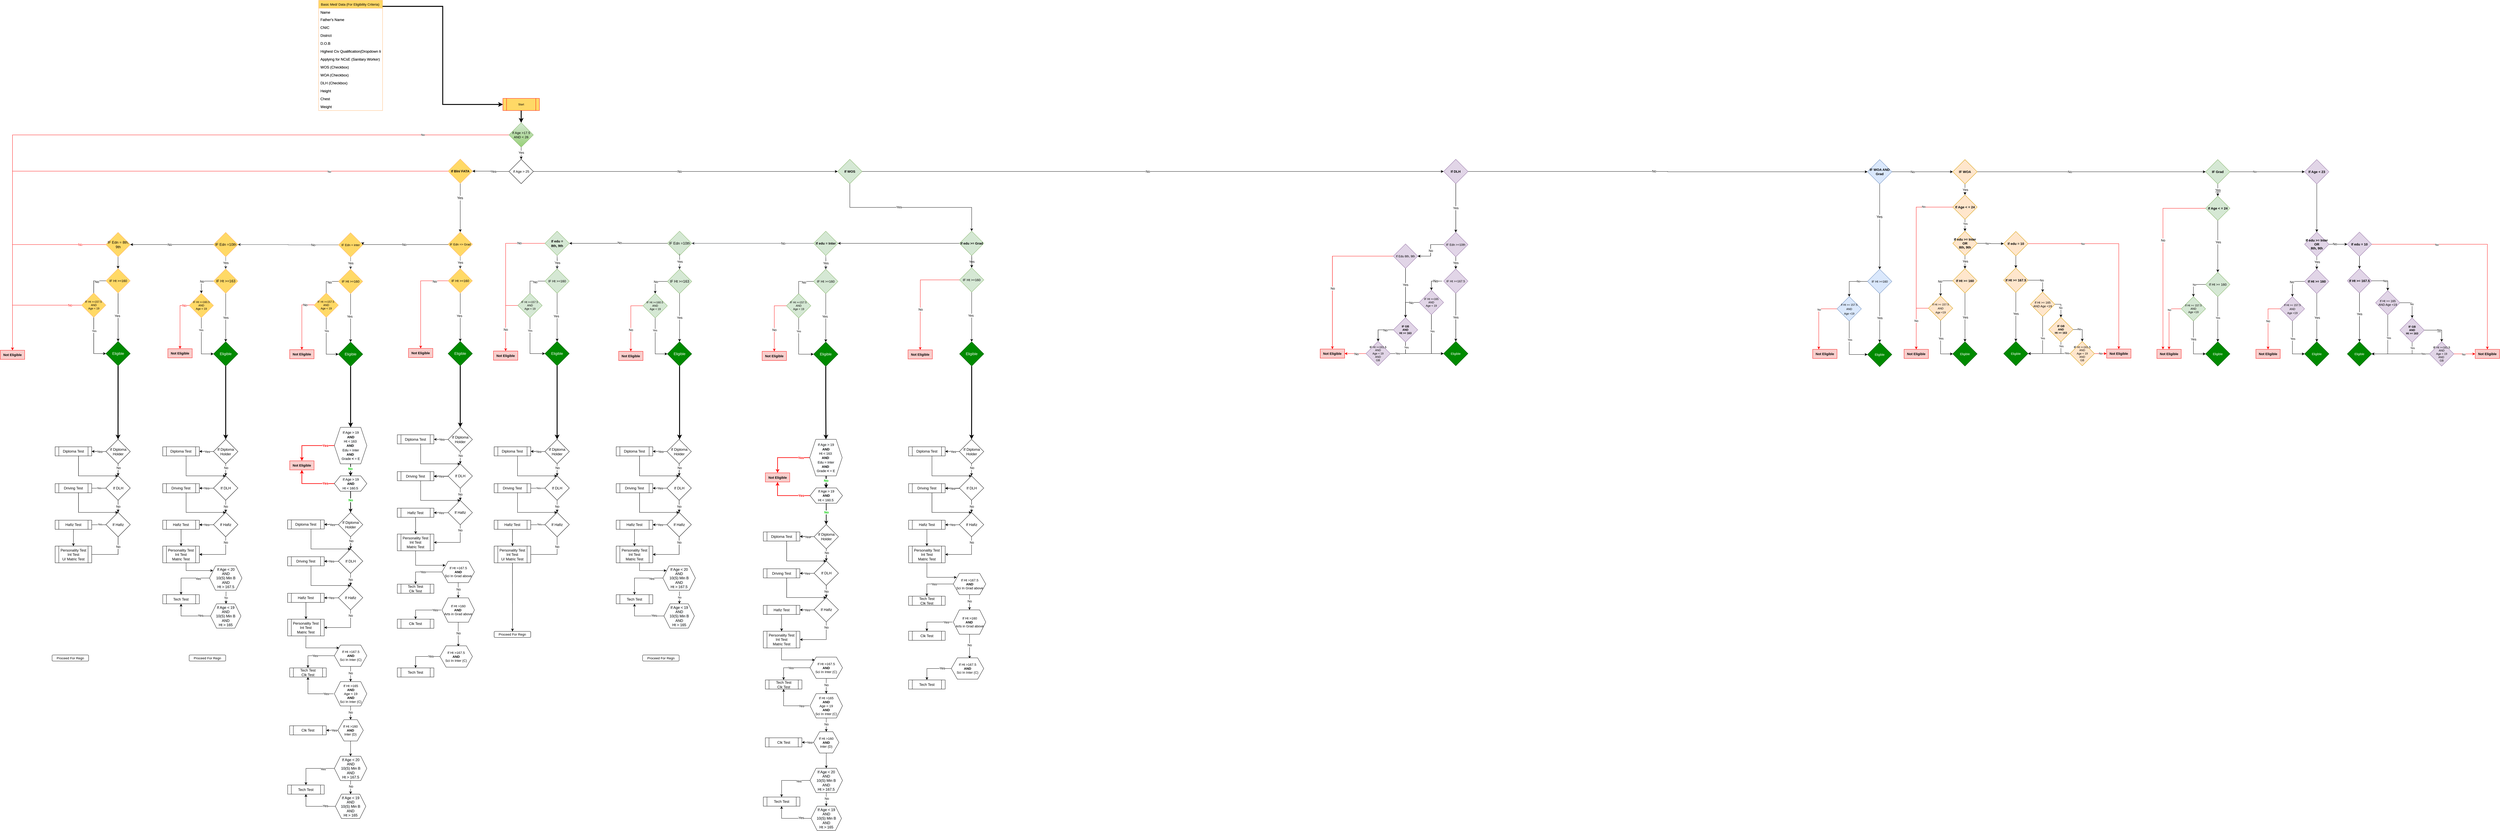 <mxfile version="14.8.5" type="google"><diagram id="bhTwkr5hTOJi8iCw3YBI" name="Page-1"><mxGraphModel dx="3076" dy="1963" grid="1" gridSize="10" guides="1" tooltips="1" connect="1" arrows="1" fold="1" page="1" pageScale="1" pageWidth="827" pageHeight="1169" math="0" shadow="0"><root><mxCell id="0"/><mxCell id="1" parent="0"/><mxCell id="V8JyfkLuBCgKKwLLXCPI-1" value="" style="edgeStyle=orthogonalEdgeStyle;rounded=0;orthogonalLoop=1;jettySize=auto;html=1;fontSize=11;fontColor=#FF0000;strokeColor=#FF0000;entryX=0.5;entryY=0;entryDx=0;entryDy=0;" edge="1" parent="1" source="V8JyfkLuBCgKKwLLXCPI-5" target="V8JyfkLuBCgKKwLLXCPI-177"><mxGeometry relative="1" as="geometry"><mxPoint x="-520" y="630" as="targetPoint"/></mxGeometry></mxCell><mxCell id="V8JyfkLuBCgKKwLLXCPI-2" value="No" style="edgeLabel;html=1;align=center;verticalAlign=middle;resizable=0;points=[];fontSize=9;fontColor=#000000;" vertex="1" connectable="0" parent="V8JyfkLuBCgKKwLLXCPI-1"><mxGeometry x="-0.758" relative="1" as="geometry"><mxPoint as="offset"/></mxGeometry></mxCell><mxCell id="V8JyfkLuBCgKKwLLXCPI-3" value="No" style="edgeStyle=orthogonalEdgeStyle;rounded=0;orthogonalLoop=1;jettySize=auto;html=1;fontSize=11;noLabel=1;fontColor=none;labelBackgroundColor=#000000;" edge="1" parent="1" source="V8JyfkLuBCgKKwLLXCPI-5" target="V8JyfkLuBCgKKwLLXCPI-10"><mxGeometry relative="1" as="geometry"/></mxCell><mxCell id="V8JyfkLuBCgKKwLLXCPI-4" value="Yes" style="edgeLabel;html=1;align=center;verticalAlign=middle;resizable=0;points=[];fontSize=11;fontColor=none;" vertex="1" connectable="0" parent="V8JyfkLuBCgKKwLLXCPI-3"><mxGeometry x="-0.1" relative="1" as="geometry"><mxPoint as="offset"/></mxGeometry></mxCell><mxCell id="V8JyfkLuBCgKKwLLXCPI-5" value="If Age &amp;gt;17.5 AND &amp;lt; 26" style="rhombus;whiteSpace=wrap;html=1;fontSize=11;gradientColor=#97d077;fillColor=#d5e8d4;strokeColor=#82b366;" vertex="1" parent="1"><mxGeometry x="80" y="120" width="80" height="80" as="geometry"/></mxCell><mxCell id="V8JyfkLuBCgKKwLLXCPI-6" value="" style="edgeStyle=orthogonalEdgeStyle;rounded=0;orthogonalLoop=1;jettySize=auto;html=1;fontSize=11;strokeColor=#000000;" edge="1" parent="1" source="V8JyfkLuBCgKKwLLXCPI-10" target="V8JyfkLuBCgKKwLLXCPI-15"><mxGeometry relative="1" as="geometry"/></mxCell><mxCell id="V8JyfkLuBCgKKwLLXCPI-7" value="Yes" style="edgeLabel;html=1;align=center;verticalAlign=middle;resizable=0;points=[];fontSize=11;" vertex="1" connectable="0" parent="V8JyfkLuBCgKKwLLXCPI-6"><mxGeometry x="-0.15" relative="1" as="geometry"><mxPoint as="offset"/></mxGeometry></mxCell><mxCell id="V8JyfkLuBCgKKwLLXCPI-8" value="" style="edgeStyle=orthogonalEdgeStyle;rounded=0;orthogonalLoop=1;jettySize=auto;html=1;labelBackgroundColor=#000000;fontSize=11;fontColor=none;strokeColor=#000000;" edge="1" parent="1" source="V8JyfkLuBCgKKwLLXCPI-10" target="V8JyfkLuBCgKKwLLXCPI-145"><mxGeometry relative="1" as="geometry"/></mxCell><mxCell id="V8JyfkLuBCgKKwLLXCPI-9" value="No" style="edgeLabel;html=1;align=center;verticalAlign=middle;resizable=0;points=[];fontSize=11;fontColor=none;" vertex="1" connectable="0" parent="V8JyfkLuBCgKKwLLXCPI-8"><mxGeometry x="-0.039" y="-2" relative="1" as="geometry"><mxPoint y="-2" as="offset"/></mxGeometry></mxCell><mxCell id="V8JyfkLuBCgKKwLLXCPI-10" value="If Age &amp;gt; 25" style="rhombus;whiteSpace=wrap;html=1;fontSize=11;" vertex="1" parent="1"><mxGeometry x="80" y="240" width="80" height="80" as="geometry"/></mxCell><mxCell id="V8JyfkLuBCgKKwLLXCPI-11" style="edgeStyle=orthogonalEdgeStyle;rounded=0;orthogonalLoop=1;jettySize=auto;html=1;entryX=0.5;entryY=0;entryDx=0;entryDy=0;labelBackgroundColor=#FF0000;fontSize=12;fontColor=none;" edge="1" parent="1" source="V8JyfkLuBCgKKwLLXCPI-15"><mxGeometry relative="1" as="geometry"><mxPoint x="-80" y="479" as="targetPoint"/></mxGeometry></mxCell><mxCell id="V8JyfkLuBCgKKwLLXCPI-12" value="Yes" style="edgeLabel;html=1;align=center;verticalAlign=middle;resizable=0;points=[];fontSize=12;fontColor=none;" vertex="1" connectable="0" parent="V8JyfkLuBCgKKwLLXCPI-11"><mxGeometry x="-0.4" y="-1" relative="1" as="geometry"><mxPoint as="offset"/></mxGeometry></mxCell><mxCell id="V8JyfkLuBCgKKwLLXCPI-13" style="edgeStyle=orthogonalEdgeStyle;rounded=0;orthogonalLoop=1;jettySize=auto;html=1;labelBackgroundColor=#000000;fontSize=11;fontColor=none;strokeColor=#FF0000;entryX=0.5;entryY=0;entryDx=0;entryDy=0;" edge="1" parent="1" source="V8JyfkLuBCgKKwLLXCPI-15" target="V8JyfkLuBCgKKwLLXCPI-177"><mxGeometry relative="1" as="geometry"><mxPoint x="-820" y="570" as="targetPoint"/></mxGeometry></mxCell><mxCell id="V8JyfkLuBCgKKwLLXCPI-14" value="No" style="edgeLabel;html=1;align=center;verticalAlign=middle;resizable=0;points=[];fontSize=9;fontColor=none;" vertex="1" connectable="0" parent="V8JyfkLuBCgKKwLLXCPI-13"><mxGeometry x="-0.613" y="2" relative="1" as="geometry"><mxPoint as="offset"/></mxGeometry></mxCell><mxCell id="V8JyfkLuBCgKKwLLXCPI-15" value="If Bln/ FATA" style="rhombus;whiteSpace=wrap;html=1;fontSize=11;fillColor=#FFD966;strokeColor=#FFB570;fontStyle=1" vertex="1" parent="1"><mxGeometry x="-120" y="239" width="80" height="80" as="geometry"/></mxCell><mxCell id="V8JyfkLuBCgKKwLLXCPI-16" value="Yes" style="edgeStyle=orthogonalEdgeStyle;rounded=0;orthogonalLoop=1;jettySize=auto;html=1;fillColor=#cdeb8b;strokeColor=#36393d;" edge="1" parent="1" source="V8JyfkLuBCgKKwLLXCPI-19" target="V8JyfkLuBCgKKwLLXCPI-31"><mxGeometry relative="1" as="geometry"/></mxCell><mxCell id="V8JyfkLuBCgKKwLLXCPI-17" style="edgeStyle=elbowEdgeStyle;rounded=0;orthogonalLoop=1;jettySize=auto;html=1;entryX=1;entryY=0.5;entryDx=0;entryDy=0;fontSize=11;elbow=vertical;" edge="1" parent="1" source="V8JyfkLuBCgKKwLLXCPI-19" target="V8JyfkLuBCgKKwLLXCPI-273"><mxGeometry relative="1" as="geometry"/></mxCell><mxCell id="V8JyfkLuBCgKKwLLXCPI-18" value="No" style="edgeLabel;html=1;align=center;verticalAlign=middle;resizable=0;points=[];fontSize=11;" vertex="1" connectable="0" parent="V8JyfkLuBCgKKwLLXCPI-17"><mxGeometry x="0.057" y="-4" relative="1" as="geometry"><mxPoint y="4" as="offset"/></mxGeometry></mxCell><mxCell id="V8JyfkLuBCgKKwLLXCPI-19" value="IF Edn =10th" style="rhombus;whiteSpace=wrap;html=1;fontColor=#000000;fillColor=#FFD966;strokeColor=#FFB570;" vertex="1" parent="1"><mxGeometry x="-890" y="480" width="80" height="80" as="geometry"/></mxCell><mxCell id="V8JyfkLuBCgKKwLLXCPI-20" value="Yes" style="edgeStyle=orthogonalEdgeStyle;rounded=0;orthogonalLoop=1;jettySize=auto;html=1;fillColor=#cdeb8b;strokeColor=#36393d;" edge="1" parent="1" source="V8JyfkLuBCgKKwLLXCPI-22" target="V8JyfkLuBCgKKwLLXCPI-25"><mxGeometry relative="1" as="geometry"/></mxCell><mxCell id="V8JyfkLuBCgKKwLLXCPI-21" value="No" style="edgeStyle=orthogonalEdgeStyle;rounded=0;orthogonalLoop=1;jettySize=auto;html=1;fillColor=#cdeb8b;strokeColor=#36393d;entryX=1;entryY=0.5;entryDx=0;entryDy=0;" edge="1" parent="1" source="V8JyfkLuBCgKKwLLXCPI-22" target="V8JyfkLuBCgKKwLLXCPI-19"><mxGeometry x="-0.5" relative="1" as="geometry"><mxPoint x="-409" y="556" as="targetPoint"/><mxPoint as="offset"/></mxGeometry></mxCell><mxCell id="V8JyfkLuBCgKKwLLXCPI-22" value="IF Edn = inter" style="rhombus;whiteSpace=wrap;html=1;fontColor=#000000;fillColor=#FFD966;strokeColor=#FFB570;fontSize=10;" vertex="1" parent="1"><mxGeometry x="-480" y="481" width="80" height="80" as="geometry"/></mxCell><mxCell id="V8JyfkLuBCgKKwLLXCPI-23" style="edgeStyle=orthogonalEdgeStyle;rounded=0;orthogonalLoop=1;jettySize=auto;html=1;entryX=0.5;entryY=0;entryDx=0;entryDy=0;labelBackgroundColor=#000000;fontSize=11;fontColor=none;" edge="1" parent="1" source="V8JyfkLuBCgKKwLLXCPI-25" target="V8JyfkLuBCgKKwLLXCPI-27"><mxGeometry relative="1" as="geometry"/></mxCell><mxCell id="V8JyfkLuBCgKKwLLXCPI-24" value="Yes" style="edgeLabel;html=1;align=center;verticalAlign=middle;resizable=0;points=[];fontSize=11;fontColor=none;" vertex="1" connectable="0" parent="V8JyfkLuBCgKKwLLXCPI-23"><mxGeometry x="-0.058" y="-3" relative="1" as="geometry"><mxPoint as="offset"/></mxGeometry></mxCell><mxCell id="V8JyfkLuBCgKKwLLXCPI-25" value="&lt;font style=&quot;font-size: 11px&quot;&gt;IF Ht &amp;gt;=160&lt;/font&gt;" style="rhombus;whiteSpace=wrap;html=1;fontColor=#000000;fillColor=#FFD966;strokeColor=#FFB570;" vertex="1" parent="1"><mxGeometry x="-480" y="601" width="80" height="80" as="geometry"/></mxCell><mxCell id="V8JyfkLuBCgKKwLLXCPI-26" style="edgeStyle=elbowEdgeStyle;rounded=0;orthogonalLoop=1;jettySize=auto;html=1;fontSize=11;fontColor=#000000;strokeColor=#000000;strokeWidth=3;entryX=0.5;entryY=0;entryDx=0;entryDy=0;" edge="1" parent="1" source="V8JyfkLuBCgKKwLLXCPI-27" target="V8JyfkLuBCgKKwLLXCPI-359"><mxGeometry relative="1" as="geometry"><mxPoint x="-440" y="1160" as="targetPoint"/><Array as="points"><mxPoint x="-440" y="1160"/></Array></mxGeometry></mxCell><mxCell id="V8JyfkLuBCgKKwLLXCPI-27" value="Eligible" style="rhombus;whiteSpace=wrap;html=1;strokeColor=#005700;fillColor=#008a00;fontColor=#ffffff;" vertex="1" parent="1"><mxGeometry x="-480" y="840" width="80" height="80" as="geometry"/></mxCell><mxCell id="V8JyfkLuBCgKKwLLXCPI-28" value="Yes" style="edgeStyle=orthogonalEdgeStyle;rounded=0;orthogonalLoop=1;jettySize=auto;html=1;" edge="1" parent="1" source="V8JyfkLuBCgKKwLLXCPI-31" target="V8JyfkLuBCgKKwLLXCPI-33"><mxGeometry relative="1" as="geometry"/></mxCell><mxCell id="V8JyfkLuBCgKKwLLXCPI-29" style="edgeStyle=orthogonalEdgeStyle;rounded=0;orthogonalLoop=1;jettySize=auto;html=1;entryX=0.5;entryY=0;entryDx=0;entryDy=0;labelBackgroundColor=#000000;fontSize=11;fontColor=none;strokeColor=#000000;exitX=0;exitY=0.5;exitDx=0;exitDy=0;" edge="1" parent="1" source="V8JyfkLuBCgKKwLLXCPI-31" target="V8JyfkLuBCgKKwLLXCPI-40"><mxGeometry relative="1" as="geometry"/></mxCell><mxCell id="V8JyfkLuBCgKKwLLXCPI-30" value="No" style="edgeLabel;html=1;align=center;verticalAlign=middle;resizable=0;points=[];fontSize=11;fontColor=none;" vertex="1" connectable="0" parent="V8JyfkLuBCgKKwLLXCPI-29"><mxGeometry x="-0.037" relative="1" as="geometry"><mxPoint y="1" as="offset"/></mxGeometry></mxCell><mxCell id="V8JyfkLuBCgKKwLLXCPI-31" value="IF Ht &amp;gt;=163" style="rhombus;whiteSpace=wrap;html=1;fontColor=#000000;fillColor=#FFD966;strokeColor=#FFB570;" vertex="1" parent="1"><mxGeometry x="-890" y="600" width="80" height="80" as="geometry"/></mxCell><mxCell id="V8JyfkLuBCgKKwLLXCPI-32" style="edgeStyle=elbowEdgeStyle;rounded=0;orthogonalLoop=1;jettySize=auto;html=1;exitX=0.5;exitY=1;exitDx=0;exitDy=0;entryX=0.5;entryY=0;entryDx=0;entryDy=0;fontSize=11;fontColor=#000000;strokeColor=#000000;strokeWidth=3;" edge="1" parent="1" source="V8JyfkLuBCgKKwLLXCPI-33"><mxGeometry relative="1" as="geometry"><mxPoint x="-850" y="1159.5" as="targetPoint"/></mxGeometry></mxCell><mxCell id="V8JyfkLuBCgKKwLLXCPI-33" value="Eligible" style="rhombus;whiteSpace=wrap;html=1;strokeColor=#005700;fillColor=#008a00;fontColor=#ffffff;" vertex="1" parent="1"><mxGeometry x="-890" y="839" width="80" height="80" as="geometry"/></mxCell><mxCell id="V8JyfkLuBCgKKwLLXCPI-34" style="edgeStyle=orthogonalEdgeStyle;rounded=0;orthogonalLoop=1;jettySize=auto;html=1;labelBackgroundColor=#000000;fontSize=11;fontColor=none;exitX=0;exitY=0.5;exitDx=0;exitDy=0;strokeColor=#FF0000;entryX=0.5;entryY=0;entryDx=0;entryDy=0;" edge="1" parent="1" source="V8JyfkLuBCgKKwLLXCPI-78" target="V8JyfkLuBCgKKwLLXCPI-176"><mxGeometry relative="1" as="geometry"><mxPoint x="-1225.94" y="858" as="targetPoint"/><Array as="points"><mxPoint x="-560" y="718"/><mxPoint x="-600" y="718"/></Array></mxGeometry></mxCell><mxCell id="V8JyfkLuBCgKKwLLXCPI-35" value="No" style="edgeLabel;html=1;align=center;verticalAlign=middle;resizable=0;points=[];fontSize=11;fontColor=none;" vertex="1" connectable="0" parent="V8JyfkLuBCgKKwLLXCPI-34"><mxGeometry x="-0.682" relative="1" as="geometry"><mxPoint as="offset"/></mxGeometry></mxCell><mxCell id="V8JyfkLuBCgKKwLLXCPI-36" style="edgeStyle=orthogonalEdgeStyle;rounded=0;orthogonalLoop=1;jettySize=auto;html=1;entryX=0;entryY=0.5;entryDx=0;entryDy=0;labelBackgroundColor=#000000;fontSize=9;fontColor=none;strokeColor=#000000;exitX=0.5;exitY=1;exitDx=0;exitDy=0;exitPerimeter=0;" edge="1" parent="1" source="V8JyfkLuBCgKKwLLXCPI-40" target="V8JyfkLuBCgKKwLLXCPI-33"><mxGeometry relative="1" as="geometry"><mxPoint x="-930" y="839" as="sourcePoint"/></mxGeometry></mxCell><mxCell id="V8JyfkLuBCgKKwLLXCPI-37" value="Yes" style="edgeLabel;html=1;align=center;verticalAlign=middle;resizable=0;points=[];fontSize=9;fontColor=none;" vertex="1" connectable="0" parent="V8JyfkLuBCgKKwLLXCPI-36"><mxGeometry x="-0.484" y="-1" relative="1" as="geometry"><mxPoint as="offset"/></mxGeometry></mxCell><mxCell id="V8JyfkLuBCgKKwLLXCPI-38" style="edgeStyle=elbowEdgeStyle;rounded=0;orthogonalLoop=1;jettySize=auto;html=1;exitX=0;exitY=0.5;exitDx=0;exitDy=0;entryX=0.5;entryY=0;entryDx=0;entryDy=0;fontSize=11;strokeColor=#FF0000;" edge="1" parent="1" source="V8JyfkLuBCgKKwLLXCPI-40" target="V8JyfkLuBCgKKwLLXCPI-274"><mxGeometry relative="1" as="geometry"><Array as="points"><mxPoint x="-1000" y="770"/><mxPoint x="-1010" y="760"/></Array></mxGeometry></mxCell><mxCell id="V8JyfkLuBCgKKwLLXCPI-39" value="No" style="edgeLabel;html=1;align=center;verticalAlign=middle;resizable=0;points=[];fontSize=11;fontColor=#FF0000;" vertex="1" connectable="0" parent="V8JyfkLuBCgKKwLLXCPI-38"><mxGeometry x="-0.81" relative="1" as="geometry"><mxPoint as="offset"/></mxGeometry></mxCell><mxCell id="V8JyfkLuBCgKKwLLXCPI-40" value="&lt;font style=&quot;font-size: 9px&quot;&gt;IF Ht &amp;gt;=160.5&lt;br&gt;AND &lt;br style=&quot;font-size: 9px&quot;&gt;Age &amp;lt; 19&lt;br style=&quot;font-size: 9px&quot;&gt;&lt;/font&gt;" style="rhombus;whiteSpace=wrap;html=1;fontColor=#000000;fontSize=9;fillColor=#FFD966;strokeColor=#FFB570;" vertex="1" parent="1"><mxGeometry x="-970" y="680" width="80" height="80" as="geometry"/></mxCell><mxCell id="V8JyfkLuBCgKKwLLXCPI-41" style="edgeStyle=orthogonalEdgeStyle;rounded=0;orthogonalLoop=1;jettySize=auto;html=1;entryX=0;entryY=0.5;entryDx=0;entryDy=0;labelBackgroundColor=#000000;fontSize=11;fontColor=none;" edge="1" parent="1" source="V8JyfkLuBCgKKwLLXCPI-43" target="V8JyfkLuBCgKKwLLXCPI-59"><mxGeometry relative="1" as="geometry"/></mxCell><mxCell id="V8JyfkLuBCgKKwLLXCPI-42" value="No" style="edgeLabel;html=1;align=center;verticalAlign=middle;resizable=0;points=[];fontSize=11;fontColor=none;" vertex="1" connectable="0" parent="V8JyfkLuBCgKKwLLXCPI-41"><mxGeometry x="-0.071" y="1" relative="1" as="geometry"><mxPoint x="1" as="offset"/></mxGeometry></mxCell><mxCell id="V8JyfkLuBCgKKwLLXCPI-43" value="If DLH" style="rhombus;whiteSpace=wrap;html=1;fontSize=11;fillColor=#e1d5e7;strokeColor=#9673a6;fontStyle=1" vertex="1" parent="1"><mxGeometry x="3148.34" y="240" width="80" height="80" as="geometry"/></mxCell><mxCell id="V8JyfkLuBCgKKwLLXCPI-44" value="Yes" style="edgeStyle=orthogonalEdgeStyle;rounded=0;orthogonalLoop=1;jettySize=auto;html=1;strokeColor=#000000;" edge="1" parent="1" source="V8JyfkLuBCgKKwLLXCPI-47" target="V8JyfkLuBCgKKwLLXCPI-51"><mxGeometry relative="1" as="geometry"/></mxCell><mxCell id="V8JyfkLuBCgKKwLLXCPI-45" style="edgeStyle=orthogonalEdgeStyle;rounded=0;orthogonalLoop=1;jettySize=auto;html=1;entryX=1;entryY=0.5;entryDx=0;entryDy=0;labelBackgroundColor=#000000;fontSize=11;fontColor=none;" edge="1" parent="1" source="V8JyfkLuBCgKKwLLXCPI-47" target="V8JyfkLuBCgKKwLLXCPI-225"><mxGeometry relative="1" as="geometry"/></mxCell><mxCell id="V8JyfkLuBCgKKwLLXCPI-46" value="No" style="edgeLabel;html=1;align=center;verticalAlign=middle;resizable=0;points=[];fontSize=11;fontColor=none;" vertex="1" connectable="0" parent="V8JyfkLuBCgKKwLLXCPI-45"><mxGeometry x="0.017" relative="1" as="geometry"><mxPoint as="offset"/></mxGeometry></mxCell><mxCell id="V8JyfkLuBCgKKwLLXCPI-47" value="&lt;span style=&quot;font-size: 10px&quot;&gt;IF Edn &amp;gt;=10th&lt;/span&gt;" style="rhombus;whiteSpace=wrap;html=1;strokeColor=#9673a6;fillColor=#e1d5e7;" vertex="1" parent="1"><mxGeometry x="3148.34" y="480" width="80" height="80" as="geometry"/></mxCell><mxCell id="V8JyfkLuBCgKKwLLXCPI-48" value="Yes" style="edgeStyle=orthogonalEdgeStyle;rounded=0;orthogonalLoop=1;jettySize=auto;html=1;strokeColor=#000000;" edge="1" parent="1" source="V8JyfkLuBCgKKwLLXCPI-51" target="V8JyfkLuBCgKKwLLXCPI-52"><mxGeometry relative="1" as="geometry"/></mxCell><mxCell id="V8JyfkLuBCgKKwLLXCPI-49" style="edgeStyle=orthogonalEdgeStyle;rounded=0;orthogonalLoop=1;jettySize=auto;html=1;entryX=0.5;entryY=0;entryDx=0;entryDy=0;labelBackgroundColor=#FF0000;fontSize=12;fontColor=none;" edge="1" parent="1" target="V8JyfkLuBCgKKwLLXCPI-198"><mxGeometry relative="1" as="geometry"><mxPoint x="3143.34" y="640" as="sourcePoint"/><Array as="points"><mxPoint x="3108.34" y="640"/></Array></mxGeometry></mxCell><mxCell id="V8JyfkLuBCgKKwLLXCPI-50" value="No" style="edgeLabel;html=1;align=center;verticalAlign=middle;resizable=0;points=[];fontSize=12;fontColor=none;" vertex="1" connectable="0" parent="V8JyfkLuBCgKKwLLXCPI-49"><mxGeometry x="-0.317" relative="1" as="geometry"><mxPoint as="offset"/></mxGeometry></mxCell><mxCell id="V8JyfkLuBCgKKwLLXCPI-51" value="&lt;span style=&quot;font-size: 10px&quot;&gt;IF Ht &amp;gt;=167.5&lt;/span&gt;" style="rhombus;whiteSpace=wrap;html=1;strokeColor=#9673a6;fillColor=#e1d5e7;" vertex="1" parent="1"><mxGeometry x="3148.34" y="600" width="80" height="80" as="geometry"/></mxCell><mxCell id="V8JyfkLuBCgKKwLLXCPI-52" value="&lt;span style=&quot;font-size: 10px&quot;&gt;Eligible&lt;/span&gt;" style="rhombus;whiteSpace=wrap;html=1;strokeColor=#005700;fillColor=#008a00;fontColor=#ffffff;" vertex="1" parent="1"><mxGeometry x="3148.34" y="838" width="80" height="80" as="geometry"/></mxCell><mxCell id="V8JyfkLuBCgKKwLLXCPI-53" value="Not Eligible" style="whiteSpace=wrap;html=1;fontSize=11;fillColor=#f8cecc;fontStyle=1;strokeColor=#FF0000;" vertex="1" parent="1"><mxGeometry x="2743.34" y="863" width="80" height="30" as="geometry"/></mxCell><mxCell id="V8JyfkLuBCgKKwLLXCPI-54" value="Yes" style="edgeStyle=orthogonalEdgeStyle;rounded=0;orthogonalLoop=1;jettySize=auto;html=1;strokeColor=#000000;exitX=0.5;exitY=1;exitDx=0;exitDy=0;entryX=0.5;entryY=0;entryDx=0;entryDy=0;" edge="1" parent="1" source="V8JyfkLuBCgKKwLLXCPI-43" target="V8JyfkLuBCgKKwLLXCPI-47"><mxGeometry relative="1" as="geometry"><mxPoint x="2843.34" y="328" as="sourcePoint"/><mxPoint x="2843.34" y="368" as="targetPoint"/></mxGeometry></mxCell><mxCell id="V8JyfkLuBCgKKwLLXCPI-55" value="" style="edgeStyle=orthogonalEdgeStyle;rounded=0;orthogonalLoop=1;jettySize=auto;html=1;labelBackgroundColor=#FF0000;fontSize=12;fontColor=none;strokeColor=#000000;exitX=1;exitY=0.5;exitDx=0;exitDy=0;" edge="1" parent="1" source="V8JyfkLuBCgKKwLLXCPI-59" target="V8JyfkLuBCgKKwLLXCPI-70"><mxGeometry relative="1" as="geometry"><mxPoint x="5335" y="281" as="sourcePoint"/></mxGeometry></mxCell><mxCell id="V8JyfkLuBCgKKwLLXCPI-56" value="&lt;font style=&quot;font-size: 11px&quot;&gt;No&lt;/font&gt;" style="edgeLabel;html=1;align=center;verticalAlign=middle;resizable=0;points=[];fontSize=9;fontColor=none;" vertex="1" connectable="0" parent="V8JyfkLuBCgKKwLLXCPI-55"><mxGeometry x="-0.327" relative="1" as="geometry"><mxPoint as="offset"/></mxGeometry></mxCell><mxCell id="V8JyfkLuBCgKKwLLXCPI-57" style="edgeStyle=orthogonalEdgeStyle;rounded=0;orthogonalLoop=1;jettySize=auto;html=1;entryX=0.5;entryY=0;entryDx=0;entryDy=0;labelBackgroundColor=#FF0000;fontSize=12;fontColor=none;strokeColor=#000000;" edge="1" parent="1" source="V8JyfkLuBCgKKwLLXCPI-59" target="V8JyfkLuBCgKKwLLXCPI-63"><mxGeometry relative="1" as="geometry"/></mxCell><mxCell id="V8JyfkLuBCgKKwLLXCPI-58" value="Yes" style="edgeLabel;html=1;align=center;verticalAlign=middle;resizable=0;points=[];fontSize=12;fontColor=none;" vertex="1" connectable="0" parent="V8JyfkLuBCgKKwLLXCPI-57"><mxGeometry x="-0.229" y="-1" relative="1" as="geometry"><mxPoint as="offset"/></mxGeometry></mxCell><mxCell id="V8JyfkLuBCgKKwLLXCPI-59" value="IF WOA AND Grad" style="rhombus;whiteSpace=wrap;html=1;fontSize=11;fillColor=#dae8fc;strokeColor=#6c8ebf;fontStyle=1" vertex="1" parent="1"><mxGeometry x="4540" y="241" width="80" height="80" as="geometry"/></mxCell><mxCell id="V8JyfkLuBCgKKwLLXCPI-60" value="Yes" style="edgeStyle=orthogonalEdgeStyle;rounded=0;orthogonalLoop=1;jettySize=auto;html=1;strokeColor=#000000;" edge="1" parent="1" source="V8JyfkLuBCgKKwLLXCPI-63" target="V8JyfkLuBCgKKwLLXCPI-64"><mxGeometry relative="1" as="geometry"/></mxCell><mxCell id="V8JyfkLuBCgKKwLLXCPI-61" style="edgeStyle=orthogonalEdgeStyle;rounded=0;orthogonalLoop=1;jettySize=auto;html=1;entryX=0.5;entryY=0;entryDx=0;entryDy=0;labelBackgroundColor=#000000;fontSize=11;fontColor=none;" edge="1" parent="1" source="V8JyfkLuBCgKKwLLXCPI-63" target="V8JyfkLuBCgKKwLLXCPI-240"><mxGeometry relative="1" as="geometry"/></mxCell><mxCell id="V8JyfkLuBCgKKwLLXCPI-62" value="No" style="edgeLabel;html=1;align=center;verticalAlign=middle;resizable=0;points=[];fontSize=9;fontColor=none;" vertex="1" connectable="0" parent="V8JyfkLuBCgKKwLLXCPI-61"><mxGeometry x="-0.455" relative="1" as="geometry"><mxPoint as="offset"/></mxGeometry></mxCell><mxCell id="V8JyfkLuBCgKKwLLXCPI-63" value="&lt;span style=&quot;font-size: 10px&quot;&gt;IF Ht &amp;gt;=160&lt;/span&gt;" style="rhombus;whiteSpace=wrap;html=1;strokeColor=#6c8ebf;fillColor=#dae8fc;" vertex="1" parent="1"><mxGeometry x="4540" y="601" width="80" height="80" as="geometry"/></mxCell><mxCell id="V8JyfkLuBCgKKwLLXCPI-64" value="&lt;span style=&quot;font-size: 10px&quot;&gt;Eligible&lt;/span&gt;" style="rhombus;whiteSpace=wrap;html=1;strokeColor=#005700;fillColor=#008a00;fontColor=#ffffff;" vertex="1" parent="1"><mxGeometry x="4540" y="841" width="80" height="80" as="geometry"/></mxCell><mxCell id="V8JyfkLuBCgKKwLLXCPI-65" value="Not Eligible" style="whiteSpace=wrap;html=1;fontSize=11;fillColor=#f8cecc;fontStyle=1;strokeColor=#FF0000;" vertex="1" parent="1"><mxGeometry x="4360" y="864" width="80" height="30" as="geometry"/></mxCell><mxCell id="V8JyfkLuBCgKKwLLXCPI-66" value="" style="edgeStyle=orthogonalEdgeStyle;rounded=0;orthogonalLoop=1;jettySize=auto;html=1;labelBackgroundColor=#000000;fontSize=11;fontColor=none;" edge="1" parent="1" source="V8JyfkLuBCgKKwLLXCPI-70" target="V8JyfkLuBCgKKwLLXCPI-75"><mxGeometry relative="1" as="geometry"/></mxCell><mxCell id="V8JyfkLuBCgKKwLLXCPI-67" value="Yes" style="edgeLabel;html=1;align=center;verticalAlign=middle;resizable=0;points=[];fontSize=11;fontColor=none;" vertex="1" connectable="0" parent="V8JyfkLuBCgKKwLLXCPI-66"><mxGeometry x="-0.164" y="1" relative="1" as="geometry"><mxPoint as="offset"/></mxGeometry></mxCell><mxCell id="V8JyfkLuBCgKKwLLXCPI-68" value="" style="edgeStyle=orthogonalEdgeStyle;rounded=0;orthogonalLoop=1;jettySize=auto;html=1;labelBackgroundColor=#000000;fontSize=11;fontColor=none;strokeColor=#000000;" edge="1" parent="1" source="V8JyfkLuBCgKKwLLXCPI-70" target="V8JyfkLuBCgKKwLLXCPI-84"><mxGeometry relative="1" as="geometry"/></mxCell><mxCell id="V8JyfkLuBCgKKwLLXCPI-69" value="No" style="edgeLabel;html=1;align=center;verticalAlign=middle;resizable=0;points=[];fontSize=11;fontColor=none;" vertex="1" connectable="0" parent="V8JyfkLuBCgKKwLLXCPI-68"><mxGeometry x="-0.19" relative="1" as="geometry"><mxPoint as="offset"/></mxGeometry></mxCell><mxCell id="V8JyfkLuBCgKKwLLXCPI-70" value="IF WOA" style="rhombus;whiteSpace=wrap;html=1;fontSize=11;fillColor=#ffe6cc;strokeColor=#d79b00;fontStyle=1" vertex="1" parent="1"><mxGeometry x="4820" y="241" width="80" height="80" as="geometry"/></mxCell><mxCell id="V8JyfkLuBCgKKwLLXCPI-71" style="edgeStyle=orthogonalEdgeStyle;rounded=0;orthogonalLoop=1;jettySize=auto;html=1;entryX=0.5;entryY=0;entryDx=0;entryDy=0;labelBackgroundColor=#000000;fontSize=11;fontColor=none;" edge="1" parent="1" source="V8JyfkLuBCgKKwLLXCPI-75" target="V8JyfkLuBCgKKwLLXCPI-203"><mxGeometry relative="1" as="geometry"/></mxCell><mxCell id="V8JyfkLuBCgKKwLLXCPI-72" value="Yes" style="edgeLabel;html=1;align=center;verticalAlign=middle;resizable=0;points=[];fontSize=9;fontColor=none;" vertex="1" connectable="0" parent="V8JyfkLuBCgKKwLLXCPI-71"><mxGeometry x="-0.338" y="1" relative="1" as="geometry"><mxPoint y="1" as="offset"/></mxGeometry></mxCell><mxCell id="V8JyfkLuBCgKKwLLXCPI-73" style="edgeStyle=orthogonalEdgeStyle;rounded=0;orthogonalLoop=1;jettySize=auto;html=1;entryX=0.5;entryY=0;entryDx=0;entryDy=0;labelBackgroundColor=#000000;fontSize=9;fontColor=none;strokeColor=#FF0000;" edge="1" parent="1" source="V8JyfkLuBCgKKwLLXCPI-75" target="V8JyfkLuBCgKKwLLXCPI-215"><mxGeometry relative="1" as="geometry"/></mxCell><mxCell id="V8JyfkLuBCgKKwLLXCPI-74" value="No" style="edgeLabel;html=1;align=center;verticalAlign=middle;resizable=0;points=[];fontSize=9;fontColor=none;" vertex="1" connectable="0" parent="V8JyfkLuBCgKKwLLXCPI-73"><mxGeometry x="-0.67" y="-1" relative="1" as="geometry"><mxPoint x="1" as="offset"/></mxGeometry></mxCell><mxCell id="V8JyfkLuBCgKKwLLXCPI-75" value="If Age &amp;lt; = 24" style="rhombus;whiteSpace=wrap;html=1;fontSize=11;fillColor=#ffe6cc;strokeColor=#d79b00;fontStyle=1" vertex="1" parent="1"><mxGeometry x="4820" y="357" width="80" height="80" as="geometry"/></mxCell><mxCell id="V8JyfkLuBCgKKwLLXCPI-76" style="edgeStyle=orthogonalEdgeStyle;rounded=0;orthogonalLoop=1;jettySize=auto;html=1;entryX=0;entryY=0.5;entryDx=0;entryDy=0;labelBackgroundColor=#000000;fontSize=9;fontColor=none;strokeColor=#000000;" edge="1" parent="1" source="V8JyfkLuBCgKKwLLXCPI-78" target="V8JyfkLuBCgKKwLLXCPI-27"><mxGeometry relative="1" as="geometry"/></mxCell><mxCell id="V8JyfkLuBCgKKwLLXCPI-77" value="Yes" style="edgeLabel;html=1;align=center;verticalAlign=middle;resizable=0;points=[];fontSize=9;fontColor=none;" vertex="1" connectable="0" parent="V8JyfkLuBCgKKwLLXCPI-76"><mxGeometry x="-0.441" y="1" relative="1" as="geometry"><mxPoint as="offset"/></mxGeometry></mxCell><mxCell id="V8JyfkLuBCgKKwLLXCPI-78" value="&lt;font style=&quot;font-size: 9px;&quot;&gt;IF Ht &amp;gt;=157.5&amp;nbsp; AND &lt;br style=&quot;font-size: 9px;&quot;&gt;Age &amp;lt; 19&lt;br style=&quot;font-size: 9px;&quot;&gt;&lt;/font&gt;" style="rhombus;whiteSpace=wrap;html=1;fontColor=#000000;fontSize=9;fillColor=#FFD966;strokeColor=#FFB570;" vertex="1" parent="1"><mxGeometry x="-560" y="679" width="80" height="80" as="geometry"/></mxCell><mxCell id="V8JyfkLuBCgKKwLLXCPI-79" value="" style="edgeStyle=orthogonalEdgeStyle;rounded=0;orthogonalLoop=1;jettySize=auto;html=1;entryX=0.5;entryY=0;entryDx=0;entryDy=0;labelBackgroundColor=#000000;fontSize=11;fontColor=none;strokeColor=#000000;exitX=0;exitY=0.5;exitDx=0;exitDy=0;endArrow=none;" edge="1" parent="1" source="V8JyfkLuBCgKKwLLXCPI-25" target="V8JyfkLuBCgKKwLLXCPI-78"><mxGeometry relative="1" as="geometry"><mxPoint x="-480" y="641" as="sourcePoint"/><mxPoint x="-520" y="739" as="targetPoint"/></mxGeometry></mxCell><mxCell id="V8JyfkLuBCgKKwLLXCPI-80" value="No" style="edgeLabel;html=1;align=center;verticalAlign=middle;resizable=0;points=[];fontSize=11;fontColor=none;" vertex="1" connectable="0" parent="V8JyfkLuBCgKKwLLXCPI-79"><mxGeometry x="-0.384" y="5" relative="1" as="geometry"><mxPoint x="-5" y="-2" as="offset"/></mxGeometry></mxCell><mxCell id="V8JyfkLuBCgKKwLLXCPI-81" value="&lt;span style=&quot;background-color: rgb(255 , 255 , 255)&quot;&gt;Yes&lt;/span&gt;" style="edgeStyle=orthogonalEdgeStyle;rounded=0;orthogonalLoop=1;jettySize=auto;html=1;entryX=0.5;entryY=0;entryDx=0;entryDy=0;labelBackgroundColor=#000000;fontSize=11;fontColor=none;strokeColor=#000000;" edge="1" parent="1" source="V8JyfkLuBCgKKwLLXCPI-84" target="V8JyfkLuBCgKKwLLXCPI-101"><mxGeometry relative="1" as="geometry"/></mxCell><mxCell id="V8JyfkLuBCgKKwLLXCPI-82" value="" style="edgeStyle=orthogonalEdgeStyle;rounded=0;orthogonalLoop=1;jettySize=auto;html=1;labelBackgroundColor=#000000;fontSize=11;fontColor=none;strokeColor=#000000;exitX=1;exitY=0.5;exitDx=0;exitDy=0;" edge="1" parent="1" source="V8JyfkLuBCgKKwLLXCPI-84" target="V8JyfkLuBCgKKwLLXCPI-103"><mxGeometry relative="1" as="geometry"><mxPoint x="6620" y="281.0" as="sourcePoint"/></mxGeometry></mxCell><mxCell id="V8JyfkLuBCgKKwLLXCPI-83" value="No" style="edgeLabel;html=1;align=center;verticalAlign=middle;resizable=0;points=[];fontSize=9;fontColor=#000000;" vertex="1" connectable="0" parent="V8JyfkLuBCgKKwLLXCPI-82"><mxGeometry x="-0.343" relative="1" as="geometry"><mxPoint as="offset"/></mxGeometry></mxCell><mxCell id="V8JyfkLuBCgKKwLLXCPI-84" value="IF Grad" style="rhombus;whiteSpace=wrap;html=1;fontSize=11;fillColor=#d5e8d4;strokeColor=#82b366;fontStyle=1;" vertex="1" parent="1"><mxGeometry x="5650" y="241" width="80" height="80" as="geometry"/></mxCell><mxCell id="V8JyfkLuBCgKKwLLXCPI-85" value="" style="edgeStyle=orthogonalEdgeStyle;rounded=0;orthogonalLoop=1;jettySize=auto;html=1;labelBackgroundColor=#FF0000;fontSize=9;fontColor=none;strokeColor=#000000;" edge="1" parent="1" source="V8JyfkLuBCgKKwLLXCPI-89" target="V8JyfkLuBCgKKwLLXCPI-95"><mxGeometry relative="1" as="geometry"/></mxCell><mxCell id="V8JyfkLuBCgKKwLLXCPI-86" value="Yes" style="edgeLabel;html=1;align=center;verticalAlign=middle;resizable=0;points=[];fontSize=9;fontColor=none;" vertex="1" connectable="0" parent="V8JyfkLuBCgKKwLLXCPI-85"><mxGeometry x="-0.056" relative="1" as="geometry"><mxPoint as="offset"/></mxGeometry></mxCell><mxCell id="V8JyfkLuBCgKKwLLXCPI-87" style="edgeStyle=orthogonalEdgeStyle;rounded=0;orthogonalLoop=1;jettySize=auto;html=1;entryX=0.5;entryY=0;entryDx=0;entryDy=0;labelBackgroundColor=#FF0000;fontSize=9;fontColor=none;strokeColor=#000000;exitX=0;exitY=0.5;exitDx=0;exitDy=0;" edge="1" parent="1" source="V8JyfkLuBCgKKwLLXCPI-89" target="V8JyfkLuBCgKKwLLXCPI-94"><mxGeometry relative="1" as="geometry"/></mxCell><mxCell id="V8JyfkLuBCgKKwLLXCPI-88" value="No" style="edgeLabel;html=1;align=center;verticalAlign=middle;resizable=0;points=[];fontSize=9;fontColor=none;" vertex="1" connectable="0" parent="V8JyfkLuBCgKKwLLXCPI-87"><mxGeometry x="-0.066" y="1" relative="1" as="geometry"><mxPoint as="offset"/></mxGeometry></mxCell><mxCell id="V8JyfkLuBCgKKwLLXCPI-89" value="&lt;span style=&quot;font-weight: normal&quot;&gt;If Ht &amp;gt;= 160&lt;/span&gt;" style="rhombus;whiteSpace=wrap;html=1;fontSize=11;fillColor=#d5e8d4;strokeColor=#82b366;fontStyle=1" vertex="1" parent="1"><mxGeometry x="5650" y="611" width="80" height="80" as="geometry"/></mxCell><mxCell id="V8JyfkLuBCgKKwLLXCPI-90" style="edgeStyle=orthogonalEdgeStyle;rounded=0;orthogonalLoop=1;jettySize=auto;html=1;entryX=0.5;entryY=0;entryDx=0;entryDy=0;labelBackgroundColor=#FF0000;fontSize=11;fontColor=none;exitX=0;exitY=0.5;exitDx=0;exitDy=0;strokeColor=#FF0000;" edge="1" parent="1" source="V8JyfkLuBCgKKwLLXCPI-94" target="V8JyfkLuBCgKKwLLXCPI-96"><mxGeometry relative="1" as="geometry"><Array as="points"><mxPoint x="5530" y="731"/></Array></mxGeometry></mxCell><mxCell id="V8JyfkLuBCgKKwLLXCPI-91" value="No" style="edgeLabel;html=1;align=center;verticalAlign=middle;resizable=0;points=[];fontSize=9;fontColor=none;" vertex="1" connectable="0" parent="V8JyfkLuBCgKKwLLXCPI-90"><mxGeometry x="-0.5" y="1" relative="1" as="geometry"><mxPoint as="offset"/></mxGeometry></mxCell><mxCell id="V8JyfkLuBCgKKwLLXCPI-92" style="edgeStyle=orthogonalEdgeStyle;rounded=0;orthogonalLoop=1;jettySize=auto;html=1;entryX=0;entryY=0.5;entryDx=0;entryDy=0;labelBackgroundColor=#000000;fontSize=11;fontColor=none;strokeColor=#000000;exitX=0.5;exitY=1;exitDx=0;exitDy=0;" edge="1" parent="1" source="V8JyfkLuBCgKKwLLXCPI-94" target="V8JyfkLuBCgKKwLLXCPI-95"><mxGeometry relative="1" as="geometry"><mxPoint x="5610" y="849" as="sourcePoint"/></mxGeometry></mxCell><mxCell id="V8JyfkLuBCgKKwLLXCPI-93" value="Yes" style="edgeLabel;html=1;align=center;verticalAlign=middle;resizable=0;points=[];fontSize=11;fontColor=none;" vertex="1" connectable="0" parent="V8JyfkLuBCgKKwLLXCPI-92"><mxGeometry x="-0.196" relative="1" as="geometry"><mxPoint as="offset"/></mxGeometry></mxCell><mxCell id="V8JyfkLuBCgKKwLLXCPI-94" value="&lt;span style=&quot;font-weight: normal; font-size: 9px;&quot;&gt;If Ht &amp;gt;= 157.5&lt;br style=&quot;font-size: 9px;&quot;&gt;AND&lt;br style=&quot;font-size: 9px;&quot;&gt;Age &amp;lt;19&lt;br style=&quot;font-size: 9px;&quot;&gt;&lt;/span&gt;" style="rhombus;whiteSpace=wrap;html=1;fontSize=9;fillColor=#d5e8d4;strokeColor=#82b366;fontStyle=1" vertex="1" parent="1"><mxGeometry x="5570" y="691" width="80" height="80" as="geometry"/></mxCell><mxCell id="V8JyfkLuBCgKKwLLXCPI-95" value="&lt;span style=&quot;font-size: 10px&quot;&gt;Eligible&lt;/span&gt;" style="rhombus;whiteSpace=wrap;html=1;strokeColor=#005700;fillColor=#008a00;fontColor=#ffffff;" vertex="1" parent="1"><mxGeometry x="5650" y="839" width="80" height="80" as="geometry"/></mxCell><mxCell id="V8JyfkLuBCgKKwLLXCPI-96" value="Not Eligible" style="whiteSpace=wrap;html=1;fontSize=11;fillColor=#f8cecc;fontStyle=1;strokeColor=#FF0000;" vertex="1" parent="1"><mxGeometry x="5490" y="864" width="80" height="30" as="geometry"/></mxCell><mxCell id="V8JyfkLuBCgKKwLLXCPI-97" style="edgeStyle=orthogonalEdgeStyle;rounded=0;orthogonalLoop=1;jettySize=auto;html=1;labelBackgroundColor=#FF0000;fontSize=11;fontColor=none;strokeColor=#FF0000;" edge="1" parent="1" source="V8JyfkLuBCgKKwLLXCPI-101"><mxGeometry relative="1" as="geometry"><mxPoint x="5510" y="864" as="targetPoint"/><Array as="points"><mxPoint x="5510" y="401"/><mxPoint x="5510" y="864"/></Array></mxGeometry></mxCell><mxCell id="V8JyfkLuBCgKKwLLXCPI-98" value="No" style="edgeLabel;html=1;align=center;verticalAlign=middle;resizable=0;points=[];fontSize=11;fontColor=none;" vertex="1" connectable="0" parent="V8JyfkLuBCgKKwLLXCPI-97"><mxGeometry x="-0.187" relative="1" as="geometry"><mxPoint as="offset"/></mxGeometry></mxCell><mxCell id="V8JyfkLuBCgKKwLLXCPI-99" style="edgeStyle=orthogonalEdgeStyle;rounded=0;orthogonalLoop=1;jettySize=auto;html=1;entryX=0.5;entryY=0;entryDx=0;entryDy=0;labelBackgroundColor=#000000;fontSize=11;fontColor=none;" edge="1" parent="1" source="V8JyfkLuBCgKKwLLXCPI-101" target="V8JyfkLuBCgKKwLLXCPI-89"><mxGeometry relative="1" as="geometry"><mxPoint x="5690" y="491" as="targetPoint"/></mxGeometry></mxCell><mxCell id="V8JyfkLuBCgKKwLLXCPI-100" value="Yes" style="edgeLabel;html=1;align=center;verticalAlign=middle;resizable=0;points=[];fontSize=11;fontColor=none;" vertex="1" connectable="0" parent="V8JyfkLuBCgKKwLLXCPI-99"><mxGeometry x="-0.164" y="1" relative="1" as="geometry"><mxPoint as="offset"/></mxGeometry></mxCell><mxCell id="V8JyfkLuBCgKKwLLXCPI-101" value="If Age &amp;lt; = 24" style="rhombus;whiteSpace=wrap;html=1;fontSize=11;fillColor=#d5e8d4;strokeColor=#82b366;fontStyle=1" vertex="1" parent="1"><mxGeometry x="5650" y="361" width="80" height="80" as="geometry"/></mxCell><mxCell id="V8JyfkLuBCgKKwLLXCPI-102" value="" style="edgeStyle=orthogonalEdgeStyle;rounded=0;orthogonalLoop=1;jettySize=auto;html=1;labelBackgroundColor=#000000;fontSize=11;fontColor=none;strokeColor=#000000;" edge="1" parent="1" source="V8JyfkLuBCgKKwLLXCPI-103" target="V8JyfkLuBCgKKwLLXCPI-108"><mxGeometry relative="1" as="geometry"/></mxCell><mxCell id="V8JyfkLuBCgKKwLLXCPI-103" value="If Age &amp;lt; 23" style="rhombus;whiteSpace=wrap;html=1;fontSize=11;fillColor=#e1d5e7;strokeColor=#9673a6;fontStyle=1;" vertex="1" parent="1"><mxGeometry x="5975" y="241" width="80" height="80" as="geometry"/></mxCell><mxCell id="V8JyfkLuBCgKKwLLXCPI-104" value="" style="edgeStyle=orthogonalEdgeStyle;rounded=0;orthogonalLoop=1;jettySize=auto;html=1;labelBackgroundColor=#000000;fontSize=11;fontColor=none;strokeColor=#000000;" edge="1" parent="1" source="V8JyfkLuBCgKKwLLXCPI-108" target="V8JyfkLuBCgKKwLLXCPI-113"><mxGeometry relative="1" as="geometry"/></mxCell><mxCell id="V8JyfkLuBCgKKwLLXCPI-105" value="Yes" style="edgeLabel;html=1;align=center;verticalAlign=middle;resizable=0;points=[];fontSize=11;fontColor=none;" vertex="1" connectable="0" parent="V8JyfkLuBCgKKwLLXCPI-104"><mxGeometry x="-0.136" y="1" relative="1" as="geometry"><mxPoint as="offset"/></mxGeometry></mxCell><mxCell id="V8JyfkLuBCgKKwLLXCPI-106" value="" style="edgeStyle=orthogonalEdgeStyle;rounded=0;orthogonalLoop=1;jettySize=auto;html=1;labelBackgroundColor=#000000;fontSize=11;fontColor=none;strokeColor=#000000;" edge="1" parent="1" source="V8JyfkLuBCgKKwLLXCPI-108" target="V8JyfkLuBCgKKwLLXCPI-122"><mxGeometry relative="1" as="geometry"/></mxCell><mxCell id="V8JyfkLuBCgKKwLLXCPI-107" value="No" style="edgeLabel;html=1;align=center;verticalAlign=middle;resizable=0;points=[];fontSize=11;fontColor=none;" vertex="1" connectable="0" parent="V8JyfkLuBCgKKwLLXCPI-106"><mxGeometry x="-0.361" y="-3" relative="1" as="geometry"><mxPoint y="-4" as="offset"/></mxGeometry></mxCell><mxCell id="V8JyfkLuBCgKKwLLXCPI-108" value="If edu &amp;gt;= Inter&lt;br&gt;OR&lt;br&gt;8th, 9th" style="rhombus;whiteSpace=wrap;html=1;fontSize=11;fillColor=#e1d5e7;strokeColor=#9673a6;fontStyle=1;" vertex="1" parent="1"><mxGeometry x="5975" y="479" width="80" height="80" as="geometry"/></mxCell><mxCell id="V8JyfkLuBCgKKwLLXCPI-109" style="edgeStyle=orthogonalEdgeStyle;rounded=0;orthogonalLoop=1;jettySize=auto;html=1;entryX=0.5;entryY=0;entryDx=0;entryDy=0;labelBackgroundColor=#000000;fontSize=11;fontColor=none;strokeColor=#000000;exitX=0;exitY=0.5;exitDx=0;exitDy=0;" edge="1" parent="1" source="V8JyfkLuBCgKKwLLXCPI-113" target="V8JyfkLuBCgKKwLLXCPI-118"><mxGeometry relative="1" as="geometry"/></mxCell><mxCell id="V8JyfkLuBCgKKwLLXCPI-110" value="No" style="edgeLabel;html=1;align=center;verticalAlign=middle;resizable=0;points=[];fontSize=11;fontColor=none;" vertex="1" connectable="0" parent="V8JyfkLuBCgKKwLLXCPI-109"><mxGeometry x="-0.088" y="-2" relative="1" as="geometry"><mxPoint y="1" as="offset"/></mxGeometry></mxCell><mxCell id="V8JyfkLuBCgKKwLLXCPI-111" value="" style="edgeStyle=orthogonalEdgeStyle;rounded=0;orthogonalLoop=1;jettySize=auto;html=1;labelBackgroundColor=#000000;fontSize=10;fontColor=none;strokeColor=#000000;entryX=0.5;entryY=0;entryDx=0;entryDy=0;" edge="1" parent="1" source="V8JyfkLuBCgKKwLLXCPI-113" target="V8JyfkLuBCgKKwLLXCPI-133"><mxGeometry relative="1" as="geometry"><mxPoint x="6015" y="761" as="targetPoint"/></mxGeometry></mxCell><mxCell id="V8JyfkLuBCgKKwLLXCPI-112" value="Yes" style="edgeLabel;html=1;align=center;verticalAlign=middle;resizable=0;points=[];fontSize=11;fontColor=none;" vertex="1" connectable="0" parent="V8JyfkLuBCgKKwLLXCPI-111"><mxGeometry x="-0.005" y="1" relative="1" as="geometry"><mxPoint as="offset"/></mxGeometry></mxCell><mxCell id="V8JyfkLuBCgKKwLLXCPI-113" value="If Ht &amp;gt;= 160" style="rhombus;whiteSpace=wrap;html=1;fontSize=11;fillColor=#e1d5e7;strokeColor=#9673a6;fontStyle=1;" vertex="1" parent="1"><mxGeometry x="5975" y="601" width="80" height="80" as="geometry"/></mxCell><mxCell id="V8JyfkLuBCgKKwLLXCPI-114" style="edgeStyle=orthogonalEdgeStyle;rounded=0;orthogonalLoop=1;jettySize=auto;html=1;entryX=0;entryY=0.5;entryDx=0;entryDy=0;labelBackgroundColor=#000000;fontSize=10;fontColor=none;strokeColor=#000000;exitX=0.5;exitY=1;exitDx=0;exitDy=0;" edge="1" parent="1" source="V8JyfkLuBCgKKwLLXCPI-118" target="V8JyfkLuBCgKKwLLXCPI-133"><mxGeometry relative="1" as="geometry"><mxPoint x="5935" y="849" as="sourcePoint"/></mxGeometry></mxCell><mxCell id="V8JyfkLuBCgKKwLLXCPI-115" value="Yes" style="edgeLabel;html=1;align=center;verticalAlign=middle;resizable=0;points=[];fontSize=10;fontColor=none;" vertex="1" connectable="0" parent="V8JyfkLuBCgKKwLLXCPI-114"><mxGeometry x="-0.22" y="1" relative="1" as="geometry"><mxPoint as="offset"/></mxGeometry></mxCell><mxCell id="V8JyfkLuBCgKKwLLXCPI-116" style="edgeStyle=orthogonalEdgeStyle;rounded=0;orthogonalLoop=1;jettySize=auto;html=1;entryX=0.5;entryY=0;entryDx=0;entryDy=0;labelBackgroundColor=#000000;fontSize=10;fontColor=none;exitX=0;exitY=0.5;exitDx=0;exitDy=0;strokeColor=#FF0000;" edge="1" parent="1" source="V8JyfkLuBCgKKwLLXCPI-118" target="V8JyfkLuBCgKKwLLXCPI-134"><mxGeometry relative="1" as="geometry"/></mxCell><mxCell id="V8JyfkLuBCgKKwLLXCPI-117" value="No" style="edgeLabel;html=1;align=center;verticalAlign=middle;resizable=0;points=[];fontSize=10;fontColor=none;" vertex="1" connectable="0" parent="V8JyfkLuBCgKKwLLXCPI-116"><mxGeometry x="-0.076" relative="1" as="geometry"><mxPoint as="offset"/></mxGeometry></mxCell><mxCell id="V8JyfkLuBCgKKwLLXCPI-118" value="&lt;span style=&quot;font-size: 9px ; font-weight: 400&quot;&gt;If Ht &amp;gt;= 157.5&lt;/span&gt;&lt;br style=&quot;font-size: 9px ; font-weight: 400&quot;&gt;&lt;span style=&quot;font-size: 9px ; font-weight: 400&quot;&gt;AND&lt;/span&gt;&lt;br style=&quot;font-size: 9px ; font-weight: 400&quot;&gt;&lt;span style=&quot;font-size: 9px ; font-weight: 400&quot;&gt;Age &amp;lt;19&lt;/span&gt;" style="rhombus;whiteSpace=wrap;html=1;fontSize=11;fillColor=#e1d5e7;strokeColor=#9673a6;fontStyle=1;" vertex="1" parent="1"><mxGeometry x="5895" y="691" width="80" height="80" as="geometry"/></mxCell><mxCell id="V8JyfkLuBCgKKwLLXCPI-119" value="" style="edgeStyle=orthogonalEdgeStyle;rounded=0;orthogonalLoop=1;jettySize=auto;html=1;labelBackgroundColor=#000000;fontSize=11;fontColor=none;strokeColor=#000000;" edge="1" parent="1" source="V8JyfkLuBCgKKwLLXCPI-122" target="V8JyfkLuBCgKKwLLXCPI-127"><mxGeometry relative="1" as="geometry"/></mxCell><mxCell id="V8JyfkLuBCgKKwLLXCPI-120" style="edgeStyle=orthogonalEdgeStyle;rounded=0;orthogonalLoop=1;jettySize=auto;html=1;exitX=1;exitY=0.5;exitDx=0;exitDy=0;entryX=0.5;entryY=0;entryDx=0;entryDy=0;labelBackgroundColor=#FFFFFF;fontSize=9;fontColor=#000000;strokeColor=#FF0000;" edge="1" parent="1" source="V8JyfkLuBCgKKwLLXCPI-122" target="V8JyfkLuBCgKKwLLXCPI-139"><mxGeometry relative="1" as="geometry"/></mxCell><mxCell id="V8JyfkLuBCgKKwLLXCPI-121" value="No" style="edgeLabel;html=1;align=center;verticalAlign=middle;resizable=0;points=[];fontSize=9;fontColor=#000000;" vertex="1" connectable="0" parent="V8JyfkLuBCgKKwLLXCPI-120"><mxGeometry x="-0.409" y="-2" relative="1" as="geometry"><mxPoint as="offset"/></mxGeometry></mxCell><mxCell id="V8JyfkLuBCgKKwLLXCPI-122" value="If edu = 10" style="rhombus;whiteSpace=wrap;html=1;fontSize=11;fillColor=#e1d5e7;strokeColor=#9673a6;fontStyle=1;" vertex="1" parent="1"><mxGeometry x="6115.14" y="479" width="80" height="80" as="geometry"/></mxCell><mxCell id="V8JyfkLuBCgKKwLLXCPI-123" style="edgeStyle=orthogonalEdgeStyle;rounded=0;orthogonalLoop=1;jettySize=auto;html=1;entryX=0.5;entryY=0;entryDx=0;entryDy=0;labelBackgroundColor=#000000;fontSize=10;fontColor=none;strokeColor=#000000;exitX=1;exitY=0.5;exitDx=0;exitDy=0;" edge="1" parent="1" source="V8JyfkLuBCgKKwLLXCPI-127" target="V8JyfkLuBCgKKwLLXCPI-132"><mxGeometry relative="1" as="geometry"><mxPoint x="6842.14" y="639" as="sourcePoint"/></mxGeometry></mxCell><mxCell id="V8JyfkLuBCgKKwLLXCPI-124" value="No" style="edgeLabel;html=1;align=center;verticalAlign=middle;resizable=0;points=[];fontSize=10;fontColor=none;" vertex="1" connectable="0" parent="V8JyfkLuBCgKKwLLXCPI-123"><mxGeometry x="0.039" relative="1" as="geometry"><mxPoint as="offset"/></mxGeometry></mxCell><mxCell id="V8JyfkLuBCgKKwLLXCPI-125" value="" style="edgeStyle=orthogonalEdgeStyle;rounded=0;orthogonalLoop=1;jettySize=auto;html=1;labelBackgroundColor=#000000;fontSize=10;fontColor=none;strokeColor=#000000;entryX=0.5;entryY=0;entryDx=0;entryDy=0;" edge="1" parent="1" source="V8JyfkLuBCgKKwLLXCPI-127" target="V8JyfkLuBCgKKwLLXCPI-140"><mxGeometry relative="1" as="geometry"><mxPoint x="6155.14" y="759.0" as="targetPoint"/><Array as="points"><mxPoint x="6155" y="801"/><mxPoint x="6155" y="801"/></Array></mxGeometry></mxCell><mxCell id="V8JyfkLuBCgKKwLLXCPI-126" value="Yes" style="edgeLabel;html=1;align=center;verticalAlign=middle;resizable=0;points=[];fontSize=11;fontColor=none;" vertex="1" connectable="0" parent="V8JyfkLuBCgKKwLLXCPI-125"><mxGeometry x="-0.136" y="5" relative="1" as="geometry"><mxPoint x="-5" as="offset"/></mxGeometry></mxCell><mxCell id="V8JyfkLuBCgKKwLLXCPI-127" value="If Ht &amp;gt;= 167.5" style="rhombus;whiteSpace=wrap;html=1;fontSize=11;fillColor=#e1d5e7;strokeColor=#9673a6;fontStyle=1;" vertex="1" parent="1"><mxGeometry x="6115.14" y="599" width="80" height="80" as="geometry"/></mxCell><mxCell id="V8JyfkLuBCgKKwLLXCPI-128" style="edgeStyle=orthogonalEdgeStyle;rounded=0;orthogonalLoop=1;jettySize=auto;html=1;entryX=0.5;entryY=0;entryDx=0;entryDy=0;labelBackgroundColor=#000000;fontSize=10;fontColor=none;exitX=1;exitY=0.5;exitDx=0;exitDy=0;" edge="1" parent="1" source="V8JyfkLuBCgKKwLLXCPI-132" target="V8JyfkLuBCgKKwLLXCPI-138"><mxGeometry relative="1" as="geometry"/></mxCell><mxCell id="V8JyfkLuBCgKKwLLXCPI-129" value="No" style="edgeLabel;html=1;align=center;verticalAlign=middle;resizable=0;points=[];fontSize=9;fontColor=none;" vertex="1" connectable="0" parent="V8JyfkLuBCgKKwLLXCPI-128"><mxGeometry y="-1" relative="1" as="geometry"><mxPoint as="offset"/></mxGeometry></mxCell><mxCell id="V8JyfkLuBCgKKwLLXCPI-130" style="edgeStyle=orthogonalEdgeStyle;rounded=0;orthogonalLoop=1;jettySize=auto;html=1;entryX=1;entryY=0.5;entryDx=0;entryDy=0;labelBackgroundColor=#FFFFFF;fontSize=9;fontColor=#000000;strokeColor=#000000;exitX=0.5;exitY=1;exitDx=0;exitDy=0;" edge="1" parent="1" source="V8JyfkLuBCgKKwLLXCPI-132" target="V8JyfkLuBCgKKwLLXCPI-140"><mxGeometry relative="1" as="geometry"/></mxCell><mxCell id="V8JyfkLuBCgKKwLLXCPI-131" value="Yes" style="edgeLabel;html=1;align=center;verticalAlign=middle;resizable=0;points=[];fontSize=9;fontColor=#000000;" vertex="1" connectable="0" parent="V8JyfkLuBCgKKwLLXCPI-130"><mxGeometry x="-0.152" y="3" relative="1" as="geometry"><mxPoint y="-1" as="offset"/></mxGeometry></mxCell><mxCell id="V8JyfkLuBCgKKwLLXCPI-132" value="If Ht &amp;gt;= 165&lt;br style=&quot;font-size: 10px;&quot;&gt;AND Age &amp;lt;19" style="rhombus;whiteSpace=wrap;html=1;fontSize=10;fillColor=#e1d5e7;strokeColor=#9673a6;fontStyle=0;" vertex="1" parent="1"><mxGeometry x="6208" y="671" width="80" height="80" as="geometry"/></mxCell><mxCell id="V8JyfkLuBCgKKwLLXCPI-133" value="&lt;span style=&quot;font-size: 10px&quot;&gt;Eligible&lt;/span&gt;" style="rhombus;whiteSpace=wrap;html=1;strokeColor=#005700;fillColor=#008a00;fontColor=#ffffff;" vertex="1" parent="1"><mxGeometry x="5975" y="839" width="80" height="80" as="geometry"/></mxCell><mxCell id="V8JyfkLuBCgKKwLLXCPI-134" value="Not Eligible" style="whiteSpace=wrap;html=1;fontSize=11;fillColor=#f8cecc;fontStyle=1;strokeColor=#FF0000;" vertex="1" parent="1"><mxGeometry x="5815" y="864" width="80" height="30" as="geometry"/></mxCell><mxCell id="V8JyfkLuBCgKKwLLXCPI-135" value="&lt;span style=&quot;background-color: rgb(255 , 255 , 255)&quot;&gt;No&lt;/span&gt;" style="edgeStyle=orthogonalEdgeStyle;rounded=0;orthogonalLoop=1;jettySize=auto;html=1;labelBackgroundColor=#000000;fontSize=9;fontColor=none;entryX=0.5;entryY=0;entryDx=0;entryDy=0;exitX=1;exitY=0.5;exitDx=0;exitDy=0;" edge="1" parent="1" source="V8JyfkLuBCgKKwLLXCPI-138" target="V8JyfkLuBCgKKwLLXCPI-235"><mxGeometry relative="1" as="geometry"><mxPoint x="6622.14" y="799" as="targetPoint"/></mxGeometry></mxCell><mxCell id="V8JyfkLuBCgKKwLLXCPI-136" style="edgeStyle=orthogonalEdgeStyle;rounded=0;orthogonalLoop=1;jettySize=auto;html=1;entryX=1;entryY=0.5;entryDx=0;entryDy=0;labelBackgroundColor=#FFFFFF;fontSize=9;fontColor=#000000;strokeColor=#000000;exitX=0.5;exitY=1;exitDx=0;exitDy=0;" edge="1" parent="1" source="V8JyfkLuBCgKKwLLXCPI-138" target="V8JyfkLuBCgKKwLLXCPI-140"><mxGeometry relative="1" as="geometry"/></mxCell><mxCell id="V8JyfkLuBCgKKwLLXCPI-137" value="Yes" style="edgeLabel;html=1;align=center;verticalAlign=middle;resizable=0;points=[];fontSize=9;fontColor=#000000;" vertex="1" connectable="0" parent="V8JyfkLuBCgKKwLLXCPI-136"><mxGeometry x="-0.785" y="1" relative="1" as="geometry"><mxPoint as="offset"/></mxGeometry></mxCell><mxCell id="V8JyfkLuBCgKKwLLXCPI-138" value="&lt;span style=&quot;font-size: 9px&quot;&gt;&lt;b style=&quot;font-size: 9px&quot;&gt;IF GB &lt;br style=&quot;font-size: 9px&quot;&gt;AND&lt;br style=&quot;font-size: 9px&quot;&gt;Ht &amp;gt;= 163&lt;br style=&quot;font-size: 9px&quot;&gt;&lt;/b&gt;&lt;/span&gt;" style="rhombus;whiteSpace=wrap;html=1;fontSize=9;fontStyle=0;strokeColor=#9673a6;fillColor=#e1d5e7;" vertex="1" parent="1"><mxGeometry x="6288" y="761" width="80" height="80" as="geometry"/></mxCell><mxCell id="V8JyfkLuBCgKKwLLXCPI-139" value="Not Eligible" style="whiteSpace=wrap;html=1;fontSize=11;fillColor=#f8cecc;fontStyle=1;strokeColor=#FF0000;" vertex="1" parent="1"><mxGeometry x="6535" y="864" width="80" height="30" as="geometry"/></mxCell><mxCell id="V8JyfkLuBCgKKwLLXCPI-140" value="&lt;span style=&quot;font-size: 10px&quot;&gt;Eligible&lt;/span&gt;" style="rhombus;whiteSpace=wrap;html=1;strokeColor=#005700;fillColor=#008a00;fontColor=#ffffff;" vertex="1" parent="1"><mxGeometry x="6115.14" y="839" width="80" height="80" as="geometry"/></mxCell><mxCell id="V8JyfkLuBCgKKwLLXCPI-141" style="edgeStyle=orthogonalEdgeStyle;rounded=0;orthogonalLoop=1;jettySize=auto;html=1;entryX=0;entryY=0.5;entryDx=0;entryDy=0;labelBackgroundColor=#000000;fontSize=11;fontColor=none;strokeColor=#000000;" edge="1" parent="1" source="V8JyfkLuBCgKKwLLXCPI-145" target="V8JyfkLuBCgKKwLLXCPI-43"><mxGeometry relative="1" as="geometry"/></mxCell><mxCell id="V8JyfkLuBCgKKwLLXCPI-142" value="No" style="edgeLabel;html=1;align=center;verticalAlign=middle;resizable=0;points=[];fontSize=11;fontColor=none;" vertex="1" connectable="0" parent="V8JyfkLuBCgKKwLLXCPI-141"><mxGeometry x="-0.018" relative="1" as="geometry"><mxPoint as="offset"/></mxGeometry></mxCell><mxCell id="V8JyfkLuBCgKKwLLXCPI-143" value="" style="edgeStyle=orthogonalEdgeStyle;rounded=0;orthogonalLoop=1;jettySize=auto;html=1;labelBackgroundColor=#000000;fontSize=11;fontColor=none;strokeColor=#000000;entryX=0.5;entryY=0;entryDx=0;entryDy=0;exitX=0.5;exitY=1;exitDx=0;exitDy=0;" edge="1" parent="1" source="V8JyfkLuBCgKKwLLXCPI-145" target="V8JyfkLuBCgKKwLLXCPI-915"><mxGeometry relative="1" as="geometry"><mxPoint x="1049" y="480" as="targetPoint"/></mxGeometry></mxCell><mxCell id="V8JyfkLuBCgKKwLLXCPI-144" value="Yes" style="edgeLabel;html=1;align=center;verticalAlign=middle;resizable=0;points=[];fontSize=11;fontColor=none;" vertex="1" connectable="0" parent="V8JyfkLuBCgKKwLLXCPI-143"><mxGeometry x="-0.141" y="1" relative="1" as="geometry"><mxPoint as="offset"/></mxGeometry></mxCell><mxCell id="V8JyfkLuBCgKKwLLXCPI-145" value="If WOS" style="rhombus;whiteSpace=wrap;html=1;fontSize=11;fillColor=#d5e8d4;strokeColor=#82b366;fontStyle=1" vertex="1" parent="1"><mxGeometry x="1159" y="240" width="80" height="80" as="geometry"/></mxCell><mxCell id="V8JyfkLuBCgKKwLLXCPI-146" value="" style="edgeStyle=orthogonalEdgeStyle;rounded=0;orthogonalLoop=1;jettySize=auto;html=1;labelBackgroundColor=#000000;fontSize=11;fontColor=none;strokeColor=#000000;" edge="1" parent="1"><mxGeometry relative="1" as="geometry"><mxPoint x="1120" y="561" as="sourcePoint"/><mxPoint x="1120" y="601" as="targetPoint"/></mxGeometry></mxCell><mxCell id="V8JyfkLuBCgKKwLLXCPI-147" value="Yes" style="edgeStyle=orthogonalEdgeStyle;rounded=0;orthogonalLoop=1;jettySize=auto;html=1;fillColor=#cdeb8b;strokeColor=#36393d;" edge="1" parent="1" source="V8JyfkLuBCgKKwLLXCPI-150" target="V8JyfkLuBCgKKwLLXCPI-161"><mxGeometry relative="1" as="geometry"/></mxCell><mxCell id="V8JyfkLuBCgKKwLLXCPI-148" style="edgeStyle=elbowEdgeStyle;rounded=0;orthogonalLoop=1;jettySize=auto;html=1;entryX=1;entryY=0.5;entryDx=0;entryDy=0;fontSize=11;fontColor=#FF0000;strokeWidth=1;elbow=vertical;exitX=0;exitY=0.5;exitDx=0;exitDy=0;" edge="1" parent="1" source="V8JyfkLuBCgKKwLLXCPI-150" target="V8JyfkLuBCgKKwLLXCPI-365"><mxGeometry relative="1" as="geometry"/></mxCell><mxCell id="V8JyfkLuBCgKKwLLXCPI-149" value="No" style="edgeLabel;html=1;align=center;verticalAlign=middle;resizable=0;points=[];fontSize=11;" vertex="1" connectable="0" parent="V8JyfkLuBCgKKwLLXCPI-148"><mxGeometry x="-0.025" y="-2" relative="1" as="geometry"><mxPoint as="offset"/></mxGeometry></mxCell><mxCell id="V8JyfkLuBCgKKwLLXCPI-150" value="IF Edn =10th" style="rhombus;whiteSpace=wrap;html=1;fillColor=#d5e8d4;strokeColor=#82b366;" vertex="1" parent="1"><mxGeometry x="600" y="476" width="80" height="80" as="geometry"/></mxCell><mxCell id="V8JyfkLuBCgKKwLLXCPI-151" value="Yes" style="edgeStyle=orthogonalEdgeStyle;rounded=0;orthogonalLoop=1;jettySize=auto;html=1;fillColor=#cdeb8b;strokeColor=#36393d;" edge="1" parent="1" source="V8JyfkLuBCgKKwLLXCPI-153" target="V8JyfkLuBCgKKwLLXCPI-156"><mxGeometry relative="1" as="geometry"/></mxCell><mxCell id="V8JyfkLuBCgKKwLLXCPI-152" value="No" style="edgeStyle=orthogonalEdgeStyle;rounded=0;orthogonalLoop=1;jettySize=auto;html=1;fillColor=#cdeb8b;strokeColor=#36393d;entryX=1;entryY=0.5;entryDx=0;entryDy=0;" edge="1" parent="1" source="V8JyfkLuBCgKKwLLXCPI-153" target="V8JyfkLuBCgKKwLLXCPI-150"><mxGeometry x="-0.5" relative="1" as="geometry"><mxPoint x="321" y="556" as="targetPoint"/><mxPoint as="offset"/></mxGeometry></mxCell><mxCell id="V8JyfkLuBCgKKwLLXCPI-153" value="&lt;span style=&quot;font-size: 11px ; font-weight: 700&quot;&gt;If edu = Inter&lt;/span&gt;" style="rhombus;whiteSpace=wrap;html=1;fillColor=#d5e8d4;strokeColor=#82b366;" vertex="1" parent="1"><mxGeometry x="1080" y="476" width="80" height="80" as="geometry"/></mxCell><mxCell id="V8JyfkLuBCgKKwLLXCPI-154" style="edgeStyle=orthogonalEdgeStyle;rounded=0;orthogonalLoop=1;jettySize=auto;html=1;entryX=0.5;entryY=0;entryDx=0;entryDy=0;labelBackgroundColor=#000000;fontSize=11;fontColor=none;" edge="1" parent="1" source="V8JyfkLuBCgKKwLLXCPI-156" target="V8JyfkLuBCgKKwLLXCPI-157"><mxGeometry relative="1" as="geometry"/></mxCell><mxCell id="V8JyfkLuBCgKKwLLXCPI-155" value="Yes" style="edgeLabel;html=1;align=center;verticalAlign=middle;resizable=0;points=[];fontSize=11;fontColor=none;" vertex="1" connectable="0" parent="V8JyfkLuBCgKKwLLXCPI-154"><mxGeometry x="-0.058" y="-3" relative="1" as="geometry"><mxPoint as="offset"/></mxGeometry></mxCell><mxCell id="V8JyfkLuBCgKKwLLXCPI-156" value="&lt;font style=&quot;font-size: 11px&quot;&gt;IF Ht &amp;gt;=160&lt;/font&gt;" style="rhombus;whiteSpace=wrap;html=1;fillColor=#d5e8d4;strokeColor=#82b366;" vertex="1" parent="1"><mxGeometry x="1080" y="601" width="80" height="80" as="geometry"/></mxCell><mxCell id="V8JyfkLuBCgKKwLLXCPI-157" value="Eligible" style="rhombus;whiteSpace=wrap;html=1;strokeColor=#005700;fillColor=#008a00;fontColor=#ffffff;" vertex="1" parent="1"><mxGeometry x="1080" y="840" width="80" height="80" as="geometry"/></mxCell><mxCell id="V8JyfkLuBCgKKwLLXCPI-158" value="Yes" style="edgeStyle=orthogonalEdgeStyle;rounded=0;orthogonalLoop=1;jettySize=auto;html=1;" edge="1" parent="1" source="V8JyfkLuBCgKKwLLXCPI-161" target="V8JyfkLuBCgKKwLLXCPI-163"><mxGeometry relative="1" as="geometry"/></mxCell><mxCell id="V8JyfkLuBCgKKwLLXCPI-159" style="edgeStyle=orthogonalEdgeStyle;rounded=0;orthogonalLoop=1;jettySize=auto;html=1;entryX=0.5;entryY=0;entryDx=0;entryDy=0;labelBackgroundColor=#000000;fontSize=11;fontColor=none;strokeColor=#000000;exitX=0;exitY=0.5;exitDx=0;exitDy=0;" edge="1" parent="1" source="V8JyfkLuBCgKKwLLXCPI-161" target="V8JyfkLuBCgKKwLLXCPI-168"><mxGeometry relative="1" as="geometry"/></mxCell><mxCell id="V8JyfkLuBCgKKwLLXCPI-160" value="No" style="edgeLabel;html=1;align=center;verticalAlign=middle;resizable=0;points=[];fontSize=11;fontColor=none;" vertex="1" connectable="0" parent="V8JyfkLuBCgKKwLLXCPI-159"><mxGeometry x="-0.037" relative="1" as="geometry"><mxPoint y="1" as="offset"/></mxGeometry></mxCell><mxCell id="V8JyfkLuBCgKKwLLXCPI-161" value="IF Ht &amp;gt;=163" style="rhombus;whiteSpace=wrap;html=1;fillColor=#d5e8d4;strokeColor=#82b366;" vertex="1" parent="1"><mxGeometry x="600" y="601" width="80" height="80" as="geometry"/></mxCell><mxCell id="V8JyfkLuBCgKKwLLXCPI-162" style="edgeStyle=elbowEdgeStyle;rounded=0;orthogonalLoop=1;jettySize=auto;html=1;exitX=0.5;exitY=1;exitDx=0;exitDy=0;entryX=0.5;entryY=0;entryDx=0;entryDy=0;fontSize=11;fontColor=#000000;strokeColor=#000000;strokeWidth=3;" edge="1" parent="1" source="V8JyfkLuBCgKKwLLXCPI-163"><mxGeometry relative="1" as="geometry"><mxPoint x="639.61" y="1159.5" as="targetPoint"/></mxGeometry></mxCell><mxCell id="V8JyfkLuBCgKKwLLXCPI-163" value="Eligible" style="rhombus;whiteSpace=wrap;html=1;strokeColor=#005700;fillColor=#008a00;fontColor=#ffffff;" vertex="1" parent="1"><mxGeometry x="600" y="839" width="80" height="80" as="geometry"/></mxCell><mxCell id="V8JyfkLuBCgKKwLLXCPI-164" style="edgeStyle=orthogonalEdgeStyle;rounded=0;orthogonalLoop=1;jettySize=auto;html=1;entryX=0;entryY=0.5;entryDx=0;entryDy=0;labelBackgroundColor=#000000;fontSize=9;fontColor=none;strokeColor=#000000;exitX=0.5;exitY=1;exitDx=0;exitDy=0;" edge="1" parent="1" source="V8JyfkLuBCgKKwLLXCPI-168" target="V8JyfkLuBCgKKwLLXCPI-163"><mxGeometry relative="1" as="geometry"><mxPoint x="560" y="845.67" as="sourcePoint"/></mxGeometry></mxCell><mxCell id="V8JyfkLuBCgKKwLLXCPI-165" value="Yes" style="edgeLabel;html=1;align=center;verticalAlign=middle;resizable=0;points=[];fontSize=9;fontColor=none;" vertex="1" connectable="0" parent="V8JyfkLuBCgKKwLLXCPI-164"><mxGeometry x="-0.484" y="-1" relative="1" as="geometry"><mxPoint as="offset"/></mxGeometry></mxCell><mxCell id="V8JyfkLuBCgKKwLLXCPI-166" style="edgeStyle=orthogonalEdgeStyle;rounded=0;orthogonalLoop=1;jettySize=auto;html=1;entryX=0.5;entryY=0;entryDx=0;entryDy=0;labelBackgroundColor=#000000;fontSize=11;fontColor=none;strokeColor=#FF0000;exitX=0;exitY=0.5;exitDx=0;exitDy=0;" edge="1" parent="1" source="V8JyfkLuBCgKKwLLXCPI-168" target="V8JyfkLuBCgKKwLLXCPI-179"><mxGeometry relative="1" as="geometry"/></mxCell><mxCell id="V8JyfkLuBCgKKwLLXCPI-167" value="No" style="edgeLabel;html=1;align=center;verticalAlign=middle;resizable=0;points=[];fontSize=11;fontColor=none;" vertex="1" connectable="0" parent="V8JyfkLuBCgKKwLLXCPI-166"><mxGeometry x="0.257" relative="1" as="geometry"><mxPoint as="offset"/></mxGeometry></mxCell><mxCell id="V8JyfkLuBCgKKwLLXCPI-168" value="&lt;font style=&quot;font-size: 9px&quot;&gt;IF Ht &amp;gt;=160.5&amp;nbsp; AND &lt;br style=&quot;font-size: 9px&quot;&gt;Age &amp;lt; 19&lt;br style=&quot;font-size: 9px&quot;&gt;&lt;/font&gt;" style="rhombus;whiteSpace=wrap;html=1;fontSize=9;fillColor=#d5e8d4;strokeColor=#82b366;" vertex="1" parent="1"><mxGeometry x="520" y="681" width="80" height="80" as="geometry"/></mxCell><mxCell id="V8JyfkLuBCgKKwLLXCPI-169" style="edgeStyle=orthogonalEdgeStyle;rounded=0;orthogonalLoop=1;jettySize=auto;html=1;entryX=0.5;entryY=0;entryDx=0;entryDy=0;labelBackgroundColor=#000000;fontSize=11;fontColor=none;strokeColor=#FF0000;exitX=0;exitY=0.5;exitDx=0;exitDy=0;" edge="1" parent="1" source="V8JyfkLuBCgKKwLLXCPI-173" target="V8JyfkLuBCgKKwLLXCPI-178"><mxGeometry relative="1" as="geometry"/></mxCell><mxCell id="V8JyfkLuBCgKKwLLXCPI-170" value="No" style="edgeLabel;html=1;align=center;verticalAlign=middle;resizable=0;points=[];fontSize=11;fontColor=none;" vertex="1" connectable="0" parent="V8JyfkLuBCgKKwLLXCPI-169"><mxGeometry x="0.257" relative="1" as="geometry"><mxPoint as="offset"/></mxGeometry></mxCell><mxCell id="V8JyfkLuBCgKKwLLXCPI-171" style="edgeStyle=orthogonalEdgeStyle;rounded=0;orthogonalLoop=1;jettySize=auto;html=1;entryX=0;entryY=0.5;entryDx=0;entryDy=0;labelBackgroundColor=#000000;fontSize=9;fontColor=none;strokeColor=#000000;exitX=0.5;exitY=1;exitDx=0;exitDy=0;" edge="1" parent="1" source="V8JyfkLuBCgKKwLLXCPI-173" target="V8JyfkLuBCgKKwLLXCPI-157"><mxGeometry relative="1" as="geometry"/></mxCell><mxCell id="V8JyfkLuBCgKKwLLXCPI-172" value="Yes" style="edgeLabel;html=1;align=center;verticalAlign=middle;resizable=0;points=[];fontSize=9;fontColor=none;" vertex="1" connectable="0" parent="V8JyfkLuBCgKKwLLXCPI-171"><mxGeometry x="-0.485" relative="1" as="geometry"><mxPoint as="offset"/></mxGeometry></mxCell><mxCell id="V8JyfkLuBCgKKwLLXCPI-173" value="&lt;font style=&quot;font-size: 9px;&quot;&gt;IF Ht &amp;gt;=157.5&amp;nbsp; AND &lt;br style=&quot;font-size: 9px;&quot;&gt;Age &amp;lt; 19&lt;br style=&quot;font-size: 9px;&quot;&gt;&lt;/font&gt;" style="rhombus;whiteSpace=wrap;html=1;fontSize=9;fillColor=#d5e8d4;strokeColor=#82b366;" vertex="1" parent="1"><mxGeometry x="991" y="681" width="80" height="80" as="geometry"/></mxCell><mxCell id="V8JyfkLuBCgKKwLLXCPI-174" value="" style="edgeStyle=orthogonalEdgeStyle;rounded=0;orthogonalLoop=1;jettySize=auto;html=1;entryX=0.5;entryY=0;entryDx=0;entryDy=0;labelBackgroundColor=#000000;fontSize=11;fontColor=none;strokeColor=#000000;exitX=0;exitY=0.5;exitDx=0;exitDy=0;endArrow=none;" edge="1" parent="1" source="V8JyfkLuBCgKKwLLXCPI-156" target="V8JyfkLuBCgKKwLLXCPI-173"><mxGeometry relative="1" as="geometry"><mxPoint x="1071" y="641" as="sourcePoint"/><mxPoint x="1031" y="739" as="targetPoint"/></mxGeometry></mxCell><mxCell id="V8JyfkLuBCgKKwLLXCPI-175" value="No" style="edgeLabel;html=1;align=center;verticalAlign=middle;resizable=0;points=[];fontSize=11;fontColor=none;" vertex="1" connectable="0" parent="V8JyfkLuBCgKKwLLXCPI-174"><mxGeometry x="-0.384" y="5" relative="1" as="geometry"><mxPoint x="-5" y="-2" as="offset"/></mxGeometry></mxCell><mxCell id="V8JyfkLuBCgKKwLLXCPI-176" value="Not Eligible" style="whiteSpace=wrap;html=1;fontSize=11;fillColor=#f8cecc;fontStyle=1;strokeColor=#FF0000;" vertex="1" parent="1"><mxGeometry x="-640" y="865" width="80" height="30" as="geometry"/></mxCell><mxCell id="V8JyfkLuBCgKKwLLXCPI-177" value="Not Eligible" style="whiteSpace=wrap;html=1;fontSize=11;fillColor=#f8cecc;fontStyle=1;strokeColor=#FF0000;" vertex="1" parent="1"><mxGeometry x="-1590" y="867" width="80" height="30" as="geometry"/></mxCell><mxCell id="V8JyfkLuBCgKKwLLXCPI-178" value="Not Eligible" style="whiteSpace=wrap;html=1;fontSize=11;fillColor=#f8cecc;fontStyle=1;strokeColor=#FF0000;" vertex="1" parent="1"><mxGeometry x="911" y="870.67" width="80" height="30" as="geometry"/></mxCell><mxCell id="V8JyfkLuBCgKKwLLXCPI-179" value="Not Eligible" style="whiteSpace=wrap;html=1;fontSize=11;fillColor=#f8cecc;fontStyle=1;strokeColor=#FF0000;" vertex="1" parent="1"><mxGeometry x="440" y="870.67" width="80" height="30" as="geometry"/></mxCell><mxCell id="V8JyfkLuBCgKKwLLXCPI-180" value="Basic Med/ Data (For Eligibility Criteria) " style="swimlane;fontStyle=0;childLayout=stackLayout;horizontal=1;startSize=26;horizontalStack=0;resizeParent=1;resizeParentMax=0;resizeLast=0;collapsible=1;marginBottom=0;fontSize=11;fontColor=none;strokeColor=#FFB570;fillColor=#FFD966;" vertex="1" parent="1"><mxGeometry x="-545" y="-282" width="210" height="362" as="geometry"><mxRectangle x="-820" y="40" width="200" height="26" as="alternateBounds"/></mxGeometry></mxCell><mxCell id="V8JyfkLuBCgKKwLLXCPI-181" value="Name" style="text;strokeColor=none;fillColor=none;align=left;verticalAlign=top;spacingLeft=4;spacingRight=4;overflow=hidden;rotatable=0;points=[[0,0.5],[1,0.5]];portConstraint=eastwest;" vertex="1" parent="V8JyfkLuBCgKKwLLXCPI-180"><mxGeometry y="26" width="210" height="24" as="geometry"/></mxCell><mxCell id="V8JyfkLuBCgKKwLLXCPI-182" value="Father's Name" style="text;strokeColor=none;fillColor=none;align=left;verticalAlign=top;spacingLeft=4;spacingRight=4;overflow=hidden;rotatable=0;points=[[0,0.5],[1,0.5]];portConstraint=eastwest;" vertex="1" parent="V8JyfkLuBCgKKwLLXCPI-180"><mxGeometry y="50" width="210" height="26" as="geometry"/></mxCell><mxCell id="V8JyfkLuBCgKKwLLXCPI-183" value="CNIC" style="text;strokeColor=none;fillColor=none;align=left;verticalAlign=top;spacingLeft=4;spacingRight=4;overflow=hidden;rotatable=0;points=[[0,0.5],[1,0.5]];portConstraint=eastwest;" vertex="1" parent="V8JyfkLuBCgKKwLLXCPI-180"><mxGeometry y="76" width="210" height="26" as="geometry"/></mxCell><mxCell id="V8JyfkLuBCgKKwLLXCPI-184" value="District" style="text;strokeColor=none;fillColor=none;align=left;verticalAlign=top;spacingLeft=4;spacingRight=4;overflow=hidden;rotatable=0;points=[[0,0.5],[1,0.5]];portConstraint=eastwest;" vertex="1" parent="V8JyfkLuBCgKKwLLXCPI-180"><mxGeometry y="102" width="210" height="26" as="geometry"/></mxCell><mxCell id="V8JyfkLuBCgKKwLLXCPI-185" value="D.O.B" style="text;strokeColor=none;fillColor=none;align=left;verticalAlign=top;spacingLeft=4;spacingRight=4;overflow=hidden;rotatable=0;points=[[0,0.5],[1,0.5]];portConstraint=eastwest;" vertex="1" parent="V8JyfkLuBCgKKwLLXCPI-180"><mxGeometry y="128" width="210" height="26" as="geometry"/></mxCell><mxCell id="V8JyfkLuBCgKKwLLXCPI-186" value="Highest Civ Qualification(Dropdown list)" style="text;strokeColor=none;fillColor=none;align=left;verticalAlign=top;spacingLeft=4;spacingRight=4;overflow=hidden;rotatable=0;points=[[0,0.5],[1,0.5]];portConstraint=eastwest;" vertex="1" parent="V8JyfkLuBCgKKwLLXCPI-180"><mxGeometry y="154" width="210" height="26" as="geometry"/></mxCell><mxCell id="V8JyfkLuBCgKKwLLXCPI-187" value="Applying for NCsE (Sanitary Worker)" style="text;strokeColor=none;fillColor=none;align=left;verticalAlign=top;spacingLeft=4;spacingRight=4;overflow=hidden;rotatable=0;points=[[0,0.5],[1,0.5]];portConstraint=eastwest;" vertex="1" parent="V8JyfkLuBCgKKwLLXCPI-180"><mxGeometry y="180" width="210" height="26" as="geometry"/></mxCell><mxCell id="V8JyfkLuBCgKKwLLXCPI-188" value="WOS (Checkbox)" style="text;strokeColor=none;fillColor=none;align=left;verticalAlign=top;spacingLeft=4;spacingRight=4;overflow=hidden;rotatable=0;points=[[0,0.5],[1,0.5]];portConstraint=eastwest;" vertex="1" parent="V8JyfkLuBCgKKwLLXCPI-180"><mxGeometry y="206" width="210" height="26" as="geometry"/></mxCell><mxCell id="V8JyfkLuBCgKKwLLXCPI-189" value="WOA (Checkbox)" style="text;strokeColor=none;fillColor=none;align=left;verticalAlign=top;spacingLeft=4;spacingRight=4;overflow=hidden;rotatable=0;points=[[0,0.5],[1,0.5]];portConstraint=eastwest;" vertex="1" parent="V8JyfkLuBCgKKwLLXCPI-180"><mxGeometry y="232" width="210" height="26" as="geometry"/></mxCell><mxCell id="V8JyfkLuBCgKKwLLXCPI-190" value="DLH (Checkbox)" style="text;strokeColor=none;fillColor=none;align=left;verticalAlign=top;spacingLeft=4;spacingRight=4;overflow=hidden;rotatable=0;points=[[0,0.5],[1,0.5]];portConstraint=eastwest;" vertex="1" parent="V8JyfkLuBCgKKwLLXCPI-180"><mxGeometry y="258" width="210" height="26" as="geometry"/></mxCell><mxCell id="V8JyfkLuBCgKKwLLXCPI-191" value="Height" style="text;strokeColor=none;fillColor=none;align=left;verticalAlign=top;spacingLeft=4;spacingRight=4;overflow=hidden;rotatable=0;points=[[0,0.5],[1,0.5]];portConstraint=eastwest;" vertex="1" parent="V8JyfkLuBCgKKwLLXCPI-180"><mxGeometry y="284" width="210" height="26" as="geometry"/></mxCell><mxCell id="V8JyfkLuBCgKKwLLXCPI-192" value="Chest" style="text;strokeColor=none;fillColor=none;align=left;verticalAlign=top;spacingLeft=4;spacingRight=4;overflow=hidden;rotatable=0;points=[[0,0.5],[1,0.5]];portConstraint=eastwest;" vertex="1" parent="V8JyfkLuBCgKKwLLXCPI-180"><mxGeometry y="310" width="210" height="26" as="geometry"/></mxCell><mxCell id="V8JyfkLuBCgKKwLLXCPI-193" value="Weight" style="text;strokeColor=none;fillColor=none;align=left;verticalAlign=top;spacingLeft=4;spacingRight=4;overflow=hidden;rotatable=0;points=[[0,0.5],[1,0.5]];portConstraint=eastwest;" vertex="1" parent="V8JyfkLuBCgKKwLLXCPI-180"><mxGeometry y="336" width="210" height="26" as="geometry"/></mxCell><mxCell id="V8JyfkLuBCgKKwLLXCPI-194" style="edgeStyle=orthogonalEdgeStyle;rounded=0;orthogonalLoop=1;jettySize=auto;html=1;entryX=0.5;entryY=0;entryDx=0;entryDy=0;labelBackgroundColor=#000000;fontSize=11;fontColor=none;" edge="1" parent="1" source="V8JyfkLuBCgKKwLLXCPI-198" target="V8JyfkLuBCgKKwLLXCPI-220"><mxGeometry relative="1" as="geometry"/></mxCell><mxCell id="V8JyfkLuBCgKKwLLXCPI-195" value="No" style="edgeLabel;html=1;align=center;verticalAlign=middle;resizable=0;points=[];fontSize=11;fontColor=none;" vertex="1" connectable="0" parent="V8JyfkLuBCgKKwLLXCPI-194"><mxGeometry x="-0.416" y="1" relative="1" as="geometry"><mxPoint x="1" as="offset"/></mxGeometry></mxCell><mxCell id="V8JyfkLuBCgKKwLLXCPI-196" style="edgeStyle=orthogonalEdgeStyle;rounded=0;orthogonalLoop=1;jettySize=auto;html=1;exitX=0.5;exitY=1;exitDx=0;exitDy=0;entryX=0;entryY=0.5;entryDx=0;entryDy=0;labelBackgroundColor=#FFFFFF;fontSize=9;fontColor=#000000;" edge="1" parent="1" source="V8JyfkLuBCgKKwLLXCPI-198" target="V8JyfkLuBCgKKwLLXCPI-52"><mxGeometry relative="1" as="geometry"/></mxCell><mxCell id="V8JyfkLuBCgKKwLLXCPI-197" value="Yes" style="edgeLabel;html=1;align=center;verticalAlign=middle;resizable=0;points=[];fontSize=9;fontColor=#000000;" vertex="1" connectable="0" parent="V8JyfkLuBCgKKwLLXCPI-196"><mxGeometry x="-0.349" y="2" relative="1" as="geometry"><mxPoint as="offset"/></mxGeometry></mxCell><mxCell id="V8JyfkLuBCgKKwLLXCPI-198" value="&lt;font style=&quot;font-size: 9px&quot;&gt;IF Ht &amp;gt;=165&lt;br&gt;AND &lt;br style=&quot;font-size: 9px&quot;&gt;Age &amp;lt; 19&lt;br style=&quot;font-size: 9px&quot;&gt;&lt;/font&gt;" style="rhombus;whiteSpace=wrap;html=1;fontSize=9;fillColor=#e1d5e7;strokeColor=#9673a6;" vertex="1" parent="1"><mxGeometry x="3068.34" y="670" width="80" height="80" as="geometry"/></mxCell><mxCell id="V8JyfkLuBCgKKwLLXCPI-199" value="" style="edgeStyle=orthogonalEdgeStyle;rounded=0;orthogonalLoop=1;jettySize=auto;html=1;labelBackgroundColor=#000000;fontSize=11;fontColor=none;strokeColor=#000000;" edge="1" parent="1" source="V8JyfkLuBCgKKwLLXCPI-203" target="V8JyfkLuBCgKKwLLXCPI-208"><mxGeometry relative="1" as="geometry"/></mxCell><mxCell id="V8JyfkLuBCgKKwLLXCPI-200" value="Yes" style="edgeLabel;html=1;align=center;verticalAlign=middle;resizable=0;points=[];fontSize=11;fontColor=none;" vertex="1" connectable="0" parent="V8JyfkLuBCgKKwLLXCPI-199"><mxGeometry x="-0.136" y="1" relative="1" as="geometry"><mxPoint as="offset"/></mxGeometry></mxCell><mxCell id="V8JyfkLuBCgKKwLLXCPI-201" style="edgeStyle=orthogonalEdgeStyle;rounded=0;orthogonalLoop=1;jettySize=auto;html=1;entryX=0;entryY=0.5;entryDx=0;entryDy=0;labelBackgroundColor=#000000;fontSize=11;fontColor=none;strokeColor=#000000;" edge="1" parent="1" source="V8JyfkLuBCgKKwLLXCPI-203" target="V8JyfkLuBCgKKwLLXCPI-244"><mxGeometry relative="1" as="geometry"/></mxCell><mxCell id="V8JyfkLuBCgKKwLLXCPI-202" value="No" style="edgeLabel;html=1;align=center;verticalAlign=middle;resizable=0;points=[];fontSize=9;fontColor=none;" vertex="1" connectable="0" parent="V8JyfkLuBCgKKwLLXCPI-201"><mxGeometry x="-0.259" y="-1" relative="1" as="geometry"><mxPoint as="offset"/></mxGeometry></mxCell><mxCell id="V8JyfkLuBCgKKwLLXCPI-203" value="If edu &amp;gt;= Inter&lt;br&gt;OR&lt;br&gt;8th, 9th" style="rhombus;whiteSpace=wrap;html=1;fontSize=11;fillColor=#ffe6cc;strokeColor=#d79b00;fontStyle=1;" vertex="1" parent="1"><mxGeometry x="4820" y="476" width="80" height="80" as="geometry"/></mxCell><mxCell id="V8JyfkLuBCgKKwLLXCPI-204" style="edgeStyle=orthogonalEdgeStyle;rounded=0;orthogonalLoop=1;jettySize=auto;html=1;entryX=0.5;entryY=0;entryDx=0;entryDy=0;labelBackgroundColor=#000000;fontSize=11;fontColor=none;strokeColor=#000000;exitX=0;exitY=0.5;exitDx=0;exitDy=0;" edge="1" parent="1" source="V8JyfkLuBCgKKwLLXCPI-208" target="V8JyfkLuBCgKKwLLXCPI-213"><mxGeometry relative="1" as="geometry"/></mxCell><mxCell id="V8JyfkLuBCgKKwLLXCPI-205" value="No" style="edgeLabel;html=1;align=center;verticalAlign=middle;resizable=0;points=[];fontSize=11;fontColor=none;" vertex="1" connectable="0" parent="V8JyfkLuBCgKKwLLXCPI-204"><mxGeometry x="-0.088" y="-2" relative="1" as="geometry"><mxPoint y="1" as="offset"/></mxGeometry></mxCell><mxCell id="V8JyfkLuBCgKKwLLXCPI-206" value="" style="edgeStyle=orthogonalEdgeStyle;rounded=0;orthogonalLoop=1;jettySize=auto;html=1;labelBackgroundColor=#000000;fontSize=10;fontColor=none;strokeColor=#000000;entryX=0.5;entryY=0;entryDx=0;entryDy=0;" edge="1" parent="1" source="V8JyfkLuBCgKKwLLXCPI-208" target="V8JyfkLuBCgKKwLLXCPI-214"><mxGeometry relative="1" as="geometry"><mxPoint x="4860" y="759" as="targetPoint"/></mxGeometry></mxCell><mxCell id="V8JyfkLuBCgKKwLLXCPI-207" value="Yes" style="edgeLabel;html=1;align=center;verticalAlign=middle;resizable=0;points=[];fontSize=11;fontColor=none;" vertex="1" connectable="0" parent="V8JyfkLuBCgKKwLLXCPI-206"><mxGeometry x="-0.005" y="1" relative="1" as="geometry"><mxPoint as="offset"/></mxGeometry></mxCell><mxCell id="V8JyfkLuBCgKKwLLXCPI-208" value="If Ht &amp;gt;= 160" style="rhombus;whiteSpace=wrap;html=1;fontSize=11;fillColor=#ffe6cc;strokeColor=#d79b00;fontStyle=1;" vertex="1" parent="1"><mxGeometry x="4820" y="599" width="80" height="80" as="geometry"/></mxCell><mxCell id="V8JyfkLuBCgKKwLLXCPI-209" style="edgeStyle=orthogonalEdgeStyle;rounded=0;orthogonalLoop=1;jettySize=auto;html=1;entryX=0;entryY=0.5;entryDx=0;entryDy=0;labelBackgroundColor=#000000;fontSize=10;fontColor=none;strokeColor=#000000;exitX=0.5;exitY=1;exitDx=0;exitDy=0;" edge="1" parent="1" source="V8JyfkLuBCgKKwLLXCPI-213" target="V8JyfkLuBCgKKwLLXCPI-214"><mxGeometry relative="1" as="geometry"><mxPoint x="4780" y="849" as="sourcePoint"/></mxGeometry></mxCell><mxCell id="V8JyfkLuBCgKKwLLXCPI-210" value="Yes" style="edgeLabel;html=1;align=center;verticalAlign=middle;resizable=0;points=[];fontSize=10;fontColor=none;" vertex="1" connectable="0" parent="V8JyfkLuBCgKKwLLXCPI-209"><mxGeometry x="-0.22" y="1" relative="1" as="geometry"><mxPoint as="offset"/></mxGeometry></mxCell><mxCell id="V8JyfkLuBCgKKwLLXCPI-211" style="edgeStyle=orthogonalEdgeStyle;rounded=0;orthogonalLoop=1;jettySize=auto;html=1;entryX=0.5;entryY=0;entryDx=0;entryDy=0;labelBackgroundColor=#000000;fontSize=10;fontColor=none;exitX=0;exitY=0.5;exitDx=0;exitDy=0;strokeColor=#FF0000;" edge="1" parent="1" source="V8JyfkLuBCgKKwLLXCPI-213" target="V8JyfkLuBCgKKwLLXCPI-215"><mxGeometry relative="1" as="geometry"/></mxCell><mxCell id="V8JyfkLuBCgKKwLLXCPI-212" value="No" style="edgeLabel;html=1;align=center;verticalAlign=middle;resizable=0;points=[];fontSize=10;fontColor=none;" vertex="1" connectable="0" parent="V8JyfkLuBCgKKwLLXCPI-211"><mxGeometry x="-0.076" relative="1" as="geometry"><mxPoint as="offset"/></mxGeometry></mxCell><mxCell id="V8JyfkLuBCgKKwLLXCPI-213" value="&lt;span style=&quot;font-size: 9px ; font-weight: 400&quot;&gt;If Ht &amp;gt;= 157.5&lt;/span&gt;&lt;br style=&quot;font-size: 9px ; font-weight: 400&quot;&gt;&lt;span style=&quot;font-size: 9px ; font-weight: 400&quot;&gt;AND&lt;/span&gt;&lt;br style=&quot;font-size: 9px ; font-weight: 400&quot;&gt;&lt;span style=&quot;font-size: 9px ; font-weight: 400&quot;&gt;Age &amp;lt;19&lt;/span&gt;" style="rhombus;whiteSpace=wrap;html=1;fontSize=11;fillColor=#ffe6cc;strokeColor=#d79b00;fontStyle=1;" vertex="1" parent="1"><mxGeometry x="4740" y="689" width="80" height="80" as="geometry"/></mxCell><mxCell id="V8JyfkLuBCgKKwLLXCPI-214" value="&lt;span style=&quot;font-size: 10px&quot;&gt;Eligible&lt;/span&gt;" style="rhombus;whiteSpace=wrap;html=1;strokeColor=#005700;fillColor=#008a00;fontColor=#ffffff;" vertex="1" parent="1"><mxGeometry x="4820" y="839" width="80" height="80" as="geometry"/></mxCell><mxCell id="V8JyfkLuBCgKKwLLXCPI-215" value="Not Eligible" style="whiteSpace=wrap;html=1;fontSize=11;fillColor=#f8cecc;fontStyle=1;strokeColor=#FF0000;" vertex="1" parent="1"><mxGeometry x="4660" y="864" width="80" height="30" as="geometry"/></mxCell><mxCell id="V8JyfkLuBCgKKwLLXCPI-216" style="edgeStyle=orthogonalEdgeStyle;rounded=0;orthogonalLoop=1;jettySize=auto;html=1;labelBackgroundColor=#000000;fontSize=11;fontColor=none;exitX=0;exitY=0.5;exitDx=0;exitDy=0;entryX=0.5;entryY=0;entryDx=0;entryDy=0;" edge="1" parent="1" source="V8JyfkLuBCgKKwLLXCPI-220" target="V8JyfkLuBCgKKwLLXCPI-230"><mxGeometry relative="1" as="geometry"/></mxCell><mxCell id="V8JyfkLuBCgKKwLLXCPI-217" value="No" style="edgeLabel;html=1;align=center;verticalAlign=middle;resizable=0;points=[];fontSize=11;fontColor=none;" vertex="1" connectable="0" parent="V8JyfkLuBCgKKwLLXCPI-216"><mxGeometry x="-0.403" y="1" relative="1" as="geometry"><mxPoint as="offset"/></mxGeometry></mxCell><mxCell id="V8JyfkLuBCgKKwLLXCPI-218" style="edgeStyle=orthogonalEdgeStyle;rounded=0;orthogonalLoop=1;jettySize=auto;html=1;exitX=0.5;exitY=1;exitDx=0;exitDy=0;entryX=0;entryY=0.5;entryDx=0;entryDy=0;labelBackgroundColor=#FFFFFF;fontSize=9;fontColor=#000000;strokeColor=#000000;" edge="1" parent="1" source="V8JyfkLuBCgKKwLLXCPI-220" target="V8JyfkLuBCgKKwLLXCPI-52"><mxGeometry relative="1" as="geometry"/></mxCell><mxCell id="V8JyfkLuBCgKKwLLXCPI-219" value="Yes" style="edgeLabel;html=1;align=center;verticalAlign=middle;resizable=0;points=[];fontSize=9;fontColor=#000000;" vertex="1" connectable="0" parent="V8JyfkLuBCgKKwLLXCPI-218"><mxGeometry x="-0.779" y="2" relative="1" as="geometry"><mxPoint as="offset"/></mxGeometry></mxCell><mxCell id="V8JyfkLuBCgKKwLLXCPI-220" value="&lt;span style=&quot;font-size: 9px&quot;&gt;&lt;b style=&quot;font-size: 9px&quot;&gt;IF GB &lt;br style=&quot;font-size: 9px&quot;&gt;AND&lt;br style=&quot;font-size: 9px&quot;&gt;Ht &amp;gt;= 163&lt;br style=&quot;font-size: 9px&quot;&gt;&lt;/b&gt;&lt;/span&gt;" style="rhombus;whiteSpace=wrap;html=1;fontSize=9;fontStyle=0;strokeColor=#9673a6;fillColor=#e1d5e7;" vertex="1" parent="1"><mxGeometry x="2983.34" y="760" width="80" height="80" as="geometry"/></mxCell><mxCell id="V8JyfkLuBCgKKwLLXCPI-221" style="edgeStyle=orthogonalEdgeStyle;rounded=0;orthogonalLoop=1;jettySize=auto;html=1;labelBackgroundColor=#000000;fontSize=11;fontColor=none;" edge="1" parent="1" source="V8JyfkLuBCgKKwLLXCPI-225" target="V8JyfkLuBCgKKwLLXCPI-220"><mxGeometry relative="1" as="geometry"/></mxCell><mxCell id="V8JyfkLuBCgKKwLLXCPI-222" value="Yes" style="edgeLabel;html=1;align=center;verticalAlign=middle;resizable=0;points=[];fontSize=11;fontColor=none;" vertex="1" connectable="0" parent="V8JyfkLuBCgKKwLLXCPI-221"><mxGeometry x="-0.336" y="-1" relative="1" as="geometry"><mxPoint as="offset"/></mxGeometry></mxCell><mxCell id="V8JyfkLuBCgKKwLLXCPI-223" style="edgeStyle=orthogonalEdgeStyle;rounded=0;orthogonalLoop=1;jettySize=auto;html=1;labelBackgroundColor=#000000;fontSize=11;fontColor=none;strokeColor=#FF0000;" edge="1" parent="1" source="V8JyfkLuBCgKKwLLXCPI-225" target="V8JyfkLuBCgKKwLLXCPI-53"><mxGeometry relative="1" as="geometry"/></mxCell><mxCell id="V8JyfkLuBCgKKwLLXCPI-224" value="No" style="edgeLabel;html=1;align=center;verticalAlign=middle;resizable=0;points=[];fontSize=11;fontColor=none;" vertex="1" connectable="0" parent="V8JyfkLuBCgKKwLLXCPI-223"><mxGeometry x="0.212" relative="1" as="geometry"><mxPoint as="offset"/></mxGeometry></mxCell><mxCell id="V8JyfkLuBCgKKwLLXCPI-225" value="&lt;span style=&quot;font-size: 10px&quot;&gt;If Edu 8th, 9th&lt;/span&gt;" style="rhombus;whiteSpace=wrap;html=1;strokeColor=#9673a6;fillColor=#e1d5e7;" vertex="1" parent="1"><mxGeometry x="2983.34" y="518" width="80" height="80" as="geometry"/></mxCell><mxCell id="V8JyfkLuBCgKKwLLXCPI-226" style="edgeStyle=orthogonalEdgeStyle;rounded=0;orthogonalLoop=1;jettySize=auto;html=1;entryX=1;entryY=0.5;entryDx=0;entryDy=0;labelBackgroundColor=#000000;fontSize=11;fontColor=none;strokeColor=#FF0000;" edge="1" parent="1" source="V8JyfkLuBCgKKwLLXCPI-230" target="V8JyfkLuBCgKKwLLXCPI-53"><mxGeometry relative="1" as="geometry"/></mxCell><mxCell id="V8JyfkLuBCgKKwLLXCPI-227" value="No" style="edgeLabel;html=1;align=center;verticalAlign=middle;resizable=0;points=[];fontSize=11;fontColor=none;" vertex="1" connectable="0" parent="V8JyfkLuBCgKKwLLXCPI-226"><mxGeometry x="-0.091" y="1" relative="1" as="geometry"><mxPoint as="offset"/></mxGeometry></mxCell><mxCell id="V8JyfkLuBCgKKwLLXCPI-228" style="edgeStyle=orthogonalEdgeStyle;rounded=0;orthogonalLoop=1;jettySize=auto;html=1;exitX=1;exitY=0.5;exitDx=0;exitDy=0;entryX=0;entryY=0.5;entryDx=0;entryDy=0;labelBackgroundColor=#FFFFFF;fontSize=9;fontColor=#000000;strokeColor=#000000;" edge="1" parent="1" source="V8JyfkLuBCgKKwLLXCPI-230" target="V8JyfkLuBCgKKwLLXCPI-52"><mxGeometry relative="1" as="geometry"/></mxCell><mxCell id="V8JyfkLuBCgKKwLLXCPI-229" value="Yes" style="edgeLabel;html=1;align=center;verticalAlign=middle;resizable=0;points=[];fontSize=9;fontColor=#000000;" vertex="1" connectable="0" parent="V8JyfkLuBCgKKwLLXCPI-228"><mxGeometry x="-0.733" relative="1" as="geometry"><mxPoint as="offset"/></mxGeometry></mxCell><mxCell id="V8JyfkLuBCgKKwLLXCPI-230" value="&lt;font style=&quot;font-size: 9px&quot;&gt;IF Ht &amp;gt;=161.5&lt;br&gt;AND &lt;br style=&quot;font-size: 9px&quot;&gt;Age &amp;lt; 19&lt;br&gt;AND&lt;br&gt;GB&lt;br style=&quot;font-size: 9px&quot;&gt;&lt;/font&gt;" style="rhombus;whiteSpace=wrap;html=1;fontSize=9;fillColor=#e1d5e7;strokeColor=#9673a6;" vertex="1" parent="1"><mxGeometry x="2893.34" y="838" width="80" height="80" as="geometry"/></mxCell><mxCell id="V8JyfkLuBCgKKwLLXCPI-231" style="edgeStyle=orthogonalEdgeStyle;rounded=0;orthogonalLoop=1;jettySize=auto;html=1;entryX=0;entryY=0.5;entryDx=0;entryDy=0;labelBackgroundColor=#000000;fontSize=11;fontColor=none;strokeColor=#FF0000;" edge="1" parent="1" source="V8JyfkLuBCgKKwLLXCPI-235" target="V8JyfkLuBCgKKwLLXCPI-139"><mxGeometry relative="1" as="geometry"/></mxCell><mxCell id="V8JyfkLuBCgKKwLLXCPI-232" value="No" style="edgeLabel;html=1;align=center;verticalAlign=middle;resizable=0;points=[];fontSize=9;fontColor=#000000;" vertex="1" connectable="0" parent="V8JyfkLuBCgKKwLLXCPI-231"><mxGeometry x="-0.095" y="-2" relative="1" as="geometry"><mxPoint as="offset"/></mxGeometry></mxCell><mxCell id="V8JyfkLuBCgKKwLLXCPI-233" style="edgeStyle=orthogonalEdgeStyle;rounded=0;orthogonalLoop=1;jettySize=auto;html=1;exitX=0;exitY=0.5;exitDx=0;exitDy=0;entryX=1;entryY=0.5;entryDx=0;entryDy=0;labelBackgroundColor=#FFFFFF;fontSize=9;fontColor=#000000;strokeColor=#000000;" edge="1" parent="1" source="V8JyfkLuBCgKKwLLXCPI-235" target="V8JyfkLuBCgKKwLLXCPI-140"><mxGeometry relative="1" as="geometry"/></mxCell><mxCell id="V8JyfkLuBCgKKwLLXCPI-234" value="Yes" style="edgeLabel;html=1;align=center;verticalAlign=middle;resizable=0;points=[];fontSize=9;fontColor=#000000;" vertex="1" connectable="0" parent="V8JyfkLuBCgKKwLLXCPI-233"><mxGeometry x="-0.771" relative="1" as="geometry"><mxPoint as="offset"/></mxGeometry></mxCell><mxCell id="V8JyfkLuBCgKKwLLXCPI-235" value="&lt;font style=&quot;font-size: 9px&quot;&gt;IF Ht &amp;gt;=161.5&lt;br&gt;AND &lt;br style=&quot;font-size: 9px&quot;&gt;Age &amp;lt; 19&lt;br&gt;AND&amp;nbsp;&lt;br&gt;GB&lt;br style=&quot;font-size: 9px&quot;&gt;&lt;/font&gt;" style="rhombus;whiteSpace=wrap;html=1;fontSize=9;fillColor=#e1d5e7;strokeColor=#9673a6;" vertex="1" parent="1"><mxGeometry x="6385" y="839" width="80" height="80" as="geometry"/></mxCell><mxCell id="V8JyfkLuBCgKKwLLXCPI-236" style="edgeStyle=orthogonalEdgeStyle;rounded=0;orthogonalLoop=1;jettySize=auto;html=1;entryX=0.25;entryY=0;entryDx=0;entryDy=0;labelBackgroundColor=#000000;fontSize=11;fontColor=none;exitX=0;exitY=0.5;exitDx=0;exitDy=0;strokeColor=#FF0000;" edge="1" parent="1" source="V8JyfkLuBCgKKwLLXCPI-240" target="V8JyfkLuBCgKKwLLXCPI-65"><mxGeometry relative="1" as="geometry"/></mxCell><mxCell id="V8JyfkLuBCgKKwLLXCPI-237" value="No" style="edgeLabel;html=1;align=center;verticalAlign=middle;resizable=0;points=[];fontSize=9;fontColor=none;" vertex="1" connectable="0" parent="V8JyfkLuBCgKKwLLXCPI-236"><mxGeometry x="-0.351" y="1" relative="1" as="geometry"><mxPoint as="offset"/></mxGeometry></mxCell><mxCell id="V8JyfkLuBCgKKwLLXCPI-238" style="edgeStyle=orthogonalEdgeStyle;rounded=0;orthogonalLoop=1;jettySize=auto;html=1;entryX=0;entryY=0.5;entryDx=0;entryDy=0;labelBackgroundColor=#000000;fontSize=11;fontColor=none;exitX=0.5;exitY=1;exitDx=0;exitDy=0;" edge="1" parent="1" source="V8JyfkLuBCgKKwLLXCPI-240" target="V8JyfkLuBCgKKwLLXCPI-64"><mxGeometry relative="1" as="geometry"><mxPoint x="4480" y="851" as="sourcePoint"/></mxGeometry></mxCell><mxCell id="V8JyfkLuBCgKKwLLXCPI-239" value="Yes" style="edgeLabel;html=1;align=center;verticalAlign=middle;resizable=0;points=[];fontSize=9;fontColor=none;" vertex="1" connectable="0" parent="V8JyfkLuBCgKKwLLXCPI-238"><mxGeometry x="-0.278" y="2" relative="1" as="geometry"><mxPoint as="offset"/></mxGeometry></mxCell><mxCell id="V8JyfkLuBCgKKwLLXCPI-240" value="&lt;span style=&quot;font-size: 9px&quot;&gt;If Ht &amp;gt;= 157.5&lt;/span&gt;&lt;br style=&quot;font-size: 9px&quot;&gt;&lt;span style=&quot;font-size: 9px&quot;&gt;AND&lt;/span&gt;&lt;br style=&quot;font-size: 9px&quot;&gt;&lt;span style=&quot;font-size: 9px&quot;&gt;Age &amp;lt;19&lt;/span&gt;" style="rhombus;whiteSpace=wrap;html=1;strokeColor=#6c8ebf;fillColor=#dae8fc;" vertex="1" parent="1"><mxGeometry x="4440" y="691" width="80" height="80" as="geometry"/></mxCell><mxCell id="V8JyfkLuBCgKKwLLXCPI-241" value="" style="edgeStyle=orthogonalEdgeStyle;rounded=0;orthogonalLoop=1;jettySize=auto;html=1;labelBackgroundColor=#000000;fontSize=11;fontColor=none;strokeColor=#000000;" edge="1" parent="1" source="V8JyfkLuBCgKKwLLXCPI-244" target="V8JyfkLuBCgKKwLLXCPI-249"><mxGeometry relative="1" as="geometry"/></mxCell><mxCell id="V8JyfkLuBCgKKwLLXCPI-242" style="edgeStyle=orthogonalEdgeStyle;rounded=0;orthogonalLoop=1;jettySize=auto;html=1;entryX=0.5;entryY=0;entryDx=0;entryDy=0;labelBackgroundColor=#FFFFFF;fontSize=9;fontColor=#000000;strokeColor=#FF0000;" edge="1" parent="1" source="V8JyfkLuBCgKKwLLXCPI-244" target="V8JyfkLuBCgKKwLLXCPI-260"><mxGeometry relative="1" as="geometry"/></mxCell><mxCell id="V8JyfkLuBCgKKwLLXCPI-243" value="No" style="edgeLabel;html=1;align=center;verticalAlign=middle;resizable=0;points=[];fontSize=9;fontColor=#000000;" vertex="1" connectable="0" parent="V8JyfkLuBCgKKwLLXCPI-242"><mxGeometry x="-0.438" y="-1" relative="1" as="geometry"><mxPoint x="-1" as="offset"/></mxGeometry></mxCell><mxCell id="V8JyfkLuBCgKKwLLXCPI-244" value="If edu = 10" style="rhombus;whiteSpace=wrap;html=1;fontSize=11;fillColor=#ffe6cc;strokeColor=#d79b00;fontStyle=1;" vertex="1" parent="1"><mxGeometry x="4987" y="477" width="80" height="80" as="geometry"/></mxCell><mxCell id="V8JyfkLuBCgKKwLLXCPI-245" style="edgeStyle=orthogonalEdgeStyle;rounded=0;orthogonalLoop=1;jettySize=auto;html=1;entryX=0.5;entryY=0;entryDx=0;entryDy=0;labelBackgroundColor=#000000;fontSize=10;fontColor=none;strokeColor=#000000;exitX=1;exitY=0.5;exitDx=0;exitDy=0;" edge="1" parent="1" source="V8JyfkLuBCgKKwLLXCPI-249" target="V8JyfkLuBCgKKwLLXCPI-254"><mxGeometry relative="1" as="geometry"><mxPoint x="5702.14" y="636" as="sourcePoint"/></mxGeometry></mxCell><mxCell id="V8JyfkLuBCgKKwLLXCPI-246" value="No" style="edgeLabel;html=1;align=center;verticalAlign=middle;resizable=0;points=[];fontSize=10;fontColor=none;" vertex="1" connectable="0" parent="V8JyfkLuBCgKKwLLXCPI-245"><mxGeometry x="0.039" relative="1" as="geometry"><mxPoint as="offset"/></mxGeometry></mxCell><mxCell id="V8JyfkLuBCgKKwLLXCPI-247" value="" style="edgeStyle=orthogonalEdgeStyle;rounded=0;orthogonalLoop=1;jettySize=auto;html=1;labelBackgroundColor=#000000;fontSize=10;fontColor=none;strokeColor=#000000;entryX=0.5;entryY=0;entryDx=0;entryDy=0;" edge="1" parent="1" source="V8JyfkLuBCgKKwLLXCPI-249" target="V8JyfkLuBCgKKwLLXCPI-261"><mxGeometry relative="1" as="geometry"><mxPoint x="5027" y="757.0" as="targetPoint"/></mxGeometry></mxCell><mxCell id="V8JyfkLuBCgKKwLLXCPI-248" value="Yes" style="edgeLabel;html=1;align=center;verticalAlign=middle;resizable=0;points=[];fontSize=11;fontColor=none;" vertex="1" connectable="0" parent="V8JyfkLuBCgKKwLLXCPI-247"><mxGeometry x="-0.136" y="5" relative="1" as="geometry"><mxPoint x="-5" as="offset"/></mxGeometry></mxCell><mxCell id="V8JyfkLuBCgKKwLLXCPI-249" value="If Ht &amp;gt;= 167.5" style="rhombus;whiteSpace=wrap;html=1;fontSize=11;fillColor=#ffe6cc;strokeColor=#d79b00;fontStyle=1;" vertex="1" parent="1"><mxGeometry x="4987" y="597" width="80" height="80" as="geometry"/></mxCell><mxCell id="V8JyfkLuBCgKKwLLXCPI-250" style="edgeStyle=orthogonalEdgeStyle;rounded=0;orthogonalLoop=1;jettySize=auto;html=1;entryX=0.5;entryY=0;entryDx=0;entryDy=0;labelBackgroundColor=#000000;fontSize=10;fontColor=none;exitX=1;exitY=0.5;exitDx=0;exitDy=0;" edge="1" parent="1" source="V8JyfkLuBCgKKwLLXCPI-254" target="V8JyfkLuBCgKKwLLXCPI-259"><mxGeometry relative="1" as="geometry"/></mxCell><mxCell id="V8JyfkLuBCgKKwLLXCPI-251" value="No" style="edgeLabel;html=1;align=center;verticalAlign=middle;resizable=0;points=[];fontSize=9;fontColor=none;" vertex="1" connectable="0" parent="V8JyfkLuBCgKKwLLXCPI-250"><mxGeometry y="-1" relative="1" as="geometry"><mxPoint as="offset"/></mxGeometry></mxCell><mxCell id="V8JyfkLuBCgKKwLLXCPI-252" style="edgeStyle=orthogonalEdgeStyle;rounded=0;orthogonalLoop=1;jettySize=auto;html=1;exitX=0.5;exitY=1;exitDx=0;exitDy=0;entryX=1;entryY=0.5;entryDx=0;entryDy=0;labelBackgroundColor=#000000;fontSize=9;fontColor=none;strokeColor=#000000;" edge="1" parent="1" source="V8JyfkLuBCgKKwLLXCPI-254" target="V8JyfkLuBCgKKwLLXCPI-261"><mxGeometry relative="1" as="geometry"/></mxCell><mxCell id="V8JyfkLuBCgKKwLLXCPI-253" value="Yes" style="edgeLabel;html=1;align=center;verticalAlign=middle;resizable=0;points=[];fontSize=9;fontColor=none;" vertex="1" connectable="0" parent="V8JyfkLuBCgKKwLLXCPI-252"><mxGeometry x="-0.156" relative="1" as="geometry"><mxPoint as="offset"/></mxGeometry></mxCell><mxCell id="V8JyfkLuBCgKKwLLXCPI-254" value="If Ht &amp;gt;= 165&lt;br style=&quot;font-size: 10px;&quot;&gt;AND Age &amp;lt;19" style="rhombus;whiteSpace=wrap;html=1;fontSize=10;fillColor=#ffe6cc;strokeColor=#d79b00;fontStyle=0;" vertex="1" parent="1"><mxGeometry x="5075" y="676" width="80" height="80" as="geometry"/></mxCell><mxCell id="V8JyfkLuBCgKKwLLXCPI-255" style="edgeStyle=orthogonalEdgeStyle;rounded=0;orthogonalLoop=1;jettySize=auto;html=1;entryX=0.5;entryY=0;entryDx=0;entryDy=0;labelBackgroundColor=#000000;fontSize=9;fontColor=none;strokeColor=#000000;exitX=1;exitY=0.5;exitDx=0;exitDy=0;" edge="1" parent="1" source="V8JyfkLuBCgKKwLLXCPI-259" target="V8JyfkLuBCgKKwLLXCPI-265"><mxGeometry relative="1" as="geometry"/></mxCell><mxCell id="V8JyfkLuBCgKKwLLXCPI-256" value="No" style="edgeLabel;html=1;align=center;verticalAlign=middle;resizable=0;points=[];fontSize=9;fontColor=none;" vertex="1" connectable="0" parent="V8JyfkLuBCgKKwLLXCPI-255"><mxGeometry x="-0.416" y="-2" relative="1" as="geometry"><mxPoint y="-3" as="offset"/></mxGeometry></mxCell><mxCell id="V8JyfkLuBCgKKwLLXCPI-257" style="edgeStyle=orthogonalEdgeStyle;rounded=0;orthogonalLoop=1;jettySize=auto;html=1;entryX=1;entryY=0.5;entryDx=0;entryDy=0;labelBackgroundColor=#000000;fontSize=9;fontColor=none;strokeColor=#000000;exitX=0.5;exitY=1;exitDx=0;exitDy=0;" edge="1" parent="1" source="V8JyfkLuBCgKKwLLXCPI-259" target="V8JyfkLuBCgKKwLLXCPI-261"><mxGeometry relative="1" as="geometry"/></mxCell><mxCell id="V8JyfkLuBCgKKwLLXCPI-258" value="Yes" style="edgeLabel;html=1;align=center;verticalAlign=middle;resizable=0;points=[];fontSize=9;fontColor=none;" vertex="1" connectable="0" parent="V8JyfkLuBCgKKwLLXCPI-257"><mxGeometry x="-0.804" y="1" relative="1" as="geometry"><mxPoint as="offset"/></mxGeometry></mxCell><mxCell id="V8JyfkLuBCgKKwLLXCPI-259" value="&lt;span style=&quot;font-size: 9px&quot;&gt;&lt;b style=&quot;font-size: 9px&quot;&gt;IF GB &lt;br style=&quot;font-size: 9px&quot;&gt;AND&lt;br style=&quot;font-size: 9px&quot;&gt;Ht &amp;gt;= 163&lt;br style=&quot;font-size: 9px&quot;&gt;&lt;/b&gt;&lt;/span&gt;" style="rhombus;whiteSpace=wrap;html=1;fontSize=9;fontStyle=0;strokeColor=#d79b00;fillColor=#ffe6cc;" vertex="1" parent="1"><mxGeometry x="5135" y="759" width="80" height="80" as="geometry"/></mxCell><mxCell id="V8JyfkLuBCgKKwLLXCPI-260" value="Not Eligible" style="whiteSpace=wrap;html=1;fontSize=11;fillColor=#f8cecc;fontStyle=1;strokeColor=#FF0000;" vertex="1" parent="1"><mxGeometry x="5325" y="863" width="80" height="30" as="geometry"/></mxCell><mxCell id="V8JyfkLuBCgKKwLLXCPI-261" value="&lt;span style=&quot;font-size: 10px&quot;&gt;Eligible&lt;/span&gt;" style="rhombus;whiteSpace=wrap;html=1;strokeColor=#005700;fillColor=#008a00;fontColor=#ffffff;" vertex="1" parent="1"><mxGeometry x="4987" y="838" width="80" height="80" as="geometry"/></mxCell><mxCell id="V8JyfkLuBCgKKwLLXCPI-262" style="edgeStyle=orthogonalEdgeStyle;rounded=0;orthogonalLoop=1;jettySize=auto;html=1;exitX=0;exitY=0.5;exitDx=0;exitDy=0;entryX=1;entryY=0.5;entryDx=0;entryDy=0;labelBackgroundColor=#000000;fontSize=9;fontColor=none;strokeColor=#000000;" edge="1" parent="1" source="V8JyfkLuBCgKKwLLXCPI-265" target="V8JyfkLuBCgKKwLLXCPI-261"><mxGeometry relative="1" as="geometry"/></mxCell><mxCell id="V8JyfkLuBCgKKwLLXCPI-263" value="Yes" style="edgeLabel;html=1;align=center;verticalAlign=middle;resizable=0;points=[];fontSize=9;fontColor=none;" vertex="1" connectable="0" parent="V8JyfkLuBCgKKwLLXCPI-262"><mxGeometry x="-0.834" y="-1" relative="1" as="geometry"><mxPoint as="offset"/></mxGeometry></mxCell><mxCell id="V8JyfkLuBCgKKwLLXCPI-264" value="No" style="edgeStyle=orthogonalEdgeStyle;rounded=0;orthogonalLoop=1;jettySize=auto;html=1;exitX=1;exitY=0.5;exitDx=0;exitDy=0;entryX=0;entryY=0.5;entryDx=0;entryDy=0;labelBackgroundColor=#FFFFFF;fontSize=9;strokeColor=#FF0000;" edge="1" parent="1" source="V8JyfkLuBCgKKwLLXCPI-265" target="V8JyfkLuBCgKKwLLXCPI-260"><mxGeometry relative="1" as="geometry"/></mxCell><mxCell id="V8JyfkLuBCgKKwLLXCPI-265" value="&lt;font style=&quot;font-size: 9px&quot;&gt;IF Ht &amp;gt;=161.5&lt;br&gt;AND &lt;br style=&quot;font-size: 9px&quot;&gt;Age &amp;lt; 19&lt;br&gt;AND&lt;br&gt;GB&lt;br style=&quot;font-size: 9px&quot;&gt;&lt;/font&gt;" style="rhombus;whiteSpace=wrap;html=1;fontSize=9;fillColor=#ffe6cc;strokeColor=#d79b00;" vertex="1" parent="1"><mxGeometry x="5205" y="838" width="80" height="80" as="geometry"/></mxCell><mxCell id="V8JyfkLuBCgKKwLLXCPI-266" style="edgeStyle=orthogonalEdgeStyle;rounded=0;orthogonalLoop=1;jettySize=auto;html=1;exitX=0.5;exitY=1;exitDx=0;exitDy=0;entryX=0.5;entryY=0;entryDx=0;entryDy=0;labelBackgroundColor=#FFFFFF;fontSize=9;fontColor=#000000;strokeWidth=3;" edge="1" parent="1" source="V8JyfkLuBCgKKwLLXCPI-267" target="V8JyfkLuBCgKKwLLXCPI-5"><mxGeometry relative="1" as="geometry"/></mxCell><mxCell id="V8JyfkLuBCgKKwLLXCPI-267" value="Start" style="shape=process;whiteSpace=wrap;html=1;backgroundOutline=1;fontSize=9;fontColor=#000000;strokeColor=#FF0000;fillColor=#FFD966;" vertex="1" parent="1"><mxGeometry x="60" y="40" width="120" height="40" as="geometry"/></mxCell><mxCell id="V8JyfkLuBCgKKwLLXCPI-268" style="edgeStyle=orthogonalEdgeStyle;rounded=0;orthogonalLoop=1;jettySize=auto;html=1;labelBackgroundColor=#FFFFFF;fontSize=9;fontColor=#000000;entryX=0;entryY=0.5;entryDx=0;entryDy=0;strokeWidth=3;exitX=1;exitY=0.055;exitDx=0;exitDy=0;exitPerimeter=0;" edge="1" parent="1" source="V8JyfkLuBCgKKwLLXCPI-180" target="V8JyfkLuBCgKKwLLXCPI-267"><mxGeometry relative="1" as="geometry"><mxPoint x="-90" y="58" as="targetPoint"/></mxGeometry></mxCell><mxCell id="V8JyfkLuBCgKKwLLXCPI-269" value="Tech Test" style="shape=process;whiteSpace=wrap;html=1;backgroundOutline=1;" vertex="1" parent="1"><mxGeometry x="-1056.61" y="1669.5" width="120" height="30" as="geometry"/></mxCell><mxCell id="V8JyfkLuBCgKKwLLXCPI-270" style="edgeStyle=elbowEdgeStyle;rounded=0;orthogonalLoop=1;jettySize=auto;html=1;entryX=0.5;entryY=0;entryDx=0;entryDy=0;fontSize=11;fontColor=#FF0000;" edge="1" parent="1" source="V8JyfkLuBCgKKwLLXCPI-273" target="V8JyfkLuBCgKKwLLXCPI-277"><mxGeometry relative="1" as="geometry"/></mxCell><mxCell id="V8JyfkLuBCgKKwLLXCPI-271" style="edgeStyle=elbowEdgeStyle;rounded=0;orthogonalLoop=1;jettySize=auto;html=1;entryX=0.5;entryY=0;entryDx=0;entryDy=0;fontSize=11;fontColor=#FF0000;strokeColor=#FF0000;" edge="1" parent="1" source="V8JyfkLuBCgKKwLLXCPI-273" target="V8JyfkLuBCgKKwLLXCPI-177"><mxGeometry relative="1" as="geometry"><Array as="points"><mxPoint x="-1550" y="572"/></Array></mxGeometry></mxCell><mxCell id="V8JyfkLuBCgKKwLLXCPI-272" value="No" style="edgeLabel;html=1;align=center;verticalAlign=middle;resizable=0;points=[];fontSize=11;fontColor=#FF0000;" vertex="1" connectable="0" parent="V8JyfkLuBCgKKwLLXCPI-271"><mxGeometry x="-0.742" relative="1" as="geometry"><mxPoint as="offset"/></mxGeometry></mxCell><mxCell id="V8JyfkLuBCgKKwLLXCPI-273" value="IF Edn = 8th, 9th" style="rhombus;whiteSpace=wrap;html=1;fontColor=#000000;fillColor=#FFD966;strokeColor=#FFB570;" vertex="1" parent="1"><mxGeometry x="-1243.33" y="480" width="80" height="80" as="geometry"/></mxCell><mxCell id="V8JyfkLuBCgKKwLLXCPI-274" value="Not Eligible" style="whiteSpace=wrap;html=1;fontSize=11;fillColor=#f8cecc;fontStyle=1;strokeColor=#FF0000;" vertex="1" parent="1"><mxGeometry x="-1040" y="862" width="80" height="30" as="geometry"/></mxCell><mxCell id="V8JyfkLuBCgKKwLLXCPI-275" style="edgeStyle=orthogonalEdgeStyle;rounded=0;orthogonalLoop=1;jettySize=auto;html=1;entryX=0.5;entryY=0;entryDx=0;entryDy=0;labelBackgroundColor=#000000;fontSize=11;fontColor=none;" edge="1" parent="1" source="V8JyfkLuBCgKKwLLXCPI-277" target="V8JyfkLuBCgKKwLLXCPI-279"><mxGeometry relative="1" as="geometry"/></mxCell><mxCell id="V8JyfkLuBCgKKwLLXCPI-276" value="Yes" style="edgeLabel;html=1;align=center;verticalAlign=middle;resizable=0;points=[];fontSize=11;fontColor=none;" vertex="1" connectable="0" parent="V8JyfkLuBCgKKwLLXCPI-275"><mxGeometry x="-0.058" y="-3" relative="1" as="geometry"><mxPoint as="offset"/></mxGeometry></mxCell><mxCell id="V8JyfkLuBCgKKwLLXCPI-277" value="&lt;font style=&quot;font-size: 11px&quot;&gt;IF Ht &amp;gt;=160&lt;/font&gt;" style="rhombus;whiteSpace=wrap;html=1;fontColor=#000000;fillColor=#FFD966;strokeColor=#FFB570;" vertex="1" parent="1"><mxGeometry x="-1243.33" y="599" width="80" height="80" as="geometry"/></mxCell><mxCell id="V8JyfkLuBCgKKwLLXCPI-278" style="edgeStyle=elbowEdgeStyle;rounded=0;orthogonalLoop=1;jettySize=auto;html=1;exitX=0.5;exitY=1;exitDx=0;exitDy=0;entryX=0.5;entryY=0;entryDx=0;entryDy=0;fontSize=11;fontColor=#000000;strokeColor=#000000;strokeWidth=3;" edge="1" parent="1" source="V8JyfkLuBCgKKwLLXCPI-279" target="V8JyfkLuBCgKKwLLXCPI-298"><mxGeometry relative="1" as="geometry"/></mxCell><mxCell id="V8JyfkLuBCgKKwLLXCPI-279" value="Eligible" style="rhombus;whiteSpace=wrap;html=1;strokeColor=#005700;fillColor=#008a00;fontColor=#ffffff;" vertex="1" parent="1"><mxGeometry x="-1243.33" y="838" width="80" height="80" as="geometry"/></mxCell><mxCell id="V8JyfkLuBCgKKwLLXCPI-280" style="edgeStyle=orthogonalEdgeStyle;rounded=0;orthogonalLoop=1;jettySize=auto;html=1;entryX=0;entryY=0.5;entryDx=0;entryDy=0;labelBackgroundColor=#000000;fontSize=9;fontColor=none;strokeColor=#000000;" edge="1" parent="1" source="V8JyfkLuBCgKKwLLXCPI-284" target="V8JyfkLuBCgKKwLLXCPI-279"><mxGeometry relative="1" as="geometry"/></mxCell><mxCell id="V8JyfkLuBCgKKwLLXCPI-281" value="Yes" style="edgeLabel;html=1;align=center;verticalAlign=middle;resizable=0;points=[];fontSize=9;fontColor=none;" vertex="1" connectable="0" parent="V8JyfkLuBCgKKwLLXCPI-280"><mxGeometry x="-0.441" y="1" relative="1" as="geometry"><mxPoint as="offset"/></mxGeometry></mxCell><mxCell id="V8JyfkLuBCgKKwLLXCPI-282" style="edgeStyle=elbowEdgeStyle;rounded=0;orthogonalLoop=1;jettySize=auto;html=1;entryX=0.5;entryY=0;entryDx=0;entryDy=0;fontSize=11;fontColor=#FF0000;strokeColor=#FF0000;" edge="1" parent="1" source="V8JyfkLuBCgKKwLLXCPI-284" target="V8JyfkLuBCgKKwLLXCPI-177"><mxGeometry relative="1" as="geometry"><Array as="points"><mxPoint x="-1550" y="772"/></Array></mxGeometry></mxCell><mxCell id="V8JyfkLuBCgKKwLLXCPI-283" value="No" style="edgeLabel;html=1;align=center;verticalAlign=middle;resizable=0;points=[];fontSize=11;fontColor=#FF0000;" vertex="1" connectable="0" parent="V8JyfkLuBCgKKwLLXCPI-282"><mxGeometry x="-0.799" relative="1" as="geometry"><mxPoint as="offset"/></mxGeometry></mxCell><mxCell id="V8JyfkLuBCgKKwLLXCPI-284" value="&lt;font style=&quot;font-size: 9px;&quot;&gt;IF Ht &amp;gt;=157.5&amp;nbsp; AND &lt;br style=&quot;font-size: 9px;&quot;&gt;Age &amp;lt; 19&lt;br style=&quot;font-size: 9px;&quot;&gt;&lt;/font&gt;" style="rhombus;whiteSpace=wrap;html=1;fontColor=#000000;fontSize=9;fillColor=#FFD966;strokeColor=#FFB570;" vertex="1" parent="1"><mxGeometry x="-1323.33" y="679" width="80" height="80" as="geometry"/></mxCell><mxCell id="V8JyfkLuBCgKKwLLXCPI-285" value="" style="edgeStyle=orthogonalEdgeStyle;rounded=0;orthogonalLoop=1;jettySize=auto;html=1;entryX=0.5;entryY=0;entryDx=0;entryDy=0;labelBackgroundColor=#000000;fontSize=11;fontColor=none;strokeColor=#000000;exitX=0;exitY=0.5;exitDx=0;exitDy=0;endArrow=none;" edge="1" parent="1" source="V8JyfkLuBCgKKwLLXCPI-277" target="V8JyfkLuBCgKKwLLXCPI-284"><mxGeometry relative="1" as="geometry"><mxPoint x="-1243.33" y="639" as="sourcePoint"/><mxPoint x="-1283.33" y="737" as="targetPoint"/></mxGeometry></mxCell><mxCell id="V8JyfkLuBCgKKwLLXCPI-286" value="No" style="edgeLabel;html=1;align=center;verticalAlign=middle;resizable=0;points=[];fontSize=11;fontColor=none;" vertex="1" connectable="0" parent="V8JyfkLuBCgKKwLLXCPI-285"><mxGeometry x="-0.384" y="5" relative="1" as="geometry"><mxPoint x="-5" y="-2" as="offset"/></mxGeometry></mxCell><mxCell id="V8JyfkLuBCgKKwLLXCPI-287" value="No" style="edgeStyle=elbowEdgeStyle;rounded=0;orthogonalLoop=1;jettySize=auto;html=1;entryX=0.5;entryY=0;entryDx=0;entryDy=0;fontSize=9;fontColor=#000000;strokeColor=#000000;strokeWidth=1;elbow=horizontal;" edge="1" parent="1" target="V8JyfkLuBCgKKwLLXCPI-293"><mxGeometry relative="1" as="geometry"><mxPoint x="-848" y="1660" as="sourcePoint"/></mxGeometry></mxCell><mxCell id="V8JyfkLuBCgKKwLLXCPI-288" style="edgeStyle=orthogonalEdgeStyle;rounded=0;orthogonalLoop=1;jettySize=auto;html=1;exitX=0;exitY=0.5;exitDx=0;exitDy=0;entryX=0.5;entryY=0;entryDx=0;entryDy=0;" edge="1" parent="1" source="V8JyfkLuBCgKKwLLXCPI-290" target="V8JyfkLuBCgKKwLLXCPI-269"><mxGeometry relative="1" as="geometry"/></mxCell><mxCell id="V8JyfkLuBCgKKwLLXCPI-289" value="Yes" style="edgeLabel;html=1;align=center;verticalAlign=middle;resizable=0;points=[];" vertex="1" connectable="0" parent="V8JyfkLuBCgKKwLLXCPI-288"><mxGeometry x="-0.494" y="2" relative="1" as="geometry"><mxPoint as="offset"/></mxGeometry></mxCell><mxCell id="V8JyfkLuBCgKKwLLXCPI-290" value="&lt;meta charset=&quot;utf-8&quot;&gt;&lt;span style=&quot;color: rgb(0, 0, 0); font-family: helvetica; font-size: 12px; font-style: normal; font-weight: 400; letter-spacing: normal; text-align: center; text-indent: 0px; text-transform: none; word-spacing: 0px; background-color: rgb(248, 249, 250); display: inline; float: none;&quot;&gt;If Age &amp;lt; 20&lt;/span&gt;&lt;br style=&quot;color: rgb(0, 0, 0); font-family: helvetica; font-size: 12px; font-style: normal; font-weight: 400; letter-spacing: normal; text-align: center; text-indent: 0px; text-transform: none; word-spacing: 0px; background-color: rgb(248, 249, 250);&quot;&gt;&lt;span style=&quot;color: rgb(0, 0, 0); font-family: helvetica; font-size: 12px; font-style: normal; font-weight: 400; letter-spacing: normal; text-align: center; text-indent: 0px; text-transform: none; word-spacing: 0px; background-color: rgb(248, 249, 250); display: inline; float: none;&quot;&gt;AND&lt;/span&gt;&lt;br style=&quot;color: rgb(0, 0, 0); font-family: helvetica; font-size: 12px; font-style: normal; font-weight: 400; letter-spacing: normal; text-align: center; text-indent: 0px; text-transform: none; word-spacing: 0px; background-color: rgb(248, 249, 250);&quot;&gt;&lt;span style=&quot;color: rgb(0, 0, 0); font-family: helvetica; font-size: 12px; font-style: normal; font-weight: 400; letter-spacing: normal; text-align: center; text-indent: 0px; text-transform: none; word-spacing: 0px; background-color: rgb(248, 249, 250); display: inline; float: none;&quot;&gt;10(S) Min B&lt;/span&gt;&lt;br style=&quot;color: rgb(0, 0, 0); font-family: helvetica; font-size: 12px; font-style: normal; font-weight: 400; letter-spacing: normal; text-align: center; text-indent: 0px; text-transform: none; word-spacing: 0px; background-color: rgb(248, 249, 250);&quot;&gt;&lt;span style=&quot;color: rgb(0, 0, 0); font-family: helvetica; font-size: 12px; font-style: normal; font-weight: 400; letter-spacing: normal; text-align: center; text-indent: 0px; text-transform: none; word-spacing: 0px; background-color: rgb(248, 249, 250); display: inline; float: none;&quot;&gt;AND&lt;/span&gt;&lt;br style=&quot;color: rgb(0, 0, 0); font-family: helvetica; font-size: 12px; font-style: normal; font-weight: 400; letter-spacing: normal; text-align: center; text-indent: 0px; text-transform: none; word-spacing: 0px; background-color: rgb(248, 249, 250);&quot;&gt;&lt;span style=&quot;color: rgb(0, 0, 0); font-family: helvetica; font-size: 12px; font-style: normal; font-weight: 400; letter-spacing: normal; text-align: center; text-indent: 0px; text-transform: none; word-spacing: 0px; background-color: rgb(248, 249, 250); display: inline; float: none;&quot;&gt;Ht &amp;gt; 167.5&lt;/span&gt;" style="shape=hexagon;perimeter=hexagonPerimeter2;whiteSpace=wrap;html=1;fixedSize=1;fontSize=11;fontColor=#FF0000;" vertex="1" parent="1"><mxGeometry x="-903.3" y="1575" width="106.61" height="80" as="geometry"/></mxCell><mxCell id="V8JyfkLuBCgKKwLLXCPI-291" style="edgeStyle=orthogonalEdgeStyle;rounded=0;orthogonalLoop=1;jettySize=auto;html=1;exitX=0;exitY=0.5;exitDx=0;exitDy=0;entryX=0.5;entryY=1;entryDx=0;entryDy=0;" edge="1" parent="1" source="V8JyfkLuBCgKKwLLXCPI-293" target="V8JyfkLuBCgKKwLLXCPI-269"><mxGeometry relative="1" as="geometry"/></mxCell><mxCell id="V8JyfkLuBCgKKwLLXCPI-292" value="Yes" style="edgeLabel;html=1;align=center;verticalAlign=middle;resizable=0;points=[];" vertex="1" connectable="0" parent="V8JyfkLuBCgKKwLLXCPI-291"><mxGeometry x="-0.514" y="-2" relative="1" as="geometry"><mxPoint as="offset"/></mxGeometry></mxCell><mxCell id="V8JyfkLuBCgKKwLLXCPI-293" value="&lt;span style=&quot;color: rgb(0 , 0 , 0) ; font-family: &amp;#34;helvetica&amp;#34; ; font-size: 12px ; font-style: normal ; font-weight: 400 ; letter-spacing: normal ; text-align: center ; text-indent: 0px ; text-transform: none ; word-spacing: 0px ; background-color: rgb(248 , 249 , 250) ; display: inline ; float: none&quot;&gt;If Age &amp;lt; 19&lt;/span&gt;&lt;br style=&quot;color: rgb(0 , 0 , 0) ; font-family: &amp;#34;helvetica&amp;#34; ; font-size: 12px ; font-style: normal ; font-weight: 400 ; letter-spacing: normal ; text-align: center ; text-indent: 0px ; text-transform: none ; word-spacing: 0px ; background-color: rgb(248 , 249 , 250)&quot;&gt;&lt;span style=&quot;color: rgb(0 , 0 , 0) ; font-family: &amp;#34;helvetica&amp;#34; ; font-size: 12px ; font-style: normal ; font-weight: 400 ; letter-spacing: normal ; text-align: center ; text-indent: 0px ; text-transform: none ; word-spacing: 0px ; background-color: rgb(248 , 249 , 250) ; display: inline ; float: none&quot;&gt;AND&lt;/span&gt;&lt;br style=&quot;color: rgb(0 , 0 , 0) ; font-family: &amp;#34;helvetica&amp;#34; ; font-size: 12px ; font-style: normal ; font-weight: 400 ; letter-spacing: normal ; text-align: center ; text-indent: 0px ; text-transform: none ; word-spacing: 0px ; background-color: rgb(248 , 249 , 250)&quot;&gt;&lt;span style=&quot;color: rgb(0 , 0 , 0) ; font-family: &amp;#34;helvetica&amp;#34; ; font-size: 12px ; font-style: normal ; font-weight: 400 ; letter-spacing: normal ; text-align: center ; text-indent: 0px ; text-transform: none ; word-spacing: 0px ; background-color: rgb(248 , 249 , 250) ; display: inline ; float: none&quot;&gt;10(S) Min B&lt;/span&gt;&lt;br style=&quot;color: rgb(0 , 0 , 0) ; font-family: &amp;#34;helvetica&amp;#34; ; font-size: 12px ; font-style: normal ; font-weight: 400 ; letter-spacing: normal ; text-align: center ; text-indent: 0px ; text-transform: none ; word-spacing: 0px ; background-color: rgb(248 , 249 , 250)&quot;&gt;&lt;span style=&quot;color: rgb(0 , 0 , 0) ; font-family: &amp;#34;helvetica&amp;#34; ; font-size: 12px ; font-style: normal ; font-weight: 400 ; letter-spacing: normal ; text-align: center ; text-indent: 0px ; text-transform: none ; word-spacing: 0px ; background-color: rgb(248 , 249 , 250) ; display: inline ; float: none&quot;&gt;AND&lt;/span&gt;&lt;br style=&quot;color: rgb(0 , 0 , 0) ; font-family: &amp;#34;helvetica&amp;#34; ; font-size: 12px ; font-style: normal ; font-weight: 400 ; letter-spacing: normal ; text-align: center ; text-indent: 0px ; text-transform: none ; word-spacing: 0px ; background-color: rgb(248 , 249 , 250)&quot;&gt;&lt;span style=&quot;color: rgb(0 , 0 , 0) ; font-family: &amp;#34;helvetica&amp;#34; ; font-size: 12px ; font-style: normal ; font-weight: 400 ; letter-spacing: normal ; text-align: center ; text-indent: 0px ; text-transform: none ; word-spacing: 0px ; background-color: rgb(248 , 249 , 250) ; display: inline ; float: none&quot;&gt;Ht &amp;gt; 165&lt;/span&gt;" style="shape=hexagon;perimeter=hexagonPerimeter2;whiteSpace=wrap;html=1;fixedSize=1;fontSize=11;fontColor=#FF0000;" vertex="1" parent="1"><mxGeometry x="-899.99" y="1699.5" width="100" height="80" as="geometry"/></mxCell><mxCell id="V8JyfkLuBCgKKwLLXCPI-294" style="edgeStyle=orthogonalEdgeStyle;rounded=0;orthogonalLoop=1;jettySize=auto;html=1;entryX=1;entryY=0.5;entryDx=0;entryDy=0;" edge="1" parent="1" source="V8JyfkLuBCgKKwLLXCPI-298" target="V8JyfkLuBCgKKwLLXCPI-300"><mxGeometry relative="1" as="geometry"><mxPoint x="-1103.27" y="1179.5" as="targetPoint"/></mxGeometry></mxCell><mxCell id="V8JyfkLuBCgKKwLLXCPI-295" value="Yes" style="edgeLabel;html=1;align=center;verticalAlign=middle;resizable=0;points=[];" vertex="1" connectable="0" parent="V8JyfkLuBCgKKwLLXCPI-294"><mxGeometry x="-0.099" relative="1" as="geometry"><mxPoint as="offset"/></mxGeometry></mxCell><mxCell id="V8JyfkLuBCgKKwLLXCPI-296" value="" style="edgeStyle=orthogonalEdgeStyle;rounded=0;orthogonalLoop=1;jettySize=auto;html=1;" edge="1" parent="1" source="V8JyfkLuBCgKKwLLXCPI-298" target="V8JyfkLuBCgKKwLLXCPI-304"><mxGeometry relative="1" as="geometry"/></mxCell><mxCell id="V8JyfkLuBCgKKwLLXCPI-297" value="No" style="edgeLabel;html=1;align=center;verticalAlign=middle;resizable=0;points=[];" vertex="1" connectable="0" parent="V8JyfkLuBCgKKwLLXCPI-296"><mxGeometry x="-0.35" y="1" relative="1" as="geometry"><mxPoint as="offset"/></mxGeometry></mxCell><mxCell id="V8JyfkLuBCgKKwLLXCPI-298" value="If Diploma Holder" style="rhombus;whiteSpace=wrap;html=1;" vertex="1" parent="1"><mxGeometry x="-1243.33" y="1159.5" width="80" height="80" as="geometry"/></mxCell><mxCell id="V8JyfkLuBCgKKwLLXCPI-299" style="edgeStyle=elbowEdgeStyle;rounded=0;orthogonalLoop=1;jettySize=auto;html=1;exitX=0.5;exitY=1;exitDx=0;exitDy=0;entryX=0.5;entryY=0;entryDx=0;entryDy=0;" edge="1" parent="1" source="V8JyfkLuBCgKKwLLXCPI-300" target="V8JyfkLuBCgKKwLLXCPI-304"><mxGeometry relative="1" as="geometry"><Array as="points"><mxPoint x="-1333.33" y="1270"/></Array></mxGeometry></mxCell><mxCell id="V8JyfkLuBCgKKwLLXCPI-300" value="Diploma Test" style="shape=process;whiteSpace=wrap;html=1;backgroundOutline=1;" vertex="1" parent="1"><mxGeometry x="-1409.94" y="1184" width="120" height="30" as="geometry"/></mxCell><mxCell id="V8JyfkLuBCgKKwLLXCPI-301" value="Yes" style="edgeStyle=elbowEdgeStyle;rounded=0;orthogonalLoop=1;jettySize=auto;html=1;entryX=0;entryY=0.5;entryDx=0;entryDy=0;elbow=vertical;" edge="1" parent="1" source="V8JyfkLuBCgKKwLLXCPI-304" target="V8JyfkLuBCgKKwLLXCPI-306"><mxGeometry relative="1" as="geometry"/></mxCell><mxCell id="V8JyfkLuBCgKKwLLXCPI-302" value="Yes" style="edgeLabel;html=1;align=center;verticalAlign=middle;resizable=0;points=[];fontSize=9;fontColor=#000000;" vertex="1" connectable="0" parent="V8JyfkLuBCgKKwLLXCPI-301"><mxGeometry x="-0.723" relative="1" as="geometry"><mxPoint as="offset"/></mxGeometry></mxCell><mxCell id="V8JyfkLuBCgKKwLLXCPI-303" value="No" style="edgeStyle=elbowEdgeStyle;rounded=0;orthogonalLoop=1;jettySize=auto;html=1;exitX=0.5;exitY=1;exitDx=0;exitDy=0;entryX=0.5;entryY=0;entryDx=0;entryDy=0;elbow=vertical;" edge="1" parent="1" source="V8JyfkLuBCgKKwLLXCPI-304" target="V8JyfkLuBCgKKwLLXCPI-311"><mxGeometry relative="1" as="geometry"/></mxCell><mxCell id="V8JyfkLuBCgKKwLLXCPI-304" value="If DLH" style="rhombus;whiteSpace=wrap;html=1;" vertex="1" parent="1"><mxGeometry x="-1243.33" y="1279.5" width="80" height="80" as="geometry"/></mxCell><mxCell id="V8JyfkLuBCgKKwLLXCPI-305" style="edgeStyle=elbowEdgeStyle;rounded=0;orthogonalLoop=1;jettySize=auto;html=1;exitX=0.5;exitY=1;exitDx=0;exitDy=0;entryX=0.5;entryY=0;entryDx=0;entryDy=0;" edge="1" parent="1" source="V8JyfkLuBCgKKwLLXCPI-306" target="V8JyfkLuBCgKKwLLXCPI-311"><mxGeometry relative="1" as="geometry"><Array as="points"><mxPoint x="-1333.33" y="1370"/></Array></mxGeometry></mxCell><mxCell id="V8JyfkLuBCgKKwLLXCPI-306" value="Driving Test" style="shape=process;whiteSpace=wrap;html=1;backgroundOutline=1;" vertex="1" parent="1"><mxGeometry x="-1409.94" y="1305" width="120" height="30" as="geometry"/></mxCell><mxCell id="V8JyfkLuBCgKKwLLXCPI-307" value="Yes" style="edgeStyle=elbowEdgeStyle;rounded=0;orthogonalLoop=1;jettySize=auto;html=1;entryX=0;entryY=0.5;entryDx=0;entryDy=0;elbow=vertical;" edge="1" parent="1" source="V8JyfkLuBCgKKwLLXCPI-311" target="V8JyfkLuBCgKKwLLXCPI-313"><mxGeometry relative="1" as="geometry"/></mxCell><mxCell id="V8JyfkLuBCgKKwLLXCPI-308" value="Yes" style="edgeLabel;html=1;align=center;verticalAlign=middle;resizable=0;points=[];fontSize=9;fontColor=#000000;" vertex="1" connectable="0" parent="V8JyfkLuBCgKKwLLXCPI-307"><mxGeometry x="-0.759" y="-1" relative="1" as="geometry"><mxPoint as="offset"/></mxGeometry></mxCell><mxCell id="V8JyfkLuBCgKKwLLXCPI-309" style="edgeStyle=elbowEdgeStyle;rounded=0;orthogonalLoop=1;jettySize=auto;html=1;exitX=0.5;exitY=1;exitDx=0;exitDy=0;fontSize=11;fontColor=#000000;strokeColor=#000000;strokeWidth=1;entryX=0;entryY=0.5;entryDx=0;entryDy=0;" edge="1" parent="1" source="V8JyfkLuBCgKKwLLXCPI-311" target="V8JyfkLuBCgKKwLLXCPI-314"><mxGeometry relative="1" as="geometry"><mxPoint x="-1103.33" y="1557" as="targetPoint"/><Array as="points"><mxPoint x="-1203.33" y="1527"/></Array></mxGeometry></mxCell><mxCell id="V8JyfkLuBCgKKwLLXCPI-310" value="No" style="edgeLabel;html=1;align=center;verticalAlign=middle;resizable=0;points=[];fontSize=11;fontColor=#000000;" vertex="1" connectable="0" parent="V8JyfkLuBCgKKwLLXCPI-309"><mxGeometry x="-0.753" relative="1" as="geometry"><mxPoint as="offset"/></mxGeometry></mxCell><mxCell id="V8JyfkLuBCgKKwLLXCPI-311" value="If Hafiz" style="rhombus;whiteSpace=wrap;html=1;" vertex="1" parent="1"><mxGeometry x="-1243.33" y="1399.5" width="80" height="80" as="geometry"/></mxCell><mxCell id="V8JyfkLuBCgKKwLLXCPI-312" style="edgeStyle=elbowEdgeStyle;rounded=0;orthogonalLoop=1;jettySize=auto;html=1;exitX=0.5;exitY=1;exitDx=0;exitDy=0;entryX=0.5;entryY=0;entryDx=0;entryDy=0;fontSize=11;fontColor=#000000;strokeColor=#000000;strokeWidth=1;" edge="1" parent="1" source="V8JyfkLuBCgKKwLLXCPI-313" target="V8JyfkLuBCgKKwLLXCPI-314"><mxGeometry relative="1" as="geometry"/></mxCell><mxCell id="V8JyfkLuBCgKKwLLXCPI-313" value="Hafiz Test" style="shape=process;whiteSpace=wrap;html=1;backgroundOutline=1;" vertex="1" parent="1"><mxGeometry x="-1409.94" y="1425" width="120" height="30" as="geometry"/></mxCell><mxCell id="V8JyfkLuBCgKKwLLXCPI-314" value="Personality Test&lt;br&gt;Int Test&lt;br&gt;U/ Matric Test" style="shape=process;whiteSpace=wrap;html=1;backgroundOutline=1;" vertex="1" parent="1"><mxGeometry x="-1409.94" y="1510" width="120" height="55" as="geometry"/></mxCell><mxCell id="V8JyfkLuBCgKKwLLXCPI-315" style="edgeStyle=orthogonalEdgeStyle;rounded=0;orthogonalLoop=1;jettySize=auto;html=1;entryX=1;entryY=0.5;entryDx=0;entryDy=0;" edge="1" parent="1" source="V8JyfkLuBCgKKwLLXCPI-319" target="V8JyfkLuBCgKKwLLXCPI-321"><mxGeometry relative="1" as="geometry"><mxPoint x="-749.94" y="1179.5" as="targetPoint"/></mxGeometry></mxCell><mxCell id="V8JyfkLuBCgKKwLLXCPI-316" value="Yes" style="edgeLabel;html=1;align=center;verticalAlign=middle;resizable=0;points=[];" vertex="1" connectable="0" parent="V8JyfkLuBCgKKwLLXCPI-315"><mxGeometry x="-0.099" relative="1" as="geometry"><mxPoint as="offset"/></mxGeometry></mxCell><mxCell id="V8JyfkLuBCgKKwLLXCPI-317" value="" style="edgeStyle=orthogonalEdgeStyle;rounded=0;orthogonalLoop=1;jettySize=auto;html=1;" edge="1" parent="1" source="V8JyfkLuBCgKKwLLXCPI-319" target="V8JyfkLuBCgKKwLLXCPI-324"><mxGeometry relative="1" as="geometry"/></mxCell><mxCell id="V8JyfkLuBCgKKwLLXCPI-318" value="No" style="edgeLabel;html=1;align=center;verticalAlign=middle;resizable=0;points=[];" vertex="1" connectable="0" parent="V8JyfkLuBCgKKwLLXCPI-317"><mxGeometry x="-0.35" y="1" relative="1" as="geometry"><mxPoint as="offset"/></mxGeometry></mxCell><mxCell id="V8JyfkLuBCgKKwLLXCPI-319" value="If Diploma Holder" style="rhombus;whiteSpace=wrap;html=1;" vertex="1" parent="1"><mxGeometry x="-890.0" y="1159.5" width="80" height="80" as="geometry"/></mxCell><mxCell id="V8JyfkLuBCgKKwLLXCPI-320" style="edgeStyle=elbowEdgeStyle;rounded=0;orthogonalLoop=1;jettySize=auto;html=1;exitX=0.5;exitY=1;exitDx=0;exitDy=0;entryX=0.5;entryY=0;entryDx=0;entryDy=0;" edge="1" parent="1" source="V8JyfkLuBCgKKwLLXCPI-321" target="V8JyfkLuBCgKKwLLXCPI-324"><mxGeometry relative="1" as="geometry"><Array as="points"><mxPoint x="-980.0" y="1270"/></Array></mxGeometry></mxCell><mxCell id="V8JyfkLuBCgKKwLLXCPI-321" value="Diploma Test" style="shape=process;whiteSpace=wrap;html=1;backgroundOutline=1;" vertex="1" parent="1"><mxGeometry x="-1056.61" y="1184" width="120" height="30" as="geometry"/></mxCell><mxCell id="V8JyfkLuBCgKKwLLXCPI-322" value="Yes" style="edgeStyle=elbowEdgeStyle;rounded=0;orthogonalLoop=1;jettySize=auto;html=1;entryX=1;entryY=0.5;entryDx=0;entryDy=0;elbow=vertical;" edge="1" parent="1" source="V8JyfkLuBCgKKwLLXCPI-324" target="V8JyfkLuBCgKKwLLXCPI-326"><mxGeometry relative="1" as="geometry"/></mxCell><mxCell id="V8JyfkLuBCgKKwLLXCPI-323" value="No" style="edgeStyle=elbowEdgeStyle;rounded=0;orthogonalLoop=1;jettySize=auto;html=1;exitX=0.5;exitY=1;exitDx=0;exitDy=0;entryX=0.5;entryY=0;entryDx=0;entryDy=0;elbow=vertical;" edge="1" parent="1" source="V8JyfkLuBCgKKwLLXCPI-324" target="V8JyfkLuBCgKKwLLXCPI-330"><mxGeometry relative="1" as="geometry"/></mxCell><mxCell id="V8JyfkLuBCgKKwLLXCPI-324" value="If DLH" style="rhombus;whiteSpace=wrap;html=1;" vertex="1" parent="1"><mxGeometry x="-890.0" y="1279.5" width="80" height="80" as="geometry"/></mxCell><mxCell id="V8JyfkLuBCgKKwLLXCPI-325" style="edgeStyle=elbowEdgeStyle;rounded=0;orthogonalLoop=1;jettySize=auto;html=1;exitX=0.5;exitY=1;exitDx=0;exitDy=0;entryX=0.5;entryY=0;entryDx=0;entryDy=0;" edge="1" parent="1" source="V8JyfkLuBCgKKwLLXCPI-326" target="V8JyfkLuBCgKKwLLXCPI-330"><mxGeometry relative="1" as="geometry"><Array as="points"><mxPoint x="-980.0" y="1370"/></Array></mxGeometry></mxCell><mxCell id="V8JyfkLuBCgKKwLLXCPI-326" value="Driving Test" style="shape=process;whiteSpace=wrap;html=1;backgroundOutline=1;" vertex="1" parent="1"><mxGeometry x="-1056.61" y="1305" width="120" height="30" as="geometry"/></mxCell><mxCell id="V8JyfkLuBCgKKwLLXCPI-327" value="Yes" style="edgeStyle=elbowEdgeStyle;rounded=0;orthogonalLoop=1;jettySize=auto;html=1;entryX=1;entryY=0.5;entryDx=0;entryDy=0;elbow=vertical;" edge="1" parent="1" source="V8JyfkLuBCgKKwLLXCPI-330" target="V8JyfkLuBCgKKwLLXCPI-332"><mxGeometry relative="1" as="geometry"/></mxCell><mxCell id="V8JyfkLuBCgKKwLLXCPI-328" style="edgeStyle=elbowEdgeStyle;rounded=0;orthogonalLoop=1;jettySize=auto;html=1;exitX=0.5;exitY=1;exitDx=0;exitDy=0;fontSize=11;fontColor=#000000;strokeColor=#000000;strokeWidth=1;entryX=1;entryY=0.5;entryDx=0;entryDy=0;" edge="1" parent="1" source="V8JyfkLuBCgKKwLLXCPI-330" target="V8JyfkLuBCgKKwLLXCPI-334"><mxGeometry relative="1" as="geometry"><mxPoint x="-750.0" y="1557" as="targetPoint"/><Array as="points"><mxPoint x="-850.0" y="1527"/></Array></mxGeometry></mxCell><mxCell id="V8JyfkLuBCgKKwLLXCPI-329" value="No" style="edgeLabel;html=1;align=center;verticalAlign=middle;resizable=0;points=[];fontSize=11;fontColor=#000000;" vertex="1" connectable="0" parent="V8JyfkLuBCgKKwLLXCPI-328"><mxGeometry x="-0.753" relative="1" as="geometry"><mxPoint as="offset"/></mxGeometry></mxCell><mxCell id="V8JyfkLuBCgKKwLLXCPI-330" value="If Hafiz" style="rhombus;whiteSpace=wrap;html=1;" vertex="1" parent="1"><mxGeometry x="-890.0" y="1399.5" width="80" height="80" as="geometry"/></mxCell><mxCell id="V8JyfkLuBCgKKwLLXCPI-331" style="edgeStyle=elbowEdgeStyle;rounded=0;orthogonalLoop=1;jettySize=auto;html=1;exitX=0.5;exitY=1;exitDx=0;exitDy=0;entryX=0.5;entryY=0;entryDx=0;entryDy=0;fontSize=9;fontColor=#000000;strokeColor=#000000;strokeWidth=1;" edge="1" parent="1" source="V8JyfkLuBCgKKwLLXCPI-332" target="V8JyfkLuBCgKKwLLXCPI-334"><mxGeometry relative="1" as="geometry"/></mxCell><mxCell id="V8JyfkLuBCgKKwLLXCPI-332" value="Hafiz Test" style="shape=process;whiteSpace=wrap;html=1;backgroundOutline=1;" vertex="1" parent="1"><mxGeometry x="-1056.61" y="1425" width="120" height="30" as="geometry"/></mxCell><mxCell id="V8JyfkLuBCgKKwLLXCPI-333" style="edgeStyle=elbowEdgeStyle;rounded=0;orthogonalLoop=1;jettySize=auto;html=1;entryX=0.111;entryY=0.192;entryDx=0;entryDy=0;fontSize=11;fontColor=#000000;strokeColor=#000000;strokeWidth=1;exitX=0.5;exitY=1;exitDx=0;exitDy=0;entryPerimeter=0;" edge="1" parent="1" source="V8JyfkLuBCgKKwLLXCPI-732" target="V8JyfkLuBCgKKwLLXCPI-290"><mxGeometry relative="1" as="geometry"><Array as="points"><mxPoint x="-980" y="1610"/></Array></mxGeometry></mxCell><mxCell id="V8JyfkLuBCgKKwLLXCPI-334" value="Personality Test&lt;br&gt;Int Test&lt;br&gt;Matric Test" style="shape=process;whiteSpace=wrap;html=1;backgroundOutline=1;" vertex="1" parent="1"><mxGeometry x="-1056.61" y="1510" width="120" height="55" as="geometry"/></mxCell><mxCell id="V8JyfkLuBCgKKwLLXCPI-335" value="Proceed For Regn" style="rounded=1;whiteSpace=wrap;html=1;fontSize=11;fontColor=#000000;" vertex="1" parent="1"><mxGeometry x="-1420" y="1867.5" width="120" height="20" as="geometry"/></mxCell><mxCell id="V8JyfkLuBCgKKwLLXCPI-336" style="edgeStyle=orthogonalEdgeStyle;rounded=0;orthogonalLoop=1;jettySize=auto;html=1;entryX=1;entryY=0.5;entryDx=0;entryDy=0;" edge="1" parent="1" source="V8JyfkLuBCgKKwLLXCPI-340" target="V8JyfkLuBCgKKwLLXCPI-342"><mxGeometry relative="1" as="geometry"><mxPoint x="-339.94" y="1419.5" as="targetPoint"/></mxGeometry></mxCell><mxCell id="V8JyfkLuBCgKKwLLXCPI-337" value="Yes" style="edgeLabel;html=1;align=center;verticalAlign=middle;resizable=0;points=[];" vertex="1" connectable="0" parent="V8JyfkLuBCgKKwLLXCPI-336"><mxGeometry x="-0.099" relative="1" as="geometry"><mxPoint as="offset"/></mxGeometry></mxCell><mxCell id="V8JyfkLuBCgKKwLLXCPI-338" value="" style="edgeStyle=orthogonalEdgeStyle;rounded=0;orthogonalLoop=1;jettySize=auto;html=1;" edge="1" parent="1" source="V8JyfkLuBCgKKwLLXCPI-340" target="V8JyfkLuBCgKKwLLXCPI-345"><mxGeometry relative="1" as="geometry"/></mxCell><mxCell id="V8JyfkLuBCgKKwLLXCPI-339" value="No" style="edgeLabel;html=1;align=center;verticalAlign=middle;resizable=0;points=[];" vertex="1" connectable="0" parent="V8JyfkLuBCgKKwLLXCPI-338"><mxGeometry x="-0.35" y="1" relative="1" as="geometry"><mxPoint as="offset"/></mxGeometry></mxCell><mxCell id="V8JyfkLuBCgKKwLLXCPI-340" value="If Diploma Holder" style="rhombus;whiteSpace=wrap;html=1;" vertex="1" parent="1"><mxGeometry x="-480.0" y="1399.5" width="80" height="80" as="geometry"/></mxCell><mxCell id="V8JyfkLuBCgKKwLLXCPI-341" style="edgeStyle=elbowEdgeStyle;rounded=0;orthogonalLoop=1;jettySize=auto;html=1;exitX=0.5;exitY=1;exitDx=0;exitDy=0;entryX=0.5;entryY=0;entryDx=0;entryDy=0;" edge="1" parent="1" source="V8JyfkLuBCgKKwLLXCPI-342" target="V8JyfkLuBCgKKwLLXCPI-345"><mxGeometry relative="1" as="geometry"><Array as="points"><mxPoint x="-570" y="1510"/></Array></mxGeometry></mxCell><mxCell id="V8JyfkLuBCgKKwLLXCPI-342" value="Diploma Test" style="shape=process;whiteSpace=wrap;html=1;backgroundOutline=1;" vertex="1" parent="1"><mxGeometry x="-646.61" y="1424" width="120" height="30" as="geometry"/></mxCell><mxCell id="V8JyfkLuBCgKKwLLXCPI-343" value="Yes" style="edgeStyle=elbowEdgeStyle;rounded=0;orthogonalLoop=1;jettySize=auto;html=1;entryX=1;entryY=0.5;entryDx=0;entryDy=0;elbow=vertical;" edge="1" parent="1" source="V8JyfkLuBCgKKwLLXCPI-345" target="V8JyfkLuBCgKKwLLXCPI-347"><mxGeometry relative="1" as="geometry"/></mxCell><mxCell id="V8JyfkLuBCgKKwLLXCPI-344" value="No" style="edgeStyle=elbowEdgeStyle;rounded=0;orthogonalLoop=1;jettySize=auto;html=1;exitX=0.5;exitY=1;exitDx=0;exitDy=0;entryX=0.5;entryY=0;entryDx=0;entryDy=0;elbow=vertical;" edge="1" parent="1" source="V8JyfkLuBCgKKwLLXCPI-345" target="V8JyfkLuBCgKKwLLXCPI-351"><mxGeometry relative="1" as="geometry"/></mxCell><mxCell id="V8JyfkLuBCgKKwLLXCPI-345" value="If DLH" style="rhombus;whiteSpace=wrap;html=1;" vertex="1" parent="1"><mxGeometry x="-480.0" y="1519.5" width="80" height="80" as="geometry"/></mxCell><mxCell id="V8JyfkLuBCgKKwLLXCPI-346" style="edgeStyle=elbowEdgeStyle;rounded=0;orthogonalLoop=1;jettySize=auto;html=1;exitX=0.5;exitY=1;exitDx=0;exitDy=0;entryX=0.5;entryY=0;entryDx=0;entryDy=0;" edge="1" parent="1" source="V8JyfkLuBCgKKwLLXCPI-347" target="V8JyfkLuBCgKKwLLXCPI-351"><mxGeometry relative="1" as="geometry"><Array as="points"><mxPoint x="-570" y="1610"/></Array></mxGeometry></mxCell><mxCell id="V8JyfkLuBCgKKwLLXCPI-347" value="Driving Test" style="shape=process;whiteSpace=wrap;html=1;backgroundOutline=1;" vertex="1" parent="1"><mxGeometry x="-646.61" y="1545" width="120" height="30" as="geometry"/></mxCell><mxCell id="V8JyfkLuBCgKKwLLXCPI-348" value="Yes" style="edgeStyle=elbowEdgeStyle;rounded=0;orthogonalLoop=1;jettySize=auto;html=1;entryX=1;entryY=0.5;entryDx=0;entryDy=0;elbow=vertical;" edge="1" parent="1" source="V8JyfkLuBCgKKwLLXCPI-351" target="V8JyfkLuBCgKKwLLXCPI-353"><mxGeometry relative="1" as="geometry"/></mxCell><mxCell id="V8JyfkLuBCgKKwLLXCPI-349" style="edgeStyle=elbowEdgeStyle;rounded=0;orthogonalLoop=1;jettySize=auto;html=1;exitX=0.5;exitY=1;exitDx=0;exitDy=0;fontSize=11;fontColor=#000000;strokeColor=#000000;strokeWidth=1;entryX=1;entryY=0.5;entryDx=0;entryDy=0;" edge="1" parent="1" source="V8JyfkLuBCgKKwLLXCPI-351" target="V8JyfkLuBCgKKwLLXCPI-354"><mxGeometry relative="1" as="geometry"><mxPoint x="-340.0" y="1797" as="targetPoint"/><Array as="points"><mxPoint x="-440.0" y="1767"/></Array></mxGeometry></mxCell><mxCell id="V8JyfkLuBCgKKwLLXCPI-350" value="No" style="edgeLabel;html=1;align=center;verticalAlign=middle;resizable=0;points=[];fontSize=11;fontColor=#000000;" vertex="1" connectable="0" parent="V8JyfkLuBCgKKwLLXCPI-349"><mxGeometry x="-0.753" relative="1" as="geometry"><mxPoint as="offset"/></mxGeometry></mxCell><mxCell id="V8JyfkLuBCgKKwLLXCPI-351" value="If Hafiz" style="rhombus;whiteSpace=wrap;html=1;" vertex="1" parent="1"><mxGeometry x="-480.0" y="1639.5" width="80" height="80" as="geometry"/></mxCell><mxCell id="V8JyfkLuBCgKKwLLXCPI-352" style="edgeStyle=elbowEdgeStyle;rounded=0;orthogonalLoop=1;jettySize=auto;html=1;exitX=0.5;exitY=1;exitDx=0;exitDy=0;entryX=0.5;entryY=0;entryDx=0;entryDy=0;fontSize=9;fontColor=#000000;strokeColor=#000000;strokeWidth=1;" edge="1" parent="1" source="V8JyfkLuBCgKKwLLXCPI-353" target="V8JyfkLuBCgKKwLLXCPI-354"><mxGeometry relative="1" as="geometry"/></mxCell><mxCell id="V8JyfkLuBCgKKwLLXCPI-353" value="Hafiz Test" style="shape=process;whiteSpace=wrap;html=1;backgroundOutline=1;" vertex="1" parent="1"><mxGeometry x="-646.61" y="1665" width="120" height="30" as="geometry"/></mxCell><mxCell id="V8JyfkLuBCgKKwLLXCPI-354" value="Personality Test&lt;br&gt;Int Test&lt;br&gt;Matric Test" style="shape=process;whiteSpace=wrap;html=1;backgroundOutline=1;" vertex="1" parent="1"><mxGeometry x="-646.61" y="1750" width="120" height="55" as="geometry"/></mxCell><mxCell id="V8JyfkLuBCgKKwLLXCPI-355" style="edgeStyle=elbowEdgeStyle;rounded=0;orthogonalLoop=1;jettySize=auto;html=1;exitX=0.5;exitY=1;exitDx=0;exitDy=0;fontSize=11;fontColor=#FF0000;strokeColor=#000000;strokeWidth=2;" edge="1" parent="1" source="V8JyfkLuBCgKKwLLXCPI-359"><mxGeometry relative="1" as="geometry"><mxPoint x="-440" y="1280" as="targetPoint"/></mxGeometry></mxCell><mxCell id="V8JyfkLuBCgKKwLLXCPI-356" value="No" style="edgeLabel;html=1;align=center;verticalAlign=middle;resizable=0;points=[];fontSize=11;fontStyle=1;fontColor=#00CC00;" vertex="1" connectable="0" parent="V8JyfkLuBCgKKwLLXCPI-355"><mxGeometry x="-0.222" y="-1" relative="1" as="geometry"><mxPoint as="offset"/></mxGeometry></mxCell><mxCell id="V8JyfkLuBCgKKwLLXCPI-357" value="" style="edgeStyle=elbowEdgeStyle;rounded=0;orthogonalLoop=1;jettySize=auto;html=1;exitX=0;exitY=0.5;exitDx=0;exitDy=0;entryX=0.5;entryY=0;entryDx=0;entryDy=0;fontSize=11;strokeWidth=2;strokeColor=#FF0000;elbow=vertical;fontColor=#FF0000;fontStyle=1" edge="1" parent="1" source="V8JyfkLuBCgKKwLLXCPI-359" target="V8JyfkLuBCgKKwLLXCPI-360"><mxGeometry relative="1" as="geometry"><Array as="points"><mxPoint x="-550" y="1180"/></Array></mxGeometry></mxCell><mxCell id="V8JyfkLuBCgKKwLLXCPI-358" value="Yes" style="edgeLabel;html=1;align=center;verticalAlign=middle;resizable=0;points=[];fontSize=11;fontStyle=1;fontColor=#FF0000;" vertex="1" connectable="0" parent="V8JyfkLuBCgKKwLLXCPI-357"><mxGeometry x="-0.623" relative="1" as="geometry"><mxPoint as="offset"/></mxGeometry></mxCell><mxCell id="V8JyfkLuBCgKKwLLXCPI-359" value="&lt;span style=&quot;color: rgb(0 , 0 , 0) ; font-family: &amp;#34;helvetica&amp;#34; ; font-size: 12px ; font-style: normal ; letter-spacing: normal ; text-align: center ; text-indent: 0px ; text-transform: none ; word-spacing: 0px ; background-color: rgb(248 , 249 , 250) ; display: inline ; float: none&quot;&gt;&lt;span style=&quot;font-family: &amp;#34;helvetica&amp;#34; ; font-size: 11px&quot;&gt;If Age &amp;gt; 19&lt;br&gt;&lt;b&gt;AND&lt;/b&gt;&lt;br&gt;Ht &amp;lt; 163&amp;nbsp;&lt;/span&gt;&lt;br style=&quot;font-family: &amp;#34;helvetica&amp;#34; ; font-size: 11px&quot;&gt;&lt;span style=&quot;font-family: &amp;#34;helvetica&amp;#34; ; font-size: 11px&quot;&gt;&lt;b&gt;AND&lt;/b&gt;&amp;nbsp;&lt;/span&gt;&lt;br style=&quot;font-family: &amp;#34;helvetica&amp;#34; ; font-size: 11px&quot;&gt;&lt;span style=&quot;font-weight: 400 ; font-family: &amp;#34;helvetica&amp;#34; ; font-size: 11px&quot;&gt;Edu = Inter&lt;/span&gt;&lt;br style=&quot;font-family: &amp;#34;helvetica&amp;#34; ; font-size: 11px&quot;&gt;&lt;span style=&quot;font-family: &amp;#34;helvetica&amp;#34; ; font-size: 11px&quot;&gt;&lt;b&gt;AND&lt;/b&gt;&lt;/span&gt;&lt;span style=&quot;font-weight: 400 ; font-family: &amp;#34;helvetica&amp;#34; ; font-size: 11px&quot;&gt;&amp;nbsp;&lt;/span&gt;&lt;br style=&quot;font-family: &amp;#34;helvetica&amp;#34; ; font-size: 11px&quot;&gt;&lt;span style=&quot;font-weight: 400 ; font-family: &amp;#34;helvetica&amp;#34; ; font-size: 11px&quot;&gt;Grade &lt;/span&gt;&lt;span style=&quot;font-family: &amp;#34;helvetica&amp;#34; ; font-size: 11px&quot;&gt;&lt;b&gt;&amp;lt;&lt;/b&gt;&lt;/span&gt;&lt;span style=&quot;font-weight: 400 ; font-family: &amp;#34;helvetica&amp;#34; ; font-size: 11px&quot;&gt;&amp;nbsp;= E&lt;/span&gt;&lt;br&gt;&lt;/span&gt;" style="shape=hexagon;perimeter=hexagonPerimeter2;whiteSpace=wrap;html=1;fixedSize=1;fontSize=11;fontColor=#FF0000;" vertex="1" parent="1"><mxGeometry x="-493.3" y="1120" width="106.61" height="120" as="geometry"/></mxCell><mxCell id="V8JyfkLuBCgKKwLLXCPI-360" value="Not Eligible" style="whiteSpace=wrap;html=1;fontSize=11;fillColor=#f8cecc;fontStyle=1;strokeColor=#FF0000;" vertex="1" parent="1"><mxGeometry x="-639.92" y="1230" width="80" height="30" as="geometry"/></mxCell><mxCell id="V8JyfkLuBCgKKwLLXCPI-361" value="" style="edgeStyle=orthogonalEdgeStyle;rounded=0;orthogonalLoop=1;jettySize=auto;html=1;labelBackgroundColor=#000000;fontSize=11;fontColor=none;strokeColor=#000000;" edge="1" parent="1"><mxGeometry relative="1" as="geometry"><mxPoint x="238.0" y="560" as="sourcePoint"/><mxPoint x="238.0" y="600" as="targetPoint"/></mxGeometry></mxCell><mxCell id="V8JyfkLuBCgKKwLLXCPI-362" value="Yes" style="edgeStyle=orthogonalEdgeStyle;rounded=0;orthogonalLoop=1;jettySize=auto;html=1;fillColor=#cdeb8b;strokeColor=#36393d;" edge="1" parent="1" source="V8JyfkLuBCgKKwLLXCPI-365" target="V8JyfkLuBCgKKwLLXCPI-368"><mxGeometry relative="1" as="geometry"/></mxCell><mxCell id="V8JyfkLuBCgKKwLLXCPI-363" style="edgeStyle=elbowEdgeStyle;rounded=0;orthogonalLoop=1;jettySize=auto;html=1;exitX=0;exitY=0.5;exitDx=0;exitDy=0;entryX=0.5;entryY=0;entryDx=0;entryDy=0;fontSize=11;fontColor=#000000;strokeWidth=1;strokeColor=#FF0000;" edge="1" parent="1" source="V8JyfkLuBCgKKwLLXCPI-365" target="V8JyfkLuBCgKKwLLXCPI-378"><mxGeometry relative="1" as="geometry"><Array as="points"><mxPoint x="69" y="599"/></Array></mxGeometry></mxCell><mxCell id="V8JyfkLuBCgKKwLLXCPI-364" value="No" style="edgeLabel;html=1;align=center;verticalAlign=middle;resizable=0;points=[];fontSize=11;fontColor=#000000;" vertex="1" connectable="0" parent="V8JyfkLuBCgKKwLLXCPI-363"><mxGeometry x="-0.65" y="-1" relative="1" as="geometry"><mxPoint as="offset"/></mxGeometry></mxCell><mxCell id="V8JyfkLuBCgKKwLLXCPI-365" value="&lt;span style=&quot;font-size: 11px ; font-weight: 700&quot;&gt;If edu =&lt;/span&gt;&lt;br style=&quot;font-size: 11px ; font-weight: 700&quot;&gt;&lt;span style=&quot;font-size: 11px ; font-weight: 700&quot;&gt;8th, 9th&lt;/span&gt;" style="rhombus;whiteSpace=wrap;html=1;fillColor=#d5e8d4;strokeColor=#82b366;" vertex="1" parent="1"><mxGeometry x="198" y="476" width="80" height="80" as="geometry"/></mxCell><mxCell id="V8JyfkLuBCgKKwLLXCPI-366" style="edgeStyle=orthogonalEdgeStyle;rounded=0;orthogonalLoop=1;jettySize=auto;html=1;entryX=0.5;entryY=0;entryDx=0;entryDy=0;labelBackgroundColor=#000000;fontSize=11;fontColor=none;" edge="1" parent="1" source="V8JyfkLuBCgKKwLLXCPI-368" target="V8JyfkLuBCgKKwLLXCPI-370"><mxGeometry relative="1" as="geometry"/></mxCell><mxCell id="V8JyfkLuBCgKKwLLXCPI-367" value="Yes" style="edgeLabel;html=1;align=center;verticalAlign=middle;resizable=0;points=[];fontSize=11;fontColor=none;" vertex="1" connectable="0" parent="V8JyfkLuBCgKKwLLXCPI-366"><mxGeometry x="-0.058" y="-3" relative="1" as="geometry"><mxPoint as="offset"/></mxGeometry></mxCell><mxCell id="V8JyfkLuBCgKKwLLXCPI-368" value="&lt;font style=&quot;font-size: 11px&quot;&gt;IF Ht &amp;gt;=160&lt;/font&gt;" style="rhombus;whiteSpace=wrap;html=1;fillColor=#d5e8d4;strokeColor=#82b366;" vertex="1" parent="1"><mxGeometry x="198" y="600" width="80" height="80" as="geometry"/></mxCell><mxCell id="V8JyfkLuBCgKKwLLXCPI-369" style="edgeStyle=elbowEdgeStyle;rounded=0;orthogonalLoop=1;jettySize=auto;html=1;entryX=0.5;entryY=0;entryDx=0;entryDy=0;fontSize=11;fontColor=#000000;strokeWidth=3;" edge="1" parent="1" source="V8JyfkLuBCgKKwLLXCPI-370" target="V8JyfkLuBCgKKwLLXCPI-383"><mxGeometry relative="1" as="geometry"/></mxCell><mxCell id="V8JyfkLuBCgKKwLLXCPI-370" value="Eligible" style="rhombus;whiteSpace=wrap;html=1;strokeColor=#005700;fillColor=#008a00;fontColor=#ffffff;" vertex="1" parent="1"><mxGeometry x="198" y="838" width="80" height="80" as="geometry"/></mxCell><mxCell id="V8JyfkLuBCgKKwLLXCPI-371" style="edgeStyle=orthogonalEdgeStyle;rounded=0;orthogonalLoop=1;jettySize=auto;html=1;entryX=0.5;entryY=0;entryDx=0;entryDy=0;labelBackgroundColor=#000000;fontSize=11;fontColor=none;strokeColor=#FF0000;exitX=0;exitY=0.5;exitDx=0;exitDy=0;" edge="1" parent="1" source="V8JyfkLuBCgKKwLLXCPI-375" target="V8JyfkLuBCgKKwLLXCPI-378"><mxGeometry relative="1" as="geometry"/></mxCell><mxCell id="V8JyfkLuBCgKKwLLXCPI-372" value="No" style="edgeLabel;html=1;align=center;verticalAlign=middle;resizable=0;points=[];fontSize=11;fontColor=none;" vertex="1" connectable="0" parent="V8JyfkLuBCgKKwLLXCPI-371"><mxGeometry x="0.257" relative="1" as="geometry"><mxPoint as="offset"/></mxGeometry></mxCell><mxCell id="V8JyfkLuBCgKKwLLXCPI-373" style="edgeStyle=orthogonalEdgeStyle;rounded=0;orthogonalLoop=1;jettySize=auto;html=1;entryX=0;entryY=0.5;entryDx=0;entryDy=0;labelBackgroundColor=#000000;fontSize=9;fontColor=none;strokeColor=#000000;exitX=0.5;exitY=1;exitDx=0;exitDy=0;" edge="1" parent="1" source="V8JyfkLuBCgKKwLLXCPI-375" target="V8JyfkLuBCgKKwLLXCPI-370"><mxGeometry relative="1" as="geometry"/></mxCell><mxCell id="V8JyfkLuBCgKKwLLXCPI-374" value="Yes" style="edgeLabel;html=1;align=center;verticalAlign=middle;resizable=0;points=[];fontSize=9;fontColor=none;" vertex="1" connectable="0" parent="V8JyfkLuBCgKKwLLXCPI-373"><mxGeometry x="-0.485" relative="1" as="geometry"><mxPoint as="offset"/></mxGeometry></mxCell><mxCell id="V8JyfkLuBCgKKwLLXCPI-375" value="&lt;font style=&quot;font-size: 9px;&quot;&gt;IF Ht &amp;gt;=157.5&amp;nbsp; AND &lt;br style=&quot;font-size: 9px;&quot;&gt;Age &amp;lt; 19&lt;br style=&quot;font-size: 9px;&quot;&gt;&lt;/font&gt;" style="rhombus;whiteSpace=wrap;html=1;fontSize=9;fillColor=#d5e8d4;strokeColor=#82b366;" vertex="1" parent="1"><mxGeometry x="109" y="680" width="80" height="80" as="geometry"/></mxCell><mxCell id="V8JyfkLuBCgKKwLLXCPI-376" value="" style="edgeStyle=orthogonalEdgeStyle;rounded=0;orthogonalLoop=1;jettySize=auto;html=1;entryX=0.5;entryY=0;entryDx=0;entryDy=0;labelBackgroundColor=#000000;fontSize=11;fontColor=none;strokeColor=#000000;exitX=0;exitY=0.5;exitDx=0;exitDy=0;endArrow=none;" edge="1" parent="1" source="V8JyfkLuBCgKKwLLXCPI-368" target="V8JyfkLuBCgKKwLLXCPI-375"><mxGeometry relative="1" as="geometry"><mxPoint x="189" y="640" as="sourcePoint"/><mxPoint x="149" y="738" as="targetPoint"/></mxGeometry></mxCell><mxCell id="V8JyfkLuBCgKKwLLXCPI-377" value="No" style="edgeLabel;html=1;align=center;verticalAlign=middle;resizable=0;points=[];fontSize=11;fontColor=none;" vertex="1" connectable="0" parent="V8JyfkLuBCgKKwLLXCPI-376"><mxGeometry x="-0.384" y="5" relative="1" as="geometry"><mxPoint x="-5" y="-2" as="offset"/></mxGeometry></mxCell><mxCell id="V8JyfkLuBCgKKwLLXCPI-378" value="Not Eligible" style="whiteSpace=wrap;html=1;fontSize=11;fillColor=#f8cecc;fontStyle=1;strokeColor=#FF0000;" vertex="1" parent="1"><mxGeometry x="29" y="869.67" width="80" height="30" as="geometry"/></mxCell><mxCell id="V8JyfkLuBCgKKwLLXCPI-379" style="edgeStyle=orthogonalEdgeStyle;rounded=0;orthogonalLoop=1;jettySize=auto;html=1;entryX=1;entryY=0.5;entryDx=0;entryDy=0;" edge="1" parent="1" source="V8JyfkLuBCgKKwLLXCPI-383" target="V8JyfkLuBCgKKwLLXCPI-385"><mxGeometry relative="1" as="geometry"><mxPoint x="338.06" y="1179.5" as="targetPoint"/></mxGeometry></mxCell><mxCell id="V8JyfkLuBCgKKwLLXCPI-380" value="Yes" style="edgeLabel;html=1;align=center;verticalAlign=middle;resizable=0;points=[];" vertex="1" connectable="0" parent="V8JyfkLuBCgKKwLLXCPI-379"><mxGeometry x="-0.099" relative="1" as="geometry"><mxPoint as="offset"/></mxGeometry></mxCell><mxCell id="V8JyfkLuBCgKKwLLXCPI-381" value="" style="edgeStyle=orthogonalEdgeStyle;rounded=0;orthogonalLoop=1;jettySize=auto;html=1;" edge="1" parent="1" source="V8JyfkLuBCgKKwLLXCPI-383" target="V8JyfkLuBCgKKwLLXCPI-389"><mxGeometry relative="1" as="geometry"/></mxCell><mxCell id="V8JyfkLuBCgKKwLLXCPI-382" value="No" style="edgeLabel;html=1;align=center;verticalAlign=middle;resizable=0;points=[];" vertex="1" connectable="0" parent="V8JyfkLuBCgKKwLLXCPI-381"><mxGeometry x="-0.35" y="1" relative="1" as="geometry"><mxPoint as="offset"/></mxGeometry></mxCell><mxCell id="V8JyfkLuBCgKKwLLXCPI-383" value="If Diploma Holder" style="rhombus;whiteSpace=wrap;html=1;" vertex="1" parent="1"><mxGeometry x="198.0" y="1159.5" width="80" height="80" as="geometry"/></mxCell><mxCell id="V8JyfkLuBCgKKwLLXCPI-384" style="edgeStyle=elbowEdgeStyle;rounded=0;orthogonalLoop=1;jettySize=auto;html=1;exitX=0.5;exitY=1;exitDx=0;exitDy=0;entryX=0.5;entryY=0;entryDx=0;entryDy=0;" edge="1" parent="1" source="V8JyfkLuBCgKKwLLXCPI-385" target="V8JyfkLuBCgKKwLLXCPI-389"><mxGeometry relative="1" as="geometry"><Array as="points"><mxPoint x="108.0" y="1270"/></Array></mxGeometry></mxCell><mxCell id="V8JyfkLuBCgKKwLLXCPI-385" value="Diploma Test" style="shape=process;whiteSpace=wrap;html=1;backgroundOutline=1;" vertex="1" parent="1"><mxGeometry x="31.39" y="1184" width="120" height="30" as="geometry"/></mxCell><mxCell id="V8JyfkLuBCgKKwLLXCPI-386" value="Yes" style="edgeStyle=elbowEdgeStyle;rounded=0;orthogonalLoop=1;jettySize=auto;html=1;entryX=0;entryY=0.5;entryDx=0;entryDy=0;elbow=vertical;" edge="1" parent="1" source="V8JyfkLuBCgKKwLLXCPI-389" target="V8JyfkLuBCgKKwLLXCPI-391"><mxGeometry relative="1" as="geometry"/></mxCell><mxCell id="V8JyfkLuBCgKKwLLXCPI-387" value="Yes" style="edgeLabel;html=1;align=center;verticalAlign=middle;resizable=0;points=[];fontSize=9;fontColor=#000000;" vertex="1" connectable="0" parent="V8JyfkLuBCgKKwLLXCPI-386"><mxGeometry x="-0.723" relative="1" as="geometry"><mxPoint as="offset"/></mxGeometry></mxCell><mxCell id="V8JyfkLuBCgKKwLLXCPI-388" value="No" style="edgeStyle=elbowEdgeStyle;rounded=0;orthogonalLoop=1;jettySize=auto;html=1;exitX=0.5;exitY=1;exitDx=0;exitDy=0;entryX=0.5;entryY=0;entryDx=0;entryDy=0;elbow=vertical;" edge="1" parent="1" source="V8JyfkLuBCgKKwLLXCPI-389" target="V8JyfkLuBCgKKwLLXCPI-396"><mxGeometry relative="1" as="geometry"/></mxCell><mxCell id="V8JyfkLuBCgKKwLLXCPI-389" value="If DLH" style="rhombus;whiteSpace=wrap;html=1;" vertex="1" parent="1"><mxGeometry x="198.0" y="1279.5" width="80" height="80" as="geometry"/></mxCell><mxCell id="V8JyfkLuBCgKKwLLXCPI-390" style="edgeStyle=elbowEdgeStyle;rounded=0;orthogonalLoop=1;jettySize=auto;html=1;exitX=0.5;exitY=1;exitDx=0;exitDy=0;entryX=0.5;entryY=0;entryDx=0;entryDy=0;" edge="1" parent="1" source="V8JyfkLuBCgKKwLLXCPI-391" target="V8JyfkLuBCgKKwLLXCPI-396"><mxGeometry relative="1" as="geometry"><Array as="points"><mxPoint x="108.0" y="1370"/></Array></mxGeometry></mxCell><mxCell id="V8JyfkLuBCgKKwLLXCPI-391" value="Driving Test" style="shape=process;whiteSpace=wrap;html=1;backgroundOutline=1;" vertex="1" parent="1"><mxGeometry x="31.39" y="1305" width="120" height="30" as="geometry"/></mxCell><mxCell id="V8JyfkLuBCgKKwLLXCPI-392" value="Yes" style="edgeStyle=elbowEdgeStyle;rounded=0;orthogonalLoop=1;jettySize=auto;html=1;entryX=0;entryY=0.5;entryDx=0;entryDy=0;elbow=vertical;" edge="1" parent="1" source="V8JyfkLuBCgKKwLLXCPI-396" target="V8JyfkLuBCgKKwLLXCPI-398"><mxGeometry relative="1" as="geometry"/></mxCell><mxCell id="V8JyfkLuBCgKKwLLXCPI-393" value="Yes" style="edgeLabel;html=1;align=center;verticalAlign=middle;resizable=0;points=[];fontSize=9;fontColor=#000000;" vertex="1" connectable="0" parent="V8JyfkLuBCgKKwLLXCPI-392"><mxGeometry x="-0.759" y="-1" relative="1" as="geometry"><mxPoint as="offset"/></mxGeometry></mxCell><mxCell id="V8JyfkLuBCgKKwLLXCPI-394" style="edgeStyle=elbowEdgeStyle;rounded=0;orthogonalLoop=1;jettySize=auto;html=1;exitX=0.5;exitY=1;exitDx=0;exitDy=0;fontSize=11;fontColor=#000000;strokeColor=#000000;strokeWidth=1;entryX=0;entryY=0.5;entryDx=0;entryDy=0;" edge="1" parent="1" source="V8JyfkLuBCgKKwLLXCPI-396" target="V8JyfkLuBCgKKwLLXCPI-400"><mxGeometry relative="1" as="geometry"><mxPoint x="338.0" y="1557" as="targetPoint"/><Array as="points"><mxPoint x="238.0" y="1527"/></Array></mxGeometry></mxCell><mxCell id="V8JyfkLuBCgKKwLLXCPI-395" value="No" style="edgeLabel;html=1;align=center;verticalAlign=middle;resizable=0;points=[];fontSize=11;fontColor=#000000;" vertex="1" connectable="0" parent="V8JyfkLuBCgKKwLLXCPI-394"><mxGeometry x="-0.753" relative="1" as="geometry"><mxPoint as="offset"/></mxGeometry></mxCell><mxCell id="V8JyfkLuBCgKKwLLXCPI-396" value="If Hafiz" style="rhombus;whiteSpace=wrap;html=1;" vertex="1" parent="1"><mxGeometry x="198.0" y="1399.5" width="80" height="80" as="geometry"/></mxCell><mxCell id="V8JyfkLuBCgKKwLLXCPI-397" style="edgeStyle=elbowEdgeStyle;rounded=0;orthogonalLoop=1;jettySize=auto;html=1;exitX=0.5;exitY=1;exitDx=0;exitDy=0;entryX=0.5;entryY=0;entryDx=0;entryDy=0;fontSize=11;fontColor=#000000;strokeColor=#000000;strokeWidth=1;" edge="1" parent="1" source="V8JyfkLuBCgKKwLLXCPI-398" target="V8JyfkLuBCgKKwLLXCPI-400"><mxGeometry relative="1" as="geometry"/></mxCell><mxCell id="V8JyfkLuBCgKKwLLXCPI-398" value="Hafiz Test" style="shape=process;whiteSpace=wrap;html=1;backgroundOutline=1;" vertex="1" parent="1"><mxGeometry x="31.39" y="1425" width="120" height="30" as="geometry"/></mxCell><mxCell id="V8JyfkLuBCgKKwLLXCPI-399" style="edgeStyle=elbowEdgeStyle;rounded=0;orthogonalLoop=1;jettySize=auto;html=1;exitX=0.5;exitY=1;exitDx=0;exitDy=0;entryX=0.5;entryY=0;entryDx=0;entryDy=0;fontSize=11;fontColor=#000000;strokeColor=#000000;strokeWidth=1;" edge="1" parent="1" source="V8JyfkLuBCgKKwLLXCPI-400" target="V8JyfkLuBCgKKwLLXCPI-401"><mxGeometry relative="1" as="geometry"/></mxCell><mxCell id="V8JyfkLuBCgKKwLLXCPI-400" value="Personality Test&lt;br&gt;Int Test&lt;br&gt;U/ Matric Test" style="shape=process;whiteSpace=wrap;html=1;backgroundOutline=1;" vertex="1" parent="1"><mxGeometry x="31.39" y="1510" width="120" height="55" as="geometry"/></mxCell><mxCell id="V8JyfkLuBCgKKwLLXCPI-401" value="Proceed For Regn" style="rounded=1;whiteSpace=wrap;html=1;fontSize=11;fontColor=#000000;" vertex="1" parent="1"><mxGeometry x="31.33" y="1790" width="120" height="20" as="geometry"/></mxCell><mxCell id="V8JyfkLuBCgKKwLLXCPI-402" value="Yes" style="edgeStyle=orthogonalEdgeStyle;rounded=0;orthogonalLoop=1;jettySize=auto;html=1;fillColor=#cdeb8b;strokeColor=#36393d;" edge="1" parent="1" source="V8JyfkLuBCgKKwLLXCPI-405" target="V8JyfkLuBCgKKwLLXCPI-410"><mxGeometry relative="1" as="geometry"/></mxCell><mxCell id="V8JyfkLuBCgKKwLLXCPI-403" style="edgeStyle=elbowEdgeStyle;rounded=0;orthogonalLoop=1;jettySize=auto;html=1;exitX=0;exitY=0.5;exitDx=0;exitDy=0;entryX=1;entryY=0.5;entryDx=0;entryDy=0;fontSize=11;fontColor=#000000;strokeWidth=1;elbow=vertical;" edge="1" parent="1" source="V8JyfkLuBCgKKwLLXCPI-405" target="V8JyfkLuBCgKKwLLXCPI-22"><mxGeometry relative="1" as="geometry"/></mxCell><mxCell id="V8JyfkLuBCgKKwLLXCPI-404" value="No" style="edgeLabel;html=1;align=center;verticalAlign=middle;resizable=0;points=[];fontSize=11;fontColor=#000000;" vertex="1" connectable="0" parent="V8JyfkLuBCgKKwLLXCPI-403"><mxGeometry x="0.029" relative="1" as="geometry"><mxPoint as="offset"/></mxGeometry></mxCell><mxCell id="V8JyfkLuBCgKKwLLXCPI-405" value="IF Edn =&amp;gt; Grad" style="rhombus;whiteSpace=wrap;html=1;fontColor=#000000;fillColor=#FFD966;strokeColor=#FFB570;fontSize=10;" vertex="1" parent="1"><mxGeometry x="-120" y="479" width="80" height="80" as="geometry"/></mxCell><mxCell id="V8JyfkLuBCgKKwLLXCPI-406" style="edgeStyle=orthogonalEdgeStyle;rounded=0;orthogonalLoop=1;jettySize=auto;html=1;entryX=0.5;entryY=0;entryDx=0;entryDy=0;labelBackgroundColor=#000000;fontSize=11;fontColor=none;" edge="1" parent="1" source="V8JyfkLuBCgKKwLLXCPI-410" target="V8JyfkLuBCgKKwLLXCPI-411"><mxGeometry relative="1" as="geometry"/></mxCell><mxCell id="V8JyfkLuBCgKKwLLXCPI-407" value="Yes" style="edgeLabel;html=1;align=center;verticalAlign=middle;resizable=0;points=[];fontSize=11;fontColor=none;" vertex="1" connectable="0" parent="V8JyfkLuBCgKKwLLXCPI-406"><mxGeometry x="-0.058" y="-3" relative="1" as="geometry"><mxPoint as="offset"/></mxGeometry></mxCell><mxCell id="V8JyfkLuBCgKKwLLXCPI-408" style="edgeStyle=elbowEdgeStyle;rounded=0;orthogonalLoop=1;jettySize=auto;html=1;exitX=0;exitY=0.5;exitDx=0;exitDy=0;entryX=0.5;entryY=0;entryDx=0;entryDy=0;fontSize=11;fontColor=#000000;strokeWidth=1;strokeColor=#FF0000;" edge="1" parent="1" source="V8JyfkLuBCgKKwLLXCPI-410" target="V8JyfkLuBCgKKwLLXCPI-412"><mxGeometry relative="1" as="geometry"><Array as="points"><mxPoint x="-210" y="749"/></Array></mxGeometry></mxCell><mxCell id="V8JyfkLuBCgKKwLLXCPI-409" value="No" style="edgeLabel;html=1;align=center;verticalAlign=middle;resizable=0;points=[];fontSize=11;fontColor=#000000;" vertex="1" connectable="0" parent="V8JyfkLuBCgKKwLLXCPI-408"><mxGeometry x="-0.718" y="2" relative="1" as="geometry"><mxPoint as="offset"/></mxGeometry></mxCell><mxCell id="V8JyfkLuBCgKKwLLXCPI-410" value="&lt;font style=&quot;font-size: 11px&quot;&gt;IF Ht &amp;gt;=160&lt;/font&gt;" style="rhombus;whiteSpace=wrap;html=1;fontColor=#000000;fillColor=#FFD966;strokeColor=#FFB570;" vertex="1" parent="1"><mxGeometry x="-120" y="599" width="80" height="80" as="geometry"/></mxCell><mxCell id="V8JyfkLuBCgKKwLLXCPI-411" value="Eligible" style="rhombus;whiteSpace=wrap;html=1;strokeColor=#005700;fillColor=#008a00;fontColor=#ffffff;" vertex="1" parent="1"><mxGeometry x="-120" y="838" width="80" height="80" as="geometry"/></mxCell><mxCell id="V8JyfkLuBCgKKwLLXCPI-412" value="Not Eligible" style="whiteSpace=wrap;html=1;fontSize=11;fillColor=#f8cecc;fontStyle=1;strokeColor=#FF0000;" vertex="1" parent="1"><mxGeometry x="-250" y="861" width="80" height="30" as="geometry"/></mxCell><mxCell id="V8JyfkLuBCgKKwLLXCPI-413" style="edgeStyle=elbowEdgeStyle;rounded=0;orthogonalLoop=1;jettySize=auto;html=1;entryX=0.5;entryY=1;entryDx=0;entryDy=0;fontSize=11;fontColor=#000000;strokeWidth=2;exitX=0;exitY=0.5;exitDx=0;exitDy=0;strokeColor=#FF0000;" edge="1" parent="1" source="V8JyfkLuBCgKKwLLXCPI-417" target="V8JyfkLuBCgKKwLLXCPI-360"><mxGeometry relative="1" as="geometry"><Array as="points"><mxPoint x="-600" y="1320"/></Array></mxGeometry></mxCell><mxCell id="V8JyfkLuBCgKKwLLXCPI-414" value="Yes" style="edgeLabel;html=1;align=center;verticalAlign=middle;resizable=0;points=[];fontSize=11;fontColor=#FF0000;fontStyle=1" vertex="1" connectable="0" parent="V8JyfkLuBCgKKwLLXCPI-413"><mxGeometry x="-0.612" y="-1" relative="1" as="geometry"><mxPoint as="offset"/></mxGeometry></mxCell><mxCell id="V8JyfkLuBCgKKwLLXCPI-415" style="edgeStyle=elbowEdgeStyle;rounded=0;orthogonalLoop=1;jettySize=auto;html=1;entryX=0.5;entryY=0;entryDx=0;entryDy=0;fontSize=11;fontColor=#FF0000;strokeWidth=2;" edge="1" parent="1" source="V8JyfkLuBCgKKwLLXCPI-417" target="V8JyfkLuBCgKKwLLXCPI-340"><mxGeometry relative="1" as="geometry"/></mxCell><mxCell id="V8JyfkLuBCgKKwLLXCPI-416" value="No" style="edgeLabel;html=1;align=center;verticalAlign=middle;resizable=0;points=[];fontSize=11;fontColor=#00CC00;fontStyle=1" vertex="1" connectable="0" parent="V8JyfkLuBCgKKwLLXCPI-415"><mxGeometry x="-0.368" relative="1" as="geometry"><mxPoint y="7" as="offset"/></mxGeometry></mxCell><mxCell id="V8JyfkLuBCgKKwLLXCPI-417" value="&lt;span style=&quot;color: rgb(0 , 0 , 0) ; font-family: &amp;#34;helvetica&amp;#34; ; font-size: 12px ; font-style: normal ; letter-spacing: normal ; text-align: center ; text-indent: 0px ; text-transform: none ; word-spacing: 0px ; background-color: rgb(248 , 249 , 250) ; display: inline ; float: none&quot;&gt;&lt;span style=&quot;font-family: &amp;#34;helvetica&amp;#34; ; font-size: 11px&quot;&gt;If Age &amp;gt; 19&lt;br&gt;&lt;b&gt;AND&lt;/b&gt;&lt;br&gt;Ht &amp;lt; 160.5&amp;nbsp;&lt;/span&gt;&lt;br&gt;&lt;/span&gt;" style="shape=hexagon;perimeter=hexagonPerimeter2;whiteSpace=wrap;html=1;fixedSize=1;fontSize=11;fontColor=#FF0000;" vertex="1" parent="1"><mxGeometry x="-493.3" y="1279.5" width="106.61" height="50.5" as="geometry"/></mxCell><mxCell id="V8JyfkLuBCgKKwLLXCPI-418" style="edgeStyle=elbowEdgeStyle;rounded=0;orthogonalLoop=1;jettySize=auto;html=1;entryX=0.5;entryY=1;entryDx=0;entryDy=0;fontSize=11;fontColor=#00CC00;strokeColor=#000000;strokeWidth=2;" edge="1" parent="1"><mxGeometry relative="1" as="geometry"><mxPoint x="-586.5" y="1990.5" as="sourcePoint"/><mxPoint x="-586.6" y="1990.5" as="targetPoint"/></mxGeometry></mxCell><mxCell id="V8JyfkLuBCgKKwLLXCPI-419" style="edgeStyle=elbowEdgeStyle;rounded=0;orthogonalLoop=1;jettySize=auto;html=1;fontSize=11;fontColor=#000000;strokeColor=#000000;strokeWidth=1;entryX=0.5;entryY=1;entryDx=0;entryDy=0;" edge="1" parent="1" target="V8JyfkLuBCgKKwLLXCPI-806"><mxGeometry relative="1" as="geometry"><Array as="points"><mxPoint x="-580" y="1970"/></Array><mxPoint x="-580" y="1940" as="targetPoint"/><mxPoint x="-496" y="1995" as="sourcePoint"/></mxGeometry></mxCell><mxCell id="V8JyfkLuBCgKKwLLXCPI-420" value="Yes" style="edgeLabel;html=1;align=center;verticalAlign=middle;resizable=0;points=[];fontSize=11;fontColor=#000000;" vertex="1" connectable="0" parent="V8JyfkLuBCgKKwLLXCPI-419"><mxGeometry x="-0.631" relative="1" as="geometry"><mxPoint as="offset"/></mxGeometry></mxCell><mxCell id="V8JyfkLuBCgKKwLLXCPI-421" style="edgeStyle=orthogonalEdgeStyle;rounded=0;orthogonalLoop=1;jettySize=auto;html=1;exitX=0.5;exitY=1;exitDx=0;exitDy=0;" edge="1" parent="1" source="V8JyfkLuBCgKKwLLXCPI-423" target="V8JyfkLuBCgKKwLLXCPI-811"><mxGeometry relative="1" as="geometry"/></mxCell><mxCell id="V8JyfkLuBCgKKwLLXCPI-422" value="No" style="edgeLabel;html=1;align=center;verticalAlign=middle;resizable=0;points=[];" vertex="1" connectable="0" parent="V8JyfkLuBCgKKwLLXCPI-421"><mxGeometry x="-0.098" relative="1" as="geometry"><mxPoint as="offset"/></mxGeometry></mxCell><mxCell id="V8JyfkLuBCgKKwLLXCPI-423" value="&lt;font color=&quot;#000000&quot;&gt;If Ht &amp;gt;165&lt;br&gt;&lt;b&gt;AND&lt;br&gt;&lt;/b&gt;Age &amp;lt; 19&lt;br&gt;&lt;b&gt;AND&lt;/b&gt;&lt;br&gt;Sci In Inter (C)&lt;br&gt;&lt;/font&gt;" style="shape=hexagon;perimeter=hexagonPerimeter2;whiteSpace=wrap;html=1;fixedSize=1;fontSize=11;fontColor=#FF0000;" vertex="1" parent="1"><mxGeometry x="-493.3" y="1955" width="106.61" height="80" as="geometry"/></mxCell><mxCell id="V8JyfkLuBCgKKwLLXCPI-424" value="" style="edgeStyle=orthogonalEdgeStyle;rounded=0;orthogonalLoop=1;jettySize=auto;html=1;fontSize=11;fontColor=#FF0000;strokeColor=#FF0000;entryX=0.5;entryY=0;entryDx=0;entryDy=0;" edge="1" parent="1" source="V8JyfkLuBCgKKwLLXCPI-428" target="V8JyfkLuBCgKKwLLXCPI-587"><mxGeometry relative="1" as="geometry"><mxPoint x="-520" y="630" as="targetPoint"/></mxGeometry></mxCell><mxCell id="V8JyfkLuBCgKKwLLXCPI-425" value="No" style="edgeLabel;html=1;align=center;verticalAlign=middle;resizable=0;points=[];fontSize=9;fontColor=#000000;" vertex="1" connectable="0" parent="V8JyfkLuBCgKKwLLXCPI-424"><mxGeometry x="-0.758" relative="1" as="geometry"><mxPoint as="offset"/></mxGeometry></mxCell><mxCell id="V8JyfkLuBCgKKwLLXCPI-426" value="No" style="edgeStyle=orthogonalEdgeStyle;rounded=0;orthogonalLoop=1;jettySize=auto;html=1;fontSize=11;noLabel=1;fontColor=none;labelBackgroundColor=#000000;" edge="1" parent="1" source="V8JyfkLuBCgKKwLLXCPI-428" target="V8JyfkLuBCgKKwLLXCPI-433"><mxGeometry relative="1" as="geometry"/></mxCell><mxCell id="V8JyfkLuBCgKKwLLXCPI-427" value="Yes" style="edgeLabel;html=1;align=center;verticalAlign=middle;resizable=0;points=[];fontSize=11;fontColor=none;" vertex="1" connectable="0" parent="V8JyfkLuBCgKKwLLXCPI-426"><mxGeometry x="-0.1" relative="1" as="geometry"><mxPoint as="offset"/></mxGeometry></mxCell><mxCell id="V8JyfkLuBCgKKwLLXCPI-428" value="If Age &amp;gt;17.5 AND &amp;lt; 26" style="rhombus;whiteSpace=wrap;html=1;fontSize=11;gradientColor=#97d077;fillColor=#d5e8d4;strokeColor=#82b366;" vertex="1" parent="1"><mxGeometry x="80" y="120" width="80" height="80" as="geometry"/></mxCell><mxCell id="V8JyfkLuBCgKKwLLXCPI-429" value="" style="edgeStyle=orthogonalEdgeStyle;rounded=0;orthogonalLoop=1;jettySize=auto;html=1;fontSize=11;strokeColor=#000000;" edge="1" parent="1" source="V8JyfkLuBCgKKwLLXCPI-433" target="V8JyfkLuBCgKKwLLXCPI-438"><mxGeometry relative="1" as="geometry"/></mxCell><mxCell id="V8JyfkLuBCgKKwLLXCPI-430" value="Yes" style="edgeLabel;html=1;align=center;verticalAlign=middle;resizable=0;points=[];fontSize=11;" vertex="1" connectable="0" parent="V8JyfkLuBCgKKwLLXCPI-429"><mxGeometry x="-0.15" relative="1" as="geometry"><mxPoint as="offset"/></mxGeometry></mxCell><mxCell id="V8JyfkLuBCgKKwLLXCPI-431" value="" style="edgeStyle=orthogonalEdgeStyle;rounded=0;orthogonalLoop=1;jettySize=auto;html=1;labelBackgroundColor=#000000;fontSize=11;fontColor=none;strokeColor=#000000;" edge="1" parent="1" source="V8JyfkLuBCgKKwLLXCPI-433" target="V8JyfkLuBCgKKwLLXCPI-566"><mxGeometry relative="1" as="geometry"/></mxCell><mxCell id="V8JyfkLuBCgKKwLLXCPI-432" value="No" style="edgeLabel;html=1;align=center;verticalAlign=middle;resizable=0;points=[];fontSize=11;fontColor=none;" vertex="1" connectable="0" parent="V8JyfkLuBCgKKwLLXCPI-431"><mxGeometry x="-0.039" y="-2" relative="1" as="geometry"><mxPoint y="-2" as="offset"/></mxGeometry></mxCell><mxCell id="V8JyfkLuBCgKKwLLXCPI-433" value="If Age &amp;gt; 25" style="rhombus;whiteSpace=wrap;html=1;fontSize=11;" vertex="1" parent="1"><mxGeometry x="80" y="240" width="80" height="80" as="geometry"/></mxCell><mxCell id="V8JyfkLuBCgKKwLLXCPI-434" style="edgeStyle=orthogonalEdgeStyle;rounded=0;orthogonalLoop=1;jettySize=auto;html=1;entryX=0.5;entryY=0;entryDx=0;entryDy=0;labelBackgroundColor=#FF0000;fontSize=12;fontColor=none;" edge="1" parent="1" source="V8JyfkLuBCgKKwLLXCPI-438"><mxGeometry relative="1" as="geometry"><mxPoint x="-80" y="479" as="targetPoint"/></mxGeometry></mxCell><mxCell id="V8JyfkLuBCgKKwLLXCPI-435" value="Yes" style="edgeLabel;html=1;align=center;verticalAlign=middle;resizable=0;points=[];fontSize=12;fontColor=none;" vertex="1" connectable="0" parent="V8JyfkLuBCgKKwLLXCPI-434"><mxGeometry x="-0.4" y="-1" relative="1" as="geometry"><mxPoint as="offset"/></mxGeometry></mxCell><mxCell id="V8JyfkLuBCgKKwLLXCPI-436" style="edgeStyle=orthogonalEdgeStyle;rounded=0;orthogonalLoop=1;jettySize=auto;html=1;labelBackgroundColor=#000000;fontSize=11;fontColor=none;strokeColor=#FF0000;entryX=0.5;entryY=0;entryDx=0;entryDy=0;" edge="1" parent="1" source="V8JyfkLuBCgKKwLLXCPI-438" target="V8JyfkLuBCgKKwLLXCPI-587"><mxGeometry relative="1" as="geometry"><mxPoint x="-820" y="570" as="targetPoint"/></mxGeometry></mxCell><mxCell id="V8JyfkLuBCgKKwLLXCPI-437" value="No" style="edgeLabel;html=1;align=center;verticalAlign=middle;resizable=0;points=[];fontSize=9;fontColor=none;" vertex="1" connectable="0" parent="V8JyfkLuBCgKKwLLXCPI-436"><mxGeometry x="-0.613" y="2" relative="1" as="geometry"><mxPoint as="offset"/></mxGeometry></mxCell><mxCell id="V8JyfkLuBCgKKwLLXCPI-438" value="If Bln/ FATA" style="rhombus;whiteSpace=wrap;html=1;fontSize=11;fillColor=#FFD966;strokeColor=#FFB570;fontStyle=1" vertex="1" parent="1"><mxGeometry x="-120" y="239" width="80" height="80" as="geometry"/></mxCell><mxCell id="V8JyfkLuBCgKKwLLXCPI-439" value="Yes" style="edgeStyle=orthogonalEdgeStyle;rounded=0;orthogonalLoop=1;jettySize=auto;html=1;fillColor=#cdeb8b;strokeColor=#36393d;" edge="1" parent="1" source="V8JyfkLuBCgKKwLLXCPI-442" target="V8JyfkLuBCgKKwLLXCPI-454"><mxGeometry relative="1" as="geometry"/></mxCell><mxCell id="V8JyfkLuBCgKKwLLXCPI-440" style="edgeStyle=elbowEdgeStyle;rounded=0;orthogonalLoop=1;jettySize=auto;html=1;entryX=1;entryY=0.5;entryDx=0;entryDy=0;fontSize=11;elbow=vertical;" edge="1" parent="1" source="V8JyfkLuBCgKKwLLXCPI-442" target="V8JyfkLuBCgKKwLLXCPI-682"><mxGeometry relative="1" as="geometry"/></mxCell><mxCell id="V8JyfkLuBCgKKwLLXCPI-441" value="No" style="edgeLabel;html=1;align=center;verticalAlign=middle;resizable=0;points=[];fontSize=11;" vertex="1" connectable="0" parent="V8JyfkLuBCgKKwLLXCPI-440"><mxGeometry x="0.057" y="-4" relative="1" as="geometry"><mxPoint y="4" as="offset"/></mxGeometry></mxCell><mxCell id="V8JyfkLuBCgKKwLLXCPI-442" value="IF Edn =10th" style="rhombus;whiteSpace=wrap;html=1;fontColor=#000000;fillColor=#FFD966;strokeColor=#FFB570;" vertex="1" parent="1"><mxGeometry x="-890" y="480" width="80" height="80" as="geometry"/></mxCell><mxCell id="V8JyfkLuBCgKKwLLXCPI-443" value="Yes" style="edgeStyle=orthogonalEdgeStyle;rounded=0;orthogonalLoop=1;jettySize=auto;html=1;fillColor=#cdeb8b;strokeColor=#36393d;" edge="1" parent="1" source="V8JyfkLuBCgKKwLLXCPI-445" target="V8JyfkLuBCgKKwLLXCPI-448"><mxGeometry relative="1" as="geometry"/></mxCell><mxCell id="V8JyfkLuBCgKKwLLXCPI-444" value="No" style="edgeStyle=orthogonalEdgeStyle;rounded=0;orthogonalLoop=1;jettySize=auto;html=1;fillColor=#cdeb8b;strokeColor=#36393d;entryX=1;entryY=0.5;entryDx=0;entryDy=0;" edge="1" parent="1" source="V8JyfkLuBCgKKwLLXCPI-445" target="V8JyfkLuBCgKKwLLXCPI-442"><mxGeometry x="-0.5" relative="1" as="geometry"><mxPoint x="-409" y="556" as="targetPoint"/><mxPoint as="offset"/></mxGeometry></mxCell><mxCell id="V8JyfkLuBCgKKwLLXCPI-445" value="IF Edn = inter" style="rhombus;whiteSpace=wrap;html=1;fontColor=#000000;fillColor=#FFD966;strokeColor=#FFB570;fontSize=10;" vertex="1" parent="1"><mxGeometry x="-480" y="481" width="80" height="80" as="geometry"/></mxCell><mxCell id="V8JyfkLuBCgKKwLLXCPI-446" style="edgeStyle=orthogonalEdgeStyle;rounded=0;orthogonalLoop=1;jettySize=auto;html=1;entryX=0.5;entryY=0;entryDx=0;entryDy=0;labelBackgroundColor=#000000;fontSize=11;fontColor=none;" edge="1" parent="1" source="V8JyfkLuBCgKKwLLXCPI-448" target="V8JyfkLuBCgKKwLLXCPI-450"><mxGeometry relative="1" as="geometry"/></mxCell><mxCell id="V8JyfkLuBCgKKwLLXCPI-447" value="Yes" style="edgeLabel;html=1;align=center;verticalAlign=middle;resizable=0;points=[];fontSize=11;fontColor=none;" vertex="1" connectable="0" parent="V8JyfkLuBCgKKwLLXCPI-446"><mxGeometry x="-0.058" y="-3" relative="1" as="geometry"><mxPoint as="offset"/></mxGeometry></mxCell><mxCell id="V8JyfkLuBCgKKwLLXCPI-448" value="&lt;font style=&quot;font-size: 11px&quot;&gt;IF Ht &amp;gt;=160&lt;/font&gt;" style="rhombus;whiteSpace=wrap;html=1;fontColor=#000000;fillColor=#FFD966;strokeColor=#FFB570;" vertex="1" parent="1"><mxGeometry x="-480" y="601" width="80" height="80" as="geometry"/></mxCell><mxCell id="V8JyfkLuBCgKKwLLXCPI-449" style="edgeStyle=elbowEdgeStyle;rounded=0;orthogonalLoop=1;jettySize=auto;html=1;fontSize=11;fontColor=#000000;strokeColor=#000000;strokeWidth=3;entryX=0.5;entryY=0;entryDx=0;entryDy=0;" edge="1" parent="1" source="V8JyfkLuBCgKKwLLXCPI-450"><mxGeometry relative="1" as="geometry"><mxPoint x="-439.995" y="1120" as="targetPoint"/><Array as="points"><mxPoint x="-440" y="1160"/></Array></mxGeometry></mxCell><mxCell id="V8JyfkLuBCgKKwLLXCPI-450" value="Eligible" style="rhombus;whiteSpace=wrap;html=1;strokeColor=#005700;fillColor=#008a00;fontColor=#ffffff;" vertex="1" parent="1"><mxGeometry x="-480" y="840" width="80" height="80" as="geometry"/></mxCell><mxCell id="V8JyfkLuBCgKKwLLXCPI-451" value="Yes" style="edgeStyle=orthogonalEdgeStyle;rounded=0;orthogonalLoop=1;jettySize=auto;html=1;" edge="1" parent="1" source="V8JyfkLuBCgKKwLLXCPI-454" target="V8JyfkLuBCgKKwLLXCPI-456"><mxGeometry relative="1" as="geometry"/></mxCell><mxCell id="V8JyfkLuBCgKKwLLXCPI-452" style="edgeStyle=orthogonalEdgeStyle;rounded=0;orthogonalLoop=1;jettySize=auto;html=1;entryX=0.5;entryY=0;entryDx=0;entryDy=0;labelBackgroundColor=#000000;fontSize=11;fontColor=none;strokeColor=#000000;exitX=0;exitY=0.5;exitDx=0;exitDy=0;" edge="1" parent="1" source="V8JyfkLuBCgKKwLLXCPI-454" target="V8JyfkLuBCgKKwLLXCPI-463"><mxGeometry relative="1" as="geometry"/></mxCell><mxCell id="V8JyfkLuBCgKKwLLXCPI-453" value="No" style="edgeLabel;html=1;align=center;verticalAlign=middle;resizable=0;points=[];fontSize=11;fontColor=none;" vertex="1" connectable="0" parent="V8JyfkLuBCgKKwLLXCPI-452"><mxGeometry x="-0.037" relative="1" as="geometry"><mxPoint y="1" as="offset"/></mxGeometry></mxCell><mxCell id="V8JyfkLuBCgKKwLLXCPI-454" value="IF Ht &amp;gt;=163" style="rhombus;whiteSpace=wrap;html=1;fontColor=#000000;fillColor=#FFD966;strokeColor=#FFB570;" vertex="1" parent="1"><mxGeometry x="-890" y="600" width="80" height="80" as="geometry"/></mxCell><mxCell id="V8JyfkLuBCgKKwLLXCPI-455" style="edgeStyle=elbowEdgeStyle;rounded=0;orthogonalLoop=1;jettySize=auto;html=1;exitX=0.5;exitY=1;exitDx=0;exitDy=0;entryX=0.5;entryY=0;entryDx=0;entryDy=0;fontSize=11;fontColor=#000000;strokeColor=#000000;strokeWidth=3;" edge="1" parent="1" source="V8JyfkLuBCgKKwLLXCPI-456"><mxGeometry relative="1" as="geometry"><mxPoint x="-850" y="1159.5" as="targetPoint"/></mxGeometry></mxCell><mxCell id="V8JyfkLuBCgKKwLLXCPI-456" value="Eligible" style="rhombus;whiteSpace=wrap;html=1;strokeColor=#005700;fillColor=#008a00;fontColor=#ffffff;" vertex="1" parent="1"><mxGeometry x="-890" y="839" width="80" height="80" as="geometry"/></mxCell><mxCell id="V8JyfkLuBCgKKwLLXCPI-457" style="edgeStyle=orthogonalEdgeStyle;rounded=0;orthogonalLoop=1;jettySize=auto;html=1;labelBackgroundColor=#000000;fontSize=11;fontColor=none;exitX=0;exitY=0.5;exitDx=0;exitDy=0;strokeColor=#FF0000;entryX=0.5;entryY=0;entryDx=0;entryDy=0;" edge="1" parent="1" source="V8JyfkLuBCgKKwLLXCPI-501" target="V8JyfkLuBCgKKwLLXCPI-586"><mxGeometry relative="1" as="geometry"><mxPoint x="-1225.94" y="858" as="targetPoint"/><Array as="points"><mxPoint x="-560" y="718"/><mxPoint x="-600" y="718"/></Array></mxGeometry></mxCell><mxCell id="V8JyfkLuBCgKKwLLXCPI-458" value="No" style="edgeLabel;html=1;align=center;verticalAlign=middle;resizable=0;points=[];fontSize=11;fontColor=none;" vertex="1" connectable="0" parent="V8JyfkLuBCgKKwLLXCPI-457"><mxGeometry x="-0.682" relative="1" as="geometry"><mxPoint as="offset"/></mxGeometry></mxCell><mxCell id="V8JyfkLuBCgKKwLLXCPI-459" style="edgeStyle=orthogonalEdgeStyle;rounded=0;orthogonalLoop=1;jettySize=auto;html=1;entryX=0;entryY=0.5;entryDx=0;entryDy=0;labelBackgroundColor=#000000;fontSize=9;fontColor=none;strokeColor=#000000;exitX=0.5;exitY=1;exitDx=0;exitDy=0;exitPerimeter=0;" edge="1" parent="1" source="V8JyfkLuBCgKKwLLXCPI-463" target="V8JyfkLuBCgKKwLLXCPI-456"><mxGeometry relative="1" as="geometry"><mxPoint x="-930" y="839" as="sourcePoint"/></mxGeometry></mxCell><mxCell id="V8JyfkLuBCgKKwLLXCPI-460" value="Yes" style="edgeLabel;html=1;align=center;verticalAlign=middle;resizable=0;points=[];fontSize=9;fontColor=none;" vertex="1" connectable="0" parent="V8JyfkLuBCgKKwLLXCPI-459"><mxGeometry x="-0.484" y="-1" relative="1" as="geometry"><mxPoint as="offset"/></mxGeometry></mxCell><mxCell id="V8JyfkLuBCgKKwLLXCPI-461" style="edgeStyle=elbowEdgeStyle;rounded=0;orthogonalLoop=1;jettySize=auto;html=1;exitX=0;exitY=0.5;exitDx=0;exitDy=0;entryX=0.5;entryY=0;entryDx=0;entryDy=0;fontSize=11;strokeColor=#FF0000;" edge="1" parent="1" source="V8JyfkLuBCgKKwLLXCPI-463" target="V8JyfkLuBCgKKwLLXCPI-683"><mxGeometry relative="1" as="geometry"><Array as="points"><mxPoint x="-1000" y="770"/><mxPoint x="-1010" y="760"/></Array></mxGeometry></mxCell><mxCell id="V8JyfkLuBCgKKwLLXCPI-462" value="No" style="edgeLabel;html=1;align=center;verticalAlign=middle;resizable=0;points=[];fontSize=11;fontColor=#FF0000;" vertex="1" connectable="0" parent="V8JyfkLuBCgKKwLLXCPI-461"><mxGeometry x="-0.81" relative="1" as="geometry"><mxPoint as="offset"/></mxGeometry></mxCell><mxCell id="V8JyfkLuBCgKKwLLXCPI-463" value="&lt;font style=&quot;font-size: 9px&quot;&gt;IF Ht &amp;gt;=160.5&lt;br&gt;AND &lt;br style=&quot;font-size: 9px&quot;&gt;Age &amp;lt; 19&lt;br style=&quot;font-size: 9px&quot;&gt;&lt;/font&gt;" style="rhombus;whiteSpace=wrap;html=1;fontColor=#000000;fontSize=9;fillColor=#FFD966;strokeColor=#FFB570;" vertex="1" parent="1"><mxGeometry x="-970" y="680" width="80" height="80" as="geometry"/></mxCell><mxCell id="V8JyfkLuBCgKKwLLXCPI-464" style="edgeStyle=orthogonalEdgeStyle;rounded=0;orthogonalLoop=1;jettySize=auto;html=1;entryX=0;entryY=0.5;entryDx=0;entryDy=0;labelBackgroundColor=#000000;fontSize=11;fontColor=none;" edge="1" parent="1" source="V8JyfkLuBCgKKwLLXCPI-466" target="V8JyfkLuBCgKKwLLXCPI-482"><mxGeometry relative="1" as="geometry"/></mxCell><mxCell id="V8JyfkLuBCgKKwLLXCPI-465" value="No" style="edgeLabel;html=1;align=center;verticalAlign=middle;resizable=0;points=[];fontSize=11;fontColor=none;" vertex="1" connectable="0" parent="V8JyfkLuBCgKKwLLXCPI-464"><mxGeometry x="-0.071" y="1" relative="1" as="geometry"><mxPoint x="1" as="offset"/></mxGeometry></mxCell><mxCell id="V8JyfkLuBCgKKwLLXCPI-466" value="If DLH" style="rhombus;whiteSpace=wrap;html=1;fontSize=11;fillColor=#e1d5e7;strokeColor=#9673a6;fontStyle=1" vertex="1" parent="1"><mxGeometry x="3148.34" y="240" width="80" height="80" as="geometry"/></mxCell><mxCell id="V8JyfkLuBCgKKwLLXCPI-467" value="Yes" style="edgeStyle=orthogonalEdgeStyle;rounded=0;orthogonalLoop=1;jettySize=auto;html=1;strokeColor=#000000;" edge="1" parent="1" source="V8JyfkLuBCgKKwLLXCPI-470" target="V8JyfkLuBCgKKwLLXCPI-474"><mxGeometry relative="1" as="geometry"/></mxCell><mxCell id="V8JyfkLuBCgKKwLLXCPI-468" style="edgeStyle=orthogonalEdgeStyle;rounded=0;orthogonalLoop=1;jettySize=auto;html=1;entryX=1;entryY=0.5;entryDx=0;entryDy=0;labelBackgroundColor=#000000;fontSize=11;fontColor=none;" edge="1" parent="1" source="V8JyfkLuBCgKKwLLXCPI-470" target="V8JyfkLuBCgKKwLLXCPI-635"><mxGeometry relative="1" as="geometry"/></mxCell><mxCell id="V8JyfkLuBCgKKwLLXCPI-469" value="No" style="edgeLabel;html=1;align=center;verticalAlign=middle;resizable=0;points=[];fontSize=11;fontColor=none;" vertex="1" connectable="0" parent="V8JyfkLuBCgKKwLLXCPI-468"><mxGeometry x="0.017" relative="1" as="geometry"><mxPoint as="offset"/></mxGeometry></mxCell><mxCell id="V8JyfkLuBCgKKwLLXCPI-470" value="&lt;span style=&quot;font-size: 10px&quot;&gt;IF Edn &amp;gt;=10th&lt;/span&gt;" style="rhombus;whiteSpace=wrap;html=1;strokeColor=#9673a6;fillColor=#e1d5e7;" vertex="1" parent="1"><mxGeometry x="3148.34" y="480" width="80" height="80" as="geometry"/></mxCell><mxCell id="V8JyfkLuBCgKKwLLXCPI-471" value="Yes" style="edgeStyle=orthogonalEdgeStyle;rounded=0;orthogonalLoop=1;jettySize=auto;html=1;strokeColor=#000000;" edge="1" parent="1" source="V8JyfkLuBCgKKwLLXCPI-474" target="V8JyfkLuBCgKKwLLXCPI-475"><mxGeometry relative="1" as="geometry"/></mxCell><mxCell id="V8JyfkLuBCgKKwLLXCPI-472" style="edgeStyle=orthogonalEdgeStyle;rounded=0;orthogonalLoop=1;jettySize=auto;html=1;entryX=0.5;entryY=0;entryDx=0;entryDy=0;labelBackgroundColor=#FF0000;fontSize=12;fontColor=none;" edge="1" parent="1" target="V8JyfkLuBCgKKwLLXCPI-608"><mxGeometry relative="1" as="geometry"><mxPoint x="3143.34" y="640" as="sourcePoint"/><Array as="points"><mxPoint x="3108.34" y="640"/></Array></mxGeometry></mxCell><mxCell id="V8JyfkLuBCgKKwLLXCPI-473" value="No" style="edgeLabel;html=1;align=center;verticalAlign=middle;resizable=0;points=[];fontSize=12;fontColor=none;" vertex="1" connectable="0" parent="V8JyfkLuBCgKKwLLXCPI-472"><mxGeometry x="-0.317" relative="1" as="geometry"><mxPoint as="offset"/></mxGeometry></mxCell><mxCell id="V8JyfkLuBCgKKwLLXCPI-474" value="&lt;span style=&quot;font-size: 10px&quot;&gt;IF Ht &amp;gt;=167.5&lt;/span&gt;" style="rhombus;whiteSpace=wrap;html=1;strokeColor=#9673a6;fillColor=#e1d5e7;" vertex="1" parent="1"><mxGeometry x="3148.34" y="600" width="80" height="80" as="geometry"/></mxCell><mxCell id="V8JyfkLuBCgKKwLLXCPI-475" value="&lt;span style=&quot;font-size: 10px&quot;&gt;Eligible&lt;/span&gt;" style="rhombus;whiteSpace=wrap;html=1;strokeColor=#005700;fillColor=#008a00;fontColor=#ffffff;" vertex="1" parent="1"><mxGeometry x="3148.34" y="838" width="80" height="80" as="geometry"/></mxCell><mxCell id="V8JyfkLuBCgKKwLLXCPI-476" value="Not Eligible" style="whiteSpace=wrap;html=1;fontSize=11;fillColor=#f8cecc;fontStyle=1;strokeColor=#FF0000;" vertex="1" parent="1"><mxGeometry x="2743.34" y="863" width="80" height="30" as="geometry"/></mxCell><mxCell id="V8JyfkLuBCgKKwLLXCPI-477" value="Yes" style="edgeStyle=orthogonalEdgeStyle;rounded=0;orthogonalLoop=1;jettySize=auto;html=1;strokeColor=#000000;exitX=0.5;exitY=1;exitDx=0;exitDy=0;entryX=0.5;entryY=0;entryDx=0;entryDy=0;" edge="1" parent="1" source="V8JyfkLuBCgKKwLLXCPI-466" target="V8JyfkLuBCgKKwLLXCPI-470"><mxGeometry relative="1" as="geometry"><mxPoint x="2843.34" y="328" as="sourcePoint"/><mxPoint x="2843.34" y="368" as="targetPoint"/></mxGeometry></mxCell><mxCell id="V8JyfkLuBCgKKwLLXCPI-478" value="" style="edgeStyle=orthogonalEdgeStyle;rounded=0;orthogonalLoop=1;jettySize=auto;html=1;labelBackgroundColor=#FF0000;fontSize=12;fontColor=none;strokeColor=#000000;exitX=1;exitY=0.5;exitDx=0;exitDy=0;" edge="1" parent="1" source="V8JyfkLuBCgKKwLLXCPI-482" target="V8JyfkLuBCgKKwLLXCPI-493"><mxGeometry relative="1" as="geometry"><mxPoint x="5335" y="281" as="sourcePoint"/></mxGeometry></mxCell><mxCell id="V8JyfkLuBCgKKwLLXCPI-479" value="&lt;font style=&quot;font-size: 11px&quot;&gt;No&lt;/font&gt;" style="edgeLabel;html=1;align=center;verticalAlign=middle;resizable=0;points=[];fontSize=9;fontColor=none;" vertex="1" connectable="0" parent="V8JyfkLuBCgKKwLLXCPI-478"><mxGeometry x="-0.327" relative="1" as="geometry"><mxPoint as="offset"/></mxGeometry></mxCell><mxCell id="V8JyfkLuBCgKKwLLXCPI-480" style="edgeStyle=orthogonalEdgeStyle;rounded=0;orthogonalLoop=1;jettySize=auto;html=1;entryX=0.5;entryY=0;entryDx=0;entryDy=0;labelBackgroundColor=#FF0000;fontSize=12;fontColor=none;strokeColor=#000000;" edge="1" parent="1" source="V8JyfkLuBCgKKwLLXCPI-482" target="V8JyfkLuBCgKKwLLXCPI-486"><mxGeometry relative="1" as="geometry"/></mxCell><mxCell id="V8JyfkLuBCgKKwLLXCPI-481" value="Yes" style="edgeLabel;html=1;align=center;verticalAlign=middle;resizable=0;points=[];fontSize=12;fontColor=none;" vertex="1" connectable="0" parent="V8JyfkLuBCgKKwLLXCPI-480"><mxGeometry x="-0.229" y="-1" relative="1" as="geometry"><mxPoint as="offset"/></mxGeometry></mxCell><mxCell id="V8JyfkLuBCgKKwLLXCPI-482" value="IF WOA AND Grad" style="rhombus;whiteSpace=wrap;html=1;fontSize=11;fillColor=#dae8fc;strokeColor=#6c8ebf;fontStyle=1" vertex="1" parent="1"><mxGeometry x="4540" y="241" width="80" height="80" as="geometry"/></mxCell><mxCell id="V8JyfkLuBCgKKwLLXCPI-483" value="Yes" style="edgeStyle=orthogonalEdgeStyle;rounded=0;orthogonalLoop=1;jettySize=auto;html=1;strokeColor=#000000;" edge="1" parent="1" source="V8JyfkLuBCgKKwLLXCPI-486" target="V8JyfkLuBCgKKwLLXCPI-487"><mxGeometry relative="1" as="geometry"/></mxCell><mxCell id="V8JyfkLuBCgKKwLLXCPI-484" style="edgeStyle=orthogonalEdgeStyle;rounded=0;orthogonalLoop=1;jettySize=auto;html=1;entryX=0.5;entryY=0;entryDx=0;entryDy=0;labelBackgroundColor=#000000;fontSize=11;fontColor=none;" edge="1" parent="1" source="V8JyfkLuBCgKKwLLXCPI-486" target="V8JyfkLuBCgKKwLLXCPI-650"><mxGeometry relative="1" as="geometry"/></mxCell><mxCell id="V8JyfkLuBCgKKwLLXCPI-485" value="No" style="edgeLabel;html=1;align=center;verticalAlign=middle;resizable=0;points=[];fontSize=9;fontColor=none;" vertex="1" connectable="0" parent="V8JyfkLuBCgKKwLLXCPI-484"><mxGeometry x="-0.455" relative="1" as="geometry"><mxPoint as="offset"/></mxGeometry></mxCell><mxCell id="V8JyfkLuBCgKKwLLXCPI-486" value="&lt;span style=&quot;font-size: 10px&quot;&gt;IF Ht &amp;gt;=160&lt;/span&gt;" style="rhombus;whiteSpace=wrap;html=1;strokeColor=#6c8ebf;fillColor=#dae8fc;" vertex="1" parent="1"><mxGeometry x="4540" y="601" width="80" height="80" as="geometry"/></mxCell><mxCell id="V8JyfkLuBCgKKwLLXCPI-487" value="&lt;span style=&quot;font-size: 10px&quot;&gt;Eligible&lt;/span&gt;" style="rhombus;whiteSpace=wrap;html=1;strokeColor=#005700;fillColor=#008a00;fontColor=#ffffff;" vertex="1" parent="1"><mxGeometry x="4540" y="841" width="80" height="80" as="geometry"/></mxCell><mxCell id="V8JyfkLuBCgKKwLLXCPI-488" value="Not Eligible" style="whiteSpace=wrap;html=1;fontSize=11;fillColor=#f8cecc;fontStyle=1;strokeColor=#FF0000;" vertex="1" parent="1"><mxGeometry x="4360" y="864" width="80" height="30" as="geometry"/></mxCell><mxCell id="V8JyfkLuBCgKKwLLXCPI-489" value="" style="edgeStyle=orthogonalEdgeStyle;rounded=0;orthogonalLoop=1;jettySize=auto;html=1;labelBackgroundColor=#000000;fontSize=11;fontColor=none;" edge="1" parent="1" source="V8JyfkLuBCgKKwLLXCPI-493" target="V8JyfkLuBCgKKwLLXCPI-498"><mxGeometry relative="1" as="geometry"/></mxCell><mxCell id="V8JyfkLuBCgKKwLLXCPI-490" value="Yes" style="edgeLabel;html=1;align=center;verticalAlign=middle;resizable=0;points=[];fontSize=11;fontColor=none;" vertex="1" connectable="0" parent="V8JyfkLuBCgKKwLLXCPI-489"><mxGeometry x="-0.164" y="1" relative="1" as="geometry"><mxPoint as="offset"/></mxGeometry></mxCell><mxCell id="V8JyfkLuBCgKKwLLXCPI-491" value="" style="edgeStyle=orthogonalEdgeStyle;rounded=0;orthogonalLoop=1;jettySize=auto;html=1;labelBackgroundColor=#000000;fontSize=11;fontColor=none;strokeColor=#000000;" edge="1" parent="1" source="V8JyfkLuBCgKKwLLXCPI-493" target="V8JyfkLuBCgKKwLLXCPI-507"><mxGeometry relative="1" as="geometry"/></mxCell><mxCell id="V8JyfkLuBCgKKwLLXCPI-492" value="No" style="edgeLabel;html=1;align=center;verticalAlign=middle;resizable=0;points=[];fontSize=11;fontColor=none;" vertex="1" connectable="0" parent="V8JyfkLuBCgKKwLLXCPI-491"><mxGeometry x="-0.19" relative="1" as="geometry"><mxPoint as="offset"/></mxGeometry></mxCell><mxCell id="V8JyfkLuBCgKKwLLXCPI-493" value="IF WOA" style="rhombus;whiteSpace=wrap;html=1;fontSize=11;fillColor=#ffe6cc;strokeColor=#d79b00;fontStyle=1" vertex="1" parent="1"><mxGeometry x="4820" y="241" width="80" height="80" as="geometry"/></mxCell><mxCell id="V8JyfkLuBCgKKwLLXCPI-494" style="edgeStyle=orthogonalEdgeStyle;rounded=0;orthogonalLoop=1;jettySize=auto;html=1;entryX=0.5;entryY=0;entryDx=0;entryDy=0;labelBackgroundColor=#000000;fontSize=11;fontColor=none;" edge="1" parent="1" source="V8JyfkLuBCgKKwLLXCPI-498" target="V8JyfkLuBCgKKwLLXCPI-613"><mxGeometry relative="1" as="geometry"/></mxCell><mxCell id="V8JyfkLuBCgKKwLLXCPI-495" value="Yes" style="edgeLabel;html=1;align=center;verticalAlign=middle;resizable=0;points=[];fontSize=9;fontColor=none;" vertex="1" connectable="0" parent="V8JyfkLuBCgKKwLLXCPI-494"><mxGeometry x="-0.338" y="1" relative="1" as="geometry"><mxPoint y="1" as="offset"/></mxGeometry></mxCell><mxCell id="V8JyfkLuBCgKKwLLXCPI-496" style="edgeStyle=orthogonalEdgeStyle;rounded=0;orthogonalLoop=1;jettySize=auto;html=1;entryX=0.5;entryY=0;entryDx=0;entryDy=0;labelBackgroundColor=#000000;fontSize=9;fontColor=none;strokeColor=#FF0000;" edge="1" parent="1" source="V8JyfkLuBCgKKwLLXCPI-498" target="V8JyfkLuBCgKKwLLXCPI-625"><mxGeometry relative="1" as="geometry"/></mxCell><mxCell id="V8JyfkLuBCgKKwLLXCPI-497" value="No" style="edgeLabel;html=1;align=center;verticalAlign=middle;resizable=0;points=[];fontSize=9;fontColor=none;" vertex="1" connectable="0" parent="V8JyfkLuBCgKKwLLXCPI-496"><mxGeometry x="-0.67" y="-1" relative="1" as="geometry"><mxPoint x="1" as="offset"/></mxGeometry></mxCell><mxCell id="V8JyfkLuBCgKKwLLXCPI-498" value="If Age &amp;lt; = 24" style="rhombus;whiteSpace=wrap;html=1;fontSize=11;fillColor=#ffe6cc;strokeColor=#d79b00;fontStyle=1" vertex="1" parent="1"><mxGeometry x="4820" y="357" width="80" height="80" as="geometry"/></mxCell><mxCell id="V8JyfkLuBCgKKwLLXCPI-499" style="edgeStyle=orthogonalEdgeStyle;rounded=0;orthogonalLoop=1;jettySize=auto;html=1;entryX=0;entryY=0.5;entryDx=0;entryDy=0;labelBackgroundColor=#000000;fontSize=9;fontColor=none;strokeColor=#000000;" edge="1" parent="1" source="V8JyfkLuBCgKKwLLXCPI-501" target="V8JyfkLuBCgKKwLLXCPI-450"><mxGeometry relative="1" as="geometry"/></mxCell><mxCell id="V8JyfkLuBCgKKwLLXCPI-500" value="Yes" style="edgeLabel;html=1;align=center;verticalAlign=middle;resizable=0;points=[];fontSize=9;fontColor=none;" vertex="1" connectable="0" parent="V8JyfkLuBCgKKwLLXCPI-499"><mxGeometry x="-0.441" y="1" relative="1" as="geometry"><mxPoint as="offset"/></mxGeometry></mxCell><mxCell id="V8JyfkLuBCgKKwLLXCPI-501" value="&lt;font style=&quot;font-size: 9px;&quot;&gt;IF Ht &amp;gt;=157.5&amp;nbsp; AND &lt;br style=&quot;font-size: 9px;&quot;&gt;Age &amp;lt; 19&lt;br style=&quot;font-size: 9px;&quot;&gt;&lt;/font&gt;" style="rhombus;whiteSpace=wrap;html=1;fontColor=#000000;fontSize=9;fillColor=#FFD966;strokeColor=#FFB570;" vertex="1" parent="1"><mxGeometry x="-560" y="679" width="80" height="80" as="geometry"/></mxCell><mxCell id="V8JyfkLuBCgKKwLLXCPI-502" value="" style="edgeStyle=orthogonalEdgeStyle;rounded=0;orthogonalLoop=1;jettySize=auto;html=1;entryX=0.5;entryY=0;entryDx=0;entryDy=0;labelBackgroundColor=#000000;fontSize=11;fontColor=none;strokeColor=#000000;exitX=0;exitY=0.5;exitDx=0;exitDy=0;endArrow=none;" edge="1" parent="1" source="V8JyfkLuBCgKKwLLXCPI-448" target="V8JyfkLuBCgKKwLLXCPI-501"><mxGeometry relative="1" as="geometry"><mxPoint x="-480" y="641" as="sourcePoint"/><mxPoint x="-520" y="739" as="targetPoint"/></mxGeometry></mxCell><mxCell id="V8JyfkLuBCgKKwLLXCPI-503" value="No" style="edgeLabel;html=1;align=center;verticalAlign=middle;resizable=0;points=[];fontSize=11;fontColor=none;" vertex="1" connectable="0" parent="V8JyfkLuBCgKKwLLXCPI-502"><mxGeometry x="-0.384" y="5" relative="1" as="geometry"><mxPoint x="-5" y="-2" as="offset"/></mxGeometry></mxCell><mxCell id="V8JyfkLuBCgKKwLLXCPI-504" value="&lt;span style=&quot;background-color: rgb(255 , 255 , 255)&quot;&gt;Yes&lt;/span&gt;" style="edgeStyle=orthogonalEdgeStyle;rounded=0;orthogonalLoop=1;jettySize=auto;html=1;entryX=0.5;entryY=0;entryDx=0;entryDy=0;labelBackgroundColor=#000000;fontSize=11;fontColor=none;strokeColor=#000000;" edge="1" parent="1" source="V8JyfkLuBCgKKwLLXCPI-507" target="V8JyfkLuBCgKKwLLXCPI-524"><mxGeometry relative="1" as="geometry"/></mxCell><mxCell id="V8JyfkLuBCgKKwLLXCPI-505" value="" style="edgeStyle=orthogonalEdgeStyle;rounded=0;orthogonalLoop=1;jettySize=auto;html=1;labelBackgroundColor=#000000;fontSize=11;fontColor=none;strokeColor=#000000;exitX=1;exitY=0.5;exitDx=0;exitDy=0;" edge="1" parent="1" source="V8JyfkLuBCgKKwLLXCPI-507" target="V8JyfkLuBCgKKwLLXCPI-526"><mxGeometry relative="1" as="geometry"><mxPoint x="6620" y="281.0" as="sourcePoint"/></mxGeometry></mxCell><mxCell id="V8JyfkLuBCgKKwLLXCPI-506" value="No" style="edgeLabel;html=1;align=center;verticalAlign=middle;resizable=0;points=[];fontSize=9;fontColor=#000000;" vertex="1" connectable="0" parent="V8JyfkLuBCgKKwLLXCPI-505"><mxGeometry x="-0.343" relative="1" as="geometry"><mxPoint as="offset"/></mxGeometry></mxCell><mxCell id="V8JyfkLuBCgKKwLLXCPI-507" value="IF Grad" style="rhombus;whiteSpace=wrap;html=1;fontSize=11;fillColor=#d5e8d4;strokeColor=#82b366;fontStyle=1;" vertex="1" parent="1"><mxGeometry x="5650" y="241" width="80" height="80" as="geometry"/></mxCell><mxCell id="V8JyfkLuBCgKKwLLXCPI-508" value="" style="edgeStyle=orthogonalEdgeStyle;rounded=0;orthogonalLoop=1;jettySize=auto;html=1;labelBackgroundColor=#FF0000;fontSize=9;fontColor=none;strokeColor=#000000;" edge="1" parent="1" source="V8JyfkLuBCgKKwLLXCPI-512" target="V8JyfkLuBCgKKwLLXCPI-518"><mxGeometry relative="1" as="geometry"/></mxCell><mxCell id="V8JyfkLuBCgKKwLLXCPI-509" value="Yes" style="edgeLabel;html=1;align=center;verticalAlign=middle;resizable=0;points=[];fontSize=9;fontColor=none;" vertex="1" connectable="0" parent="V8JyfkLuBCgKKwLLXCPI-508"><mxGeometry x="-0.056" relative="1" as="geometry"><mxPoint as="offset"/></mxGeometry></mxCell><mxCell id="V8JyfkLuBCgKKwLLXCPI-510" style="edgeStyle=orthogonalEdgeStyle;rounded=0;orthogonalLoop=1;jettySize=auto;html=1;entryX=0.5;entryY=0;entryDx=0;entryDy=0;labelBackgroundColor=#FF0000;fontSize=9;fontColor=none;strokeColor=#000000;exitX=0;exitY=0.5;exitDx=0;exitDy=0;" edge="1" parent="1" source="V8JyfkLuBCgKKwLLXCPI-512" target="V8JyfkLuBCgKKwLLXCPI-517"><mxGeometry relative="1" as="geometry"/></mxCell><mxCell id="V8JyfkLuBCgKKwLLXCPI-511" value="No" style="edgeLabel;html=1;align=center;verticalAlign=middle;resizable=0;points=[];fontSize=9;fontColor=none;" vertex="1" connectable="0" parent="V8JyfkLuBCgKKwLLXCPI-510"><mxGeometry x="-0.066" y="1" relative="1" as="geometry"><mxPoint as="offset"/></mxGeometry></mxCell><mxCell id="V8JyfkLuBCgKKwLLXCPI-512" value="&lt;span style=&quot;font-weight: normal&quot;&gt;If Ht &amp;gt;= 160&lt;/span&gt;" style="rhombus;whiteSpace=wrap;html=1;fontSize=11;fillColor=#d5e8d4;strokeColor=#82b366;fontStyle=1" vertex="1" parent="1"><mxGeometry x="5650" y="611" width="80" height="80" as="geometry"/></mxCell><mxCell id="V8JyfkLuBCgKKwLLXCPI-513" style="edgeStyle=orthogonalEdgeStyle;rounded=0;orthogonalLoop=1;jettySize=auto;html=1;entryX=0.5;entryY=0;entryDx=0;entryDy=0;labelBackgroundColor=#FF0000;fontSize=11;fontColor=none;exitX=0;exitY=0.5;exitDx=0;exitDy=0;strokeColor=#FF0000;" edge="1" parent="1" source="V8JyfkLuBCgKKwLLXCPI-517" target="V8JyfkLuBCgKKwLLXCPI-519"><mxGeometry relative="1" as="geometry"><Array as="points"><mxPoint x="5530" y="731"/></Array></mxGeometry></mxCell><mxCell id="V8JyfkLuBCgKKwLLXCPI-514" value="No" style="edgeLabel;html=1;align=center;verticalAlign=middle;resizable=0;points=[];fontSize=9;fontColor=none;" vertex="1" connectable="0" parent="V8JyfkLuBCgKKwLLXCPI-513"><mxGeometry x="-0.5" y="1" relative="1" as="geometry"><mxPoint as="offset"/></mxGeometry></mxCell><mxCell id="V8JyfkLuBCgKKwLLXCPI-515" style="edgeStyle=orthogonalEdgeStyle;rounded=0;orthogonalLoop=1;jettySize=auto;html=1;entryX=0;entryY=0.5;entryDx=0;entryDy=0;labelBackgroundColor=#000000;fontSize=11;fontColor=none;strokeColor=#000000;exitX=0.5;exitY=1;exitDx=0;exitDy=0;" edge="1" parent="1" source="V8JyfkLuBCgKKwLLXCPI-517" target="V8JyfkLuBCgKKwLLXCPI-518"><mxGeometry relative="1" as="geometry"><mxPoint x="5610" y="849" as="sourcePoint"/></mxGeometry></mxCell><mxCell id="V8JyfkLuBCgKKwLLXCPI-516" value="Yes" style="edgeLabel;html=1;align=center;verticalAlign=middle;resizable=0;points=[];fontSize=11;fontColor=none;" vertex="1" connectable="0" parent="V8JyfkLuBCgKKwLLXCPI-515"><mxGeometry x="-0.196" relative="1" as="geometry"><mxPoint as="offset"/></mxGeometry></mxCell><mxCell id="V8JyfkLuBCgKKwLLXCPI-517" value="&lt;span style=&quot;font-weight: normal; font-size: 9px;&quot;&gt;If Ht &amp;gt;= 157.5&lt;br style=&quot;font-size: 9px;&quot;&gt;AND&lt;br style=&quot;font-size: 9px;&quot;&gt;Age &amp;lt;19&lt;br style=&quot;font-size: 9px;&quot;&gt;&lt;/span&gt;" style="rhombus;whiteSpace=wrap;html=1;fontSize=9;fillColor=#d5e8d4;strokeColor=#82b366;fontStyle=1" vertex="1" parent="1"><mxGeometry x="5570" y="691" width="80" height="80" as="geometry"/></mxCell><mxCell id="V8JyfkLuBCgKKwLLXCPI-518" value="&lt;span style=&quot;font-size: 10px&quot;&gt;Eligible&lt;/span&gt;" style="rhombus;whiteSpace=wrap;html=1;strokeColor=#005700;fillColor=#008a00;fontColor=#ffffff;" vertex="1" parent="1"><mxGeometry x="5650" y="839" width="80" height="80" as="geometry"/></mxCell><mxCell id="V8JyfkLuBCgKKwLLXCPI-519" value="Not Eligible" style="whiteSpace=wrap;html=1;fontSize=11;fillColor=#f8cecc;fontStyle=1;strokeColor=#FF0000;" vertex="1" parent="1"><mxGeometry x="5490" y="864" width="80" height="30" as="geometry"/></mxCell><mxCell id="V8JyfkLuBCgKKwLLXCPI-520" style="edgeStyle=orthogonalEdgeStyle;rounded=0;orthogonalLoop=1;jettySize=auto;html=1;labelBackgroundColor=#FF0000;fontSize=11;fontColor=none;strokeColor=#FF0000;" edge="1" parent="1" source="V8JyfkLuBCgKKwLLXCPI-524"><mxGeometry relative="1" as="geometry"><mxPoint x="5510" y="864" as="targetPoint"/><Array as="points"><mxPoint x="5510" y="401"/><mxPoint x="5510" y="864"/></Array></mxGeometry></mxCell><mxCell id="V8JyfkLuBCgKKwLLXCPI-521" value="No" style="edgeLabel;html=1;align=center;verticalAlign=middle;resizable=0;points=[];fontSize=11;fontColor=none;" vertex="1" connectable="0" parent="V8JyfkLuBCgKKwLLXCPI-520"><mxGeometry x="-0.187" relative="1" as="geometry"><mxPoint as="offset"/></mxGeometry></mxCell><mxCell id="V8JyfkLuBCgKKwLLXCPI-522" style="edgeStyle=orthogonalEdgeStyle;rounded=0;orthogonalLoop=1;jettySize=auto;html=1;entryX=0.5;entryY=0;entryDx=0;entryDy=0;labelBackgroundColor=#000000;fontSize=11;fontColor=none;" edge="1" parent="1" source="V8JyfkLuBCgKKwLLXCPI-524" target="V8JyfkLuBCgKKwLLXCPI-512"><mxGeometry relative="1" as="geometry"><mxPoint x="5690" y="491" as="targetPoint"/></mxGeometry></mxCell><mxCell id="V8JyfkLuBCgKKwLLXCPI-523" value="Yes" style="edgeLabel;html=1;align=center;verticalAlign=middle;resizable=0;points=[];fontSize=11;fontColor=none;" vertex="1" connectable="0" parent="V8JyfkLuBCgKKwLLXCPI-522"><mxGeometry x="-0.164" y="1" relative="1" as="geometry"><mxPoint as="offset"/></mxGeometry></mxCell><mxCell id="V8JyfkLuBCgKKwLLXCPI-524" value="If Age &amp;lt; = 24" style="rhombus;whiteSpace=wrap;html=1;fontSize=11;fillColor=#d5e8d4;strokeColor=#82b366;fontStyle=1" vertex="1" parent="1"><mxGeometry x="5650" y="361" width="80" height="80" as="geometry"/></mxCell><mxCell id="V8JyfkLuBCgKKwLLXCPI-525" value="" style="edgeStyle=orthogonalEdgeStyle;rounded=0;orthogonalLoop=1;jettySize=auto;html=1;labelBackgroundColor=#000000;fontSize=11;fontColor=none;strokeColor=#000000;" edge="1" parent="1" source="V8JyfkLuBCgKKwLLXCPI-526" target="V8JyfkLuBCgKKwLLXCPI-531"><mxGeometry relative="1" as="geometry"/></mxCell><mxCell id="V8JyfkLuBCgKKwLLXCPI-526" value="If Age &amp;lt; 23" style="rhombus;whiteSpace=wrap;html=1;fontSize=11;fillColor=#e1d5e7;strokeColor=#9673a6;fontStyle=1;" vertex="1" parent="1"><mxGeometry x="5975" y="241" width="80" height="80" as="geometry"/></mxCell><mxCell id="V8JyfkLuBCgKKwLLXCPI-527" value="" style="edgeStyle=orthogonalEdgeStyle;rounded=0;orthogonalLoop=1;jettySize=auto;html=1;labelBackgroundColor=#000000;fontSize=11;fontColor=none;strokeColor=#000000;" edge="1" parent="1" source="V8JyfkLuBCgKKwLLXCPI-531" target="V8JyfkLuBCgKKwLLXCPI-536"><mxGeometry relative="1" as="geometry"/></mxCell><mxCell id="V8JyfkLuBCgKKwLLXCPI-528" value="Yes" style="edgeLabel;html=1;align=center;verticalAlign=middle;resizable=0;points=[];fontSize=11;fontColor=none;" vertex="1" connectable="0" parent="V8JyfkLuBCgKKwLLXCPI-527"><mxGeometry x="-0.136" y="1" relative="1" as="geometry"><mxPoint as="offset"/></mxGeometry></mxCell><mxCell id="V8JyfkLuBCgKKwLLXCPI-529" value="" style="edgeStyle=orthogonalEdgeStyle;rounded=0;orthogonalLoop=1;jettySize=auto;html=1;labelBackgroundColor=#000000;fontSize=11;fontColor=none;strokeColor=#000000;" edge="1" parent="1" source="V8JyfkLuBCgKKwLLXCPI-531" target="V8JyfkLuBCgKKwLLXCPI-545"><mxGeometry relative="1" as="geometry"/></mxCell><mxCell id="V8JyfkLuBCgKKwLLXCPI-530" value="No" style="edgeLabel;html=1;align=center;verticalAlign=middle;resizable=0;points=[];fontSize=11;fontColor=none;" vertex="1" connectable="0" parent="V8JyfkLuBCgKKwLLXCPI-529"><mxGeometry x="-0.361" y="-3" relative="1" as="geometry"><mxPoint y="-4" as="offset"/></mxGeometry></mxCell><mxCell id="V8JyfkLuBCgKKwLLXCPI-531" value="If edu &amp;gt;= Inter&lt;br&gt;OR&lt;br&gt;8th, 9th" style="rhombus;whiteSpace=wrap;html=1;fontSize=11;fillColor=#e1d5e7;strokeColor=#9673a6;fontStyle=1;" vertex="1" parent="1"><mxGeometry x="5975" y="479" width="80" height="80" as="geometry"/></mxCell><mxCell id="V8JyfkLuBCgKKwLLXCPI-532" style="edgeStyle=orthogonalEdgeStyle;rounded=0;orthogonalLoop=1;jettySize=auto;html=1;entryX=0.5;entryY=0;entryDx=0;entryDy=0;labelBackgroundColor=#000000;fontSize=11;fontColor=none;strokeColor=#000000;exitX=0;exitY=0.5;exitDx=0;exitDy=0;" edge="1" parent="1" source="V8JyfkLuBCgKKwLLXCPI-536" target="V8JyfkLuBCgKKwLLXCPI-541"><mxGeometry relative="1" as="geometry"/></mxCell><mxCell id="V8JyfkLuBCgKKwLLXCPI-533" value="No" style="edgeLabel;html=1;align=center;verticalAlign=middle;resizable=0;points=[];fontSize=11;fontColor=none;" vertex="1" connectable="0" parent="V8JyfkLuBCgKKwLLXCPI-532"><mxGeometry x="-0.088" y="-2" relative="1" as="geometry"><mxPoint y="1" as="offset"/></mxGeometry></mxCell><mxCell id="V8JyfkLuBCgKKwLLXCPI-534" value="" style="edgeStyle=orthogonalEdgeStyle;rounded=0;orthogonalLoop=1;jettySize=auto;html=1;labelBackgroundColor=#000000;fontSize=10;fontColor=none;strokeColor=#000000;entryX=0.5;entryY=0;entryDx=0;entryDy=0;" edge="1" parent="1" source="V8JyfkLuBCgKKwLLXCPI-536" target="V8JyfkLuBCgKKwLLXCPI-556"><mxGeometry relative="1" as="geometry"><mxPoint x="6015" y="761" as="targetPoint"/></mxGeometry></mxCell><mxCell id="V8JyfkLuBCgKKwLLXCPI-535" value="Yes" style="edgeLabel;html=1;align=center;verticalAlign=middle;resizable=0;points=[];fontSize=11;fontColor=none;" vertex="1" connectable="0" parent="V8JyfkLuBCgKKwLLXCPI-534"><mxGeometry x="-0.005" y="1" relative="1" as="geometry"><mxPoint as="offset"/></mxGeometry></mxCell><mxCell id="V8JyfkLuBCgKKwLLXCPI-536" value="If Ht &amp;gt;= 160" style="rhombus;whiteSpace=wrap;html=1;fontSize=11;fillColor=#e1d5e7;strokeColor=#9673a6;fontStyle=1;" vertex="1" parent="1"><mxGeometry x="5975" y="601" width="80" height="80" as="geometry"/></mxCell><mxCell id="V8JyfkLuBCgKKwLLXCPI-537" style="edgeStyle=orthogonalEdgeStyle;rounded=0;orthogonalLoop=1;jettySize=auto;html=1;entryX=0;entryY=0.5;entryDx=0;entryDy=0;labelBackgroundColor=#000000;fontSize=10;fontColor=none;strokeColor=#000000;exitX=0.5;exitY=1;exitDx=0;exitDy=0;" edge="1" parent="1" source="V8JyfkLuBCgKKwLLXCPI-541" target="V8JyfkLuBCgKKwLLXCPI-556"><mxGeometry relative="1" as="geometry"><mxPoint x="5935" y="849" as="sourcePoint"/></mxGeometry></mxCell><mxCell id="V8JyfkLuBCgKKwLLXCPI-538" value="Yes" style="edgeLabel;html=1;align=center;verticalAlign=middle;resizable=0;points=[];fontSize=10;fontColor=none;" vertex="1" connectable="0" parent="V8JyfkLuBCgKKwLLXCPI-537"><mxGeometry x="-0.22" y="1" relative="1" as="geometry"><mxPoint as="offset"/></mxGeometry></mxCell><mxCell id="V8JyfkLuBCgKKwLLXCPI-539" style="edgeStyle=orthogonalEdgeStyle;rounded=0;orthogonalLoop=1;jettySize=auto;html=1;entryX=0.5;entryY=0;entryDx=0;entryDy=0;labelBackgroundColor=#000000;fontSize=10;fontColor=none;exitX=0;exitY=0.5;exitDx=0;exitDy=0;strokeColor=#FF0000;" edge="1" parent="1" source="V8JyfkLuBCgKKwLLXCPI-541" target="V8JyfkLuBCgKKwLLXCPI-557"><mxGeometry relative="1" as="geometry"/></mxCell><mxCell id="V8JyfkLuBCgKKwLLXCPI-540" value="No" style="edgeLabel;html=1;align=center;verticalAlign=middle;resizable=0;points=[];fontSize=10;fontColor=none;" vertex="1" connectable="0" parent="V8JyfkLuBCgKKwLLXCPI-539"><mxGeometry x="-0.076" relative="1" as="geometry"><mxPoint as="offset"/></mxGeometry></mxCell><mxCell id="V8JyfkLuBCgKKwLLXCPI-541" value="&lt;span style=&quot;font-size: 9px ; font-weight: 400&quot;&gt;If Ht &amp;gt;= 157.5&lt;/span&gt;&lt;br style=&quot;font-size: 9px ; font-weight: 400&quot;&gt;&lt;span style=&quot;font-size: 9px ; font-weight: 400&quot;&gt;AND&lt;/span&gt;&lt;br style=&quot;font-size: 9px ; font-weight: 400&quot;&gt;&lt;span style=&quot;font-size: 9px ; font-weight: 400&quot;&gt;Age &amp;lt;19&lt;/span&gt;" style="rhombus;whiteSpace=wrap;html=1;fontSize=11;fillColor=#e1d5e7;strokeColor=#9673a6;fontStyle=1;" vertex="1" parent="1"><mxGeometry x="5895" y="691" width="80" height="80" as="geometry"/></mxCell><mxCell id="V8JyfkLuBCgKKwLLXCPI-542" value="" style="edgeStyle=orthogonalEdgeStyle;rounded=0;orthogonalLoop=1;jettySize=auto;html=1;labelBackgroundColor=#000000;fontSize=11;fontColor=none;strokeColor=#000000;" edge="1" parent="1" source="V8JyfkLuBCgKKwLLXCPI-545" target="V8JyfkLuBCgKKwLLXCPI-550"><mxGeometry relative="1" as="geometry"/></mxCell><mxCell id="V8JyfkLuBCgKKwLLXCPI-543" style="edgeStyle=orthogonalEdgeStyle;rounded=0;orthogonalLoop=1;jettySize=auto;html=1;exitX=1;exitY=0.5;exitDx=0;exitDy=0;entryX=0.5;entryY=0;entryDx=0;entryDy=0;labelBackgroundColor=#FFFFFF;fontSize=9;fontColor=#000000;strokeColor=#FF0000;" edge="1" parent="1" source="V8JyfkLuBCgKKwLLXCPI-545" target="V8JyfkLuBCgKKwLLXCPI-562"><mxGeometry relative="1" as="geometry"/></mxCell><mxCell id="V8JyfkLuBCgKKwLLXCPI-544" value="No" style="edgeLabel;html=1;align=center;verticalAlign=middle;resizable=0;points=[];fontSize=9;fontColor=#000000;" vertex="1" connectable="0" parent="V8JyfkLuBCgKKwLLXCPI-543"><mxGeometry x="-0.409" y="-2" relative="1" as="geometry"><mxPoint as="offset"/></mxGeometry></mxCell><mxCell id="V8JyfkLuBCgKKwLLXCPI-545" value="If edu = 10" style="rhombus;whiteSpace=wrap;html=1;fontSize=11;fillColor=#e1d5e7;strokeColor=#9673a6;fontStyle=1;" vertex="1" parent="1"><mxGeometry x="6115.14" y="479" width="80" height="80" as="geometry"/></mxCell><mxCell id="V8JyfkLuBCgKKwLLXCPI-546" style="edgeStyle=orthogonalEdgeStyle;rounded=0;orthogonalLoop=1;jettySize=auto;html=1;entryX=0.5;entryY=0;entryDx=0;entryDy=0;labelBackgroundColor=#000000;fontSize=10;fontColor=none;strokeColor=#000000;exitX=1;exitY=0.5;exitDx=0;exitDy=0;" edge="1" parent="1" source="V8JyfkLuBCgKKwLLXCPI-550" target="V8JyfkLuBCgKKwLLXCPI-555"><mxGeometry relative="1" as="geometry"><mxPoint x="6842.14" y="639" as="sourcePoint"/></mxGeometry></mxCell><mxCell id="V8JyfkLuBCgKKwLLXCPI-547" value="No" style="edgeLabel;html=1;align=center;verticalAlign=middle;resizable=0;points=[];fontSize=10;fontColor=none;" vertex="1" connectable="0" parent="V8JyfkLuBCgKKwLLXCPI-546"><mxGeometry x="0.039" relative="1" as="geometry"><mxPoint as="offset"/></mxGeometry></mxCell><mxCell id="V8JyfkLuBCgKKwLLXCPI-548" value="" style="edgeStyle=orthogonalEdgeStyle;rounded=0;orthogonalLoop=1;jettySize=auto;html=1;labelBackgroundColor=#000000;fontSize=10;fontColor=none;strokeColor=#000000;entryX=0.5;entryY=0;entryDx=0;entryDy=0;" edge="1" parent="1" source="V8JyfkLuBCgKKwLLXCPI-550" target="V8JyfkLuBCgKKwLLXCPI-563"><mxGeometry relative="1" as="geometry"><mxPoint x="6155.14" y="759.0" as="targetPoint"/><Array as="points"><mxPoint x="6155" y="801"/><mxPoint x="6155" y="801"/></Array></mxGeometry></mxCell><mxCell id="V8JyfkLuBCgKKwLLXCPI-549" value="Yes" style="edgeLabel;html=1;align=center;verticalAlign=middle;resizable=0;points=[];fontSize=11;fontColor=none;" vertex="1" connectable="0" parent="V8JyfkLuBCgKKwLLXCPI-548"><mxGeometry x="-0.136" y="5" relative="1" as="geometry"><mxPoint x="-5" as="offset"/></mxGeometry></mxCell><mxCell id="V8JyfkLuBCgKKwLLXCPI-550" value="If Ht &amp;gt;= 167.5" style="rhombus;whiteSpace=wrap;html=1;fontSize=11;fillColor=#e1d5e7;strokeColor=#9673a6;fontStyle=1;" vertex="1" parent="1"><mxGeometry x="6115.14" y="599" width="80" height="80" as="geometry"/></mxCell><mxCell id="V8JyfkLuBCgKKwLLXCPI-551" style="edgeStyle=orthogonalEdgeStyle;rounded=0;orthogonalLoop=1;jettySize=auto;html=1;entryX=0.5;entryY=0;entryDx=0;entryDy=0;labelBackgroundColor=#000000;fontSize=10;fontColor=none;exitX=1;exitY=0.5;exitDx=0;exitDy=0;" edge="1" parent="1" source="V8JyfkLuBCgKKwLLXCPI-555" target="V8JyfkLuBCgKKwLLXCPI-561"><mxGeometry relative="1" as="geometry"/></mxCell><mxCell id="V8JyfkLuBCgKKwLLXCPI-552" value="No" style="edgeLabel;html=1;align=center;verticalAlign=middle;resizable=0;points=[];fontSize=9;fontColor=none;" vertex="1" connectable="0" parent="V8JyfkLuBCgKKwLLXCPI-551"><mxGeometry y="-1" relative="1" as="geometry"><mxPoint as="offset"/></mxGeometry></mxCell><mxCell id="V8JyfkLuBCgKKwLLXCPI-553" style="edgeStyle=orthogonalEdgeStyle;rounded=0;orthogonalLoop=1;jettySize=auto;html=1;entryX=1;entryY=0.5;entryDx=0;entryDy=0;labelBackgroundColor=#FFFFFF;fontSize=9;fontColor=#000000;strokeColor=#000000;exitX=0.5;exitY=1;exitDx=0;exitDy=0;" edge="1" parent="1" source="V8JyfkLuBCgKKwLLXCPI-555" target="V8JyfkLuBCgKKwLLXCPI-563"><mxGeometry relative="1" as="geometry"/></mxCell><mxCell id="V8JyfkLuBCgKKwLLXCPI-554" value="Yes" style="edgeLabel;html=1;align=center;verticalAlign=middle;resizable=0;points=[];fontSize=9;fontColor=#000000;" vertex="1" connectable="0" parent="V8JyfkLuBCgKKwLLXCPI-553"><mxGeometry x="-0.152" y="3" relative="1" as="geometry"><mxPoint y="-1" as="offset"/></mxGeometry></mxCell><mxCell id="V8JyfkLuBCgKKwLLXCPI-555" value="If Ht &amp;gt;= 165&lt;br style=&quot;font-size: 10px;&quot;&gt;AND Age &amp;lt;19" style="rhombus;whiteSpace=wrap;html=1;fontSize=10;fillColor=#e1d5e7;strokeColor=#9673a6;fontStyle=0;" vertex="1" parent="1"><mxGeometry x="6208" y="671" width="80" height="80" as="geometry"/></mxCell><mxCell id="V8JyfkLuBCgKKwLLXCPI-556" value="&lt;span style=&quot;font-size: 10px&quot;&gt;Eligible&lt;/span&gt;" style="rhombus;whiteSpace=wrap;html=1;strokeColor=#005700;fillColor=#008a00;fontColor=#ffffff;" vertex="1" parent="1"><mxGeometry x="5975" y="839" width="80" height="80" as="geometry"/></mxCell><mxCell id="V8JyfkLuBCgKKwLLXCPI-557" value="Not Eligible" style="whiteSpace=wrap;html=1;fontSize=11;fillColor=#f8cecc;fontStyle=1;strokeColor=#FF0000;" vertex="1" parent="1"><mxGeometry x="5815" y="864" width="80" height="30" as="geometry"/></mxCell><mxCell id="V8JyfkLuBCgKKwLLXCPI-558" value="&lt;span style=&quot;background-color: rgb(255 , 255 , 255)&quot;&gt;No&lt;/span&gt;" style="edgeStyle=orthogonalEdgeStyle;rounded=0;orthogonalLoop=1;jettySize=auto;html=1;labelBackgroundColor=#000000;fontSize=9;fontColor=none;entryX=0.5;entryY=0;entryDx=0;entryDy=0;exitX=1;exitY=0.5;exitDx=0;exitDy=0;" edge="1" parent="1" source="V8JyfkLuBCgKKwLLXCPI-561" target="V8JyfkLuBCgKKwLLXCPI-645"><mxGeometry relative="1" as="geometry"><mxPoint x="6622.14" y="799" as="targetPoint"/></mxGeometry></mxCell><mxCell id="V8JyfkLuBCgKKwLLXCPI-559" style="edgeStyle=orthogonalEdgeStyle;rounded=0;orthogonalLoop=1;jettySize=auto;html=1;entryX=1;entryY=0.5;entryDx=0;entryDy=0;labelBackgroundColor=#FFFFFF;fontSize=9;fontColor=#000000;strokeColor=#000000;exitX=0.5;exitY=1;exitDx=0;exitDy=0;" edge="1" parent="1" source="V8JyfkLuBCgKKwLLXCPI-561" target="V8JyfkLuBCgKKwLLXCPI-563"><mxGeometry relative="1" as="geometry"/></mxCell><mxCell id="V8JyfkLuBCgKKwLLXCPI-560" value="Yes" style="edgeLabel;html=1;align=center;verticalAlign=middle;resizable=0;points=[];fontSize=9;fontColor=#000000;" vertex="1" connectable="0" parent="V8JyfkLuBCgKKwLLXCPI-559"><mxGeometry x="-0.785" y="1" relative="1" as="geometry"><mxPoint as="offset"/></mxGeometry></mxCell><mxCell id="V8JyfkLuBCgKKwLLXCPI-561" value="&lt;span style=&quot;font-size: 9px&quot;&gt;&lt;b style=&quot;font-size: 9px&quot;&gt;IF GB &lt;br style=&quot;font-size: 9px&quot;&gt;AND&lt;br style=&quot;font-size: 9px&quot;&gt;Ht &amp;gt;= 163&lt;br style=&quot;font-size: 9px&quot;&gt;&lt;/b&gt;&lt;/span&gt;" style="rhombus;whiteSpace=wrap;html=1;fontSize=9;fontStyle=0;strokeColor=#9673a6;fillColor=#e1d5e7;" vertex="1" parent="1"><mxGeometry x="6288" y="761" width="80" height="80" as="geometry"/></mxCell><mxCell id="V8JyfkLuBCgKKwLLXCPI-562" value="Not Eligible" style="whiteSpace=wrap;html=1;fontSize=11;fillColor=#f8cecc;fontStyle=1;strokeColor=#FF0000;" vertex="1" parent="1"><mxGeometry x="6535" y="864" width="80" height="30" as="geometry"/></mxCell><mxCell id="V8JyfkLuBCgKKwLLXCPI-563" value="&lt;span style=&quot;font-size: 10px&quot;&gt;Eligible&lt;/span&gt;" style="rhombus;whiteSpace=wrap;html=1;strokeColor=#005700;fillColor=#008a00;fontColor=#ffffff;" vertex="1" parent="1"><mxGeometry x="6115.14" y="839" width="80" height="80" as="geometry"/></mxCell><mxCell id="V8JyfkLuBCgKKwLLXCPI-564" style="edgeStyle=orthogonalEdgeStyle;rounded=0;orthogonalLoop=1;jettySize=auto;html=1;entryX=0;entryY=0.5;entryDx=0;entryDy=0;labelBackgroundColor=#000000;fontSize=11;fontColor=none;strokeColor=#000000;" edge="1" parent="1" source="V8JyfkLuBCgKKwLLXCPI-566" target="V8JyfkLuBCgKKwLLXCPI-466"><mxGeometry relative="1" as="geometry"/></mxCell><mxCell id="V8JyfkLuBCgKKwLLXCPI-565" value="No" style="edgeLabel;html=1;align=center;verticalAlign=middle;resizable=0;points=[];fontSize=11;fontColor=none;" vertex="1" connectable="0" parent="V8JyfkLuBCgKKwLLXCPI-564"><mxGeometry x="-0.018" relative="1" as="geometry"><mxPoint as="offset"/></mxGeometry></mxCell><mxCell id="V8JyfkLuBCgKKwLLXCPI-566" value="If WOS" style="rhombus;whiteSpace=wrap;html=1;fontSize=11;fillColor=#d5e8d4;strokeColor=#82b366;fontStyle=1" vertex="1" parent="1"><mxGeometry x="1159" y="240" width="80" height="80" as="geometry"/></mxCell><mxCell id="V8JyfkLuBCgKKwLLXCPI-567" value="" style="edgeStyle=orthogonalEdgeStyle;rounded=0;orthogonalLoop=1;jettySize=auto;html=1;labelBackgroundColor=#000000;fontSize=11;fontColor=none;strokeColor=#000000;" edge="1" parent="1"><mxGeometry relative="1" as="geometry"><mxPoint x="1120" y="561" as="sourcePoint"/><mxPoint x="1120" y="601" as="targetPoint"/></mxGeometry></mxCell><mxCell id="V8JyfkLuBCgKKwLLXCPI-568" value="Yes" style="edgeStyle=orthogonalEdgeStyle;rounded=0;orthogonalLoop=1;jettySize=auto;html=1;fillColor=#cdeb8b;strokeColor=#36393d;" edge="1" parent="1" target="V8JyfkLuBCgKKwLLXCPI-576"><mxGeometry relative="1" as="geometry"><mxPoint x="640" y="550" as="sourcePoint"/></mxGeometry></mxCell><mxCell id="V8JyfkLuBCgKKwLLXCPI-569" value="Yes" style="edgeStyle=orthogonalEdgeStyle;rounded=0;orthogonalLoop=1;jettySize=auto;html=1;fillColor=#cdeb8b;strokeColor=#36393d;" edge="1" parent="1" target="V8JyfkLuBCgKKwLLXCPI-572"><mxGeometry relative="1" as="geometry"><mxPoint x="1120" y="561" as="sourcePoint"/></mxGeometry></mxCell><mxCell id="V8JyfkLuBCgKKwLLXCPI-570" style="edgeStyle=orthogonalEdgeStyle;rounded=0;orthogonalLoop=1;jettySize=auto;html=1;entryX=0.5;entryY=0;entryDx=0;entryDy=0;labelBackgroundColor=#000000;fontSize=11;fontColor=none;" edge="1" parent="1" source="V8JyfkLuBCgKKwLLXCPI-572" target="V8JyfkLuBCgKKwLLXCPI-574"><mxGeometry relative="1" as="geometry"/></mxCell><mxCell id="V8JyfkLuBCgKKwLLXCPI-571" value="Yes" style="edgeLabel;html=1;align=center;verticalAlign=middle;resizable=0;points=[];fontSize=11;fontColor=none;" vertex="1" connectable="0" parent="V8JyfkLuBCgKKwLLXCPI-570"><mxGeometry x="-0.058" y="-3" relative="1" as="geometry"><mxPoint as="offset"/></mxGeometry></mxCell><mxCell id="V8JyfkLuBCgKKwLLXCPI-572" value="&lt;font style=&quot;font-size: 11px&quot;&gt;IF Ht &amp;gt;=160&lt;/font&gt;" style="rhombus;whiteSpace=wrap;html=1;fillColor=#d5e8d4;strokeColor=#82b366;" vertex="1" parent="1"><mxGeometry x="1080" y="601" width="80" height="80" as="geometry"/></mxCell><mxCell id="V8JyfkLuBCgKKwLLXCPI-573" style="edgeStyle=orthogonalEdgeStyle;rounded=0;orthogonalLoop=1;jettySize=auto;html=1;exitX=0.5;exitY=1;exitDx=0;exitDy=0;entryX=0.5;entryY=0;entryDx=0;entryDy=0;strokeColor=#000000;strokeWidth=3;" edge="1" parent="1" source="V8JyfkLuBCgKKwLLXCPI-574" target="V8JyfkLuBCgKKwLLXCPI-948"><mxGeometry relative="1" as="geometry"/></mxCell><mxCell id="V8JyfkLuBCgKKwLLXCPI-574" value="Eligible" style="rhombus;whiteSpace=wrap;html=1;strokeColor=#005700;fillColor=#008a00;fontColor=#ffffff;" vertex="1" parent="1"><mxGeometry x="1080" y="840" width="80" height="80" as="geometry"/></mxCell><mxCell id="V8JyfkLuBCgKKwLLXCPI-575" value="Yes" style="edgeStyle=orthogonalEdgeStyle;rounded=0;orthogonalLoop=1;jettySize=auto;html=1;" edge="1" parent="1" source="V8JyfkLuBCgKKwLLXCPI-576" target="V8JyfkLuBCgKKwLLXCPI-578"><mxGeometry relative="1" as="geometry"/></mxCell><mxCell id="V8JyfkLuBCgKKwLLXCPI-576" value="IF Ht &amp;gt;=163" style="rhombus;whiteSpace=wrap;html=1;fillColor=#d5e8d4;strokeColor=#82b366;" vertex="1" parent="1"><mxGeometry x="600" y="601" width="80" height="80" as="geometry"/></mxCell><mxCell id="V8JyfkLuBCgKKwLLXCPI-577" style="edgeStyle=elbowEdgeStyle;rounded=0;orthogonalLoop=1;jettySize=auto;html=1;exitX=0.5;exitY=1;exitDx=0;exitDy=0;entryX=0.5;entryY=0;entryDx=0;entryDy=0;fontSize=11;fontColor=#000000;strokeColor=#000000;strokeWidth=3;" edge="1" parent="1" source="V8JyfkLuBCgKKwLLXCPI-578"><mxGeometry relative="1" as="geometry"><mxPoint x="639.61" y="1159.5" as="targetPoint"/></mxGeometry></mxCell><mxCell id="V8JyfkLuBCgKKwLLXCPI-578" value="Eligible" style="rhombus;whiteSpace=wrap;html=1;strokeColor=#005700;fillColor=#008a00;fontColor=#ffffff;" vertex="1" parent="1"><mxGeometry x="600" y="839" width="80" height="80" as="geometry"/></mxCell><mxCell id="V8JyfkLuBCgKKwLLXCPI-579" style="edgeStyle=orthogonalEdgeStyle;rounded=0;orthogonalLoop=1;jettySize=auto;html=1;entryX=0.5;entryY=0;entryDx=0;entryDy=0;labelBackgroundColor=#000000;fontSize=11;fontColor=none;strokeColor=#FF0000;exitX=0;exitY=0.5;exitDx=0;exitDy=0;" edge="1" parent="1" source="V8JyfkLuBCgKKwLLXCPI-583" target="V8JyfkLuBCgKKwLLXCPI-588"><mxGeometry relative="1" as="geometry"/></mxCell><mxCell id="V8JyfkLuBCgKKwLLXCPI-580" value="No" style="edgeLabel;html=1;align=center;verticalAlign=middle;resizable=0;points=[];fontSize=11;fontColor=none;" vertex="1" connectable="0" parent="V8JyfkLuBCgKKwLLXCPI-579"><mxGeometry x="0.257" relative="1" as="geometry"><mxPoint as="offset"/></mxGeometry></mxCell><mxCell id="V8JyfkLuBCgKKwLLXCPI-581" style="edgeStyle=orthogonalEdgeStyle;rounded=0;orthogonalLoop=1;jettySize=auto;html=1;entryX=0;entryY=0.5;entryDx=0;entryDy=0;labelBackgroundColor=#000000;fontSize=9;fontColor=none;strokeColor=#000000;exitX=0.5;exitY=1;exitDx=0;exitDy=0;" edge="1" parent="1" source="V8JyfkLuBCgKKwLLXCPI-583" target="V8JyfkLuBCgKKwLLXCPI-574"><mxGeometry relative="1" as="geometry"/></mxCell><mxCell id="V8JyfkLuBCgKKwLLXCPI-582" value="Yes" style="edgeLabel;html=1;align=center;verticalAlign=middle;resizable=0;points=[];fontSize=9;fontColor=none;" vertex="1" connectable="0" parent="V8JyfkLuBCgKKwLLXCPI-581"><mxGeometry x="-0.485" relative="1" as="geometry"><mxPoint as="offset"/></mxGeometry></mxCell><mxCell id="V8JyfkLuBCgKKwLLXCPI-583" value="&lt;font style=&quot;font-size: 9px;&quot;&gt;IF Ht &amp;gt;=157.5&amp;nbsp; AND &lt;br style=&quot;font-size: 9px;&quot;&gt;Age &amp;lt; 19&lt;br style=&quot;font-size: 9px;&quot;&gt;&lt;/font&gt;" style="rhombus;whiteSpace=wrap;html=1;fontSize=9;fillColor=#d5e8d4;strokeColor=#82b366;" vertex="1" parent="1"><mxGeometry x="991" y="681" width="80" height="80" as="geometry"/></mxCell><mxCell id="V8JyfkLuBCgKKwLLXCPI-584" value="" style="edgeStyle=orthogonalEdgeStyle;rounded=0;orthogonalLoop=1;jettySize=auto;html=1;entryX=0.5;entryY=0;entryDx=0;entryDy=0;labelBackgroundColor=#000000;fontSize=11;fontColor=none;strokeColor=#000000;exitX=0;exitY=0.5;exitDx=0;exitDy=0;endArrow=none;" edge="1" parent="1" source="V8JyfkLuBCgKKwLLXCPI-572" target="V8JyfkLuBCgKKwLLXCPI-583"><mxGeometry relative="1" as="geometry"><mxPoint x="1071" y="641" as="sourcePoint"/><mxPoint x="1031" y="739" as="targetPoint"/></mxGeometry></mxCell><mxCell id="V8JyfkLuBCgKKwLLXCPI-585" value="No" style="edgeLabel;html=1;align=center;verticalAlign=middle;resizable=0;points=[];fontSize=11;fontColor=none;" vertex="1" connectable="0" parent="V8JyfkLuBCgKKwLLXCPI-584"><mxGeometry x="-0.384" y="5" relative="1" as="geometry"><mxPoint x="-5" y="-2" as="offset"/></mxGeometry></mxCell><mxCell id="V8JyfkLuBCgKKwLLXCPI-586" value="Not Eligible" style="whiteSpace=wrap;html=1;fontSize=11;fillColor=#f8cecc;fontStyle=1;strokeColor=#FF0000;" vertex="1" parent="1"><mxGeometry x="-640" y="865" width="80" height="30" as="geometry"/></mxCell><mxCell id="V8JyfkLuBCgKKwLLXCPI-587" value="Not Eligible" style="whiteSpace=wrap;html=1;fontSize=11;fillColor=#f8cecc;fontStyle=1;strokeColor=#FF0000;" vertex="1" parent="1"><mxGeometry x="-1590" y="867" width="80" height="30" as="geometry"/></mxCell><mxCell id="V8JyfkLuBCgKKwLLXCPI-588" value="Not Eligible" style="whiteSpace=wrap;html=1;fontSize=11;fillColor=#f8cecc;fontStyle=1;strokeColor=#FF0000;" vertex="1" parent="1"><mxGeometry x="911" y="870.67" width="80" height="30" as="geometry"/></mxCell><mxCell id="V8JyfkLuBCgKKwLLXCPI-589" value="Not Eligible" style="whiteSpace=wrap;html=1;fontSize=11;fillColor=#f8cecc;fontStyle=1;strokeColor=#FF0000;" vertex="1" parent="1"><mxGeometry x="440" y="870.67" width="80" height="30" as="geometry"/></mxCell><mxCell id="V8JyfkLuBCgKKwLLXCPI-590" value="Basic Med/ Data (For Eligibility Criteria) " style="swimlane;fontStyle=0;childLayout=stackLayout;horizontal=1;startSize=26;horizontalStack=0;resizeParent=1;resizeParentMax=0;resizeLast=0;collapsible=1;marginBottom=0;fontSize=11;fontColor=none;strokeColor=#FFB570;fillColor=#FFD966;" vertex="1" parent="1"><mxGeometry x="-545" y="-282" width="210" height="362" as="geometry"><mxRectangle x="-820" y="40" width="200" height="26" as="alternateBounds"/></mxGeometry></mxCell><mxCell id="V8JyfkLuBCgKKwLLXCPI-591" value="Name" style="text;strokeColor=none;fillColor=none;align=left;verticalAlign=top;spacingLeft=4;spacingRight=4;overflow=hidden;rotatable=0;points=[[0,0.5],[1,0.5]];portConstraint=eastwest;" vertex="1" parent="V8JyfkLuBCgKKwLLXCPI-590"><mxGeometry y="26" width="210" height="24" as="geometry"/></mxCell><mxCell id="V8JyfkLuBCgKKwLLXCPI-592" value="Father's Name" style="text;strokeColor=none;fillColor=none;align=left;verticalAlign=top;spacingLeft=4;spacingRight=4;overflow=hidden;rotatable=0;points=[[0,0.5],[1,0.5]];portConstraint=eastwest;" vertex="1" parent="V8JyfkLuBCgKKwLLXCPI-590"><mxGeometry y="50" width="210" height="26" as="geometry"/></mxCell><mxCell id="V8JyfkLuBCgKKwLLXCPI-593" value="CNIC" style="text;strokeColor=none;fillColor=none;align=left;verticalAlign=top;spacingLeft=4;spacingRight=4;overflow=hidden;rotatable=0;points=[[0,0.5],[1,0.5]];portConstraint=eastwest;" vertex="1" parent="V8JyfkLuBCgKKwLLXCPI-590"><mxGeometry y="76" width="210" height="26" as="geometry"/></mxCell><mxCell id="V8JyfkLuBCgKKwLLXCPI-594" value="District" style="text;strokeColor=none;fillColor=none;align=left;verticalAlign=top;spacingLeft=4;spacingRight=4;overflow=hidden;rotatable=0;points=[[0,0.5],[1,0.5]];portConstraint=eastwest;" vertex="1" parent="V8JyfkLuBCgKKwLLXCPI-590"><mxGeometry y="102" width="210" height="26" as="geometry"/></mxCell><mxCell id="V8JyfkLuBCgKKwLLXCPI-595" value="D.O.B" style="text;strokeColor=none;fillColor=none;align=left;verticalAlign=top;spacingLeft=4;spacingRight=4;overflow=hidden;rotatable=0;points=[[0,0.5],[1,0.5]];portConstraint=eastwest;" vertex="1" parent="V8JyfkLuBCgKKwLLXCPI-590"><mxGeometry y="128" width="210" height="26" as="geometry"/></mxCell><mxCell id="V8JyfkLuBCgKKwLLXCPI-596" value="Highest Civ Qualification(Dropdown list)" style="text;strokeColor=none;fillColor=none;align=left;verticalAlign=top;spacingLeft=4;spacingRight=4;overflow=hidden;rotatable=0;points=[[0,0.5],[1,0.5]];portConstraint=eastwest;" vertex="1" parent="V8JyfkLuBCgKKwLLXCPI-590"><mxGeometry y="154" width="210" height="26" as="geometry"/></mxCell><mxCell id="V8JyfkLuBCgKKwLLXCPI-597" value="Applying for NCsE (Sanitary Worker)" style="text;strokeColor=none;fillColor=none;align=left;verticalAlign=top;spacingLeft=4;spacingRight=4;overflow=hidden;rotatable=0;points=[[0,0.5],[1,0.5]];portConstraint=eastwest;" vertex="1" parent="V8JyfkLuBCgKKwLLXCPI-590"><mxGeometry y="180" width="210" height="26" as="geometry"/></mxCell><mxCell id="V8JyfkLuBCgKKwLLXCPI-598" value="WOS (Checkbox)" style="text;strokeColor=none;fillColor=none;align=left;verticalAlign=top;spacingLeft=4;spacingRight=4;overflow=hidden;rotatable=0;points=[[0,0.5],[1,0.5]];portConstraint=eastwest;" vertex="1" parent="V8JyfkLuBCgKKwLLXCPI-590"><mxGeometry y="206" width="210" height="26" as="geometry"/></mxCell><mxCell id="V8JyfkLuBCgKKwLLXCPI-599" value="WOA (Checkbox)" style="text;strokeColor=none;fillColor=none;align=left;verticalAlign=top;spacingLeft=4;spacingRight=4;overflow=hidden;rotatable=0;points=[[0,0.5],[1,0.5]];portConstraint=eastwest;" vertex="1" parent="V8JyfkLuBCgKKwLLXCPI-590"><mxGeometry y="232" width="210" height="26" as="geometry"/></mxCell><mxCell id="V8JyfkLuBCgKKwLLXCPI-600" value="DLH (Checkbox)" style="text;strokeColor=none;fillColor=none;align=left;verticalAlign=top;spacingLeft=4;spacingRight=4;overflow=hidden;rotatable=0;points=[[0,0.5],[1,0.5]];portConstraint=eastwest;" vertex="1" parent="V8JyfkLuBCgKKwLLXCPI-590"><mxGeometry y="258" width="210" height="26" as="geometry"/></mxCell><mxCell id="V8JyfkLuBCgKKwLLXCPI-601" value="Height" style="text;strokeColor=none;fillColor=none;align=left;verticalAlign=top;spacingLeft=4;spacingRight=4;overflow=hidden;rotatable=0;points=[[0,0.5],[1,0.5]];portConstraint=eastwest;" vertex="1" parent="V8JyfkLuBCgKKwLLXCPI-590"><mxGeometry y="284" width="210" height="26" as="geometry"/></mxCell><mxCell id="V8JyfkLuBCgKKwLLXCPI-602" value="Chest" style="text;strokeColor=none;fillColor=none;align=left;verticalAlign=top;spacingLeft=4;spacingRight=4;overflow=hidden;rotatable=0;points=[[0,0.5],[1,0.5]];portConstraint=eastwest;" vertex="1" parent="V8JyfkLuBCgKKwLLXCPI-590"><mxGeometry y="310" width="210" height="26" as="geometry"/></mxCell><mxCell id="V8JyfkLuBCgKKwLLXCPI-603" value="Weight" style="text;strokeColor=none;fillColor=none;align=left;verticalAlign=top;spacingLeft=4;spacingRight=4;overflow=hidden;rotatable=0;points=[[0,0.5],[1,0.5]];portConstraint=eastwest;" vertex="1" parent="V8JyfkLuBCgKKwLLXCPI-590"><mxGeometry y="336" width="210" height="26" as="geometry"/></mxCell><mxCell id="V8JyfkLuBCgKKwLLXCPI-604" style="edgeStyle=orthogonalEdgeStyle;rounded=0;orthogonalLoop=1;jettySize=auto;html=1;entryX=0.5;entryY=0;entryDx=0;entryDy=0;labelBackgroundColor=#000000;fontSize=11;fontColor=none;" edge="1" parent="1" source="V8JyfkLuBCgKKwLLXCPI-608" target="V8JyfkLuBCgKKwLLXCPI-630"><mxGeometry relative="1" as="geometry"/></mxCell><mxCell id="V8JyfkLuBCgKKwLLXCPI-605" value="No" style="edgeLabel;html=1;align=center;verticalAlign=middle;resizable=0;points=[];fontSize=11;fontColor=none;" vertex="1" connectable="0" parent="V8JyfkLuBCgKKwLLXCPI-604"><mxGeometry x="-0.416" y="1" relative="1" as="geometry"><mxPoint x="1" as="offset"/></mxGeometry></mxCell><mxCell id="V8JyfkLuBCgKKwLLXCPI-606" style="edgeStyle=orthogonalEdgeStyle;rounded=0;orthogonalLoop=1;jettySize=auto;html=1;exitX=0.5;exitY=1;exitDx=0;exitDy=0;entryX=0;entryY=0.5;entryDx=0;entryDy=0;labelBackgroundColor=#FFFFFF;fontSize=9;fontColor=#000000;" edge="1" parent="1" source="V8JyfkLuBCgKKwLLXCPI-608" target="V8JyfkLuBCgKKwLLXCPI-475"><mxGeometry relative="1" as="geometry"/></mxCell><mxCell id="V8JyfkLuBCgKKwLLXCPI-607" value="Yes" style="edgeLabel;html=1;align=center;verticalAlign=middle;resizable=0;points=[];fontSize=9;fontColor=#000000;" vertex="1" connectable="0" parent="V8JyfkLuBCgKKwLLXCPI-606"><mxGeometry x="-0.349" y="2" relative="1" as="geometry"><mxPoint as="offset"/></mxGeometry></mxCell><mxCell id="V8JyfkLuBCgKKwLLXCPI-608" value="&lt;font style=&quot;font-size: 9px&quot;&gt;IF Ht &amp;gt;=165&lt;br&gt;AND &lt;br style=&quot;font-size: 9px&quot;&gt;Age &amp;lt; 19&lt;br style=&quot;font-size: 9px&quot;&gt;&lt;/font&gt;" style="rhombus;whiteSpace=wrap;html=1;fontSize=9;fillColor=#e1d5e7;strokeColor=#9673a6;" vertex="1" parent="1"><mxGeometry x="3068.34" y="670" width="80" height="80" as="geometry"/></mxCell><mxCell id="V8JyfkLuBCgKKwLLXCPI-609" value="" style="edgeStyle=orthogonalEdgeStyle;rounded=0;orthogonalLoop=1;jettySize=auto;html=1;labelBackgroundColor=#000000;fontSize=11;fontColor=none;strokeColor=#000000;" edge="1" parent="1" source="V8JyfkLuBCgKKwLLXCPI-613" target="V8JyfkLuBCgKKwLLXCPI-618"><mxGeometry relative="1" as="geometry"/></mxCell><mxCell id="V8JyfkLuBCgKKwLLXCPI-610" value="Yes" style="edgeLabel;html=1;align=center;verticalAlign=middle;resizable=0;points=[];fontSize=11;fontColor=none;" vertex="1" connectable="0" parent="V8JyfkLuBCgKKwLLXCPI-609"><mxGeometry x="-0.136" y="1" relative="1" as="geometry"><mxPoint as="offset"/></mxGeometry></mxCell><mxCell id="V8JyfkLuBCgKKwLLXCPI-611" style="edgeStyle=orthogonalEdgeStyle;rounded=0;orthogonalLoop=1;jettySize=auto;html=1;entryX=0;entryY=0.5;entryDx=0;entryDy=0;labelBackgroundColor=#000000;fontSize=11;fontColor=none;strokeColor=#000000;" edge="1" parent="1" source="V8JyfkLuBCgKKwLLXCPI-613" target="V8JyfkLuBCgKKwLLXCPI-654"><mxGeometry relative="1" as="geometry"/></mxCell><mxCell id="V8JyfkLuBCgKKwLLXCPI-612" value="No" style="edgeLabel;html=1;align=center;verticalAlign=middle;resizable=0;points=[];fontSize=9;fontColor=none;" vertex="1" connectable="0" parent="V8JyfkLuBCgKKwLLXCPI-611"><mxGeometry x="-0.259" y="-1" relative="1" as="geometry"><mxPoint as="offset"/></mxGeometry></mxCell><mxCell id="V8JyfkLuBCgKKwLLXCPI-613" value="If edu &amp;gt;= Inter&lt;br&gt;OR&lt;br&gt;8th, 9th" style="rhombus;whiteSpace=wrap;html=1;fontSize=11;fillColor=#ffe6cc;strokeColor=#d79b00;fontStyle=1;" vertex="1" parent="1"><mxGeometry x="4820" y="476" width="80" height="80" as="geometry"/></mxCell><mxCell id="V8JyfkLuBCgKKwLLXCPI-614" style="edgeStyle=orthogonalEdgeStyle;rounded=0;orthogonalLoop=1;jettySize=auto;html=1;entryX=0.5;entryY=0;entryDx=0;entryDy=0;labelBackgroundColor=#000000;fontSize=11;fontColor=none;strokeColor=#000000;exitX=0;exitY=0.5;exitDx=0;exitDy=0;" edge="1" parent="1" source="V8JyfkLuBCgKKwLLXCPI-618" target="V8JyfkLuBCgKKwLLXCPI-623"><mxGeometry relative="1" as="geometry"/></mxCell><mxCell id="V8JyfkLuBCgKKwLLXCPI-615" value="No" style="edgeLabel;html=1;align=center;verticalAlign=middle;resizable=0;points=[];fontSize=11;fontColor=none;" vertex="1" connectable="0" parent="V8JyfkLuBCgKKwLLXCPI-614"><mxGeometry x="-0.088" y="-2" relative="1" as="geometry"><mxPoint y="1" as="offset"/></mxGeometry></mxCell><mxCell id="V8JyfkLuBCgKKwLLXCPI-616" value="" style="edgeStyle=orthogonalEdgeStyle;rounded=0;orthogonalLoop=1;jettySize=auto;html=1;labelBackgroundColor=#000000;fontSize=10;fontColor=none;strokeColor=#000000;entryX=0.5;entryY=0;entryDx=0;entryDy=0;" edge="1" parent="1" source="V8JyfkLuBCgKKwLLXCPI-618" target="V8JyfkLuBCgKKwLLXCPI-624"><mxGeometry relative="1" as="geometry"><mxPoint x="4860" y="759" as="targetPoint"/></mxGeometry></mxCell><mxCell id="V8JyfkLuBCgKKwLLXCPI-617" value="Yes" style="edgeLabel;html=1;align=center;verticalAlign=middle;resizable=0;points=[];fontSize=11;fontColor=none;" vertex="1" connectable="0" parent="V8JyfkLuBCgKKwLLXCPI-616"><mxGeometry x="-0.005" y="1" relative="1" as="geometry"><mxPoint as="offset"/></mxGeometry></mxCell><mxCell id="V8JyfkLuBCgKKwLLXCPI-618" value="If Ht &amp;gt;= 160" style="rhombus;whiteSpace=wrap;html=1;fontSize=11;fillColor=#ffe6cc;strokeColor=#d79b00;fontStyle=1;" vertex="1" parent="1"><mxGeometry x="4820" y="599" width="80" height="80" as="geometry"/></mxCell><mxCell id="V8JyfkLuBCgKKwLLXCPI-619" style="edgeStyle=orthogonalEdgeStyle;rounded=0;orthogonalLoop=1;jettySize=auto;html=1;entryX=0;entryY=0.5;entryDx=0;entryDy=0;labelBackgroundColor=#000000;fontSize=10;fontColor=none;strokeColor=#000000;exitX=0.5;exitY=1;exitDx=0;exitDy=0;" edge="1" parent="1" source="V8JyfkLuBCgKKwLLXCPI-623" target="V8JyfkLuBCgKKwLLXCPI-624"><mxGeometry relative="1" as="geometry"><mxPoint x="4780" y="849" as="sourcePoint"/></mxGeometry></mxCell><mxCell id="V8JyfkLuBCgKKwLLXCPI-620" value="Yes" style="edgeLabel;html=1;align=center;verticalAlign=middle;resizable=0;points=[];fontSize=10;fontColor=none;" vertex="1" connectable="0" parent="V8JyfkLuBCgKKwLLXCPI-619"><mxGeometry x="-0.22" y="1" relative="1" as="geometry"><mxPoint as="offset"/></mxGeometry></mxCell><mxCell id="V8JyfkLuBCgKKwLLXCPI-621" style="edgeStyle=orthogonalEdgeStyle;rounded=0;orthogonalLoop=1;jettySize=auto;html=1;entryX=0.5;entryY=0;entryDx=0;entryDy=0;labelBackgroundColor=#000000;fontSize=10;fontColor=none;exitX=0;exitY=0.5;exitDx=0;exitDy=0;strokeColor=#FF0000;" edge="1" parent="1" source="V8JyfkLuBCgKKwLLXCPI-623" target="V8JyfkLuBCgKKwLLXCPI-625"><mxGeometry relative="1" as="geometry"/></mxCell><mxCell id="V8JyfkLuBCgKKwLLXCPI-622" value="No" style="edgeLabel;html=1;align=center;verticalAlign=middle;resizable=0;points=[];fontSize=10;fontColor=none;" vertex="1" connectable="0" parent="V8JyfkLuBCgKKwLLXCPI-621"><mxGeometry x="-0.076" relative="1" as="geometry"><mxPoint as="offset"/></mxGeometry></mxCell><mxCell id="V8JyfkLuBCgKKwLLXCPI-623" value="&lt;span style=&quot;font-size: 9px ; font-weight: 400&quot;&gt;If Ht &amp;gt;= 157.5&lt;/span&gt;&lt;br style=&quot;font-size: 9px ; font-weight: 400&quot;&gt;&lt;span style=&quot;font-size: 9px ; font-weight: 400&quot;&gt;AND&lt;/span&gt;&lt;br style=&quot;font-size: 9px ; font-weight: 400&quot;&gt;&lt;span style=&quot;font-size: 9px ; font-weight: 400&quot;&gt;Age &amp;lt;19&lt;/span&gt;" style="rhombus;whiteSpace=wrap;html=1;fontSize=11;fillColor=#ffe6cc;strokeColor=#d79b00;fontStyle=1;" vertex="1" parent="1"><mxGeometry x="4740" y="689" width="80" height="80" as="geometry"/></mxCell><mxCell id="V8JyfkLuBCgKKwLLXCPI-624" value="&lt;span style=&quot;font-size: 10px&quot;&gt;Eligible&lt;/span&gt;" style="rhombus;whiteSpace=wrap;html=1;strokeColor=#005700;fillColor=#008a00;fontColor=#ffffff;" vertex="1" parent="1"><mxGeometry x="4820" y="839" width="80" height="80" as="geometry"/></mxCell><mxCell id="V8JyfkLuBCgKKwLLXCPI-625" value="Not Eligible" style="whiteSpace=wrap;html=1;fontSize=11;fillColor=#f8cecc;fontStyle=1;strokeColor=#FF0000;" vertex="1" parent="1"><mxGeometry x="4660" y="864" width="80" height="30" as="geometry"/></mxCell><mxCell id="V8JyfkLuBCgKKwLLXCPI-626" style="edgeStyle=orthogonalEdgeStyle;rounded=0;orthogonalLoop=1;jettySize=auto;html=1;labelBackgroundColor=#000000;fontSize=11;fontColor=none;exitX=0;exitY=0.5;exitDx=0;exitDy=0;entryX=0.5;entryY=0;entryDx=0;entryDy=0;" edge="1" parent="1" source="V8JyfkLuBCgKKwLLXCPI-630" target="V8JyfkLuBCgKKwLLXCPI-640"><mxGeometry relative="1" as="geometry"/></mxCell><mxCell id="V8JyfkLuBCgKKwLLXCPI-627" value="No" style="edgeLabel;html=1;align=center;verticalAlign=middle;resizable=0;points=[];fontSize=11;fontColor=none;" vertex="1" connectable="0" parent="V8JyfkLuBCgKKwLLXCPI-626"><mxGeometry x="-0.403" y="1" relative="1" as="geometry"><mxPoint as="offset"/></mxGeometry></mxCell><mxCell id="V8JyfkLuBCgKKwLLXCPI-628" style="edgeStyle=orthogonalEdgeStyle;rounded=0;orthogonalLoop=1;jettySize=auto;html=1;exitX=0.5;exitY=1;exitDx=0;exitDy=0;entryX=0;entryY=0.5;entryDx=0;entryDy=0;labelBackgroundColor=#FFFFFF;fontSize=9;fontColor=#000000;strokeColor=#000000;" edge="1" parent="1" source="V8JyfkLuBCgKKwLLXCPI-630" target="V8JyfkLuBCgKKwLLXCPI-475"><mxGeometry relative="1" as="geometry"/></mxCell><mxCell id="V8JyfkLuBCgKKwLLXCPI-629" value="Yes" style="edgeLabel;html=1;align=center;verticalAlign=middle;resizable=0;points=[];fontSize=9;fontColor=#000000;" vertex="1" connectable="0" parent="V8JyfkLuBCgKKwLLXCPI-628"><mxGeometry x="-0.779" y="2" relative="1" as="geometry"><mxPoint as="offset"/></mxGeometry></mxCell><mxCell id="V8JyfkLuBCgKKwLLXCPI-630" value="&lt;span style=&quot;font-size: 9px&quot;&gt;&lt;b style=&quot;font-size: 9px&quot;&gt;IF GB &lt;br style=&quot;font-size: 9px&quot;&gt;AND&lt;br style=&quot;font-size: 9px&quot;&gt;Ht &amp;gt;= 163&lt;br style=&quot;font-size: 9px&quot;&gt;&lt;/b&gt;&lt;/span&gt;" style="rhombus;whiteSpace=wrap;html=1;fontSize=9;fontStyle=0;strokeColor=#9673a6;fillColor=#e1d5e7;" vertex="1" parent="1"><mxGeometry x="2983.34" y="760" width="80" height="80" as="geometry"/></mxCell><mxCell id="V8JyfkLuBCgKKwLLXCPI-631" style="edgeStyle=orthogonalEdgeStyle;rounded=0;orthogonalLoop=1;jettySize=auto;html=1;labelBackgroundColor=#000000;fontSize=11;fontColor=none;" edge="1" parent="1" source="V8JyfkLuBCgKKwLLXCPI-635" target="V8JyfkLuBCgKKwLLXCPI-630"><mxGeometry relative="1" as="geometry"/></mxCell><mxCell id="V8JyfkLuBCgKKwLLXCPI-632" value="Yes" style="edgeLabel;html=1;align=center;verticalAlign=middle;resizable=0;points=[];fontSize=11;fontColor=none;" vertex="1" connectable="0" parent="V8JyfkLuBCgKKwLLXCPI-631"><mxGeometry x="-0.336" y="-1" relative="1" as="geometry"><mxPoint as="offset"/></mxGeometry></mxCell><mxCell id="V8JyfkLuBCgKKwLLXCPI-633" style="edgeStyle=orthogonalEdgeStyle;rounded=0;orthogonalLoop=1;jettySize=auto;html=1;labelBackgroundColor=#000000;fontSize=11;fontColor=none;strokeColor=#FF0000;" edge="1" parent="1" source="V8JyfkLuBCgKKwLLXCPI-635" target="V8JyfkLuBCgKKwLLXCPI-476"><mxGeometry relative="1" as="geometry"/></mxCell><mxCell id="V8JyfkLuBCgKKwLLXCPI-634" value="No" style="edgeLabel;html=1;align=center;verticalAlign=middle;resizable=0;points=[];fontSize=11;fontColor=none;" vertex="1" connectable="0" parent="V8JyfkLuBCgKKwLLXCPI-633"><mxGeometry x="0.212" relative="1" as="geometry"><mxPoint as="offset"/></mxGeometry></mxCell><mxCell id="V8JyfkLuBCgKKwLLXCPI-635" value="&lt;span style=&quot;font-size: 10px&quot;&gt;If Edu 8th, 9th&lt;/span&gt;" style="rhombus;whiteSpace=wrap;html=1;strokeColor=#9673a6;fillColor=#e1d5e7;" vertex="1" parent="1"><mxGeometry x="2983.34" y="518" width="80" height="80" as="geometry"/></mxCell><mxCell id="V8JyfkLuBCgKKwLLXCPI-636" style="edgeStyle=orthogonalEdgeStyle;rounded=0;orthogonalLoop=1;jettySize=auto;html=1;entryX=1;entryY=0.5;entryDx=0;entryDy=0;labelBackgroundColor=#000000;fontSize=11;fontColor=none;strokeColor=#FF0000;" edge="1" parent="1" source="V8JyfkLuBCgKKwLLXCPI-640" target="V8JyfkLuBCgKKwLLXCPI-476"><mxGeometry relative="1" as="geometry"/></mxCell><mxCell id="V8JyfkLuBCgKKwLLXCPI-637" value="No" style="edgeLabel;html=1;align=center;verticalAlign=middle;resizable=0;points=[];fontSize=11;fontColor=none;" vertex="1" connectable="0" parent="V8JyfkLuBCgKKwLLXCPI-636"><mxGeometry x="-0.091" y="1" relative="1" as="geometry"><mxPoint as="offset"/></mxGeometry></mxCell><mxCell id="V8JyfkLuBCgKKwLLXCPI-638" style="edgeStyle=orthogonalEdgeStyle;rounded=0;orthogonalLoop=1;jettySize=auto;html=1;exitX=1;exitY=0.5;exitDx=0;exitDy=0;entryX=0;entryY=0.5;entryDx=0;entryDy=0;labelBackgroundColor=#FFFFFF;fontSize=9;fontColor=#000000;strokeColor=#000000;" edge="1" parent="1" source="V8JyfkLuBCgKKwLLXCPI-640" target="V8JyfkLuBCgKKwLLXCPI-475"><mxGeometry relative="1" as="geometry"/></mxCell><mxCell id="V8JyfkLuBCgKKwLLXCPI-639" value="Yes" style="edgeLabel;html=1;align=center;verticalAlign=middle;resizable=0;points=[];fontSize=9;fontColor=#000000;" vertex="1" connectable="0" parent="V8JyfkLuBCgKKwLLXCPI-638"><mxGeometry x="-0.733" relative="1" as="geometry"><mxPoint as="offset"/></mxGeometry></mxCell><mxCell id="V8JyfkLuBCgKKwLLXCPI-640" value="&lt;font style=&quot;font-size: 9px&quot;&gt;IF Ht &amp;gt;=161.5&lt;br&gt;AND &lt;br style=&quot;font-size: 9px&quot;&gt;Age &amp;lt; 19&lt;br&gt;AND&lt;br&gt;GB&lt;br style=&quot;font-size: 9px&quot;&gt;&lt;/font&gt;" style="rhombus;whiteSpace=wrap;html=1;fontSize=9;fillColor=#e1d5e7;strokeColor=#9673a6;" vertex="1" parent="1"><mxGeometry x="2893.34" y="838" width="80" height="80" as="geometry"/></mxCell><mxCell id="V8JyfkLuBCgKKwLLXCPI-641" style="edgeStyle=orthogonalEdgeStyle;rounded=0;orthogonalLoop=1;jettySize=auto;html=1;entryX=0;entryY=0.5;entryDx=0;entryDy=0;labelBackgroundColor=#000000;fontSize=11;fontColor=none;strokeColor=#FF0000;" edge="1" parent="1" source="V8JyfkLuBCgKKwLLXCPI-645" target="V8JyfkLuBCgKKwLLXCPI-562"><mxGeometry relative="1" as="geometry"/></mxCell><mxCell id="V8JyfkLuBCgKKwLLXCPI-642" value="No" style="edgeLabel;html=1;align=center;verticalAlign=middle;resizable=0;points=[];fontSize=9;fontColor=#000000;" vertex="1" connectable="0" parent="V8JyfkLuBCgKKwLLXCPI-641"><mxGeometry x="-0.095" y="-2" relative="1" as="geometry"><mxPoint as="offset"/></mxGeometry></mxCell><mxCell id="V8JyfkLuBCgKKwLLXCPI-643" style="edgeStyle=orthogonalEdgeStyle;rounded=0;orthogonalLoop=1;jettySize=auto;html=1;exitX=0;exitY=0.5;exitDx=0;exitDy=0;entryX=1;entryY=0.5;entryDx=0;entryDy=0;labelBackgroundColor=#FFFFFF;fontSize=9;fontColor=#000000;strokeColor=#000000;" edge="1" parent="1" source="V8JyfkLuBCgKKwLLXCPI-645" target="V8JyfkLuBCgKKwLLXCPI-563"><mxGeometry relative="1" as="geometry"/></mxCell><mxCell id="V8JyfkLuBCgKKwLLXCPI-644" value="Yes" style="edgeLabel;html=1;align=center;verticalAlign=middle;resizable=0;points=[];fontSize=9;fontColor=#000000;" vertex="1" connectable="0" parent="V8JyfkLuBCgKKwLLXCPI-643"><mxGeometry x="-0.771" relative="1" as="geometry"><mxPoint as="offset"/></mxGeometry></mxCell><mxCell id="V8JyfkLuBCgKKwLLXCPI-645" value="&lt;font style=&quot;font-size: 9px&quot;&gt;IF Ht &amp;gt;=161.5&lt;br&gt;AND &lt;br style=&quot;font-size: 9px&quot;&gt;Age &amp;lt; 19&lt;br&gt;AND&amp;nbsp;&lt;br&gt;GB&lt;br style=&quot;font-size: 9px&quot;&gt;&lt;/font&gt;" style="rhombus;whiteSpace=wrap;html=1;fontSize=9;fillColor=#e1d5e7;strokeColor=#9673a6;" vertex="1" parent="1"><mxGeometry x="6385" y="839" width="80" height="80" as="geometry"/></mxCell><mxCell id="V8JyfkLuBCgKKwLLXCPI-646" style="edgeStyle=orthogonalEdgeStyle;rounded=0;orthogonalLoop=1;jettySize=auto;html=1;entryX=0.25;entryY=0;entryDx=0;entryDy=0;labelBackgroundColor=#000000;fontSize=11;fontColor=none;exitX=0;exitY=0.5;exitDx=0;exitDy=0;strokeColor=#FF0000;" edge="1" parent="1" source="V8JyfkLuBCgKKwLLXCPI-650" target="V8JyfkLuBCgKKwLLXCPI-488"><mxGeometry relative="1" as="geometry"/></mxCell><mxCell id="V8JyfkLuBCgKKwLLXCPI-647" value="No" style="edgeLabel;html=1;align=center;verticalAlign=middle;resizable=0;points=[];fontSize=9;fontColor=none;" vertex="1" connectable="0" parent="V8JyfkLuBCgKKwLLXCPI-646"><mxGeometry x="-0.351" y="1" relative="1" as="geometry"><mxPoint as="offset"/></mxGeometry></mxCell><mxCell id="V8JyfkLuBCgKKwLLXCPI-648" style="edgeStyle=orthogonalEdgeStyle;rounded=0;orthogonalLoop=1;jettySize=auto;html=1;entryX=0;entryY=0.5;entryDx=0;entryDy=0;labelBackgroundColor=#000000;fontSize=11;fontColor=none;exitX=0.5;exitY=1;exitDx=0;exitDy=0;" edge="1" parent="1" source="V8JyfkLuBCgKKwLLXCPI-650" target="V8JyfkLuBCgKKwLLXCPI-487"><mxGeometry relative="1" as="geometry"><mxPoint x="4480" y="851" as="sourcePoint"/></mxGeometry></mxCell><mxCell id="V8JyfkLuBCgKKwLLXCPI-649" value="Yes" style="edgeLabel;html=1;align=center;verticalAlign=middle;resizable=0;points=[];fontSize=9;fontColor=none;" vertex="1" connectable="0" parent="V8JyfkLuBCgKKwLLXCPI-648"><mxGeometry x="-0.278" y="2" relative="1" as="geometry"><mxPoint as="offset"/></mxGeometry></mxCell><mxCell id="V8JyfkLuBCgKKwLLXCPI-650" value="&lt;span style=&quot;font-size: 9px&quot;&gt;If Ht &amp;gt;= 157.5&lt;/span&gt;&lt;br style=&quot;font-size: 9px&quot;&gt;&lt;span style=&quot;font-size: 9px&quot;&gt;AND&lt;/span&gt;&lt;br style=&quot;font-size: 9px&quot;&gt;&lt;span style=&quot;font-size: 9px&quot;&gt;Age &amp;lt;19&lt;/span&gt;" style="rhombus;whiteSpace=wrap;html=1;strokeColor=#6c8ebf;fillColor=#dae8fc;" vertex="1" parent="1"><mxGeometry x="4440" y="691" width="80" height="80" as="geometry"/></mxCell><mxCell id="V8JyfkLuBCgKKwLLXCPI-651" value="" style="edgeStyle=orthogonalEdgeStyle;rounded=0;orthogonalLoop=1;jettySize=auto;html=1;labelBackgroundColor=#000000;fontSize=11;fontColor=none;strokeColor=#000000;" edge="1" parent="1" source="V8JyfkLuBCgKKwLLXCPI-654" target="V8JyfkLuBCgKKwLLXCPI-659"><mxGeometry relative="1" as="geometry"/></mxCell><mxCell id="V8JyfkLuBCgKKwLLXCPI-652" style="edgeStyle=orthogonalEdgeStyle;rounded=0;orthogonalLoop=1;jettySize=auto;html=1;entryX=0.5;entryY=0;entryDx=0;entryDy=0;labelBackgroundColor=#FFFFFF;fontSize=9;fontColor=#000000;strokeColor=#FF0000;" edge="1" parent="1" source="V8JyfkLuBCgKKwLLXCPI-654" target="V8JyfkLuBCgKKwLLXCPI-670"><mxGeometry relative="1" as="geometry"/></mxCell><mxCell id="V8JyfkLuBCgKKwLLXCPI-653" value="No" style="edgeLabel;html=1;align=center;verticalAlign=middle;resizable=0;points=[];fontSize=9;fontColor=#000000;" vertex="1" connectable="0" parent="V8JyfkLuBCgKKwLLXCPI-652"><mxGeometry x="-0.438" y="-1" relative="1" as="geometry"><mxPoint x="-1" as="offset"/></mxGeometry></mxCell><mxCell id="V8JyfkLuBCgKKwLLXCPI-654" value="If edu = 10" style="rhombus;whiteSpace=wrap;html=1;fontSize=11;fillColor=#ffe6cc;strokeColor=#d79b00;fontStyle=1;" vertex="1" parent="1"><mxGeometry x="4987" y="477" width="80" height="80" as="geometry"/></mxCell><mxCell id="V8JyfkLuBCgKKwLLXCPI-655" style="edgeStyle=orthogonalEdgeStyle;rounded=0;orthogonalLoop=1;jettySize=auto;html=1;entryX=0.5;entryY=0;entryDx=0;entryDy=0;labelBackgroundColor=#000000;fontSize=10;fontColor=none;strokeColor=#000000;exitX=1;exitY=0.5;exitDx=0;exitDy=0;" edge="1" parent="1" source="V8JyfkLuBCgKKwLLXCPI-659" target="V8JyfkLuBCgKKwLLXCPI-664"><mxGeometry relative="1" as="geometry"><mxPoint x="5702.14" y="636" as="sourcePoint"/></mxGeometry></mxCell><mxCell id="V8JyfkLuBCgKKwLLXCPI-656" value="No" style="edgeLabel;html=1;align=center;verticalAlign=middle;resizable=0;points=[];fontSize=10;fontColor=none;" vertex="1" connectable="0" parent="V8JyfkLuBCgKKwLLXCPI-655"><mxGeometry x="0.039" relative="1" as="geometry"><mxPoint as="offset"/></mxGeometry></mxCell><mxCell id="V8JyfkLuBCgKKwLLXCPI-657" value="" style="edgeStyle=orthogonalEdgeStyle;rounded=0;orthogonalLoop=1;jettySize=auto;html=1;labelBackgroundColor=#000000;fontSize=10;fontColor=none;strokeColor=#000000;entryX=0.5;entryY=0;entryDx=0;entryDy=0;" edge="1" parent="1" source="V8JyfkLuBCgKKwLLXCPI-659" target="V8JyfkLuBCgKKwLLXCPI-671"><mxGeometry relative="1" as="geometry"><mxPoint x="5027" y="757.0" as="targetPoint"/></mxGeometry></mxCell><mxCell id="V8JyfkLuBCgKKwLLXCPI-658" value="Yes" style="edgeLabel;html=1;align=center;verticalAlign=middle;resizable=0;points=[];fontSize=11;fontColor=none;" vertex="1" connectable="0" parent="V8JyfkLuBCgKKwLLXCPI-657"><mxGeometry x="-0.136" y="5" relative="1" as="geometry"><mxPoint x="-5" as="offset"/></mxGeometry></mxCell><mxCell id="V8JyfkLuBCgKKwLLXCPI-659" value="If Ht &amp;gt;= 167.5" style="rhombus;whiteSpace=wrap;html=1;fontSize=11;fillColor=#ffe6cc;strokeColor=#d79b00;fontStyle=1;" vertex="1" parent="1"><mxGeometry x="4987" y="597" width="80" height="80" as="geometry"/></mxCell><mxCell id="V8JyfkLuBCgKKwLLXCPI-660" style="edgeStyle=orthogonalEdgeStyle;rounded=0;orthogonalLoop=1;jettySize=auto;html=1;entryX=0.5;entryY=0;entryDx=0;entryDy=0;labelBackgroundColor=#000000;fontSize=10;fontColor=none;exitX=1;exitY=0.5;exitDx=0;exitDy=0;" edge="1" parent="1" source="V8JyfkLuBCgKKwLLXCPI-664" target="V8JyfkLuBCgKKwLLXCPI-669"><mxGeometry relative="1" as="geometry"/></mxCell><mxCell id="V8JyfkLuBCgKKwLLXCPI-661" value="No" style="edgeLabel;html=1;align=center;verticalAlign=middle;resizable=0;points=[];fontSize=9;fontColor=none;" vertex="1" connectable="0" parent="V8JyfkLuBCgKKwLLXCPI-660"><mxGeometry y="-1" relative="1" as="geometry"><mxPoint as="offset"/></mxGeometry></mxCell><mxCell id="V8JyfkLuBCgKKwLLXCPI-662" style="edgeStyle=orthogonalEdgeStyle;rounded=0;orthogonalLoop=1;jettySize=auto;html=1;exitX=0.5;exitY=1;exitDx=0;exitDy=0;entryX=1;entryY=0.5;entryDx=0;entryDy=0;labelBackgroundColor=#000000;fontSize=9;fontColor=none;strokeColor=#000000;" edge="1" parent="1" source="V8JyfkLuBCgKKwLLXCPI-664" target="V8JyfkLuBCgKKwLLXCPI-671"><mxGeometry relative="1" as="geometry"/></mxCell><mxCell id="V8JyfkLuBCgKKwLLXCPI-663" value="Yes" style="edgeLabel;html=1;align=center;verticalAlign=middle;resizable=0;points=[];fontSize=9;fontColor=none;" vertex="1" connectable="0" parent="V8JyfkLuBCgKKwLLXCPI-662"><mxGeometry x="-0.156" relative="1" as="geometry"><mxPoint as="offset"/></mxGeometry></mxCell><mxCell id="V8JyfkLuBCgKKwLLXCPI-664" value="If Ht &amp;gt;= 165&lt;br style=&quot;font-size: 10px;&quot;&gt;AND Age &amp;lt;19" style="rhombus;whiteSpace=wrap;html=1;fontSize=10;fillColor=#ffe6cc;strokeColor=#d79b00;fontStyle=0;" vertex="1" parent="1"><mxGeometry x="5075" y="676" width="80" height="80" as="geometry"/></mxCell><mxCell id="V8JyfkLuBCgKKwLLXCPI-665" style="edgeStyle=orthogonalEdgeStyle;rounded=0;orthogonalLoop=1;jettySize=auto;html=1;entryX=0.5;entryY=0;entryDx=0;entryDy=0;labelBackgroundColor=#000000;fontSize=9;fontColor=none;strokeColor=#000000;exitX=1;exitY=0.5;exitDx=0;exitDy=0;" edge="1" parent="1" source="V8JyfkLuBCgKKwLLXCPI-669" target="V8JyfkLuBCgKKwLLXCPI-675"><mxGeometry relative="1" as="geometry"/></mxCell><mxCell id="V8JyfkLuBCgKKwLLXCPI-666" value="No" style="edgeLabel;html=1;align=center;verticalAlign=middle;resizable=0;points=[];fontSize=9;fontColor=none;" vertex="1" connectable="0" parent="V8JyfkLuBCgKKwLLXCPI-665"><mxGeometry x="-0.416" y="-2" relative="1" as="geometry"><mxPoint y="-3" as="offset"/></mxGeometry></mxCell><mxCell id="V8JyfkLuBCgKKwLLXCPI-667" style="edgeStyle=orthogonalEdgeStyle;rounded=0;orthogonalLoop=1;jettySize=auto;html=1;entryX=1;entryY=0.5;entryDx=0;entryDy=0;labelBackgroundColor=#000000;fontSize=9;fontColor=none;strokeColor=#000000;exitX=0.5;exitY=1;exitDx=0;exitDy=0;" edge="1" parent="1" source="V8JyfkLuBCgKKwLLXCPI-669" target="V8JyfkLuBCgKKwLLXCPI-671"><mxGeometry relative="1" as="geometry"/></mxCell><mxCell id="V8JyfkLuBCgKKwLLXCPI-668" value="Yes" style="edgeLabel;html=1;align=center;verticalAlign=middle;resizable=0;points=[];fontSize=9;fontColor=none;" vertex="1" connectable="0" parent="V8JyfkLuBCgKKwLLXCPI-667"><mxGeometry x="-0.804" y="1" relative="1" as="geometry"><mxPoint as="offset"/></mxGeometry></mxCell><mxCell id="V8JyfkLuBCgKKwLLXCPI-669" value="&lt;span style=&quot;font-size: 9px&quot;&gt;&lt;b style=&quot;font-size: 9px&quot;&gt;IF GB &lt;br style=&quot;font-size: 9px&quot;&gt;AND&lt;br style=&quot;font-size: 9px&quot;&gt;Ht &amp;gt;= 163&lt;br style=&quot;font-size: 9px&quot;&gt;&lt;/b&gt;&lt;/span&gt;" style="rhombus;whiteSpace=wrap;html=1;fontSize=9;fontStyle=0;strokeColor=#d79b00;fillColor=#ffe6cc;" vertex="1" parent="1"><mxGeometry x="5135" y="759" width="80" height="80" as="geometry"/></mxCell><mxCell id="V8JyfkLuBCgKKwLLXCPI-670" value="Not Eligible" style="whiteSpace=wrap;html=1;fontSize=11;fillColor=#f8cecc;fontStyle=1;strokeColor=#FF0000;" vertex="1" parent="1"><mxGeometry x="5325" y="863" width="80" height="30" as="geometry"/></mxCell><mxCell id="V8JyfkLuBCgKKwLLXCPI-671" value="&lt;span style=&quot;font-size: 10px&quot;&gt;Eligible&lt;/span&gt;" style="rhombus;whiteSpace=wrap;html=1;strokeColor=#005700;fillColor=#008a00;fontColor=#ffffff;" vertex="1" parent="1"><mxGeometry x="4987" y="838" width="80" height="80" as="geometry"/></mxCell><mxCell id="V8JyfkLuBCgKKwLLXCPI-672" style="edgeStyle=orthogonalEdgeStyle;rounded=0;orthogonalLoop=1;jettySize=auto;html=1;exitX=0;exitY=0.5;exitDx=0;exitDy=0;entryX=1;entryY=0.5;entryDx=0;entryDy=0;labelBackgroundColor=#000000;fontSize=9;fontColor=none;strokeColor=#000000;" edge="1" parent="1" source="V8JyfkLuBCgKKwLLXCPI-675" target="V8JyfkLuBCgKKwLLXCPI-671"><mxGeometry relative="1" as="geometry"/></mxCell><mxCell id="V8JyfkLuBCgKKwLLXCPI-673" value="Yes" style="edgeLabel;html=1;align=center;verticalAlign=middle;resizable=0;points=[];fontSize=9;fontColor=none;" vertex="1" connectable="0" parent="V8JyfkLuBCgKKwLLXCPI-672"><mxGeometry x="-0.834" y="-1" relative="1" as="geometry"><mxPoint as="offset"/></mxGeometry></mxCell><mxCell id="V8JyfkLuBCgKKwLLXCPI-674" value="No" style="edgeStyle=orthogonalEdgeStyle;rounded=0;orthogonalLoop=1;jettySize=auto;html=1;exitX=1;exitY=0.5;exitDx=0;exitDy=0;entryX=0;entryY=0.5;entryDx=0;entryDy=0;labelBackgroundColor=#FFFFFF;fontSize=9;strokeColor=#FF0000;" edge="1" parent="1" source="V8JyfkLuBCgKKwLLXCPI-675" target="V8JyfkLuBCgKKwLLXCPI-670"><mxGeometry relative="1" as="geometry"/></mxCell><mxCell id="V8JyfkLuBCgKKwLLXCPI-675" value="&lt;font style=&quot;font-size: 9px&quot;&gt;IF Ht &amp;gt;=161.5&lt;br&gt;AND &lt;br style=&quot;font-size: 9px&quot;&gt;Age &amp;lt; 19&lt;br&gt;AND&lt;br&gt;GB&lt;br style=&quot;font-size: 9px&quot;&gt;&lt;/font&gt;" style="rhombus;whiteSpace=wrap;html=1;fontSize=9;fillColor=#ffe6cc;strokeColor=#d79b00;" vertex="1" parent="1"><mxGeometry x="5205" y="838" width="80" height="80" as="geometry"/></mxCell><mxCell id="V8JyfkLuBCgKKwLLXCPI-676" style="edgeStyle=orthogonalEdgeStyle;rounded=0;orthogonalLoop=1;jettySize=auto;html=1;exitX=0.5;exitY=1;exitDx=0;exitDy=0;entryX=0.5;entryY=0;entryDx=0;entryDy=0;labelBackgroundColor=#FFFFFF;fontSize=9;fontColor=#000000;strokeWidth=3;" edge="1" parent="1" source="V8JyfkLuBCgKKwLLXCPI-677" target="V8JyfkLuBCgKKwLLXCPI-428"><mxGeometry relative="1" as="geometry"/></mxCell><mxCell id="V8JyfkLuBCgKKwLLXCPI-677" value="Start" style="shape=process;whiteSpace=wrap;html=1;backgroundOutline=1;fontSize=9;fontColor=#000000;strokeColor=#FF0000;fillColor=#FFD966;" vertex="1" parent="1"><mxGeometry x="60" y="40" width="120" height="40" as="geometry"/></mxCell><mxCell id="V8JyfkLuBCgKKwLLXCPI-678" style="edgeStyle=orthogonalEdgeStyle;rounded=0;orthogonalLoop=1;jettySize=auto;html=1;labelBackgroundColor=#FFFFFF;fontSize=9;fontColor=#000000;entryX=0;entryY=0.5;entryDx=0;entryDy=0;strokeWidth=3;exitX=1;exitY=0.055;exitDx=0;exitDy=0;exitPerimeter=0;" edge="1" parent="1" source="V8JyfkLuBCgKKwLLXCPI-590" target="V8JyfkLuBCgKKwLLXCPI-677"><mxGeometry relative="1" as="geometry"><mxPoint x="-90" y="58" as="targetPoint"/></mxGeometry></mxCell><mxCell id="V8JyfkLuBCgKKwLLXCPI-679" style="edgeStyle=elbowEdgeStyle;rounded=0;orthogonalLoop=1;jettySize=auto;html=1;entryX=0.5;entryY=0;entryDx=0;entryDy=0;fontSize=11;fontColor=#FF0000;" edge="1" parent="1" source="V8JyfkLuBCgKKwLLXCPI-682" target="V8JyfkLuBCgKKwLLXCPI-686"><mxGeometry relative="1" as="geometry"/></mxCell><mxCell id="V8JyfkLuBCgKKwLLXCPI-680" style="edgeStyle=elbowEdgeStyle;rounded=0;orthogonalLoop=1;jettySize=auto;html=1;entryX=0.5;entryY=0;entryDx=0;entryDy=0;fontSize=11;fontColor=#FF0000;strokeColor=#FF0000;" edge="1" parent="1" source="V8JyfkLuBCgKKwLLXCPI-682" target="V8JyfkLuBCgKKwLLXCPI-587"><mxGeometry relative="1" as="geometry"><Array as="points"><mxPoint x="-1550" y="572"/></Array></mxGeometry></mxCell><mxCell id="V8JyfkLuBCgKKwLLXCPI-681" value="No" style="edgeLabel;html=1;align=center;verticalAlign=middle;resizable=0;points=[];fontSize=11;fontColor=#FF0000;" vertex="1" connectable="0" parent="V8JyfkLuBCgKKwLLXCPI-680"><mxGeometry x="-0.742" relative="1" as="geometry"><mxPoint as="offset"/></mxGeometry></mxCell><mxCell id="V8JyfkLuBCgKKwLLXCPI-682" value="IF Edn = 8th, 9th" style="rhombus;whiteSpace=wrap;html=1;fontColor=#000000;fillColor=#FFD966;strokeColor=#FFB570;" vertex="1" parent="1"><mxGeometry x="-1243.33" y="480" width="80" height="80" as="geometry"/></mxCell><mxCell id="V8JyfkLuBCgKKwLLXCPI-683" value="Not Eligible" style="whiteSpace=wrap;html=1;fontSize=11;fillColor=#f8cecc;fontStyle=1;strokeColor=#FF0000;" vertex="1" parent="1"><mxGeometry x="-1040" y="862" width="80" height="30" as="geometry"/></mxCell><mxCell id="V8JyfkLuBCgKKwLLXCPI-684" style="edgeStyle=orthogonalEdgeStyle;rounded=0;orthogonalLoop=1;jettySize=auto;html=1;entryX=0.5;entryY=0;entryDx=0;entryDy=0;labelBackgroundColor=#000000;fontSize=11;fontColor=none;" edge="1" parent="1" source="V8JyfkLuBCgKKwLLXCPI-686" target="V8JyfkLuBCgKKwLLXCPI-688"><mxGeometry relative="1" as="geometry"/></mxCell><mxCell id="V8JyfkLuBCgKKwLLXCPI-685" value="Yes" style="edgeLabel;html=1;align=center;verticalAlign=middle;resizable=0;points=[];fontSize=11;fontColor=none;" vertex="1" connectable="0" parent="V8JyfkLuBCgKKwLLXCPI-684"><mxGeometry x="-0.058" y="-3" relative="1" as="geometry"><mxPoint as="offset"/></mxGeometry></mxCell><mxCell id="V8JyfkLuBCgKKwLLXCPI-686" value="&lt;font style=&quot;font-size: 11px&quot;&gt;IF Ht &amp;gt;=160&lt;/font&gt;" style="rhombus;whiteSpace=wrap;html=1;fontColor=#000000;fillColor=#FFD966;strokeColor=#FFB570;" vertex="1" parent="1"><mxGeometry x="-1243.33" y="599" width="80" height="80" as="geometry"/></mxCell><mxCell id="V8JyfkLuBCgKKwLLXCPI-687" style="edgeStyle=elbowEdgeStyle;rounded=0;orthogonalLoop=1;jettySize=auto;html=1;exitX=0.5;exitY=1;exitDx=0;exitDy=0;entryX=0.5;entryY=0;entryDx=0;entryDy=0;fontSize=11;fontColor=#000000;strokeColor=#000000;strokeWidth=3;" edge="1" parent="1" source="V8JyfkLuBCgKKwLLXCPI-688" target="V8JyfkLuBCgKKwLLXCPI-700"><mxGeometry relative="1" as="geometry"/></mxCell><mxCell id="V8JyfkLuBCgKKwLLXCPI-688" value="Eligible" style="rhombus;whiteSpace=wrap;html=1;strokeColor=#005700;fillColor=#008a00;fontColor=#ffffff;" vertex="1" parent="1"><mxGeometry x="-1243.33" y="838" width="80" height="80" as="geometry"/></mxCell><mxCell id="V8JyfkLuBCgKKwLLXCPI-689" style="edgeStyle=orthogonalEdgeStyle;rounded=0;orthogonalLoop=1;jettySize=auto;html=1;entryX=0;entryY=0.5;entryDx=0;entryDy=0;labelBackgroundColor=#000000;fontSize=9;fontColor=none;strokeColor=#000000;" edge="1" parent="1" source="V8JyfkLuBCgKKwLLXCPI-693" target="V8JyfkLuBCgKKwLLXCPI-688"><mxGeometry relative="1" as="geometry"/></mxCell><mxCell id="V8JyfkLuBCgKKwLLXCPI-690" value="Yes" style="edgeLabel;html=1;align=center;verticalAlign=middle;resizable=0;points=[];fontSize=9;fontColor=none;" vertex="1" connectable="0" parent="V8JyfkLuBCgKKwLLXCPI-689"><mxGeometry x="-0.441" y="1" relative="1" as="geometry"><mxPoint as="offset"/></mxGeometry></mxCell><mxCell id="V8JyfkLuBCgKKwLLXCPI-691" style="edgeStyle=elbowEdgeStyle;rounded=0;orthogonalLoop=1;jettySize=auto;html=1;entryX=0.5;entryY=0;entryDx=0;entryDy=0;fontSize=11;fontColor=#FF0000;strokeColor=#FF0000;" edge="1" parent="1" source="V8JyfkLuBCgKKwLLXCPI-693" target="V8JyfkLuBCgKKwLLXCPI-587"><mxGeometry relative="1" as="geometry"><Array as="points"><mxPoint x="-1550" y="772"/></Array></mxGeometry></mxCell><mxCell id="V8JyfkLuBCgKKwLLXCPI-692" value="No" style="edgeLabel;html=1;align=center;verticalAlign=middle;resizable=0;points=[];fontSize=11;fontColor=#FF0000;" vertex="1" connectable="0" parent="V8JyfkLuBCgKKwLLXCPI-691"><mxGeometry x="-0.799" relative="1" as="geometry"><mxPoint as="offset"/></mxGeometry></mxCell><mxCell id="V8JyfkLuBCgKKwLLXCPI-693" value="&lt;font style=&quot;font-size: 9px;&quot;&gt;IF Ht &amp;gt;=157.5&amp;nbsp; AND &lt;br style=&quot;font-size: 9px;&quot;&gt;Age &amp;lt; 19&lt;br style=&quot;font-size: 9px;&quot;&gt;&lt;/font&gt;" style="rhombus;whiteSpace=wrap;html=1;fontColor=#000000;fontSize=9;fillColor=#FFD966;strokeColor=#FFB570;" vertex="1" parent="1"><mxGeometry x="-1323.33" y="679" width="80" height="80" as="geometry"/></mxCell><mxCell id="V8JyfkLuBCgKKwLLXCPI-694" value="" style="edgeStyle=orthogonalEdgeStyle;rounded=0;orthogonalLoop=1;jettySize=auto;html=1;entryX=0.5;entryY=0;entryDx=0;entryDy=0;labelBackgroundColor=#000000;fontSize=11;fontColor=none;strokeColor=#000000;exitX=0;exitY=0.5;exitDx=0;exitDy=0;endArrow=none;" edge="1" parent="1" source="V8JyfkLuBCgKKwLLXCPI-686" target="V8JyfkLuBCgKKwLLXCPI-693"><mxGeometry relative="1" as="geometry"><mxPoint x="-1243.33" y="639" as="sourcePoint"/><mxPoint x="-1283.33" y="737" as="targetPoint"/></mxGeometry></mxCell><mxCell id="V8JyfkLuBCgKKwLLXCPI-695" value="No" style="edgeLabel;html=1;align=center;verticalAlign=middle;resizable=0;points=[];fontSize=11;fontColor=none;" vertex="1" connectable="0" parent="V8JyfkLuBCgKKwLLXCPI-694"><mxGeometry x="-0.384" y="5" relative="1" as="geometry"><mxPoint x="-5" y="-2" as="offset"/></mxGeometry></mxCell><mxCell id="V8JyfkLuBCgKKwLLXCPI-696" style="edgeStyle=orthogonalEdgeStyle;rounded=0;orthogonalLoop=1;jettySize=auto;html=1;entryX=1;entryY=0.5;entryDx=0;entryDy=0;" edge="1" parent="1" source="V8JyfkLuBCgKKwLLXCPI-700" target="V8JyfkLuBCgKKwLLXCPI-702"><mxGeometry relative="1" as="geometry"><mxPoint x="-1103.27" y="1179.5" as="targetPoint"/></mxGeometry></mxCell><mxCell id="V8JyfkLuBCgKKwLLXCPI-697" value="Yes" style="edgeLabel;html=1;align=center;verticalAlign=middle;resizable=0;points=[];" vertex="1" connectable="0" parent="V8JyfkLuBCgKKwLLXCPI-696"><mxGeometry x="-0.099" relative="1" as="geometry"><mxPoint as="offset"/></mxGeometry></mxCell><mxCell id="V8JyfkLuBCgKKwLLXCPI-698" value="" style="edgeStyle=orthogonalEdgeStyle;rounded=0;orthogonalLoop=1;jettySize=auto;html=1;" edge="1" parent="1" source="V8JyfkLuBCgKKwLLXCPI-700" target="V8JyfkLuBCgKKwLLXCPI-706"><mxGeometry relative="1" as="geometry"/></mxCell><mxCell id="V8JyfkLuBCgKKwLLXCPI-699" value="No" style="edgeLabel;html=1;align=center;verticalAlign=middle;resizable=0;points=[];" vertex="1" connectable="0" parent="V8JyfkLuBCgKKwLLXCPI-698"><mxGeometry x="-0.35" y="1" relative="1" as="geometry"><mxPoint as="offset"/></mxGeometry></mxCell><mxCell id="V8JyfkLuBCgKKwLLXCPI-700" value="If Diploma Holder" style="rhombus;whiteSpace=wrap;html=1;" vertex="1" parent="1"><mxGeometry x="-1243.33" y="1159.5" width="80" height="80" as="geometry"/></mxCell><mxCell id="V8JyfkLuBCgKKwLLXCPI-701" style="edgeStyle=elbowEdgeStyle;rounded=0;orthogonalLoop=1;jettySize=auto;html=1;exitX=0.5;exitY=1;exitDx=0;exitDy=0;entryX=0.5;entryY=0;entryDx=0;entryDy=0;" edge="1" parent="1" source="V8JyfkLuBCgKKwLLXCPI-702" target="V8JyfkLuBCgKKwLLXCPI-706"><mxGeometry relative="1" as="geometry"><Array as="points"><mxPoint x="-1333.33" y="1270"/></Array></mxGeometry></mxCell><mxCell id="V8JyfkLuBCgKKwLLXCPI-702" value="Diploma Test" style="shape=process;whiteSpace=wrap;html=1;backgroundOutline=1;" vertex="1" parent="1"><mxGeometry x="-1409.94" y="1184" width="120" height="30" as="geometry"/></mxCell><mxCell id="V8JyfkLuBCgKKwLLXCPI-703" value="Yes" style="edgeStyle=elbowEdgeStyle;rounded=0;orthogonalLoop=1;jettySize=auto;html=1;entryX=0;entryY=0.5;entryDx=0;entryDy=0;elbow=vertical;" edge="1" parent="1" source="V8JyfkLuBCgKKwLLXCPI-706" target="V8JyfkLuBCgKKwLLXCPI-708"><mxGeometry relative="1" as="geometry"/></mxCell><mxCell id="V8JyfkLuBCgKKwLLXCPI-704" value="Yes" style="edgeLabel;html=1;align=center;verticalAlign=middle;resizable=0;points=[];fontSize=9;fontColor=#000000;" vertex="1" connectable="0" parent="V8JyfkLuBCgKKwLLXCPI-703"><mxGeometry x="-0.723" relative="1" as="geometry"><mxPoint as="offset"/></mxGeometry></mxCell><mxCell id="V8JyfkLuBCgKKwLLXCPI-705" value="No" style="edgeStyle=elbowEdgeStyle;rounded=0;orthogonalLoop=1;jettySize=auto;html=1;exitX=0.5;exitY=1;exitDx=0;exitDy=0;entryX=0.5;entryY=0;entryDx=0;entryDy=0;elbow=vertical;" edge="1" parent="1" source="V8JyfkLuBCgKKwLLXCPI-706" target="V8JyfkLuBCgKKwLLXCPI-713"><mxGeometry relative="1" as="geometry"/></mxCell><mxCell id="V8JyfkLuBCgKKwLLXCPI-706" value="If DLH" style="rhombus;whiteSpace=wrap;html=1;" vertex="1" parent="1"><mxGeometry x="-1243.33" y="1279.5" width="80" height="80" as="geometry"/></mxCell><mxCell id="V8JyfkLuBCgKKwLLXCPI-707" style="edgeStyle=elbowEdgeStyle;rounded=0;orthogonalLoop=1;jettySize=auto;html=1;exitX=0.5;exitY=1;exitDx=0;exitDy=0;entryX=0.5;entryY=0;entryDx=0;entryDy=0;" edge="1" parent="1" source="V8JyfkLuBCgKKwLLXCPI-708" target="V8JyfkLuBCgKKwLLXCPI-713"><mxGeometry relative="1" as="geometry"><Array as="points"><mxPoint x="-1333.33" y="1370"/></Array></mxGeometry></mxCell><mxCell id="V8JyfkLuBCgKKwLLXCPI-708" value="Driving Test" style="shape=process;whiteSpace=wrap;html=1;backgroundOutline=1;" vertex="1" parent="1"><mxGeometry x="-1409.94" y="1305" width="120" height="30" as="geometry"/></mxCell><mxCell id="V8JyfkLuBCgKKwLLXCPI-709" value="Yes" style="edgeStyle=elbowEdgeStyle;rounded=0;orthogonalLoop=1;jettySize=auto;html=1;entryX=0;entryY=0.5;entryDx=0;entryDy=0;elbow=vertical;" edge="1" parent="1" source="V8JyfkLuBCgKKwLLXCPI-713" target="V8JyfkLuBCgKKwLLXCPI-715"><mxGeometry relative="1" as="geometry"/></mxCell><mxCell id="V8JyfkLuBCgKKwLLXCPI-710" value="Yes" style="edgeLabel;html=1;align=center;verticalAlign=middle;resizable=0;points=[];fontSize=9;fontColor=#000000;" vertex="1" connectable="0" parent="V8JyfkLuBCgKKwLLXCPI-709"><mxGeometry x="-0.759" y="-1" relative="1" as="geometry"><mxPoint as="offset"/></mxGeometry></mxCell><mxCell id="V8JyfkLuBCgKKwLLXCPI-711" style="edgeStyle=elbowEdgeStyle;rounded=0;orthogonalLoop=1;jettySize=auto;html=1;exitX=0.5;exitY=1;exitDx=0;exitDy=0;fontSize=11;fontColor=#000000;strokeColor=#000000;strokeWidth=1;entryX=0;entryY=0.5;entryDx=0;entryDy=0;" edge="1" parent="1" source="V8JyfkLuBCgKKwLLXCPI-713" target="V8JyfkLuBCgKKwLLXCPI-716"><mxGeometry relative="1" as="geometry"><mxPoint x="-1103.33" y="1557" as="targetPoint"/><Array as="points"><mxPoint x="-1203.33" y="1527"/></Array></mxGeometry></mxCell><mxCell id="V8JyfkLuBCgKKwLLXCPI-712" value="No" style="edgeLabel;html=1;align=center;verticalAlign=middle;resizable=0;points=[];fontSize=11;fontColor=#000000;" vertex="1" connectable="0" parent="V8JyfkLuBCgKKwLLXCPI-711"><mxGeometry x="-0.753" relative="1" as="geometry"><mxPoint as="offset"/></mxGeometry></mxCell><mxCell id="V8JyfkLuBCgKKwLLXCPI-713" value="If Hafiz" style="rhombus;whiteSpace=wrap;html=1;" vertex="1" parent="1"><mxGeometry x="-1243.33" y="1399.5" width="80" height="80" as="geometry"/></mxCell><mxCell id="V8JyfkLuBCgKKwLLXCPI-714" style="edgeStyle=elbowEdgeStyle;rounded=0;orthogonalLoop=1;jettySize=auto;html=1;exitX=0.5;exitY=1;exitDx=0;exitDy=0;entryX=0.5;entryY=0;entryDx=0;entryDy=0;fontSize=11;fontColor=#000000;strokeColor=#000000;strokeWidth=1;" edge="1" parent="1" source="V8JyfkLuBCgKKwLLXCPI-715" target="V8JyfkLuBCgKKwLLXCPI-716"><mxGeometry relative="1" as="geometry"/></mxCell><mxCell id="V8JyfkLuBCgKKwLLXCPI-715" value="Hafiz Test" style="shape=process;whiteSpace=wrap;html=1;backgroundOutline=1;" vertex="1" parent="1"><mxGeometry x="-1409.94" y="1425" width="120" height="30" as="geometry"/></mxCell><mxCell id="V8JyfkLuBCgKKwLLXCPI-716" value="Personality Test&lt;br&gt;Int Test&lt;br&gt;U/ Matric Test" style="shape=process;whiteSpace=wrap;html=1;backgroundOutline=1;" vertex="1" parent="1"><mxGeometry x="-1409.94" y="1510" width="120" height="55" as="geometry"/></mxCell><mxCell id="V8JyfkLuBCgKKwLLXCPI-717" value="" style="edgeStyle=orthogonalEdgeStyle;rounded=0;orthogonalLoop=1;jettySize=auto;html=1;" edge="1" parent="1" source="V8JyfkLuBCgKKwLLXCPI-719" target="V8JyfkLuBCgKKwLLXCPI-723"><mxGeometry relative="1" as="geometry"/></mxCell><mxCell id="V8JyfkLuBCgKKwLLXCPI-718" value="No" style="edgeLabel;html=1;align=center;verticalAlign=middle;resizable=0;points=[];" vertex="1" connectable="0" parent="V8JyfkLuBCgKKwLLXCPI-717"><mxGeometry x="-0.35" y="1" relative="1" as="geometry"><mxPoint as="offset"/></mxGeometry></mxCell><mxCell id="V8JyfkLuBCgKKwLLXCPI-719" value="If Diploma Holder" style="rhombus;whiteSpace=wrap;html=1;" vertex="1" parent="1"><mxGeometry x="-890.0" y="1159.5" width="80" height="80" as="geometry"/></mxCell><mxCell id="V8JyfkLuBCgKKwLLXCPI-720" style="edgeStyle=elbowEdgeStyle;rounded=0;orthogonalLoop=1;jettySize=auto;html=1;exitX=0.5;exitY=1;exitDx=0;exitDy=0;entryX=0.5;entryY=0;entryDx=0;entryDy=0;" edge="1" parent="1" source="V8JyfkLuBCgKKwLLXCPI-721" target="V8JyfkLuBCgKKwLLXCPI-723"><mxGeometry relative="1" as="geometry"><Array as="points"><mxPoint x="-980.0" y="1270"/></Array></mxGeometry></mxCell><mxCell id="V8JyfkLuBCgKKwLLXCPI-721" value="Diploma Test" style="shape=process;whiteSpace=wrap;html=1;backgroundOutline=1;" vertex="1" parent="1"><mxGeometry x="-1056.61" y="1184" width="120" height="30" as="geometry"/></mxCell><mxCell id="V8JyfkLuBCgKKwLLXCPI-722" value="No" style="edgeStyle=elbowEdgeStyle;rounded=0;orthogonalLoop=1;jettySize=auto;html=1;exitX=0.5;exitY=1;exitDx=0;exitDy=0;entryX=0.5;entryY=0;entryDx=0;entryDy=0;elbow=vertical;" edge="1" parent="1" source="V8JyfkLuBCgKKwLLXCPI-723" target="V8JyfkLuBCgKKwLLXCPI-729"><mxGeometry relative="1" as="geometry"/></mxCell><mxCell id="V8JyfkLuBCgKKwLLXCPI-723" value="If DLH" style="rhombus;whiteSpace=wrap;html=1;" vertex="1" parent="1"><mxGeometry x="-890.0" y="1279.5" width="80" height="80" as="geometry"/></mxCell><mxCell id="V8JyfkLuBCgKKwLLXCPI-724" style="edgeStyle=elbowEdgeStyle;rounded=0;orthogonalLoop=1;jettySize=auto;html=1;exitX=0.5;exitY=1;exitDx=0;exitDy=0;entryX=0.5;entryY=0;entryDx=0;entryDy=0;" edge="1" parent="1" source="V8JyfkLuBCgKKwLLXCPI-725" target="V8JyfkLuBCgKKwLLXCPI-729"><mxGeometry relative="1" as="geometry"><Array as="points"><mxPoint x="-980.0" y="1370"/></Array></mxGeometry></mxCell><mxCell id="V8JyfkLuBCgKKwLLXCPI-725" value="Driving Test" style="shape=process;whiteSpace=wrap;html=1;backgroundOutline=1;" vertex="1" parent="1"><mxGeometry x="-1056.61" y="1305" width="120" height="30" as="geometry"/></mxCell><mxCell id="V8JyfkLuBCgKKwLLXCPI-726" value="Yes" style="edgeStyle=elbowEdgeStyle;rounded=0;orthogonalLoop=1;jettySize=auto;html=1;entryX=1;entryY=0.5;entryDx=0;entryDy=0;elbow=vertical;" edge="1" parent="1" source="V8JyfkLuBCgKKwLLXCPI-729" target="V8JyfkLuBCgKKwLLXCPI-731"><mxGeometry relative="1" as="geometry"/></mxCell><mxCell id="V8JyfkLuBCgKKwLLXCPI-727" style="edgeStyle=elbowEdgeStyle;rounded=0;orthogonalLoop=1;jettySize=auto;html=1;exitX=0.5;exitY=1;exitDx=0;exitDy=0;fontSize=11;fontColor=#000000;strokeColor=#000000;strokeWidth=1;entryX=1;entryY=0.5;entryDx=0;entryDy=0;" edge="1" parent="1" source="V8JyfkLuBCgKKwLLXCPI-729" target="V8JyfkLuBCgKKwLLXCPI-732"><mxGeometry relative="1" as="geometry"><mxPoint x="-750.0" y="1557" as="targetPoint"/><Array as="points"><mxPoint x="-850.0" y="1527"/></Array></mxGeometry></mxCell><mxCell id="V8JyfkLuBCgKKwLLXCPI-728" value="No" style="edgeLabel;html=1;align=center;verticalAlign=middle;resizable=0;points=[];fontSize=11;fontColor=#000000;" vertex="1" connectable="0" parent="V8JyfkLuBCgKKwLLXCPI-727"><mxGeometry x="-0.753" relative="1" as="geometry"><mxPoint as="offset"/></mxGeometry></mxCell><mxCell id="V8JyfkLuBCgKKwLLXCPI-729" value="If Hafiz" style="rhombus;whiteSpace=wrap;html=1;" vertex="1" parent="1"><mxGeometry x="-890.0" y="1399.5" width="80" height="80" as="geometry"/></mxCell><mxCell id="V8JyfkLuBCgKKwLLXCPI-730" style="edgeStyle=elbowEdgeStyle;rounded=0;orthogonalLoop=1;jettySize=auto;html=1;exitX=0.5;exitY=1;exitDx=0;exitDy=0;entryX=0.5;entryY=0;entryDx=0;entryDy=0;fontSize=9;fontColor=#000000;strokeColor=#000000;strokeWidth=1;" edge="1" parent="1" source="V8JyfkLuBCgKKwLLXCPI-731" target="V8JyfkLuBCgKKwLLXCPI-732"><mxGeometry relative="1" as="geometry"/></mxCell><mxCell id="V8JyfkLuBCgKKwLLXCPI-731" value="Hafiz Test" style="shape=process;whiteSpace=wrap;html=1;backgroundOutline=1;" vertex="1" parent="1"><mxGeometry x="-1056.61" y="1425" width="120" height="30" as="geometry"/></mxCell><mxCell id="V8JyfkLuBCgKKwLLXCPI-732" value="Personality Test&lt;br&gt;Int Test&lt;br&gt;Matric Test" style="shape=process;whiteSpace=wrap;html=1;backgroundOutline=1;" vertex="1" parent="1"><mxGeometry x="-1056.61" y="1510" width="120" height="55" as="geometry"/></mxCell><mxCell id="V8JyfkLuBCgKKwLLXCPI-733" style="edgeStyle=orthogonalEdgeStyle;rounded=0;orthogonalLoop=1;jettySize=auto;html=1;entryX=1;entryY=0.5;entryDx=0;entryDy=0;" edge="1" parent="1" target="V8JyfkLuBCgKKwLLXCPI-738"><mxGeometry relative="1" as="geometry"><mxPoint x="-339.94" y="1419.5" as="targetPoint"/><mxPoint x="-479.971" y="1439.529" as="sourcePoint"/></mxGeometry></mxCell><mxCell id="V8JyfkLuBCgKKwLLXCPI-734" value="Yes" style="edgeLabel;html=1;align=center;verticalAlign=middle;resizable=0;points=[];" vertex="1" connectable="0" parent="V8JyfkLuBCgKKwLLXCPI-733"><mxGeometry x="-0.099" relative="1" as="geometry"><mxPoint as="offset"/></mxGeometry></mxCell><mxCell id="V8JyfkLuBCgKKwLLXCPI-735" value="" style="edgeStyle=orthogonalEdgeStyle;rounded=0;orthogonalLoop=1;jettySize=auto;html=1;" edge="1" parent="1" target="V8JyfkLuBCgKKwLLXCPI-741"><mxGeometry relative="1" as="geometry"><mxPoint x="-440" y="1479.5" as="sourcePoint"/></mxGeometry></mxCell><mxCell id="V8JyfkLuBCgKKwLLXCPI-736" value="No" style="edgeLabel;html=1;align=center;verticalAlign=middle;resizable=0;points=[];" vertex="1" connectable="0" parent="V8JyfkLuBCgKKwLLXCPI-735"><mxGeometry x="-0.35" y="1" relative="1" as="geometry"><mxPoint as="offset"/></mxGeometry></mxCell><mxCell id="V8JyfkLuBCgKKwLLXCPI-737" style="edgeStyle=elbowEdgeStyle;rounded=0;orthogonalLoop=1;jettySize=auto;html=1;exitX=0.5;exitY=1;exitDx=0;exitDy=0;entryX=0.5;entryY=0;entryDx=0;entryDy=0;" edge="1" parent="1" source="V8JyfkLuBCgKKwLLXCPI-738" target="V8JyfkLuBCgKKwLLXCPI-741"><mxGeometry relative="1" as="geometry"><Array as="points"><mxPoint x="-570" y="1510"/></Array></mxGeometry></mxCell><mxCell id="V8JyfkLuBCgKKwLLXCPI-738" value="Diploma Test" style="shape=process;whiteSpace=wrap;html=1;backgroundOutline=1;" vertex="1" parent="1"><mxGeometry x="-646.61" y="1424" width="120" height="30" as="geometry"/></mxCell><mxCell id="V8JyfkLuBCgKKwLLXCPI-739" value="Yes" style="edgeStyle=elbowEdgeStyle;rounded=0;orthogonalLoop=1;jettySize=auto;html=1;entryX=1;entryY=0.5;entryDx=0;entryDy=0;elbow=vertical;" edge="1" parent="1" source="V8JyfkLuBCgKKwLLXCPI-741" target="V8JyfkLuBCgKKwLLXCPI-743"><mxGeometry relative="1" as="geometry"/></mxCell><mxCell id="V8JyfkLuBCgKKwLLXCPI-740" value="No" style="edgeStyle=elbowEdgeStyle;rounded=0;orthogonalLoop=1;jettySize=auto;html=1;exitX=0.5;exitY=1;exitDx=0;exitDy=0;entryX=0.5;entryY=0;entryDx=0;entryDy=0;elbow=vertical;" edge="1" parent="1" source="V8JyfkLuBCgKKwLLXCPI-741"><mxGeometry relative="1" as="geometry"><mxPoint x="-440" y="1639.5" as="targetPoint"/></mxGeometry></mxCell><mxCell id="V8JyfkLuBCgKKwLLXCPI-741" value="If DLH" style="rhombus;whiteSpace=wrap;html=1;" vertex="1" parent="1"><mxGeometry x="-480.0" y="1519.5" width="80" height="80" as="geometry"/></mxCell><mxCell id="V8JyfkLuBCgKKwLLXCPI-742" style="edgeStyle=elbowEdgeStyle;rounded=0;orthogonalLoop=1;jettySize=auto;html=1;exitX=0.5;exitY=1;exitDx=0;exitDy=0;entryX=0.5;entryY=0;entryDx=0;entryDy=0;" edge="1" parent="1" source="V8JyfkLuBCgKKwLLXCPI-743"><mxGeometry relative="1" as="geometry"><Array as="points"><mxPoint x="-570" y="1610"/></Array><mxPoint x="-440" y="1639.5" as="targetPoint"/></mxGeometry></mxCell><mxCell id="V8JyfkLuBCgKKwLLXCPI-743" value="Driving Test" style="shape=process;whiteSpace=wrap;html=1;backgroundOutline=1;" vertex="1" parent="1"><mxGeometry x="-646.61" y="1545" width="120" height="30" as="geometry"/></mxCell><mxCell id="V8JyfkLuBCgKKwLLXCPI-744" style="edgeStyle=elbowEdgeStyle;rounded=0;orthogonalLoop=1;jettySize=auto;html=1;exitX=0.5;exitY=1;exitDx=0;exitDy=0;entryX=0.5;entryY=0;entryDx=0;entryDy=0;fontSize=9;fontColor=#000000;strokeColor=#000000;strokeWidth=1;" edge="1" parent="1" source="V8JyfkLuBCgKKwLLXCPI-745"><mxGeometry relative="1" as="geometry"><mxPoint x="-586.61" y="1750" as="targetPoint"/></mxGeometry></mxCell><mxCell id="V8JyfkLuBCgKKwLLXCPI-745" value="Hafiz Test" style="shape=process;whiteSpace=wrap;html=1;backgroundOutline=1;" vertex="1" parent="1"><mxGeometry x="-646.61" y="1665" width="120" height="30" as="geometry"/></mxCell><mxCell id="V8JyfkLuBCgKKwLLXCPI-746" style="edgeStyle=elbowEdgeStyle;rounded=0;orthogonalLoop=1;jettySize=auto;html=1;exitX=0.5;exitY=1;exitDx=0;exitDy=0;fontSize=11;fontColor=#00CC00;strokeColor=#000000;strokeWidth=1;entryX=0.148;entryY=0.132;entryDx=0;entryDy=0;entryPerimeter=0;" edge="1" parent="1" source="V8JyfkLuBCgKKwLLXCPI-354" target="V8JyfkLuBCgKKwLLXCPI-805"><mxGeometry relative="1" as="geometry"><mxPoint x="-586.61" y="1819.5" as="sourcePoint"/><mxPoint x="-440" y="1834.5" as="targetPoint"/><Array as="points"><mxPoint x="-587" y="1854.5"/><mxPoint x="-587" y="1844.5"/></Array></mxGeometry></mxCell><mxCell id="V8JyfkLuBCgKKwLLXCPI-747" style="edgeStyle=elbowEdgeStyle;rounded=0;orthogonalLoop=1;jettySize=auto;html=1;exitX=0.5;exitY=1;exitDx=0;exitDy=0;fontSize=11;fontColor=#FF0000;strokeColor=#000000;strokeWidth=2;" edge="1" parent="1"><mxGeometry relative="1" as="geometry"><mxPoint x="-440" y="1280" as="targetPoint"/><mxPoint x="-439.995" y="1240" as="sourcePoint"/></mxGeometry></mxCell><mxCell id="V8JyfkLuBCgKKwLLXCPI-748" value="No" style="edgeLabel;html=1;align=center;verticalAlign=middle;resizable=0;points=[];fontSize=11;fontStyle=1;fontColor=#00CC00;" vertex="1" connectable="0" parent="V8JyfkLuBCgKKwLLXCPI-747"><mxGeometry x="-0.222" y="-1" relative="1" as="geometry"><mxPoint as="offset"/></mxGeometry></mxCell><mxCell id="V8JyfkLuBCgKKwLLXCPI-749" value="" style="edgeStyle=orthogonalEdgeStyle;rounded=0;orthogonalLoop=1;jettySize=auto;html=1;labelBackgroundColor=#000000;fontSize=11;fontColor=none;strokeColor=#000000;" edge="1" parent="1"><mxGeometry relative="1" as="geometry"><mxPoint x="238.0" y="560" as="sourcePoint"/><mxPoint x="238.0" y="600" as="targetPoint"/></mxGeometry></mxCell><mxCell id="V8JyfkLuBCgKKwLLXCPI-750" value="Yes" style="edgeStyle=orthogonalEdgeStyle;rounded=0;orthogonalLoop=1;jettySize=auto;html=1;fillColor=#cdeb8b;strokeColor=#36393d;" edge="1" parent="1" target="V8JyfkLuBCgKKwLLXCPI-753"><mxGeometry relative="1" as="geometry"><mxPoint x="238.0" y="559" as="sourcePoint"/></mxGeometry></mxCell><mxCell id="V8JyfkLuBCgKKwLLXCPI-751" style="edgeStyle=orthogonalEdgeStyle;rounded=0;orthogonalLoop=1;jettySize=auto;html=1;entryX=0.5;entryY=0;entryDx=0;entryDy=0;labelBackgroundColor=#000000;fontSize=11;fontColor=none;" edge="1" parent="1" source="V8JyfkLuBCgKKwLLXCPI-753" target="V8JyfkLuBCgKKwLLXCPI-755"><mxGeometry relative="1" as="geometry"/></mxCell><mxCell id="V8JyfkLuBCgKKwLLXCPI-752" value="Yes" style="edgeLabel;html=1;align=center;verticalAlign=middle;resizable=0;points=[];fontSize=11;fontColor=none;" vertex="1" connectable="0" parent="V8JyfkLuBCgKKwLLXCPI-751"><mxGeometry x="-0.058" y="-3" relative="1" as="geometry"><mxPoint as="offset"/></mxGeometry></mxCell><mxCell id="V8JyfkLuBCgKKwLLXCPI-753" value="&lt;font style=&quot;font-size: 11px&quot;&gt;IF Ht &amp;gt;=160&lt;/font&gt;" style="rhombus;whiteSpace=wrap;html=1;fillColor=#d5e8d4;strokeColor=#82b366;" vertex="1" parent="1"><mxGeometry x="198" y="600" width="80" height="80" as="geometry"/></mxCell><mxCell id="V8JyfkLuBCgKKwLLXCPI-754" style="edgeStyle=elbowEdgeStyle;rounded=0;orthogonalLoop=1;jettySize=auto;html=1;entryX=0.5;entryY=0;entryDx=0;entryDy=0;fontSize=11;fontColor=#000000;strokeWidth=3;" edge="1" parent="1" source="V8JyfkLuBCgKKwLLXCPI-755" target="V8JyfkLuBCgKKwLLXCPI-768"><mxGeometry relative="1" as="geometry"/></mxCell><mxCell id="V8JyfkLuBCgKKwLLXCPI-755" value="Eligible" style="rhombus;whiteSpace=wrap;html=1;strokeColor=#005700;fillColor=#008a00;fontColor=#ffffff;" vertex="1" parent="1"><mxGeometry x="198" y="838" width="80" height="80" as="geometry"/></mxCell><mxCell id="V8JyfkLuBCgKKwLLXCPI-756" style="edgeStyle=orthogonalEdgeStyle;rounded=0;orthogonalLoop=1;jettySize=auto;html=1;entryX=0.5;entryY=0;entryDx=0;entryDy=0;labelBackgroundColor=#000000;fontSize=11;fontColor=none;strokeColor=#FF0000;exitX=0;exitY=0.5;exitDx=0;exitDy=0;" edge="1" parent="1" source="V8JyfkLuBCgKKwLLXCPI-760" target="V8JyfkLuBCgKKwLLXCPI-763"><mxGeometry relative="1" as="geometry"/></mxCell><mxCell id="V8JyfkLuBCgKKwLLXCPI-757" value="No" style="edgeLabel;html=1;align=center;verticalAlign=middle;resizable=0;points=[];fontSize=11;fontColor=none;" vertex="1" connectable="0" parent="V8JyfkLuBCgKKwLLXCPI-756"><mxGeometry x="0.257" relative="1" as="geometry"><mxPoint as="offset"/></mxGeometry></mxCell><mxCell id="V8JyfkLuBCgKKwLLXCPI-758" style="edgeStyle=orthogonalEdgeStyle;rounded=0;orthogonalLoop=1;jettySize=auto;html=1;entryX=0;entryY=0.5;entryDx=0;entryDy=0;labelBackgroundColor=#000000;fontSize=9;fontColor=none;strokeColor=#000000;exitX=0.5;exitY=1;exitDx=0;exitDy=0;" edge="1" parent="1" source="V8JyfkLuBCgKKwLLXCPI-760" target="V8JyfkLuBCgKKwLLXCPI-755"><mxGeometry relative="1" as="geometry"/></mxCell><mxCell id="V8JyfkLuBCgKKwLLXCPI-759" value="Yes" style="edgeLabel;html=1;align=center;verticalAlign=middle;resizable=0;points=[];fontSize=9;fontColor=none;" vertex="1" connectable="0" parent="V8JyfkLuBCgKKwLLXCPI-758"><mxGeometry x="-0.485" relative="1" as="geometry"><mxPoint as="offset"/></mxGeometry></mxCell><mxCell id="V8JyfkLuBCgKKwLLXCPI-760" value="&lt;font style=&quot;font-size: 9px;&quot;&gt;IF Ht &amp;gt;=157.5&amp;nbsp; AND &lt;br style=&quot;font-size: 9px;&quot;&gt;Age &amp;lt; 19&lt;br style=&quot;font-size: 9px;&quot;&gt;&lt;/font&gt;" style="rhombus;whiteSpace=wrap;html=1;fontSize=9;fillColor=#d5e8d4;strokeColor=#82b366;" vertex="1" parent="1"><mxGeometry x="109" y="680" width="80" height="80" as="geometry"/></mxCell><mxCell id="V8JyfkLuBCgKKwLLXCPI-761" value="" style="edgeStyle=orthogonalEdgeStyle;rounded=0;orthogonalLoop=1;jettySize=auto;html=1;entryX=0.5;entryY=0;entryDx=0;entryDy=0;labelBackgroundColor=#000000;fontSize=11;fontColor=none;strokeColor=#000000;exitX=0;exitY=0.5;exitDx=0;exitDy=0;endArrow=none;" edge="1" parent="1" source="V8JyfkLuBCgKKwLLXCPI-753" target="V8JyfkLuBCgKKwLLXCPI-760"><mxGeometry relative="1" as="geometry"><mxPoint x="189" y="640" as="sourcePoint"/><mxPoint x="149" y="738" as="targetPoint"/></mxGeometry></mxCell><mxCell id="V8JyfkLuBCgKKwLLXCPI-762" value="No" style="edgeLabel;html=1;align=center;verticalAlign=middle;resizable=0;points=[];fontSize=11;fontColor=none;" vertex="1" connectable="0" parent="V8JyfkLuBCgKKwLLXCPI-761"><mxGeometry x="-0.384" y="5" relative="1" as="geometry"><mxPoint x="-5" y="-2" as="offset"/></mxGeometry></mxCell><mxCell id="V8JyfkLuBCgKKwLLXCPI-763" value="Not Eligible" style="whiteSpace=wrap;html=1;fontSize=11;fillColor=#f8cecc;fontStyle=1;strokeColor=#FF0000;" vertex="1" parent="1"><mxGeometry x="29" y="869.67" width="80" height="30" as="geometry"/></mxCell><mxCell id="V8JyfkLuBCgKKwLLXCPI-764" style="edgeStyle=orthogonalEdgeStyle;rounded=0;orthogonalLoop=1;jettySize=auto;html=1;entryX=1;entryY=0.5;entryDx=0;entryDy=0;" edge="1" parent="1" source="V8JyfkLuBCgKKwLLXCPI-768" target="V8JyfkLuBCgKKwLLXCPI-770"><mxGeometry relative="1" as="geometry"><mxPoint x="338.06" y="1179.5" as="targetPoint"/></mxGeometry></mxCell><mxCell id="V8JyfkLuBCgKKwLLXCPI-765" value="Yes" style="edgeLabel;html=1;align=center;verticalAlign=middle;resizable=0;points=[];" vertex="1" connectable="0" parent="V8JyfkLuBCgKKwLLXCPI-764"><mxGeometry x="-0.099" relative="1" as="geometry"><mxPoint as="offset"/></mxGeometry></mxCell><mxCell id="V8JyfkLuBCgKKwLLXCPI-766" value="" style="edgeStyle=orthogonalEdgeStyle;rounded=0;orthogonalLoop=1;jettySize=auto;html=1;" edge="1" parent="1" source="V8JyfkLuBCgKKwLLXCPI-768" target="V8JyfkLuBCgKKwLLXCPI-774"><mxGeometry relative="1" as="geometry"/></mxCell><mxCell id="V8JyfkLuBCgKKwLLXCPI-767" value="No" style="edgeLabel;html=1;align=center;verticalAlign=middle;resizable=0;points=[];" vertex="1" connectable="0" parent="V8JyfkLuBCgKKwLLXCPI-766"><mxGeometry x="-0.35" y="1" relative="1" as="geometry"><mxPoint as="offset"/></mxGeometry></mxCell><mxCell id="V8JyfkLuBCgKKwLLXCPI-768" value="If Diploma Holder" style="rhombus;whiteSpace=wrap;html=1;" vertex="1" parent="1"><mxGeometry x="198.0" y="1159.5" width="80" height="80" as="geometry"/></mxCell><mxCell id="V8JyfkLuBCgKKwLLXCPI-769" style="edgeStyle=elbowEdgeStyle;rounded=0;orthogonalLoop=1;jettySize=auto;html=1;exitX=0.5;exitY=1;exitDx=0;exitDy=0;entryX=0.5;entryY=0;entryDx=0;entryDy=0;" edge="1" parent="1" source="V8JyfkLuBCgKKwLLXCPI-770" target="V8JyfkLuBCgKKwLLXCPI-774"><mxGeometry relative="1" as="geometry"><Array as="points"><mxPoint x="108.0" y="1270"/></Array></mxGeometry></mxCell><mxCell id="V8JyfkLuBCgKKwLLXCPI-770" value="Diploma Test" style="shape=process;whiteSpace=wrap;html=1;backgroundOutline=1;" vertex="1" parent="1"><mxGeometry x="31.39" y="1184" width="120" height="30" as="geometry"/></mxCell><mxCell id="V8JyfkLuBCgKKwLLXCPI-771" value="Yes" style="edgeStyle=elbowEdgeStyle;rounded=0;orthogonalLoop=1;jettySize=auto;html=1;entryX=0;entryY=0.5;entryDx=0;entryDy=0;elbow=vertical;" edge="1" parent="1" source="V8JyfkLuBCgKKwLLXCPI-774" target="V8JyfkLuBCgKKwLLXCPI-776"><mxGeometry relative="1" as="geometry"/></mxCell><mxCell id="V8JyfkLuBCgKKwLLXCPI-772" value="Yes" style="edgeLabel;html=1;align=center;verticalAlign=middle;resizable=0;points=[];fontSize=9;fontColor=#000000;" vertex="1" connectable="0" parent="V8JyfkLuBCgKKwLLXCPI-771"><mxGeometry x="-0.723" relative="1" as="geometry"><mxPoint as="offset"/></mxGeometry></mxCell><mxCell id="V8JyfkLuBCgKKwLLXCPI-773" value="No" style="edgeStyle=elbowEdgeStyle;rounded=0;orthogonalLoop=1;jettySize=auto;html=1;exitX=0.5;exitY=1;exitDx=0;exitDy=0;entryX=0.5;entryY=0;entryDx=0;entryDy=0;elbow=vertical;" edge="1" parent="1" source="V8JyfkLuBCgKKwLLXCPI-774" target="V8JyfkLuBCgKKwLLXCPI-781"><mxGeometry relative="1" as="geometry"/></mxCell><mxCell id="V8JyfkLuBCgKKwLLXCPI-774" value="If DLH" style="rhombus;whiteSpace=wrap;html=1;" vertex="1" parent="1"><mxGeometry x="198.0" y="1279.5" width="80" height="80" as="geometry"/></mxCell><mxCell id="V8JyfkLuBCgKKwLLXCPI-775" style="edgeStyle=elbowEdgeStyle;rounded=0;orthogonalLoop=1;jettySize=auto;html=1;exitX=0.5;exitY=1;exitDx=0;exitDy=0;entryX=0.5;entryY=0;entryDx=0;entryDy=0;" edge="1" parent="1" source="V8JyfkLuBCgKKwLLXCPI-776" target="V8JyfkLuBCgKKwLLXCPI-781"><mxGeometry relative="1" as="geometry"><Array as="points"><mxPoint x="108.0" y="1370"/></Array></mxGeometry></mxCell><mxCell id="V8JyfkLuBCgKKwLLXCPI-776" value="Driving Test" style="shape=process;whiteSpace=wrap;html=1;backgroundOutline=1;" vertex="1" parent="1"><mxGeometry x="31.39" y="1305" width="120" height="30" as="geometry"/></mxCell><mxCell id="V8JyfkLuBCgKKwLLXCPI-777" value="Yes" style="edgeStyle=elbowEdgeStyle;rounded=0;orthogonalLoop=1;jettySize=auto;html=1;entryX=0;entryY=0.5;entryDx=0;entryDy=0;elbow=vertical;" edge="1" parent="1" source="V8JyfkLuBCgKKwLLXCPI-781" target="V8JyfkLuBCgKKwLLXCPI-783"><mxGeometry relative="1" as="geometry"/></mxCell><mxCell id="V8JyfkLuBCgKKwLLXCPI-778" value="Yes" style="edgeLabel;html=1;align=center;verticalAlign=middle;resizable=0;points=[];fontSize=9;fontColor=#000000;" vertex="1" connectable="0" parent="V8JyfkLuBCgKKwLLXCPI-777"><mxGeometry x="-0.759" y="-1" relative="1" as="geometry"><mxPoint as="offset"/></mxGeometry></mxCell><mxCell id="V8JyfkLuBCgKKwLLXCPI-779" style="edgeStyle=elbowEdgeStyle;rounded=0;orthogonalLoop=1;jettySize=auto;html=1;exitX=0.5;exitY=1;exitDx=0;exitDy=0;fontSize=11;fontColor=#000000;strokeColor=#000000;strokeWidth=1;entryX=0;entryY=0.5;entryDx=0;entryDy=0;" edge="1" parent="1" source="V8JyfkLuBCgKKwLLXCPI-781" target="V8JyfkLuBCgKKwLLXCPI-785"><mxGeometry relative="1" as="geometry"><mxPoint x="338.0" y="1557" as="targetPoint"/><Array as="points"><mxPoint x="238.0" y="1527"/></Array></mxGeometry></mxCell><mxCell id="V8JyfkLuBCgKKwLLXCPI-780" value="No" style="edgeLabel;html=1;align=center;verticalAlign=middle;resizable=0;points=[];fontSize=11;fontColor=#000000;" vertex="1" connectable="0" parent="V8JyfkLuBCgKKwLLXCPI-779"><mxGeometry x="-0.753" relative="1" as="geometry"><mxPoint as="offset"/></mxGeometry></mxCell><mxCell id="V8JyfkLuBCgKKwLLXCPI-781" value="If Hafiz" style="rhombus;whiteSpace=wrap;html=1;" vertex="1" parent="1"><mxGeometry x="198.0" y="1399.5" width="80" height="80" as="geometry"/></mxCell><mxCell id="V8JyfkLuBCgKKwLLXCPI-782" style="edgeStyle=elbowEdgeStyle;rounded=0;orthogonalLoop=1;jettySize=auto;html=1;exitX=0.5;exitY=1;exitDx=0;exitDy=0;entryX=0.5;entryY=0;entryDx=0;entryDy=0;fontSize=11;fontColor=#000000;strokeColor=#000000;strokeWidth=1;" edge="1" parent="1" source="V8JyfkLuBCgKKwLLXCPI-783" target="V8JyfkLuBCgKKwLLXCPI-785"><mxGeometry relative="1" as="geometry"/></mxCell><mxCell id="V8JyfkLuBCgKKwLLXCPI-783" value="Hafiz Test" style="shape=process;whiteSpace=wrap;html=1;backgroundOutline=1;" vertex="1" parent="1"><mxGeometry x="31.39" y="1425" width="120" height="30" as="geometry"/></mxCell><mxCell id="V8JyfkLuBCgKKwLLXCPI-784" style="edgeStyle=elbowEdgeStyle;rounded=0;orthogonalLoop=1;jettySize=auto;html=1;exitX=0.5;exitY=1;exitDx=0;exitDy=0;entryX=0.5;entryY=0;entryDx=0;entryDy=0;fontSize=11;fontColor=#000000;strokeColor=#000000;strokeWidth=1;" edge="1" parent="1" source="V8JyfkLuBCgKKwLLXCPI-785" target="V8JyfkLuBCgKKwLLXCPI-786"><mxGeometry relative="1" as="geometry"/></mxCell><mxCell id="V8JyfkLuBCgKKwLLXCPI-785" value="Personality Test&lt;br&gt;Int Test&lt;br&gt;U/ Matric Test" style="shape=process;whiteSpace=wrap;html=1;backgroundOutline=1;" vertex="1" parent="1"><mxGeometry x="31.39" y="1510" width="120" height="55" as="geometry"/></mxCell><mxCell id="V8JyfkLuBCgKKwLLXCPI-786" value="Proceed For Regn" style="rounded=1;whiteSpace=wrap;html=1;fontSize=11;fontColor=#000000;" vertex="1" parent="1"><mxGeometry x="31.33" y="1790" width="120" height="20" as="geometry"/></mxCell><mxCell id="V8JyfkLuBCgKKwLLXCPI-787" value="Yes" style="edgeStyle=orthogonalEdgeStyle;rounded=0;orthogonalLoop=1;jettySize=auto;html=1;fillColor=#cdeb8b;strokeColor=#36393d;" edge="1" parent="1" source="V8JyfkLuBCgKKwLLXCPI-790" target="V8JyfkLuBCgKKwLLXCPI-795"><mxGeometry relative="1" as="geometry"/></mxCell><mxCell id="V8JyfkLuBCgKKwLLXCPI-788" style="edgeStyle=elbowEdgeStyle;rounded=0;orthogonalLoop=1;jettySize=auto;html=1;exitX=0;exitY=0.5;exitDx=0;exitDy=0;entryX=1;entryY=0.5;entryDx=0;entryDy=0;fontSize=11;fontColor=#000000;strokeWidth=1;elbow=vertical;" edge="1" parent="1" source="V8JyfkLuBCgKKwLLXCPI-790" target="V8JyfkLuBCgKKwLLXCPI-445"><mxGeometry relative="1" as="geometry"/></mxCell><mxCell id="V8JyfkLuBCgKKwLLXCPI-789" value="No" style="edgeLabel;html=1;align=center;verticalAlign=middle;resizable=0;points=[];fontSize=11;fontColor=#000000;" vertex="1" connectable="0" parent="V8JyfkLuBCgKKwLLXCPI-788"><mxGeometry x="0.029" relative="1" as="geometry"><mxPoint as="offset"/></mxGeometry></mxCell><mxCell id="V8JyfkLuBCgKKwLLXCPI-790" value="IF Edn =&amp;gt; Grad" style="rhombus;whiteSpace=wrap;html=1;fontColor=#000000;fillColor=#FFD966;strokeColor=#FFB570;fontSize=10;" vertex="1" parent="1"><mxGeometry x="-120" y="479" width="80" height="80" as="geometry"/></mxCell><mxCell id="V8JyfkLuBCgKKwLLXCPI-791" style="edgeStyle=orthogonalEdgeStyle;rounded=0;orthogonalLoop=1;jettySize=auto;html=1;entryX=0.5;entryY=0;entryDx=0;entryDy=0;labelBackgroundColor=#000000;fontSize=11;fontColor=none;" edge="1" parent="1" source="V8JyfkLuBCgKKwLLXCPI-795" target="V8JyfkLuBCgKKwLLXCPI-797"><mxGeometry relative="1" as="geometry"/></mxCell><mxCell id="V8JyfkLuBCgKKwLLXCPI-792" value="Yes" style="edgeLabel;html=1;align=center;verticalAlign=middle;resizable=0;points=[];fontSize=11;fontColor=none;" vertex="1" connectable="0" parent="V8JyfkLuBCgKKwLLXCPI-791"><mxGeometry x="-0.058" y="-3" relative="1" as="geometry"><mxPoint as="offset"/></mxGeometry></mxCell><mxCell id="V8JyfkLuBCgKKwLLXCPI-793" style="edgeStyle=elbowEdgeStyle;rounded=0;orthogonalLoop=1;jettySize=auto;html=1;exitX=0;exitY=0.5;exitDx=0;exitDy=0;entryX=0.5;entryY=0;entryDx=0;entryDy=0;fontSize=11;fontColor=#000000;strokeWidth=1;strokeColor=#FF0000;" edge="1" parent="1" source="V8JyfkLuBCgKKwLLXCPI-795" target="V8JyfkLuBCgKKwLLXCPI-798"><mxGeometry relative="1" as="geometry"><Array as="points"><mxPoint x="-210" y="749"/></Array></mxGeometry></mxCell><mxCell id="V8JyfkLuBCgKKwLLXCPI-794" value="No" style="edgeLabel;html=1;align=center;verticalAlign=middle;resizable=0;points=[];fontSize=11;fontColor=#000000;" vertex="1" connectable="0" parent="V8JyfkLuBCgKKwLLXCPI-793"><mxGeometry x="-0.718" y="2" relative="1" as="geometry"><mxPoint as="offset"/></mxGeometry></mxCell><mxCell id="V8JyfkLuBCgKKwLLXCPI-795" value="&lt;font style=&quot;font-size: 11px&quot;&gt;IF Ht &amp;gt;=160&lt;/font&gt;" style="rhombus;whiteSpace=wrap;html=1;fontColor=#000000;fillColor=#FFD966;strokeColor=#FFB570;" vertex="1" parent="1"><mxGeometry x="-120" y="599" width="80" height="80" as="geometry"/></mxCell><mxCell id="V8JyfkLuBCgKKwLLXCPI-796" style="edgeStyle=orthogonalEdgeStyle;rounded=0;orthogonalLoop=1;jettySize=auto;html=1;exitX=0.5;exitY=1;exitDx=0;exitDy=0;entryX=0.5;entryY=0;entryDx=0;entryDy=0;strokeWidth=3;" edge="1" parent="1" source="V8JyfkLuBCgKKwLLXCPI-797" target="V8JyfkLuBCgKKwLLXCPI-827"><mxGeometry relative="1" as="geometry"/></mxCell><mxCell id="V8JyfkLuBCgKKwLLXCPI-797" value="Eligible" style="rhombus;whiteSpace=wrap;html=1;strokeColor=#005700;fillColor=#008a00;fontColor=#ffffff;" vertex="1" parent="1"><mxGeometry x="-120" y="838" width="80" height="80" as="geometry"/></mxCell><mxCell id="V8JyfkLuBCgKKwLLXCPI-798" value="Not Eligible" style="whiteSpace=wrap;html=1;fontSize=11;fillColor=#f8cecc;fontStyle=1;strokeColor=#FF0000;" vertex="1" parent="1"><mxGeometry x="-250" y="861" width="80" height="30" as="geometry"/></mxCell><mxCell id="V8JyfkLuBCgKKwLLXCPI-799" style="edgeStyle=elbowEdgeStyle;rounded=0;orthogonalLoop=1;jettySize=auto;html=1;entryX=0.5;entryY=0;entryDx=0;entryDy=0;fontSize=11;fontColor=#FF0000;strokeWidth=2;" edge="1" parent="1" source="V8JyfkLuBCgKKwLLXCPI-801"><mxGeometry relative="1" as="geometry"><mxPoint x="-440" y="1399.5" as="targetPoint"/></mxGeometry></mxCell><mxCell id="V8JyfkLuBCgKKwLLXCPI-800" value="No" style="edgeLabel;html=1;align=center;verticalAlign=middle;resizable=0;points=[];fontSize=11;fontColor=#00CC00;fontStyle=1" vertex="1" connectable="0" parent="V8JyfkLuBCgKKwLLXCPI-799"><mxGeometry x="-0.368" relative="1" as="geometry"><mxPoint y="7" as="offset"/></mxGeometry></mxCell><mxCell id="V8JyfkLuBCgKKwLLXCPI-801" value="&lt;span style=&quot;color: rgb(0 , 0 , 0) ; font-family: &amp;#34;helvetica&amp;#34; ; font-size: 12px ; font-style: normal ; letter-spacing: normal ; text-align: center ; text-indent: 0px ; text-transform: none ; word-spacing: 0px ; background-color: rgb(248 , 249 , 250) ; display: inline ; float: none&quot;&gt;&lt;span style=&quot;font-family: &amp;#34;helvetica&amp;#34; ; font-size: 11px&quot;&gt;If Age &amp;gt; 19&lt;br&gt;&lt;b&gt;AND&lt;/b&gt;&lt;br&gt;Ht &amp;lt; 160.5&amp;nbsp;&lt;/span&gt;&lt;br&gt;&lt;/span&gt;" style="shape=hexagon;perimeter=hexagonPerimeter2;whiteSpace=wrap;html=1;fixedSize=1;fontSize=11;fontColor=#FF0000;" vertex="1" parent="1"><mxGeometry x="-493.3" y="1279.5" width="106.61" height="50.5" as="geometry"/></mxCell><mxCell id="V8JyfkLuBCgKKwLLXCPI-802" value="Yes" style="edgeStyle=elbowEdgeStyle;rounded=0;orthogonalLoop=1;jettySize=auto;html=1;exitX=0;exitY=0.5;exitDx=0;exitDy=0;entryX=0.5;entryY=0;entryDx=0;entryDy=0;fontSize=11;strokeWidth=1;elbow=horizontal;" edge="1" parent="1" source="V8JyfkLuBCgKKwLLXCPI-805" target="V8JyfkLuBCgKKwLLXCPI-806"><mxGeometry relative="1" as="geometry"><Array as="points"><mxPoint x="-580" y="1890"/></Array></mxGeometry></mxCell><mxCell id="V8JyfkLuBCgKKwLLXCPI-803" style="edgeStyle=orthogonalEdgeStyle;rounded=0;orthogonalLoop=1;jettySize=auto;html=1;entryX=0.5;entryY=0;entryDx=0;entryDy=0;" edge="1" parent="1" source="V8JyfkLuBCgKKwLLXCPI-805" target="V8JyfkLuBCgKKwLLXCPI-423"><mxGeometry relative="1" as="geometry"/></mxCell><mxCell id="V8JyfkLuBCgKKwLLXCPI-804" value="No" style="edgeLabel;html=1;align=center;verticalAlign=middle;resizable=0;points=[];" vertex="1" connectable="0" parent="V8JyfkLuBCgKKwLLXCPI-803"><mxGeometry x="-0.148" relative="1" as="geometry"><mxPoint as="offset"/></mxGeometry></mxCell><mxCell id="V8JyfkLuBCgKKwLLXCPI-805" value="&lt;font color=&quot;#000000&quot;&gt;If Ht &amp;gt;167.5&lt;br&gt;&lt;b&gt;AND&lt;br&gt;&lt;/b&gt;Sci In Inter (C)&lt;br&gt;&lt;/font&gt;" style="shape=hexagon;perimeter=hexagonPerimeter2;whiteSpace=wrap;html=1;fixedSize=1;fontSize=11;fontColor=#FF0000;" vertex="1" parent="1"><mxGeometry x="-493.3" y="1835" width="106.61" height="70" as="geometry"/></mxCell><mxCell id="V8JyfkLuBCgKKwLLXCPI-806" value="Tech Test&lt;br&gt;Clk Test" style="shape=process;whiteSpace=wrap;html=1;backgroundOutline=1;" vertex="1" parent="1"><mxGeometry x="-639.92" y="1910" width="120" height="30" as="geometry"/></mxCell><mxCell id="V8JyfkLuBCgKKwLLXCPI-807" style="edgeStyle=elbowEdgeStyle;rounded=0;orthogonalLoop=1;jettySize=auto;html=1;entryX=0.5;entryY=1;entryDx=0;entryDy=0;fontSize=11;fontColor=#00CC00;strokeColor=#000000;strokeWidth=2;" edge="1" parent="1" source="V8JyfkLuBCgKKwLLXCPI-806" target="V8JyfkLuBCgKKwLLXCPI-806"><mxGeometry relative="1" as="geometry"/></mxCell><mxCell id="V8JyfkLuBCgKKwLLXCPI-808" style="edgeStyle=orthogonalEdgeStyle;rounded=0;orthogonalLoop=1;jettySize=auto;html=1;exitX=0;exitY=0.5;exitDx=0;exitDy=0;entryX=1;entryY=0.5;entryDx=0;entryDy=0;" edge="1" parent="1" source="V8JyfkLuBCgKKwLLXCPI-811" target="V8JyfkLuBCgKKwLLXCPI-812"><mxGeometry relative="1" as="geometry"/></mxCell><mxCell id="V8JyfkLuBCgKKwLLXCPI-809" value="Yes" style="edgeLabel;html=1;align=center;verticalAlign=middle;resizable=0;points=[];" vertex="1" connectable="0" parent="V8JyfkLuBCgKKwLLXCPI-808"><mxGeometry x="-0.318" relative="1" as="geometry"><mxPoint as="offset"/></mxGeometry></mxCell><mxCell id="V8JyfkLuBCgKKwLLXCPI-810" value="" style="edgeStyle=orthogonalEdgeStyle;rounded=0;orthogonalLoop=1;jettySize=auto;html=1;" edge="1" parent="1" source="V8JyfkLuBCgKKwLLXCPI-811"><mxGeometry relative="1" as="geometry"><mxPoint x="-440.005" y="2200" as="targetPoint"/><Array as="points"><mxPoint x="-440" y="2200"/><mxPoint x="-440" y="2200"/></Array></mxGeometry></mxCell><mxCell id="V8JyfkLuBCgKKwLLXCPI-811" value="&lt;font color=&quot;#000000&quot;&gt;If Ht &amp;gt;160&lt;br&gt;&lt;b&gt;AND&lt;br&gt;&lt;/b&gt;Inter (D)&lt;br&gt;&lt;/font&gt;" style="shape=hexagon;perimeter=hexagonPerimeter2;whiteSpace=wrap;html=1;fixedSize=1;fontSize=11;fontColor=#FF0000;" vertex="1" parent="1"><mxGeometry x="-481.66" y="2080" width="83.31" height="70" as="geometry"/></mxCell><mxCell id="V8JyfkLuBCgKKwLLXCPI-812" value="Clk Test" style="shape=process;whiteSpace=wrap;html=1;backgroundOutline=1;" vertex="1" parent="1"><mxGeometry x="-640.0" y="2100" width="120" height="30" as="geometry"/></mxCell><mxCell id="V8JyfkLuBCgKKwLLXCPI-813" value="Proceed For Regn" style="rounded=1;whiteSpace=wrap;html=1;fontSize=11;fontColor=#000000;" vertex="1" parent="1"><mxGeometry x="-970" y="1867.5" width="120" height="20" as="geometry"/></mxCell><mxCell id="V8JyfkLuBCgKKwLLXCPI-814" style="edgeStyle=orthogonalEdgeStyle;rounded=0;orthogonalLoop=1;jettySize=auto;html=1;exitX=0.5;exitY=1;exitDx=0;exitDy=0;entryX=0.5;entryY=0;entryDx=0;entryDy=0;" edge="1" parent="1" source="V8JyfkLuBCgKKwLLXCPI-816" target="V8JyfkLuBCgKKwLLXCPI-822"><mxGeometry relative="1" as="geometry"/></mxCell><mxCell id="V8JyfkLuBCgKKwLLXCPI-815" value="No" style="edgeLabel;html=1;align=center;verticalAlign=middle;resizable=0;points=[];" vertex="1" connectable="0" parent="V8JyfkLuBCgKKwLLXCPI-814"><mxGeometry x="-0.149" y="1" relative="1" as="geometry"><mxPoint as="offset"/></mxGeometry></mxCell><mxCell id="V8JyfkLuBCgKKwLLXCPI-816" value="&lt;meta charset=&quot;utf-8&quot;&gt;&lt;span style=&quot;color: rgb(0, 0, 0); font-family: helvetica; font-size: 12px; font-style: normal; font-weight: 400; letter-spacing: normal; text-align: center; text-indent: 0px; text-transform: none; word-spacing: 0px; background-color: rgb(248, 249, 250); display: inline; float: none;&quot;&gt;If Age &amp;lt; 20&lt;/span&gt;&lt;br style=&quot;color: rgb(0, 0, 0); font-family: helvetica; font-size: 12px; font-style: normal; font-weight: 400; letter-spacing: normal; text-align: center; text-indent: 0px; text-transform: none; word-spacing: 0px; background-color: rgb(248, 249, 250);&quot;&gt;&lt;span style=&quot;color: rgb(0, 0, 0); font-family: helvetica; font-size: 12px; font-style: normal; font-weight: 400; letter-spacing: normal; text-align: center; text-indent: 0px; text-transform: none; word-spacing: 0px; background-color: rgb(248, 249, 250); display: inline; float: none;&quot;&gt;AND&lt;/span&gt;&lt;br style=&quot;color: rgb(0, 0, 0); font-family: helvetica; font-size: 12px; font-style: normal; font-weight: 400; letter-spacing: normal; text-align: center; text-indent: 0px; text-transform: none; word-spacing: 0px; background-color: rgb(248, 249, 250);&quot;&gt;&lt;span style=&quot;color: rgb(0, 0, 0); font-family: helvetica; font-size: 12px; font-style: normal; font-weight: 400; letter-spacing: normal; text-align: center; text-indent: 0px; text-transform: none; word-spacing: 0px; background-color: rgb(248, 249, 250); display: inline; float: none;&quot;&gt;10(S) Min B&lt;/span&gt;&lt;br style=&quot;color: rgb(0, 0, 0); font-family: helvetica; font-size: 12px; font-style: normal; font-weight: 400; letter-spacing: normal; text-align: center; text-indent: 0px; text-transform: none; word-spacing: 0px; background-color: rgb(248, 249, 250);&quot;&gt;&lt;span style=&quot;color: rgb(0, 0, 0); font-family: helvetica; font-size: 12px; font-style: normal; font-weight: 400; letter-spacing: normal; text-align: center; text-indent: 0px; text-transform: none; word-spacing: 0px; background-color: rgb(248, 249, 250); display: inline; float: none;&quot;&gt;AND&lt;/span&gt;&lt;br style=&quot;color: rgb(0, 0, 0); font-family: helvetica; font-size: 12px; font-style: normal; font-weight: 400; letter-spacing: normal; text-align: center; text-indent: 0px; text-transform: none; word-spacing: 0px; background-color: rgb(248, 249, 250);&quot;&gt;&lt;span style=&quot;color: rgb(0, 0, 0); font-family: helvetica; font-size: 12px; font-style: normal; font-weight: 400; letter-spacing: normal; text-align: center; text-indent: 0px; text-transform: none; word-spacing: 0px; background-color: rgb(248, 249, 250); display: inline; float: none;&quot;&gt;Ht &amp;gt; 167.5&lt;/span&gt;" style="shape=hexagon;perimeter=hexagonPerimeter2;whiteSpace=wrap;html=1;fixedSize=1;fontSize=11;fontColor=#FF0000;" vertex="1" parent="1"><mxGeometry x="-493.3" y="2200" width="106.61" height="80" as="geometry"/></mxCell><mxCell id="V8JyfkLuBCgKKwLLXCPI-817" style="edgeStyle=orthogonalEdgeStyle;rounded=0;orthogonalLoop=1;jettySize=auto;html=1;exitX=0;exitY=0.5;exitDx=0;exitDy=0;entryX=0.5;entryY=0;entryDx=0;entryDy=0;" edge="1" parent="1" source="V8JyfkLuBCgKKwLLXCPI-816" target="V8JyfkLuBCgKKwLLXCPI-819"><mxGeometry relative="1" as="geometry"/></mxCell><mxCell id="V8JyfkLuBCgKKwLLXCPI-818" value="Yes" style="edgeLabel;html=1;align=center;verticalAlign=middle;resizable=0;points=[];" vertex="1" connectable="0" parent="V8JyfkLuBCgKKwLLXCPI-817"><mxGeometry x="-0.494" y="2" relative="1" as="geometry"><mxPoint as="offset"/></mxGeometry></mxCell><mxCell id="V8JyfkLuBCgKKwLLXCPI-819" value="Tech Test" style="shape=process;whiteSpace=wrap;html=1;backgroundOutline=1;" vertex="1" parent="1"><mxGeometry x="-646.61" y="2294.5" width="120" height="30" as="geometry"/></mxCell><mxCell id="V8JyfkLuBCgKKwLLXCPI-820" style="edgeStyle=orthogonalEdgeStyle;rounded=0;orthogonalLoop=1;jettySize=auto;html=1;exitX=0;exitY=0.5;exitDx=0;exitDy=0;entryX=0.5;entryY=1;entryDx=0;entryDy=0;" edge="1" parent="1" source="V8JyfkLuBCgKKwLLXCPI-822" target="V8JyfkLuBCgKKwLLXCPI-819"><mxGeometry relative="1" as="geometry"/></mxCell><mxCell id="V8JyfkLuBCgKKwLLXCPI-821" value="Yes" style="edgeLabel;html=1;align=center;verticalAlign=middle;resizable=0;points=[];" vertex="1" connectable="0" parent="V8JyfkLuBCgKKwLLXCPI-820"><mxGeometry x="-0.514" y="-2" relative="1" as="geometry"><mxPoint as="offset"/></mxGeometry></mxCell><mxCell id="V8JyfkLuBCgKKwLLXCPI-822" value="&lt;span style=&quot;color: rgb(0 , 0 , 0) ; font-family: &amp;#34;helvetica&amp;#34; ; font-size: 12px ; font-style: normal ; font-weight: 400 ; letter-spacing: normal ; text-align: center ; text-indent: 0px ; text-transform: none ; word-spacing: 0px ; background-color: rgb(248 , 249 , 250) ; display: inline ; float: none&quot;&gt;If Age &amp;lt; 19&lt;/span&gt;&lt;br style=&quot;color: rgb(0 , 0 , 0) ; font-family: &amp;#34;helvetica&amp;#34; ; font-size: 12px ; font-style: normal ; font-weight: 400 ; letter-spacing: normal ; text-align: center ; text-indent: 0px ; text-transform: none ; word-spacing: 0px ; background-color: rgb(248 , 249 , 250)&quot;&gt;&lt;span style=&quot;color: rgb(0 , 0 , 0) ; font-family: &amp;#34;helvetica&amp;#34; ; font-size: 12px ; font-style: normal ; font-weight: 400 ; letter-spacing: normal ; text-align: center ; text-indent: 0px ; text-transform: none ; word-spacing: 0px ; background-color: rgb(248 , 249 , 250) ; display: inline ; float: none&quot;&gt;AND&lt;/span&gt;&lt;br style=&quot;color: rgb(0 , 0 , 0) ; font-family: &amp;#34;helvetica&amp;#34; ; font-size: 12px ; font-style: normal ; font-weight: 400 ; letter-spacing: normal ; text-align: center ; text-indent: 0px ; text-transform: none ; word-spacing: 0px ; background-color: rgb(248 , 249 , 250)&quot;&gt;&lt;span style=&quot;color: rgb(0 , 0 , 0) ; font-family: &amp;#34;helvetica&amp;#34; ; font-size: 12px ; font-style: normal ; font-weight: 400 ; letter-spacing: normal ; text-align: center ; text-indent: 0px ; text-transform: none ; word-spacing: 0px ; background-color: rgb(248 , 249 , 250) ; display: inline ; float: none&quot;&gt;10(S) Min B&lt;/span&gt;&lt;br style=&quot;color: rgb(0 , 0 , 0) ; font-family: &amp;#34;helvetica&amp;#34; ; font-size: 12px ; font-style: normal ; font-weight: 400 ; letter-spacing: normal ; text-align: center ; text-indent: 0px ; text-transform: none ; word-spacing: 0px ; background-color: rgb(248 , 249 , 250)&quot;&gt;&lt;span style=&quot;color: rgb(0 , 0 , 0) ; font-family: &amp;#34;helvetica&amp;#34; ; font-size: 12px ; font-style: normal ; font-weight: 400 ; letter-spacing: normal ; text-align: center ; text-indent: 0px ; text-transform: none ; word-spacing: 0px ; background-color: rgb(248 , 249 , 250) ; display: inline ; float: none&quot;&gt;AND&lt;/span&gt;&lt;br style=&quot;color: rgb(0 , 0 , 0) ; font-family: &amp;#34;helvetica&amp;#34; ; font-size: 12px ; font-style: normal ; font-weight: 400 ; letter-spacing: normal ; text-align: center ; text-indent: 0px ; text-transform: none ; word-spacing: 0px ; background-color: rgb(248 , 249 , 250)&quot;&gt;&lt;span style=&quot;color: rgb(0 , 0 , 0) ; font-family: &amp;#34;helvetica&amp;#34; ; font-size: 12px ; font-style: normal ; font-weight: 400 ; letter-spacing: normal ; text-align: center ; text-indent: 0px ; text-transform: none ; word-spacing: 0px ; background-color: rgb(248 , 249 , 250) ; display: inline ; float: none&quot;&gt;Ht &amp;gt; 165&lt;/span&gt;" style="shape=hexagon;perimeter=hexagonPerimeter2;whiteSpace=wrap;html=1;fixedSize=1;fontSize=11;fontColor=#FF0000;" vertex="1" parent="1"><mxGeometry x="-489.99" y="2324.5" width="100" height="80" as="geometry"/></mxCell><mxCell id="V8JyfkLuBCgKKwLLXCPI-823" style="edgeStyle=orthogonalEdgeStyle;rounded=0;orthogonalLoop=1;jettySize=auto;html=1;entryX=1;entryY=0.5;entryDx=0;entryDy=0;" edge="1" parent="1" source="V8JyfkLuBCgKKwLLXCPI-827" target="V8JyfkLuBCgKKwLLXCPI-829"><mxGeometry relative="1" as="geometry"><mxPoint x="20.06" y="1140" as="targetPoint"/></mxGeometry></mxCell><mxCell id="V8JyfkLuBCgKKwLLXCPI-824" value="Yes" style="edgeLabel;html=1;align=center;verticalAlign=middle;resizable=0;points=[];" vertex="1" connectable="0" parent="V8JyfkLuBCgKKwLLXCPI-823"><mxGeometry x="-0.099" relative="1" as="geometry"><mxPoint as="offset"/></mxGeometry></mxCell><mxCell id="V8JyfkLuBCgKKwLLXCPI-825" value="" style="edgeStyle=orthogonalEdgeStyle;rounded=0;orthogonalLoop=1;jettySize=auto;html=1;" edge="1" parent="1" source="V8JyfkLuBCgKKwLLXCPI-827" target="V8JyfkLuBCgKKwLLXCPI-832"><mxGeometry relative="1" as="geometry"/></mxCell><mxCell id="V8JyfkLuBCgKKwLLXCPI-826" value="No" style="edgeLabel;html=1;align=center;verticalAlign=middle;resizable=0;points=[];" vertex="1" connectable="0" parent="V8JyfkLuBCgKKwLLXCPI-825"><mxGeometry x="-0.35" y="1" relative="1" as="geometry"><mxPoint as="offset"/></mxGeometry></mxCell><mxCell id="V8JyfkLuBCgKKwLLXCPI-827" value="If Diploma Holder" style="rhombus;whiteSpace=wrap;html=1;" vertex="1" parent="1"><mxGeometry x="-120.0" y="1120" width="80" height="80" as="geometry"/></mxCell><mxCell id="V8JyfkLuBCgKKwLLXCPI-828" style="edgeStyle=elbowEdgeStyle;rounded=0;orthogonalLoop=1;jettySize=auto;html=1;exitX=0.5;exitY=1;exitDx=0;exitDy=0;entryX=0.5;entryY=0;entryDx=0;entryDy=0;" edge="1" parent="1" source="V8JyfkLuBCgKKwLLXCPI-829" target="V8JyfkLuBCgKKwLLXCPI-832"><mxGeometry relative="1" as="geometry"><Array as="points"><mxPoint x="-210" y="1230.5"/></Array></mxGeometry></mxCell><mxCell id="V8JyfkLuBCgKKwLLXCPI-829" value="Diploma Test" style="shape=process;whiteSpace=wrap;html=1;backgroundOutline=1;" vertex="1" parent="1"><mxGeometry x="-286.61" y="1144.5" width="120" height="30" as="geometry"/></mxCell><mxCell id="V8JyfkLuBCgKKwLLXCPI-830" value="Yes" style="edgeStyle=elbowEdgeStyle;rounded=0;orthogonalLoop=1;jettySize=auto;html=1;entryX=1;entryY=0.5;entryDx=0;entryDy=0;elbow=vertical;" edge="1" parent="1" source="V8JyfkLuBCgKKwLLXCPI-832" target="V8JyfkLuBCgKKwLLXCPI-834"><mxGeometry relative="1" as="geometry"/></mxCell><mxCell id="V8JyfkLuBCgKKwLLXCPI-831" value="No" style="edgeStyle=elbowEdgeStyle;rounded=0;orthogonalLoop=1;jettySize=auto;html=1;exitX=0.5;exitY=1;exitDx=0;exitDy=0;entryX=0.5;entryY=0;entryDx=0;entryDy=0;elbow=vertical;" edge="1" parent="1" source="V8JyfkLuBCgKKwLLXCPI-832" target="V8JyfkLuBCgKKwLLXCPI-838"><mxGeometry relative="1" as="geometry"/></mxCell><mxCell id="V8JyfkLuBCgKKwLLXCPI-832" value="If DLH" style="rhombus;whiteSpace=wrap;html=1;" vertex="1" parent="1"><mxGeometry x="-120.0" y="1240" width="80" height="80" as="geometry"/></mxCell><mxCell id="V8JyfkLuBCgKKwLLXCPI-833" style="edgeStyle=elbowEdgeStyle;rounded=0;orthogonalLoop=1;jettySize=auto;html=1;exitX=0.5;exitY=1;exitDx=0;exitDy=0;entryX=0.5;entryY=0;entryDx=0;entryDy=0;" edge="1" parent="1" source="V8JyfkLuBCgKKwLLXCPI-834" target="V8JyfkLuBCgKKwLLXCPI-838"><mxGeometry relative="1" as="geometry"><Array as="points"><mxPoint x="-210" y="1330.5"/></Array></mxGeometry></mxCell><mxCell id="V8JyfkLuBCgKKwLLXCPI-834" value="Driving Test" style="shape=process;whiteSpace=wrap;html=1;backgroundOutline=1;" vertex="1" parent="1"><mxGeometry x="-286.61" y="1265.5" width="120" height="30" as="geometry"/></mxCell><mxCell id="V8JyfkLuBCgKKwLLXCPI-835" value="Yes" style="edgeStyle=elbowEdgeStyle;rounded=0;orthogonalLoop=1;jettySize=auto;html=1;entryX=1;entryY=0.5;entryDx=0;entryDy=0;elbow=vertical;" edge="1" parent="1" source="V8JyfkLuBCgKKwLLXCPI-838" target="V8JyfkLuBCgKKwLLXCPI-840"><mxGeometry relative="1" as="geometry"/></mxCell><mxCell id="V8JyfkLuBCgKKwLLXCPI-836" style="edgeStyle=elbowEdgeStyle;rounded=0;orthogonalLoop=1;jettySize=auto;html=1;exitX=0.5;exitY=1;exitDx=0;exitDy=0;fontSize=11;fontColor=#000000;strokeColor=#000000;strokeWidth=1;entryX=1;entryY=0.5;entryDx=0;entryDy=0;" edge="1" parent="1" source="V8JyfkLuBCgKKwLLXCPI-838" target="V8JyfkLuBCgKKwLLXCPI-842"><mxGeometry relative="1" as="geometry"><mxPoint x="20.0" y="1517.5" as="targetPoint"/><Array as="points"><mxPoint x="-80.0" y="1487.5"/></Array></mxGeometry></mxCell><mxCell id="V8JyfkLuBCgKKwLLXCPI-837" value="No" style="edgeLabel;html=1;align=center;verticalAlign=middle;resizable=0;points=[];fontSize=11;fontColor=#000000;" vertex="1" connectable="0" parent="V8JyfkLuBCgKKwLLXCPI-836"><mxGeometry x="-0.753" relative="1" as="geometry"><mxPoint as="offset"/></mxGeometry></mxCell><mxCell id="V8JyfkLuBCgKKwLLXCPI-838" value="If Hafiz" style="rhombus;whiteSpace=wrap;html=1;" vertex="1" parent="1"><mxGeometry x="-120.0" y="1360" width="80" height="80" as="geometry"/></mxCell><mxCell id="V8JyfkLuBCgKKwLLXCPI-839" style="edgeStyle=elbowEdgeStyle;rounded=0;orthogonalLoop=1;jettySize=auto;html=1;exitX=0.5;exitY=1;exitDx=0;exitDy=0;entryX=0.5;entryY=0;entryDx=0;entryDy=0;fontSize=9;fontColor=#000000;strokeColor=#000000;strokeWidth=1;" edge="1" parent="1" source="V8JyfkLuBCgKKwLLXCPI-840" target="V8JyfkLuBCgKKwLLXCPI-842"><mxGeometry relative="1" as="geometry"/></mxCell><mxCell id="V8JyfkLuBCgKKwLLXCPI-840" value="Hafiz Test" style="shape=process;whiteSpace=wrap;html=1;backgroundOutline=1;" vertex="1" parent="1"><mxGeometry x="-286.61" y="1385.5" width="120" height="30" as="geometry"/></mxCell><mxCell id="V8JyfkLuBCgKKwLLXCPI-841" style="edgeStyle=orthogonalEdgeStyle;rounded=0;orthogonalLoop=1;jettySize=auto;html=1;exitX=0.5;exitY=1;exitDx=0;exitDy=0;entryX=0.106;entryY=0.187;entryDx=0;entryDy=0;entryPerimeter=0;strokeColor=#000000;strokeWidth=1;" edge="1" parent="1" source="V8JyfkLuBCgKKwLLXCPI-842" target="V8JyfkLuBCgKKwLLXCPI-858"><mxGeometry relative="1" as="geometry"><Array as="points"><mxPoint x="-227" y="1573"/></Array></mxGeometry></mxCell><mxCell id="V8JyfkLuBCgKKwLLXCPI-842" value="Personality Test&lt;br&gt;Int Test&lt;br&gt;Matric Test" style="shape=process;whiteSpace=wrap;html=1;backgroundOutline=1;" vertex="1" parent="1"><mxGeometry x="-286.61" y="1470.5" width="120" height="55" as="geometry"/></mxCell><mxCell id="V8JyfkLuBCgKKwLLXCPI-843" value="Yes" style="edgeStyle=elbowEdgeStyle;rounded=0;orthogonalLoop=1;jettySize=auto;html=1;entryX=1;entryY=0.5;entryDx=0;entryDy=0;elbow=vertical;" edge="1" parent="1" target="V8JyfkLuBCgKKwLLXCPI-846"><mxGeometry relative="1" as="geometry"><mxPoint x="-118.971" y="1281.029" as="sourcePoint"/></mxGeometry></mxCell><mxCell id="V8JyfkLuBCgKKwLLXCPI-844" value="No" style="edgeStyle=elbowEdgeStyle;rounded=0;orthogonalLoop=1;jettySize=auto;html=1;exitX=0.5;exitY=1;exitDx=0;exitDy=0;entryX=0.5;entryY=0;entryDx=0;entryDy=0;elbow=vertical;" edge="1" parent="1"><mxGeometry relative="1" as="geometry"><mxPoint x="-80" y="1320" as="sourcePoint"/><mxPoint x="-80" y="1360" as="targetPoint"/></mxGeometry></mxCell><mxCell id="V8JyfkLuBCgKKwLLXCPI-845" style="edgeStyle=elbowEdgeStyle;rounded=0;orthogonalLoop=1;jettySize=auto;html=1;exitX=0.5;exitY=1;exitDx=0;exitDy=0;entryX=0.5;entryY=0;entryDx=0;entryDy=0;" edge="1" parent="1" source="V8JyfkLuBCgKKwLLXCPI-846"><mxGeometry relative="1" as="geometry"><Array as="points"><mxPoint x="-210" y="1330.5"/></Array><mxPoint x="-80" y="1360" as="targetPoint"/></mxGeometry></mxCell><mxCell id="V8JyfkLuBCgKKwLLXCPI-846" value="Driving Test" style="shape=process;whiteSpace=wrap;html=1;backgroundOutline=1;" vertex="1" parent="1"><mxGeometry x="-286.61" y="1265.5" width="120" height="30" as="geometry"/></mxCell><mxCell id="V8JyfkLuBCgKKwLLXCPI-847" style="edgeStyle=elbowEdgeStyle;rounded=0;orthogonalLoop=1;jettySize=auto;html=1;exitX=0.5;exitY=1;exitDx=0;exitDy=0;entryX=0.5;entryY=0;entryDx=0;entryDy=0;fontSize=9;fontColor=#000000;strokeColor=#000000;strokeWidth=1;" edge="1" parent="1" source="V8JyfkLuBCgKKwLLXCPI-848"><mxGeometry relative="1" as="geometry"><mxPoint x="-226.61" y="1470.5" as="targetPoint"/></mxGeometry></mxCell><mxCell id="V8JyfkLuBCgKKwLLXCPI-848" value="Hafiz Test" style="shape=process;whiteSpace=wrap;html=1;backgroundOutline=1;" vertex="1" parent="1"><mxGeometry x="-286.61" y="1385.5" width="120" height="30" as="geometry"/></mxCell><mxCell id="V8JyfkLuBCgKKwLLXCPI-849" style="edgeStyle=elbowEdgeStyle;rounded=0;orthogonalLoop=1;jettySize=auto;html=1;entryX=0.5;entryY=1;entryDx=0;entryDy=0;fontSize=11;fontColor=#00CC00;strokeColor=#000000;strokeWidth=2;" edge="1" parent="1"><mxGeometry relative="1" as="geometry"><mxPoint x="-233.19" y="1715.5" as="sourcePoint"/><mxPoint x="-233.29" y="1715.5" as="targetPoint"/></mxGeometry></mxCell><mxCell id="V8JyfkLuBCgKKwLLXCPI-850" style="edgeStyle=elbowEdgeStyle;rounded=0;orthogonalLoop=1;jettySize=auto;html=1;fontSize=11;fontColor=#000000;strokeColor=#000000;strokeWidth=1;entryX=0.5;entryY=0;entryDx=0;entryDy=0;" edge="1" parent="1" target="V8JyfkLuBCgKKwLLXCPI-861"><mxGeometry relative="1" as="geometry"><Array as="points"><mxPoint x="-226.69" y="1695"/></Array><mxPoint x="-226.69" y="1665" as="targetPoint"/><mxPoint x="-142.69" y="1720" as="sourcePoint"/></mxGeometry></mxCell><mxCell id="V8JyfkLuBCgKKwLLXCPI-851" value="Yes" style="edgeLabel;html=1;align=center;verticalAlign=middle;resizable=0;points=[];fontSize=11;fontColor=#000000;" vertex="1" connectable="0" parent="V8JyfkLuBCgKKwLLXCPI-850"><mxGeometry x="-0.631" relative="1" as="geometry"><mxPoint as="offset"/></mxGeometry></mxCell><mxCell id="V8JyfkLuBCgKKwLLXCPI-852" style="edgeStyle=orthogonalEdgeStyle;rounded=0;orthogonalLoop=1;jettySize=auto;html=1;exitX=0.5;exitY=1;exitDx=0;exitDy=0;strokeColor=#000000;strokeWidth=1;" edge="1" parent="1" source="V8JyfkLuBCgKKwLLXCPI-854"><mxGeometry relative="1" as="geometry"><mxPoint x="-86.353" y="1840" as="targetPoint"/></mxGeometry></mxCell><mxCell id="V8JyfkLuBCgKKwLLXCPI-853" value="No" style="edgeLabel;html=1;align=center;verticalAlign=middle;resizable=0;points=[];" vertex="1" connectable="0" parent="V8JyfkLuBCgKKwLLXCPI-852"><mxGeometry x="-0.119" relative="1" as="geometry"><mxPoint as="offset"/></mxGeometry></mxCell><mxCell id="V8JyfkLuBCgKKwLLXCPI-854" value="&lt;font color=&quot;#000000&quot;&gt;If Ht &amp;gt;160&lt;br&gt;&lt;b&gt;AND&lt;/b&gt;&amp;nbsp;&lt;br&gt;Arts in Grad above&lt;br&gt;&lt;/font&gt;" style="shape=hexagon;perimeter=hexagonPerimeter2;whiteSpace=wrap;html=1;fixedSize=1;fontSize=11;fontColor=#FF0000;" vertex="1" parent="1"><mxGeometry x="-139.99" y="1680" width="106.61" height="80" as="geometry"/></mxCell><mxCell id="V8JyfkLuBCgKKwLLXCPI-855" value="Yes" style="edgeStyle=elbowEdgeStyle;rounded=0;orthogonalLoop=1;jettySize=auto;html=1;exitX=0;exitY=0.5;exitDx=0;exitDy=0;entryX=0.5;entryY=0;entryDx=0;entryDy=0;fontSize=11;strokeWidth=1;elbow=horizontal;" edge="1" parent="1" source="V8JyfkLuBCgKKwLLXCPI-858" target="V8JyfkLuBCgKKwLLXCPI-859"><mxGeometry relative="1" as="geometry"><Array as="points"><mxPoint x="-226.69" y="1615"/></Array></mxGeometry></mxCell><mxCell id="V8JyfkLuBCgKKwLLXCPI-856" style="edgeStyle=orthogonalEdgeStyle;rounded=0;orthogonalLoop=1;jettySize=auto;html=1;entryX=0.5;entryY=0;entryDx=0;entryDy=0;" edge="1" parent="1" source="V8JyfkLuBCgKKwLLXCPI-858" target="V8JyfkLuBCgKKwLLXCPI-854"><mxGeometry relative="1" as="geometry"/></mxCell><mxCell id="V8JyfkLuBCgKKwLLXCPI-857" value="No" style="edgeLabel;html=1;align=center;verticalAlign=middle;resizable=0;points=[];" vertex="1" connectable="0" parent="V8JyfkLuBCgKKwLLXCPI-856"><mxGeometry x="-0.148" relative="1" as="geometry"><mxPoint as="offset"/></mxGeometry></mxCell><mxCell id="V8JyfkLuBCgKKwLLXCPI-858" value="&lt;font color=&quot;#000000&quot;&gt;If Ht &amp;gt;167.5&lt;br&gt;&lt;b&gt;AND&lt;br&gt;&lt;/b&gt;Sci In Grad above&lt;br&gt;&lt;/font&gt;" style="shape=hexagon;perimeter=hexagonPerimeter2;whiteSpace=wrap;html=1;fixedSize=1;fontSize=11;fontColor=#FF0000;" vertex="1" parent="1"><mxGeometry x="-139.99" y="1560" width="106.61" height="70" as="geometry"/></mxCell><mxCell id="V8JyfkLuBCgKKwLLXCPI-859" value="Tech Test&lt;br&gt;Clk Test" style="shape=process;whiteSpace=wrap;html=1;backgroundOutline=1;" vertex="1" parent="1"><mxGeometry x="-286.61" y="1635" width="120" height="30" as="geometry"/></mxCell><mxCell id="V8JyfkLuBCgKKwLLXCPI-860" style="edgeStyle=elbowEdgeStyle;rounded=0;orthogonalLoop=1;jettySize=auto;html=1;entryX=0.5;entryY=1;entryDx=0;entryDy=0;fontSize=11;fontColor=#00CC00;strokeColor=#000000;strokeWidth=2;" edge="1" parent="1" source="V8JyfkLuBCgKKwLLXCPI-859" target="V8JyfkLuBCgKKwLLXCPI-859"><mxGeometry relative="1" as="geometry"/></mxCell><mxCell id="V8JyfkLuBCgKKwLLXCPI-861" value="Clk Test" style="shape=process;whiteSpace=wrap;html=1;backgroundOutline=1;" vertex="1" parent="1"><mxGeometry x="-286.61" y="1750" width="120" height="30" as="geometry"/></mxCell><mxCell id="V8JyfkLuBCgKKwLLXCPI-862" style="edgeStyle=elbowEdgeStyle;rounded=0;orthogonalLoop=1;jettySize=auto;html=1;entryX=0.5;entryY=1;entryDx=0;entryDy=0;fontSize=11;fontColor=#00CC00;strokeColor=#000000;strokeWidth=2;" edge="1" parent="1"><mxGeometry relative="1" as="geometry"><mxPoint x="-239.81" y="1993.0" as="sourcePoint"/><mxPoint x="-239.91" y="1993.0" as="targetPoint"/></mxGeometry></mxCell><mxCell id="V8JyfkLuBCgKKwLLXCPI-863" style="edgeStyle=orthogonalEdgeStyle;rounded=0;orthogonalLoop=1;jettySize=auto;html=1;exitX=0;exitY=0.5;exitDx=0;exitDy=0;entryX=0.5;entryY=0;entryDx=0;entryDy=0;strokeColor=#000000;strokeWidth=1;" edge="1" parent="1" source="V8JyfkLuBCgKKwLLXCPI-865" target="V8JyfkLuBCgKKwLLXCPI-866"><mxGeometry relative="1" as="geometry"/></mxCell><mxCell id="V8JyfkLuBCgKKwLLXCPI-864" value="Yes" style="edgeLabel;html=1;align=center;verticalAlign=middle;resizable=0;points=[];" vertex="1" connectable="0" parent="V8JyfkLuBCgKKwLLXCPI-863"><mxGeometry x="-0.484" y="-1" relative="1" as="geometry"><mxPoint as="offset"/></mxGeometry></mxCell><mxCell id="V8JyfkLuBCgKKwLLXCPI-865" value="&lt;font color=&quot;#000000&quot;&gt;If Ht &amp;gt;167.5&lt;br&gt;&lt;b&gt;AND&lt;br&gt;&lt;/b&gt;Sci In Inter (C)&lt;br&gt;&lt;/font&gt;" style="shape=hexagon;perimeter=hexagonPerimeter2;whiteSpace=wrap;html=1;fixedSize=1;fontSize=11;fontColor=#FF0000;" vertex="1" parent="1"><mxGeometry x="-146.61" y="1837.5" width="106.61" height="70" as="geometry"/></mxCell><mxCell id="V8JyfkLuBCgKKwLLXCPI-866" value="Tech Test" style="shape=process;whiteSpace=wrap;html=1;backgroundOutline=1;" vertex="1" parent="1"><mxGeometry x="-286.61" y="1910" width="120" height="30" as="geometry"/></mxCell><mxCell id="V8JyfkLuBCgKKwLLXCPI-867" style="edgeStyle=elbowEdgeStyle;rounded=0;orthogonalLoop=1;jettySize=auto;html=1;entryX=0.5;entryY=1;entryDx=0;entryDy=0;fontSize=11;fontColor=#00CC00;strokeColor=#000000;strokeWidth=2;" edge="1" parent="1" source="V8JyfkLuBCgKKwLLXCPI-866" target="V8JyfkLuBCgKKwLLXCPI-866"><mxGeometry relative="1" as="geometry"/></mxCell><mxCell id="V8JyfkLuBCgKKwLLXCPI-868" value="Tech Test" style="shape=process;whiteSpace=wrap;html=1;backgroundOutline=1;" vertex="1" parent="1"><mxGeometry x="432.04" y="1669.5" width="120" height="30" as="geometry"/></mxCell><mxCell id="V8JyfkLuBCgKKwLLXCPI-869" value="No" style="edgeStyle=elbowEdgeStyle;rounded=0;orthogonalLoop=1;jettySize=auto;html=1;entryX=0.5;entryY=0;entryDx=0;entryDy=0;fontSize=9;fontColor=#000000;strokeColor=#000000;strokeWidth=1;elbow=horizontal;" edge="1" parent="1" target="V8JyfkLuBCgKKwLLXCPI-875"><mxGeometry relative="1" as="geometry"><mxPoint x="640.65" y="1660" as="sourcePoint"/></mxGeometry></mxCell><mxCell id="V8JyfkLuBCgKKwLLXCPI-870" style="edgeStyle=orthogonalEdgeStyle;rounded=0;orthogonalLoop=1;jettySize=auto;html=1;exitX=0;exitY=0.5;exitDx=0;exitDy=0;entryX=0.5;entryY=0;entryDx=0;entryDy=0;" edge="1" parent="1" source="V8JyfkLuBCgKKwLLXCPI-872" target="V8JyfkLuBCgKKwLLXCPI-868"><mxGeometry relative="1" as="geometry"/></mxCell><mxCell id="V8JyfkLuBCgKKwLLXCPI-871" value="Yes" style="edgeLabel;html=1;align=center;verticalAlign=middle;resizable=0;points=[];" vertex="1" connectable="0" parent="V8JyfkLuBCgKKwLLXCPI-870"><mxGeometry x="-0.494" y="2" relative="1" as="geometry"><mxPoint as="offset"/></mxGeometry></mxCell><mxCell id="V8JyfkLuBCgKKwLLXCPI-872" value="&lt;meta charset=&quot;utf-8&quot;&gt;&lt;span style=&quot;color: rgb(0, 0, 0); font-family: helvetica; font-size: 12px; font-style: normal; font-weight: 400; letter-spacing: normal; text-align: center; text-indent: 0px; text-transform: none; word-spacing: 0px; background-color: rgb(248, 249, 250); display: inline; float: none;&quot;&gt;If Age &amp;lt; 20&lt;/span&gt;&lt;br style=&quot;color: rgb(0, 0, 0); font-family: helvetica; font-size: 12px; font-style: normal; font-weight: 400; letter-spacing: normal; text-align: center; text-indent: 0px; text-transform: none; word-spacing: 0px; background-color: rgb(248, 249, 250);&quot;&gt;&lt;span style=&quot;color: rgb(0, 0, 0); font-family: helvetica; font-size: 12px; font-style: normal; font-weight: 400; letter-spacing: normal; text-align: center; text-indent: 0px; text-transform: none; word-spacing: 0px; background-color: rgb(248, 249, 250); display: inline; float: none;&quot;&gt;AND&lt;/span&gt;&lt;br style=&quot;color: rgb(0, 0, 0); font-family: helvetica; font-size: 12px; font-style: normal; font-weight: 400; letter-spacing: normal; text-align: center; text-indent: 0px; text-transform: none; word-spacing: 0px; background-color: rgb(248, 249, 250);&quot;&gt;&lt;span style=&quot;color: rgb(0, 0, 0); font-family: helvetica; font-size: 12px; font-style: normal; font-weight: 400; letter-spacing: normal; text-align: center; text-indent: 0px; text-transform: none; word-spacing: 0px; background-color: rgb(248, 249, 250); display: inline; float: none;&quot;&gt;10(S) Min B&lt;/span&gt;&lt;br style=&quot;color: rgb(0, 0, 0); font-family: helvetica; font-size: 12px; font-style: normal; font-weight: 400; letter-spacing: normal; text-align: center; text-indent: 0px; text-transform: none; word-spacing: 0px; background-color: rgb(248, 249, 250);&quot;&gt;&lt;span style=&quot;color: rgb(0, 0, 0); font-family: helvetica; font-size: 12px; font-style: normal; font-weight: 400; letter-spacing: normal; text-align: center; text-indent: 0px; text-transform: none; word-spacing: 0px; background-color: rgb(248, 249, 250); display: inline; float: none;&quot;&gt;AND&lt;/span&gt;&lt;br style=&quot;color: rgb(0, 0, 0); font-family: helvetica; font-size: 12px; font-style: normal; font-weight: 400; letter-spacing: normal; text-align: center; text-indent: 0px; text-transform: none; word-spacing: 0px; background-color: rgb(248, 249, 250);&quot;&gt;&lt;span style=&quot;color: rgb(0, 0, 0); font-family: helvetica; font-size: 12px; font-style: normal; font-weight: 400; letter-spacing: normal; text-align: center; text-indent: 0px; text-transform: none; word-spacing: 0px; background-color: rgb(248, 249, 250); display: inline; float: none;&quot;&gt;Ht &amp;gt; 167.5&lt;/span&gt;" style="shape=hexagon;perimeter=hexagonPerimeter2;whiteSpace=wrap;html=1;fixedSize=1;fontSize=11;fontColor=#FF0000;" vertex="1" parent="1"><mxGeometry x="585.35" y="1575" width="106.61" height="80" as="geometry"/></mxCell><mxCell id="V8JyfkLuBCgKKwLLXCPI-873" style="edgeStyle=orthogonalEdgeStyle;rounded=0;orthogonalLoop=1;jettySize=auto;html=1;exitX=0;exitY=0.5;exitDx=0;exitDy=0;entryX=0.5;entryY=1;entryDx=0;entryDy=0;" edge="1" parent="1" source="V8JyfkLuBCgKKwLLXCPI-875" target="V8JyfkLuBCgKKwLLXCPI-868"><mxGeometry relative="1" as="geometry"/></mxCell><mxCell id="V8JyfkLuBCgKKwLLXCPI-874" value="Yes" style="edgeLabel;html=1;align=center;verticalAlign=middle;resizable=0;points=[];" vertex="1" connectable="0" parent="V8JyfkLuBCgKKwLLXCPI-873"><mxGeometry x="-0.514" y="-2" relative="1" as="geometry"><mxPoint as="offset"/></mxGeometry></mxCell><mxCell id="V8JyfkLuBCgKKwLLXCPI-875" value="&lt;span style=&quot;color: rgb(0 , 0 , 0) ; font-family: &amp;#34;helvetica&amp;#34; ; font-size: 12px ; font-style: normal ; font-weight: 400 ; letter-spacing: normal ; text-align: center ; text-indent: 0px ; text-transform: none ; word-spacing: 0px ; background-color: rgb(248 , 249 , 250) ; display: inline ; float: none&quot;&gt;If Age &amp;lt; 19&lt;/span&gt;&lt;br style=&quot;color: rgb(0 , 0 , 0) ; font-family: &amp;#34;helvetica&amp;#34; ; font-size: 12px ; font-style: normal ; font-weight: 400 ; letter-spacing: normal ; text-align: center ; text-indent: 0px ; text-transform: none ; word-spacing: 0px ; background-color: rgb(248 , 249 , 250)&quot;&gt;&lt;span style=&quot;color: rgb(0 , 0 , 0) ; font-family: &amp;#34;helvetica&amp;#34; ; font-size: 12px ; font-style: normal ; font-weight: 400 ; letter-spacing: normal ; text-align: center ; text-indent: 0px ; text-transform: none ; word-spacing: 0px ; background-color: rgb(248 , 249 , 250) ; display: inline ; float: none&quot;&gt;AND&lt;/span&gt;&lt;br style=&quot;color: rgb(0 , 0 , 0) ; font-family: &amp;#34;helvetica&amp;#34; ; font-size: 12px ; font-style: normal ; font-weight: 400 ; letter-spacing: normal ; text-align: center ; text-indent: 0px ; text-transform: none ; word-spacing: 0px ; background-color: rgb(248 , 249 , 250)&quot;&gt;&lt;span style=&quot;color: rgb(0 , 0 , 0) ; font-family: &amp;#34;helvetica&amp;#34; ; font-size: 12px ; font-style: normal ; font-weight: 400 ; letter-spacing: normal ; text-align: center ; text-indent: 0px ; text-transform: none ; word-spacing: 0px ; background-color: rgb(248 , 249 , 250) ; display: inline ; float: none&quot;&gt;10(S) Min B&lt;/span&gt;&lt;br style=&quot;color: rgb(0 , 0 , 0) ; font-family: &amp;#34;helvetica&amp;#34; ; font-size: 12px ; font-style: normal ; font-weight: 400 ; letter-spacing: normal ; text-align: center ; text-indent: 0px ; text-transform: none ; word-spacing: 0px ; background-color: rgb(248 , 249 , 250)&quot;&gt;&lt;span style=&quot;color: rgb(0 , 0 , 0) ; font-family: &amp;#34;helvetica&amp;#34; ; font-size: 12px ; font-style: normal ; font-weight: 400 ; letter-spacing: normal ; text-align: center ; text-indent: 0px ; text-transform: none ; word-spacing: 0px ; background-color: rgb(248 , 249 , 250) ; display: inline ; float: none&quot;&gt;AND&lt;/span&gt;&lt;br style=&quot;color: rgb(0 , 0 , 0) ; font-family: &amp;#34;helvetica&amp;#34; ; font-size: 12px ; font-style: normal ; font-weight: 400 ; letter-spacing: normal ; text-align: center ; text-indent: 0px ; text-transform: none ; word-spacing: 0px ; background-color: rgb(248 , 249 , 250)&quot;&gt;&lt;span style=&quot;color: rgb(0 , 0 , 0) ; font-family: &amp;#34;helvetica&amp;#34; ; font-size: 12px ; font-style: normal ; font-weight: 400 ; letter-spacing: normal ; text-align: center ; text-indent: 0px ; text-transform: none ; word-spacing: 0px ; background-color: rgb(248 , 249 , 250) ; display: inline ; float: none&quot;&gt;Ht &amp;gt; 165&lt;/span&gt;" style="shape=hexagon;perimeter=hexagonPerimeter2;whiteSpace=wrap;html=1;fixedSize=1;fontSize=11;fontColor=#FF0000;" vertex="1" parent="1"><mxGeometry x="588.66" y="1699.5" width="100" height="80" as="geometry"/></mxCell><mxCell id="V8JyfkLuBCgKKwLLXCPI-876" style="edgeStyle=orthogonalEdgeStyle;rounded=0;orthogonalLoop=1;jettySize=auto;html=1;entryX=1;entryY=0.5;entryDx=0;entryDy=0;" edge="1" parent="1" source="V8JyfkLuBCgKKwLLXCPI-880" target="V8JyfkLuBCgKKwLLXCPI-882"><mxGeometry relative="1" as="geometry"><mxPoint x="738.71" y="1179.5" as="targetPoint"/></mxGeometry></mxCell><mxCell id="V8JyfkLuBCgKKwLLXCPI-877" value="Yes" style="edgeLabel;html=1;align=center;verticalAlign=middle;resizable=0;points=[];" vertex="1" connectable="0" parent="V8JyfkLuBCgKKwLLXCPI-876"><mxGeometry x="-0.099" relative="1" as="geometry"><mxPoint as="offset"/></mxGeometry></mxCell><mxCell id="V8JyfkLuBCgKKwLLXCPI-878" value="" style="edgeStyle=orthogonalEdgeStyle;rounded=0;orthogonalLoop=1;jettySize=auto;html=1;" edge="1" parent="1" source="V8JyfkLuBCgKKwLLXCPI-880" target="V8JyfkLuBCgKKwLLXCPI-885"><mxGeometry relative="1" as="geometry"/></mxCell><mxCell id="V8JyfkLuBCgKKwLLXCPI-879" value="No" style="edgeLabel;html=1;align=center;verticalAlign=middle;resizable=0;points=[];" vertex="1" connectable="0" parent="V8JyfkLuBCgKKwLLXCPI-878"><mxGeometry x="-0.35" y="1" relative="1" as="geometry"><mxPoint as="offset"/></mxGeometry></mxCell><mxCell id="V8JyfkLuBCgKKwLLXCPI-880" value="If Diploma Holder" style="rhombus;whiteSpace=wrap;html=1;" vertex="1" parent="1"><mxGeometry x="598.65" y="1159.5" width="80" height="80" as="geometry"/></mxCell><mxCell id="V8JyfkLuBCgKKwLLXCPI-881" style="edgeStyle=elbowEdgeStyle;rounded=0;orthogonalLoop=1;jettySize=auto;html=1;exitX=0.5;exitY=1;exitDx=0;exitDy=0;entryX=0.5;entryY=0;entryDx=0;entryDy=0;" edge="1" parent="1" source="V8JyfkLuBCgKKwLLXCPI-882" target="V8JyfkLuBCgKKwLLXCPI-885"><mxGeometry relative="1" as="geometry"><Array as="points"><mxPoint x="508.65" y="1270"/></Array></mxGeometry></mxCell><mxCell id="V8JyfkLuBCgKKwLLXCPI-882" value="Diploma Test" style="shape=process;whiteSpace=wrap;html=1;backgroundOutline=1;" vertex="1" parent="1"><mxGeometry x="432.04" y="1184" width="120" height="30" as="geometry"/></mxCell><mxCell id="V8JyfkLuBCgKKwLLXCPI-883" value="Yes" style="edgeStyle=elbowEdgeStyle;rounded=0;orthogonalLoop=1;jettySize=auto;html=1;entryX=1;entryY=0.5;entryDx=0;entryDy=0;elbow=vertical;" edge="1" parent="1" source="V8JyfkLuBCgKKwLLXCPI-885" target="V8JyfkLuBCgKKwLLXCPI-887"><mxGeometry relative="1" as="geometry"/></mxCell><mxCell id="V8JyfkLuBCgKKwLLXCPI-884" value="No" style="edgeStyle=elbowEdgeStyle;rounded=0;orthogonalLoop=1;jettySize=auto;html=1;exitX=0.5;exitY=1;exitDx=0;exitDy=0;entryX=0.5;entryY=0;entryDx=0;entryDy=0;elbow=vertical;" edge="1" parent="1" source="V8JyfkLuBCgKKwLLXCPI-885" target="V8JyfkLuBCgKKwLLXCPI-891"><mxGeometry relative="1" as="geometry"/></mxCell><mxCell id="V8JyfkLuBCgKKwLLXCPI-885" value="If DLH" style="rhombus;whiteSpace=wrap;html=1;" vertex="1" parent="1"><mxGeometry x="598.65" y="1279.5" width="80" height="80" as="geometry"/></mxCell><mxCell id="V8JyfkLuBCgKKwLLXCPI-886" style="edgeStyle=elbowEdgeStyle;rounded=0;orthogonalLoop=1;jettySize=auto;html=1;exitX=0.5;exitY=1;exitDx=0;exitDy=0;entryX=0.5;entryY=0;entryDx=0;entryDy=0;" edge="1" parent="1" source="V8JyfkLuBCgKKwLLXCPI-887" target="V8JyfkLuBCgKKwLLXCPI-891"><mxGeometry relative="1" as="geometry"><Array as="points"><mxPoint x="508.65" y="1370"/></Array></mxGeometry></mxCell><mxCell id="V8JyfkLuBCgKKwLLXCPI-887" value="Driving Test" style="shape=process;whiteSpace=wrap;html=1;backgroundOutline=1;" vertex="1" parent="1"><mxGeometry x="432.04" y="1305" width="120" height="30" as="geometry"/></mxCell><mxCell id="V8JyfkLuBCgKKwLLXCPI-888" value="Yes" style="edgeStyle=elbowEdgeStyle;rounded=0;orthogonalLoop=1;jettySize=auto;html=1;entryX=1;entryY=0.5;entryDx=0;entryDy=0;elbow=vertical;" edge="1" parent="1" source="V8JyfkLuBCgKKwLLXCPI-891" target="V8JyfkLuBCgKKwLLXCPI-893"><mxGeometry relative="1" as="geometry"/></mxCell><mxCell id="V8JyfkLuBCgKKwLLXCPI-889" style="edgeStyle=elbowEdgeStyle;rounded=0;orthogonalLoop=1;jettySize=auto;html=1;exitX=0.5;exitY=1;exitDx=0;exitDy=0;fontSize=11;fontColor=#000000;strokeColor=#000000;strokeWidth=1;entryX=1;entryY=0.5;entryDx=0;entryDy=0;" edge="1" parent="1" source="V8JyfkLuBCgKKwLLXCPI-891" target="V8JyfkLuBCgKKwLLXCPI-895"><mxGeometry relative="1" as="geometry"><mxPoint x="738.65" y="1557" as="targetPoint"/><Array as="points"><mxPoint x="638.65" y="1527"/></Array></mxGeometry></mxCell><mxCell id="V8JyfkLuBCgKKwLLXCPI-890" value="No" style="edgeLabel;html=1;align=center;verticalAlign=middle;resizable=0;points=[];fontSize=11;fontColor=#000000;" vertex="1" connectable="0" parent="V8JyfkLuBCgKKwLLXCPI-889"><mxGeometry x="-0.753" relative="1" as="geometry"><mxPoint as="offset"/></mxGeometry></mxCell><mxCell id="V8JyfkLuBCgKKwLLXCPI-891" value="If Hafiz" style="rhombus;whiteSpace=wrap;html=1;" vertex="1" parent="1"><mxGeometry x="598.65" y="1399.5" width="80" height="80" as="geometry"/></mxCell><mxCell id="V8JyfkLuBCgKKwLLXCPI-892" style="edgeStyle=elbowEdgeStyle;rounded=0;orthogonalLoop=1;jettySize=auto;html=1;exitX=0.5;exitY=1;exitDx=0;exitDy=0;entryX=0.5;entryY=0;entryDx=0;entryDy=0;fontSize=9;fontColor=#000000;strokeColor=#000000;strokeWidth=1;" edge="1" parent="1" source="V8JyfkLuBCgKKwLLXCPI-893" target="V8JyfkLuBCgKKwLLXCPI-895"><mxGeometry relative="1" as="geometry"/></mxCell><mxCell id="V8JyfkLuBCgKKwLLXCPI-893" value="Hafiz Test" style="shape=process;whiteSpace=wrap;html=1;backgroundOutline=1;" vertex="1" parent="1"><mxGeometry x="432.04" y="1425" width="120" height="30" as="geometry"/></mxCell><mxCell id="V8JyfkLuBCgKKwLLXCPI-894" style="edgeStyle=elbowEdgeStyle;rounded=0;orthogonalLoop=1;jettySize=auto;html=1;entryX=0.111;entryY=0.192;entryDx=0;entryDy=0;fontSize=11;fontColor=#000000;strokeColor=#000000;strokeWidth=1;exitX=0.5;exitY=1;exitDx=0;exitDy=0;entryPerimeter=0;" edge="1" parent="1" source="V8JyfkLuBCgKKwLLXCPI-910" target="V8JyfkLuBCgKKwLLXCPI-872"><mxGeometry relative="1" as="geometry"><Array as="points"><mxPoint x="508.65" y="1610"/></Array></mxGeometry></mxCell><mxCell id="V8JyfkLuBCgKKwLLXCPI-895" value="Personality Test&lt;br&gt;Int Test&lt;br&gt;Matric Test" style="shape=process;whiteSpace=wrap;html=1;backgroundOutline=1;" vertex="1" parent="1"><mxGeometry x="432.04" y="1510" width="120" height="55" as="geometry"/></mxCell><mxCell id="V8JyfkLuBCgKKwLLXCPI-896" value="" style="edgeStyle=orthogonalEdgeStyle;rounded=0;orthogonalLoop=1;jettySize=auto;html=1;" edge="1" parent="1" target="V8JyfkLuBCgKKwLLXCPI-901"><mxGeometry relative="1" as="geometry"><mxPoint x="638.65" y="1239.5" as="sourcePoint"/></mxGeometry></mxCell><mxCell id="V8JyfkLuBCgKKwLLXCPI-897" value="No" style="edgeLabel;html=1;align=center;verticalAlign=middle;resizable=0;points=[];" vertex="1" connectable="0" parent="V8JyfkLuBCgKKwLLXCPI-896"><mxGeometry x="-0.35" y="1" relative="1" as="geometry"><mxPoint as="offset"/></mxGeometry></mxCell><mxCell id="V8JyfkLuBCgKKwLLXCPI-898" style="edgeStyle=elbowEdgeStyle;rounded=0;orthogonalLoop=1;jettySize=auto;html=1;exitX=0.5;exitY=1;exitDx=0;exitDy=0;entryX=0.5;entryY=0;entryDx=0;entryDy=0;" edge="1" parent="1" source="V8JyfkLuBCgKKwLLXCPI-899" target="V8JyfkLuBCgKKwLLXCPI-901"><mxGeometry relative="1" as="geometry"><Array as="points"><mxPoint x="508.65" y="1270"/></Array></mxGeometry></mxCell><mxCell id="V8JyfkLuBCgKKwLLXCPI-899" value="Diploma Test" style="shape=process;whiteSpace=wrap;html=1;backgroundOutline=1;" vertex="1" parent="1"><mxGeometry x="432.04" y="1184" width="120" height="30" as="geometry"/></mxCell><mxCell id="V8JyfkLuBCgKKwLLXCPI-900" value="No" style="edgeStyle=elbowEdgeStyle;rounded=0;orthogonalLoop=1;jettySize=auto;html=1;exitX=0.5;exitY=1;exitDx=0;exitDy=0;entryX=0.5;entryY=0;entryDx=0;entryDy=0;elbow=vertical;" edge="1" parent="1" source="V8JyfkLuBCgKKwLLXCPI-901" target="V8JyfkLuBCgKKwLLXCPI-907"><mxGeometry relative="1" as="geometry"/></mxCell><mxCell id="V8JyfkLuBCgKKwLLXCPI-901" value="If DLH" style="rhombus;whiteSpace=wrap;html=1;" vertex="1" parent="1"><mxGeometry x="598.65" y="1279.5" width="80" height="80" as="geometry"/></mxCell><mxCell id="V8JyfkLuBCgKKwLLXCPI-902" style="edgeStyle=elbowEdgeStyle;rounded=0;orthogonalLoop=1;jettySize=auto;html=1;exitX=0.5;exitY=1;exitDx=0;exitDy=0;entryX=0.5;entryY=0;entryDx=0;entryDy=0;" edge="1" parent="1" source="V8JyfkLuBCgKKwLLXCPI-903" target="V8JyfkLuBCgKKwLLXCPI-907"><mxGeometry relative="1" as="geometry"><Array as="points"><mxPoint x="508.65" y="1370"/></Array></mxGeometry></mxCell><mxCell id="V8JyfkLuBCgKKwLLXCPI-903" value="Driving Test" style="shape=process;whiteSpace=wrap;html=1;backgroundOutline=1;" vertex="1" parent="1"><mxGeometry x="432.04" y="1305" width="120" height="30" as="geometry"/></mxCell><mxCell id="V8JyfkLuBCgKKwLLXCPI-904" value="Yes" style="edgeStyle=elbowEdgeStyle;rounded=0;orthogonalLoop=1;jettySize=auto;html=1;entryX=1;entryY=0.5;entryDx=0;entryDy=0;elbow=vertical;" edge="1" parent="1" source="V8JyfkLuBCgKKwLLXCPI-907" target="V8JyfkLuBCgKKwLLXCPI-909"><mxGeometry relative="1" as="geometry"/></mxCell><mxCell id="V8JyfkLuBCgKKwLLXCPI-905" style="edgeStyle=elbowEdgeStyle;rounded=0;orthogonalLoop=1;jettySize=auto;html=1;exitX=0.5;exitY=1;exitDx=0;exitDy=0;fontSize=11;fontColor=#000000;strokeColor=#000000;strokeWidth=1;entryX=1;entryY=0.5;entryDx=0;entryDy=0;" edge="1" parent="1" source="V8JyfkLuBCgKKwLLXCPI-907" target="V8JyfkLuBCgKKwLLXCPI-910"><mxGeometry relative="1" as="geometry"><mxPoint x="738.65" y="1557" as="targetPoint"/><Array as="points"><mxPoint x="638.65" y="1527"/></Array></mxGeometry></mxCell><mxCell id="V8JyfkLuBCgKKwLLXCPI-906" value="No" style="edgeLabel;html=1;align=center;verticalAlign=middle;resizable=0;points=[];fontSize=11;fontColor=#000000;" vertex="1" connectable="0" parent="V8JyfkLuBCgKKwLLXCPI-905"><mxGeometry x="-0.753" relative="1" as="geometry"><mxPoint as="offset"/></mxGeometry></mxCell><mxCell id="V8JyfkLuBCgKKwLLXCPI-907" value="If Hafiz" style="rhombus;whiteSpace=wrap;html=1;" vertex="1" parent="1"><mxGeometry x="598.65" y="1399.5" width="80" height="80" as="geometry"/></mxCell><mxCell id="V8JyfkLuBCgKKwLLXCPI-908" style="edgeStyle=elbowEdgeStyle;rounded=0;orthogonalLoop=1;jettySize=auto;html=1;exitX=0.5;exitY=1;exitDx=0;exitDy=0;entryX=0.5;entryY=0;entryDx=0;entryDy=0;fontSize=9;fontColor=#000000;strokeColor=#000000;strokeWidth=1;" edge="1" parent="1" source="V8JyfkLuBCgKKwLLXCPI-909" target="V8JyfkLuBCgKKwLLXCPI-910"><mxGeometry relative="1" as="geometry"/></mxCell><mxCell id="V8JyfkLuBCgKKwLLXCPI-909" value="Hafiz Test" style="shape=process;whiteSpace=wrap;html=1;backgroundOutline=1;" vertex="1" parent="1"><mxGeometry x="432.04" y="1425" width="120" height="30" as="geometry"/></mxCell><mxCell id="V8JyfkLuBCgKKwLLXCPI-910" value="Personality Test&lt;br&gt;Int Test&lt;br&gt;Matric Test" style="shape=process;whiteSpace=wrap;html=1;backgroundOutline=1;" vertex="1" parent="1"><mxGeometry x="432.04" y="1510" width="120" height="55" as="geometry"/></mxCell><mxCell id="V8JyfkLuBCgKKwLLXCPI-911" value="Proceed For Regn" style="rounded=1;whiteSpace=wrap;html=1;fontSize=11;fontColor=#000000;" vertex="1" parent="1"><mxGeometry x="518.65" y="1867.5" width="120" height="20" as="geometry"/></mxCell><mxCell id="V8JyfkLuBCgKKwLLXCPI-912" value="" style="edgeStyle=orthogonalEdgeStyle;rounded=0;orthogonalLoop=1;jettySize=auto;html=1;labelBackgroundColor=#000000;fontSize=11;fontColor=none;strokeColor=#000000;" edge="1" parent="1"><mxGeometry relative="1" as="geometry"><mxPoint x="1599" y="556" as="sourcePoint"/><mxPoint x="1599" y="596" as="targetPoint"/></mxGeometry></mxCell><mxCell id="V8JyfkLuBCgKKwLLXCPI-913" value="Yes" style="edgeStyle=orthogonalEdgeStyle;rounded=0;orthogonalLoop=1;jettySize=auto;html=1;fillColor=#cdeb8b;strokeColor=#36393d;" edge="1" parent="1" source="V8JyfkLuBCgKKwLLXCPI-915" target="V8JyfkLuBCgKKwLLXCPI-918"><mxGeometry relative="1" as="geometry"/></mxCell><mxCell id="V8JyfkLuBCgKKwLLXCPI-914" style="edgeStyle=orthogonalEdgeStyle;rounded=0;orthogonalLoop=1;jettySize=auto;html=1;exitX=0;exitY=0.5;exitDx=0;exitDy=0;entryX=1;entryY=0.5;entryDx=0;entryDy=0;strokeColor=#000000;strokeWidth=1;" edge="1" parent="1" source="V8JyfkLuBCgKKwLLXCPI-915" target="V8JyfkLuBCgKKwLLXCPI-153"><mxGeometry relative="1" as="geometry"/></mxCell><mxCell id="V8JyfkLuBCgKKwLLXCPI-915" value="&lt;span style=&quot;font-size: 11px ; font-weight: 700&quot;&gt;If edu &amp;gt;= Grad&lt;/span&gt;" style="rhombus;whiteSpace=wrap;html=1;fillColor=#d5e8d4;strokeColor=#82b366;" vertex="1" parent="1"><mxGeometry x="1559" y="476" width="80" height="80" as="geometry"/></mxCell><mxCell id="V8JyfkLuBCgKKwLLXCPI-916" style="edgeStyle=orthogonalEdgeStyle;rounded=0;orthogonalLoop=1;jettySize=auto;html=1;entryX=0.5;entryY=0;entryDx=0;entryDy=0;labelBackgroundColor=#000000;fontSize=11;fontColor=none;" edge="1" parent="1" source="V8JyfkLuBCgKKwLLXCPI-918" target="V8JyfkLuBCgKKwLLXCPI-920"><mxGeometry relative="1" as="geometry"/></mxCell><mxCell id="V8JyfkLuBCgKKwLLXCPI-917" value="Yes" style="edgeLabel;html=1;align=center;verticalAlign=middle;resizable=0;points=[];fontSize=11;fontColor=none;" vertex="1" connectable="0" parent="V8JyfkLuBCgKKwLLXCPI-916"><mxGeometry x="-0.058" y="-3" relative="1" as="geometry"><mxPoint as="offset"/></mxGeometry></mxCell><mxCell id="V8JyfkLuBCgKKwLLXCPI-918" value="&lt;font style=&quot;font-size: 11px&quot;&gt;IF Ht &amp;gt;=160&lt;/font&gt;" style="rhombus;whiteSpace=wrap;html=1;fillColor=#d5e8d4;strokeColor=#82b366;" vertex="1" parent="1"><mxGeometry x="1559" y="596" width="80" height="80" as="geometry"/></mxCell><mxCell id="V8JyfkLuBCgKKwLLXCPI-919" style="edgeStyle=orthogonalEdgeStyle;rounded=0;orthogonalLoop=1;jettySize=auto;html=1;exitX=0.5;exitY=1;exitDx=0;exitDy=0;entryX=0.5;entryY=0;entryDx=0;entryDy=0;strokeColor=#000000;strokeWidth=3;" edge="1" parent="1" source="V8JyfkLuBCgKKwLLXCPI-920" target="V8JyfkLuBCgKKwLLXCPI-1004"><mxGeometry relative="1" as="geometry"/></mxCell><mxCell id="V8JyfkLuBCgKKwLLXCPI-920" value="Eligible" style="rhombus;whiteSpace=wrap;html=1;strokeColor=#005700;fillColor=#008a00;fontColor=#ffffff;" vertex="1" parent="1"><mxGeometry x="1559" y="839" width="80" height="80" as="geometry"/></mxCell><mxCell id="V8JyfkLuBCgKKwLLXCPI-921" value="Not Eligible" style="whiteSpace=wrap;html=1;fontSize=11;fillColor=#f8cecc;fontStyle=1;strokeColor=#FF0000;" vertex="1" parent="1"><mxGeometry x="1390" y="865.67" width="80" height="30" as="geometry"/></mxCell><mxCell id="V8JyfkLuBCgKKwLLXCPI-922" value="" style="edgeStyle=orthogonalEdgeStyle;rounded=0;orthogonalLoop=1;jettySize=auto;html=1;labelBackgroundColor=#000000;fontSize=11;fontColor=none;strokeColor=#000000;" edge="1" parent="1"><mxGeometry relative="1" as="geometry"><mxPoint x="1599" y="556" as="sourcePoint"/><mxPoint x="1599" y="596" as="targetPoint"/></mxGeometry></mxCell><mxCell id="V8JyfkLuBCgKKwLLXCPI-923" style="edgeStyle=orthogonalEdgeStyle;rounded=0;orthogonalLoop=1;jettySize=auto;html=1;entryX=0.5;entryY=0;entryDx=0;entryDy=0;labelBackgroundColor=#000000;fontSize=11;fontColor=none;strokeColor=#FF0000;exitX=0;exitY=0.5;exitDx=0;exitDy=0;" edge="1" parent="1" source="V8JyfkLuBCgKKwLLXCPI-918"><mxGeometry relative="1" as="geometry"><mxPoint x="1470" y="716" as="sourcePoint"/><mxPoint x="1430" y="865.67" as="targetPoint"/></mxGeometry></mxCell><mxCell id="V8JyfkLuBCgKKwLLXCPI-924" value="No" style="edgeLabel;html=1;align=center;verticalAlign=middle;resizable=0;points=[];fontSize=11;fontColor=none;" vertex="1" connectable="0" parent="V8JyfkLuBCgKKwLLXCPI-923"><mxGeometry x="0.257" relative="1" as="geometry"><mxPoint as="offset"/></mxGeometry></mxCell><mxCell id="V8JyfkLuBCgKKwLLXCPI-925" style="edgeStyle=orthogonalEdgeStyle;rounded=0;orthogonalLoop=1;jettySize=auto;html=1;entryX=1;entryY=0.5;entryDx=0;entryDy=0;" edge="1" parent="1" source="V8JyfkLuBCgKKwLLXCPI-929" target="V8JyfkLuBCgKKwLLXCPI-931"><mxGeometry relative="1" as="geometry"><mxPoint x="1221.67" y="1459" as="targetPoint"/></mxGeometry></mxCell><mxCell id="V8JyfkLuBCgKKwLLXCPI-926" value="Yes" style="edgeLabel;html=1;align=center;verticalAlign=middle;resizable=0;points=[];" vertex="1" connectable="0" parent="V8JyfkLuBCgKKwLLXCPI-925"><mxGeometry x="-0.099" relative="1" as="geometry"><mxPoint as="offset"/></mxGeometry></mxCell><mxCell id="V8JyfkLuBCgKKwLLXCPI-927" value="" style="edgeStyle=orthogonalEdgeStyle;rounded=0;orthogonalLoop=1;jettySize=auto;html=1;" edge="1" parent="1" source="V8JyfkLuBCgKKwLLXCPI-929" target="V8JyfkLuBCgKKwLLXCPI-934"><mxGeometry relative="1" as="geometry"/></mxCell><mxCell id="V8JyfkLuBCgKKwLLXCPI-928" value="No" style="edgeLabel;html=1;align=center;verticalAlign=middle;resizable=0;points=[];" vertex="1" connectable="0" parent="V8JyfkLuBCgKKwLLXCPI-927"><mxGeometry x="-0.35" y="1" relative="1" as="geometry"><mxPoint as="offset"/></mxGeometry></mxCell><mxCell id="V8JyfkLuBCgKKwLLXCPI-929" value="If Diploma Holder" style="rhombus;whiteSpace=wrap;html=1;" vertex="1" parent="1"><mxGeometry x="1081.61" y="1439" width="80" height="80" as="geometry"/></mxCell><mxCell id="V8JyfkLuBCgKKwLLXCPI-930" style="edgeStyle=elbowEdgeStyle;rounded=0;orthogonalLoop=1;jettySize=auto;html=1;exitX=0.5;exitY=1;exitDx=0;exitDy=0;entryX=0.5;entryY=0;entryDx=0;entryDy=0;" edge="1" parent="1" source="V8JyfkLuBCgKKwLLXCPI-931" target="V8JyfkLuBCgKKwLLXCPI-934"><mxGeometry relative="1" as="geometry"><Array as="points"><mxPoint x="991.61" y="1549.5"/></Array></mxGeometry></mxCell><mxCell id="V8JyfkLuBCgKKwLLXCPI-931" value="Diploma Test" style="shape=process;whiteSpace=wrap;html=1;backgroundOutline=1;" vertex="1" parent="1"><mxGeometry x="915.0" y="1463.5" width="120" height="30" as="geometry"/></mxCell><mxCell id="V8JyfkLuBCgKKwLLXCPI-932" value="Yes" style="edgeStyle=elbowEdgeStyle;rounded=0;orthogonalLoop=1;jettySize=auto;html=1;entryX=1;entryY=0.5;entryDx=0;entryDy=0;elbow=vertical;" edge="1" parent="1" source="V8JyfkLuBCgKKwLLXCPI-934" target="V8JyfkLuBCgKKwLLXCPI-936"><mxGeometry relative="1" as="geometry"/></mxCell><mxCell id="V8JyfkLuBCgKKwLLXCPI-933" value="No" style="edgeStyle=elbowEdgeStyle;rounded=0;orthogonalLoop=1;jettySize=auto;html=1;exitX=0.5;exitY=1;exitDx=0;exitDy=0;entryX=0.5;entryY=0;entryDx=0;entryDy=0;elbow=vertical;" edge="1" parent="1" source="V8JyfkLuBCgKKwLLXCPI-934" target="V8JyfkLuBCgKKwLLXCPI-940"><mxGeometry relative="1" as="geometry"/></mxCell><mxCell id="V8JyfkLuBCgKKwLLXCPI-934" value="If DLH" style="rhombus;whiteSpace=wrap;html=1;" vertex="1" parent="1"><mxGeometry x="1081.61" y="1559" width="80" height="80" as="geometry"/></mxCell><mxCell id="V8JyfkLuBCgKKwLLXCPI-935" style="edgeStyle=elbowEdgeStyle;rounded=0;orthogonalLoop=1;jettySize=auto;html=1;exitX=0.5;exitY=1;exitDx=0;exitDy=0;entryX=0.5;entryY=0;entryDx=0;entryDy=0;" edge="1" parent="1" source="V8JyfkLuBCgKKwLLXCPI-936" target="V8JyfkLuBCgKKwLLXCPI-940"><mxGeometry relative="1" as="geometry"><Array as="points"><mxPoint x="991.61" y="1649.5"/></Array></mxGeometry></mxCell><mxCell id="V8JyfkLuBCgKKwLLXCPI-936" value="Driving Test" style="shape=process;whiteSpace=wrap;html=1;backgroundOutline=1;" vertex="1" parent="1"><mxGeometry x="915.0" y="1584.5" width="120" height="30" as="geometry"/></mxCell><mxCell id="V8JyfkLuBCgKKwLLXCPI-937" value="Yes" style="edgeStyle=elbowEdgeStyle;rounded=0;orthogonalLoop=1;jettySize=auto;html=1;entryX=1;entryY=0.5;entryDx=0;entryDy=0;elbow=vertical;" edge="1" parent="1" source="V8JyfkLuBCgKKwLLXCPI-940" target="V8JyfkLuBCgKKwLLXCPI-942"><mxGeometry relative="1" as="geometry"/></mxCell><mxCell id="V8JyfkLuBCgKKwLLXCPI-938" style="edgeStyle=elbowEdgeStyle;rounded=0;orthogonalLoop=1;jettySize=auto;html=1;exitX=0.5;exitY=1;exitDx=0;exitDy=0;fontSize=11;fontColor=#000000;strokeColor=#000000;strokeWidth=1;entryX=1;entryY=0.5;entryDx=0;entryDy=0;" edge="1" parent="1" source="V8JyfkLuBCgKKwLLXCPI-940" target="V8JyfkLuBCgKKwLLXCPI-943"><mxGeometry relative="1" as="geometry"><mxPoint x="1221.61" y="1836.5" as="targetPoint"/><Array as="points"><mxPoint x="1121.61" y="1806.5"/></Array></mxGeometry></mxCell><mxCell id="V8JyfkLuBCgKKwLLXCPI-939" value="No" style="edgeLabel;html=1;align=center;verticalAlign=middle;resizable=0;points=[];fontSize=11;fontColor=#000000;" vertex="1" connectable="0" parent="V8JyfkLuBCgKKwLLXCPI-938"><mxGeometry x="-0.753" relative="1" as="geometry"><mxPoint as="offset"/></mxGeometry></mxCell><mxCell id="V8JyfkLuBCgKKwLLXCPI-940" value="If Hafiz" style="rhombus;whiteSpace=wrap;html=1;" vertex="1" parent="1"><mxGeometry x="1081.61" y="1679" width="80" height="80" as="geometry"/></mxCell><mxCell id="V8JyfkLuBCgKKwLLXCPI-941" style="edgeStyle=elbowEdgeStyle;rounded=0;orthogonalLoop=1;jettySize=auto;html=1;exitX=0.5;exitY=1;exitDx=0;exitDy=0;entryX=0.5;entryY=0;entryDx=0;entryDy=0;fontSize=9;fontColor=#000000;strokeColor=#000000;strokeWidth=1;" edge="1" parent="1" source="V8JyfkLuBCgKKwLLXCPI-942" target="V8JyfkLuBCgKKwLLXCPI-943"><mxGeometry relative="1" as="geometry"/></mxCell><mxCell id="V8JyfkLuBCgKKwLLXCPI-942" value="Hafiz Test" style="shape=process;whiteSpace=wrap;html=1;backgroundOutline=1;" vertex="1" parent="1"><mxGeometry x="915.0" y="1704.5" width="120" height="30" as="geometry"/></mxCell><mxCell id="V8JyfkLuBCgKKwLLXCPI-943" value="Personality Test&lt;br&gt;Int Test&lt;br&gt;Matric Test" style="shape=process;whiteSpace=wrap;html=1;backgroundOutline=1;" vertex="1" parent="1"><mxGeometry x="915.0" y="1789.5" width="120" height="55" as="geometry"/></mxCell><mxCell id="V8JyfkLuBCgKKwLLXCPI-944" style="edgeStyle=elbowEdgeStyle;rounded=0;orthogonalLoop=1;jettySize=auto;html=1;exitX=0.5;exitY=1;exitDx=0;exitDy=0;fontSize=11;fontColor=#FF0000;strokeColor=#000000;strokeWidth=2;" edge="1" parent="1" source="V8JyfkLuBCgKKwLLXCPI-948"><mxGeometry relative="1" as="geometry"><mxPoint x="1121.61" y="1319.5" as="targetPoint"/></mxGeometry></mxCell><mxCell id="V8JyfkLuBCgKKwLLXCPI-945" value="No" style="edgeLabel;html=1;align=center;verticalAlign=middle;resizable=0;points=[];fontSize=11;fontStyle=1;fontColor=#00CC00;" vertex="1" connectable="0" parent="V8JyfkLuBCgKKwLLXCPI-944"><mxGeometry x="-0.222" y="-1" relative="1" as="geometry"><mxPoint as="offset"/></mxGeometry></mxCell><mxCell id="V8JyfkLuBCgKKwLLXCPI-946" value="" style="edgeStyle=elbowEdgeStyle;rounded=0;orthogonalLoop=1;jettySize=auto;html=1;exitX=0;exitY=0.5;exitDx=0;exitDy=0;entryX=0.5;entryY=0;entryDx=0;entryDy=0;fontSize=11;strokeWidth=2;strokeColor=#FF0000;elbow=vertical;fontColor=#FF0000;fontStyle=1" edge="1" parent="1" source="V8JyfkLuBCgKKwLLXCPI-948" target="V8JyfkLuBCgKKwLLXCPI-949"><mxGeometry relative="1" as="geometry"><Array as="points"><mxPoint x="1011.61" y="1219.5"/></Array></mxGeometry></mxCell><mxCell id="V8JyfkLuBCgKKwLLXCPI-947" value="Yes" style="edgeLabel;html=1;align=center;verticalAlign=middle;resizable=0;points=[];fontSize=11;fontStyle=1;fontColor=#FF0000;" vertex="1" connectable="0" parent="V8JyfkLuBCgKKwLLXCPI-946"><mxGeometry x="-0.623" relative="1" as="geometry"><mxPoint as="offset"/></mxGeometry></mxCell><mxCell id="V8JyfkLuBCgKKwLLXCPI-948" value="&lt;span style=&quot;color: rgb(0 , 0 , 0) ; font-family: &amp;#34;helvetica&amp;#34; ; font-size: 12px ; font-style: normal ; letter-spacing: normal ; text-align: center ; text-indent: 0px ; text-transform: none ; word-spacing: 0px ; background-color: rgb(248 , 249 , 250) ; display: inline ; float: none&quot;&gt;&lt;span style=&quot;font-family: &amp;#34;helvetica&amp;#34; ; font-size: 11px&quot;&gt;If Age &amp;gt; 19&lt;br&gt;&lt;b&gt;AND&lt;/b&gt;&lt;br&gt;Ht &amp;lt; 163&amp;nbsp;&lt;/span&gt;&lt;br style=&quot;font-family: &amp;#34;helvetica&amp;#34; ; font-size: 11px&quot;&gt;&lt;span style=&quot;font-family: &amp;#34;helvetica&amp;#34; ; font-size: 11px&quot;&gt;&lt;b&gt;AND&lt;/b&gt;&amp;nbsp;&lt;/span&gt;&lt;br style=&quot;font-family: &amp;#34;helvetica&amp;#34; ; font-size: 11px&quot;&gt;&lt;span style=&quot;font-weight: 400 ; font-family: &amp;#34;helvetica&amp;#34; ; font-size: 11px&quot;&gt;Edu = Inter&lt;/span&gt;&lt;br style=&quot;font-family: &amp;#34;helvetica&amp;#34; ; font-size: 11px&quot;&gt;&lt;span style=&quot;font-family: &amp;#34;helvetica&amp;#34; ; font-size: 11px&quot;&gt;&lt;b&gt;AND&lt;/b&gt;&lt;/span&gt;&lt;span style=&quot;font-weight: 400 ; font-family: &amp;#34;helvetica&amp;#34; ; font-size: 11px&quot;&gt;&amp;nbsp;&lt;/span&gt;&lt;br style=&quot;font-family: &amp;#34;helvetica&amp;#34; ; font-size: 11px&quot;&gt;&lt;span style=&quot;font-weight: 400 ; font-family: &amp;#34;helvetica&amp;#34; ; font-size: 11px&quot;&gt;Grade &lt;/span&gt;&lt;span style=&quot;font-family: &amp;#34;helvetica&amp;#34; ; font-size: 11px&quot;&gt;&lt;b&gt;&amp;lt;&lt;/b&gt;&lt;/span&gt;&lt;span style=&quot;font-weight: 400 ; font-family: &amp;#34;helvetica&amp;#34; ; font-size: 11px&quot;&gt;&amp;nbsp;= E&lt;/span&gt;&lt;br&gt;&lt;/span&gt;" style="shape=hexagon;perimeter=hexagonPerimeter2;whiteSpace=wrap;html=1;fixedSize=1;fontSize=11;fontColor=#FF0000;" vertex="1" parent="1"><mxGeometry x="1067.31" y="1159.5" width="106.61" height="120" as="geometry"/></mxCell><mxCell id="V8JyfkLuBCgKKwLLXCPI-949" value="Not Eligible" style="whiteSpace=wrap;html=1;fontSize=11;fillColor=#f8cecc;fontStyle=1;strokeColor=#FF0000;" vertex="1" parent="1"><mxGeometry x="921.69" y="1269.5" width="80" height="30" as="geometry"/></mxCell><mxCell id="V8JyfkLuBCgKKwLLXCPI-950" style="edgeStyle=elbowEdgeStyle;rounded=0;orthogonalLoop=1;jettySize=auto;html=1;entryX=0.5;entryY=1;entryDx=0;entryDy=0;fontSize=11;fontColor=#000000;strokeWidth=2;exitX=0;exitY=0.5;exitDx=0;exitDy=0;strokeColor=#FF0000;" edge="1" parent="1" source="V8JyfkLuBCgKKwLLXCPI-954" target="V8JyfkLuBCgKKwLLXCPI-949"><mxGeometry relative="1" as="geometry"><Array as="points"><mxPoint x="961.61" y="1359.5"/></Array></mxGeometry></mxCell><mxCell id="V8JyfkLuBCgKKwLLXCPI-951" value="Yes" style="edgeLabel;html=1;align=center;verticalAlign=middle;resizable=0;points=[];fontSize=11;fontColor=#FF0000;fontStyle=1" vertex="1" connectable="0" parent="V8JyfkLuBCgKKwLLXCPI-950"><mxGeometry x="-0.612" y="-1" relative="1" as="geometry"><mxPoint as="offset"/></mxGeometry></mxCell><mxCell id="V8JyfkLuBCgKKwLLXCPI-952" style="edgeStyle=elbowEdgeStyle;rounded=0;orthogonalLoop=1;jettySize=auto;html=1;entryX=0.5;entryY=0;entryDx=0;entryDy=0;fontSize=11;fontColor=#FF0000;strokeWidth=2;" edge="1" parent="1" source="V8JyfkLuBCgKKwLLXCPI-954" target="V8JyfkLuBCgKKwLLXCPI-929"><mxGeometry relative="1" as="geometry"/></mxCell><mxCell id="V8JyfkLuBCgKKwLLXCPI-953" value="No" style="edgeLabel;html=1;align=center;verticalAlign=middle;resizable=0;points=[];fontSize=11;fontColor=#00CC00;fontStyle=1" vertex="1" connectable="0" parent="V8JyfkLuBCgKKwLLXCPI-952"><mxGeometry x="-0.368" relative="1" as="geometry"><mxPoint y="7" as="offset"/></mxGeometry></mxCell><mxCell id="V8JyfkLuBCgKKwLLXCPI-954" value="&lt;span style=&quot;color: rgb(0 , 0 , 0) ; font-family: &amp;#34;helvetica&amp;#34; ; font-size: 12px ; font-style: normal ; letter-spacing: normal ; text-align: center ; text-indent: 0px ; text-transform: none ; word-spacing: 0px ; background-color: rgb(248 , 249 , 250) ; display: inline ; float: none&quot;&gt;&lt;span style=&quot;font-family: &amp;#34;helvetica&amp;#34; ; font-size: 11px&quot;&gt;If Age &amp;gt; 19&lt;br&gt;&lt;b&gt;AND&lt;/b&gt;&lt;br&gt;Ht &amp;lt; 160.5&amp;nbsp;&lt;/span&gt;&lt;br&gt;&lt;/span&gt;" style="shape=hexagon;perimeter=hexagonPerimeter2;whiteSpace=wrap;html=1;fixedSize=1;fontSize=11;fontColor=#FF0000;" vertex="1" parent="1"><mxGeometry x="1068.31" y="1319" width="106.61" height="50.5" as="geometry"/></mxCell><mxCell id="V8JyfkLuBCgKKwLLXCPI-955" style="edgeStyle=elbowEdgeStyle;rounded=0;orthogonalLoop=1;jettySize=auto;html=1;entryX=0.5;entryY=1;entryDx=0;entryDy=0;fontSize=11;fontColor=#00CC00;strokeColor=#000000;strokeWidth=2;" edge="1" parent="1"><mxGeometry relative="1" as="geometry"><mxPoint x="975.11" y="2030" as="sourcePoint"/><mxPoint x="975.01" y="2030" as="targetPoint"/></mxGeometry></mxCell><mxCell id="V8JyfkLuBCgKKwLLXCPI-956" style="edgeStyle=elbowEdgeStyle;rounded=0;orthogonalLoop=1;jettySize=auto;html=1;fontSize=11;fontColor=#000000;strokeColor=#000000;strokeWidth=1;entryX=0.5;entryY=1;entryDx=0;entryDy=0;" edge="1" parent="1" target="V8JyfkLuBCgKKwLLXCPI-984"><mxGeometry relative="1" as="geometry"><Array as="points"><mxPoint x="981.61" y="2009.5"/></Array><mxPoint x="981.61" y="1979.5" as="targetPoint"/><mxPoint x="1065.61" y="2034.5" as="sourcePoint"/></mxGeometry></mxCell><mxCell id="V8JyfkLuBCgKKwLLXCPI-957" value="Yes" style="edgeLabel;html=1;align=center;verticalAlign=middle;resizable=0;points=[];fontSize=11;fontColor=#000000;" vertex="1" connectable="0" parent="V8JyfkLuBCgKKwLLXCPI-956"><mxGeometry x="-0.631" relative="1" as="geometry"><mxPoint as="offset"/></mxGeometry></mxCell><mxCell id="V8JyfkLuBCgKKwLLXCPI-958" style="edgeStyle=orthogonalEdgeStyle;rounded=0;orthogonalLoop=1;jettySize=auto;html=1;exitX=0.5;exitY=1;exitDx=0;exitDy=0;" edge="1" parent="1" source="V8JyfkLuBCgKKwLLXCPI-960" target="V8JyfkLuBCgKKwLLXCPI-989"><mxGeometry relative="1" as="geometry"/></mxCell><mxCell id="V8JyfkLuBCgKKwLLXCPI-959" value="No" style="edgeLabel;html=1;align=center;verticalAlign=middle;resizable=0;points=[];" vertex="1" connectable="0" parent="V8JyfkLuBCgKKwLLXCPI-958"><mxGeometry x="-0.098" relative="1" as="geometry"><mxPoint as="offset"/></mxGeometry></mxCell><mxCell id="V8JyfkLuBCgKKwLLXCPI-960" value="&lt;font color=&quot;#000000&quot;&gt;If Ht &amp;gt;165&lt;br&gt;&lt;b&gt;AND&lt;br&gt;&lt;/b&gt;Age &amp;lt; 19&lt;br&gt;&lt;b&gt;AND&lt;/b&gt;&lt;br&gt;Sci In Inter (C)&lt;br&gt;&lt;/font&gt;" style="shape=hexagon;perimeter=hexagonPerimeter2;whiteSpace=wrap;html=1;fixedSize=1;fontSize=11;fontColor=#FF0000;" vertex="1" parent="1"><mxGeometry x="1068.31" y="1994.5" width="106.61" height="80" as="geometry"/></mxCell><mxCell id="V8JyfkLuBCgKKwLLXCPI-961" style="edgeStyle=orthogonalEdgeStyle;rounded=0;orthogonalLoop=1;jettySize=auto;html=1;entryX=1;entryY=0.5;entryDx=0;entryDy=0;" edge="1" parent="1" target="V8JyfkLuBCgKKwLLXCPI-966"><mxGeometry relative="1" as="geometry"><mxPoint x="1221.67" y="1459" as="targetPoint"/><mxPoint x="1081.639" y="1479.029" as="sourcePoint"/></mxGeometry></mxCell><mxCell id="V8JyfkLuBCgKKwLLXCPI-962" value="Yes" style="edgeLabel;html=1;align=center;verticalAlign=middle;resizable=0;points=[];" vertex="1" connectable="0" parent="V8JyfkLuBCgKKwLLXCPI-961"><mxGeometry x="-0.099" relative="1" as="geometry"><mxPoint as="offset"/></mxGeometry></mxCell><mxCell id="V8JyfkLuBCgKKwLLXCPI-963" value="" style="edgeStyle=orthogonalEdgeStyle;rounded=0;orthogonalLoop=1;jettySize=auto;html=1;" edge="1" parent="1" target="V8JyfkLuBCgKKwLLXCPI-969"><mxGeometry relative="1" as="geometry"><mxPoint x="1121.61" y="1519" as="sourcePoint"/></mxGeometry></mxCell><mxCell id="V8JyfkLuBCgKKwLLXCPI-964" value="No" style="edgeLabel;html=1;align=center;verticalAlign=middle;resizable=0;points=[];" vertex="1" connectable="0" parent="V8JyfkLuBCgKKwLLXCPI-963"><mxGeometry x="-0.35" y="1" relative="1" as="geometry"><mxPoint as="offset"/></mxGeometry></mxCell><mxCell id="V8JyfkLuBCgKKwLLXCPI-965" style="edgeStyle=elbowEdgeStyle;rounded=0;orthogonalLoop=1;jettySize=auto;html=1;exitX=0.5;exitY=1;exitDx=0;exitDy=0;entryX=0.5;entryY=0;entryDx=0;entryDy=0;" edge="1" parent="1" source="V8JyfkLuBCgKKwLLXCPI-966" target="V8JyfkLuBCgKKwLLXCPI-969"><mxGeometry relative="1" as="geometry"><Array as="points"><mxPoint x="991.61" y="1549.5"/></Array></mxGeometry></mxCell><mxCell id="V8JyfkLuBCgKKwLLXCPI-966" value="Diploma Test" style="shape=process;whiteSpace=wrap;html=1;backgroundOutline=1;" vertex="1" parent="1"><mxGeometry x="915.0" y="1463.5" width="120" height="30" as="geometry"/></mxCell><mxCell id="V8JyfkLuBCgKKwLLXCPI-967" value="Yes" style="edgeStyle=elbowEdgeStyle;rounded=0;orthogonalLoop=1;jettySize=auto;html=1;entryX=1;entryY=0.5;entryDx=0;entryDy=0;elbow=vertical;" edge="1" parent="1" source="V8JyfkLuBCgKKwLLXCPI-969" target="V8JyfkLuBCgKKwLLXCPI-971"><mxGeometry relative="1" as="geometry"/></mxCell><mxCell id="V8JyfkLuBCgKKwLLXCPI-968" value="No" style="edgeStyle=elbowEdgeStyle;rounded=0;orthogonalLoop=1;jettySize=auto;html=1;exitX=0.5;exitY=1;exitDx=0;exitDy=0;entryX=0.5;entryY=0;entryDx=0;entryDy=0;elbow=vertical;" edge="1" parent="1" source="V8JyfkLuBCgKKwLLXCPI-969"><mxGeometry relative="1" as="geometry"><mxPoint x="1121.61" y="1679" as="targetPoint"/></mxGeometry></mxCell><mxCell id="V8JyfkLuBCgKKwLLXCPI-969" value="If DLH" style="rhombus;whiteSpace=wrap;html=1;" vertex="1" parent="1"><mxGeometry x="1081.61" y="1559" width="80" height="80" as="geometry"/></mxCell><mxCell id="V8JyfkLuBCgKKwLLXCPI-970" style="edgeStyle=elbowEdgeStyle;rounded=0;orthogonalLoop=1;jettySize=auto;html=1;exitX=0.5;exitY=1;exitDx=0;exitDy=0;entryX=0.5;entryY=0;entryDx=0;entryDy=0;" edge="1" parent="1" source="V8JyfkLuBCgKKwLLXCPI-971"><mxGeometry relative="1" as="geometry"><Array as="points"><mxPoint x="991.61" y="1649.5"/></Array><mxPoint x="1121.61" y="1679" as="targetPoint"/></mxGeometry></mxCell><mxCell id="V8JyfkLuBCgKKwLLXCPI-971" value="Driving Test" style="shape=process;whiteSpace=wrap;html=1;backgroundOutline=1;" vertex="1" parent="1"><mxGeometry x="915.0" y="1584.5" width="120" height="30" as="geometry"/></mxCell><mxCell id="V8JyfkLuBCgKKwLLXCPI-972" style="edgeStyle=elbowEdgeStyle;rounded=0;orthogonalLoop=1;jettySize=auto;html=1;exitX=0.5;exitY=1;exitDx=0;exitDy=0;entryX=0.5;entryY=0;entryDx=0;entryDy=0;fontSize=9;fontColor=#000000;strokeColor=#000000;strokeWidth=1;" edge="1" parent="1" source="V8JyfkLuBCgKKwLLXCPI-973"><mxGeometry relative="1" as="geometry"><mxPoint x="975" y="1789.5" as="targetPoint"/></mxGeometry></mxCell><mxCell id="V8JyfkLuBCgKKwLLXCPI-973" value="Hafiz Test" style="shape=process;whiteSpace=wrap;html=1;backgroundOutline=1;" vertex="1" parent="1"><mxGeometry x="915.0" y="1704.5" width="120" height="30" as="geometry"/></mxCell><mxCell id="V8JyfkLuBCgKKwLLXCPI-974" style="edgeStyle=elbowEdgeStyle;rounded=0;orthogonalLoop=1;jettySize=auto;html=1;exitX=0.5;exitY=1;exitDx=0;exitDy=0;fontSize=11;fontColor=#00CC00;strokeColor=#000000;strokeWidth=1;entryX=0.148;entryY=0.132;entryDx=0;entryDy=0;entryPerimeter=0;" edge="1" parent="1" source="V8JyfkLuBCgKKwLLXCPI-943" target="V8JyfkLuBCgKKwLLXCPI-983"><mxGeometry relative="1" as="geometry"><mxPoint x="975" y="1859" as="sourcePoint"/><mxPoint x="1121.61" y="1874" as="targetPoint"/><Array as="points"><mxPoint x="974.61" y="1894"/><mxPoint x="974.61" y="1884"/></Array></mxGeometry></mxCell><mxCell id="V8JyfkLuBCgKKwLLXCPI-975" style="edgeStyle=elbowEdgeStyle;rounded=0;orthogonalLoop=1;jettySize=auto;html=1;exitX=0.5;exitY=1;exitDx=0;exitDy=0;fontSize=11;fontColor=#FF0000;strokeColor=#000000;strokeWidth=2;" edge="1" parent="1"><mxGeometry relative="1" as="geometry"><mxPoint x="1121.61" y="1319.5" as="targetPoint"/><mxPoint x="1121.615" y="1279.5" as="sourcePoint"/></mxGeometry></mxCell><mxCell id="V8JyfkLuBCgKKwLLXCPI-976" value="No" style="edgeLabel;html=1;align=center;verticalAlign=middle;resizable=0;points=[];fontSize=11;fontStyle=1;fontColor=#00CC00;" vertex="1" connectable="0" parent="V8JyfkLuBCgKKwLLXCPI-975"><mxGeometry x="-0.222" y="-1" relative="1" as="geometry"><mxPoint as="offset"/></mxGeometry></mxCell><mxCell id="V8JyfkLuBCgKKwLLXCPI-977" style="edgeStyle=elbowEdgeStyle;rounded=0;orthogonalLoop=1;jettySize=auto;html=1;entryX=0.5;entryY=0;entryDx=0;entryDy=0;fontSize=11;fontColor=#FF0000;strokeWidth=2;" edge="1" parent="1" source="V8JyfkLuBCgKKwLLXCPI-979"><mxGeometry relative="1" as="geometry"><mxPoint x="1121.61" y="1439" as="targetPoint"/></mxGeometry></mxCell><mxCell id="V8JyfkLuBCgKKwLLXCPI-978" value="No" style="edgeLabel;html=1;align=center;verticalAlign=middle;resizable=0;points=[];fontSize=11;fontColor=#00CC00;fontStyle=1" vertex="1" connectable="0" parent="V8JyfkLuBCgKKwLLXCPI-977"><mxGeometry x="-0.368" relative="1" as="geometry"><mxPoint y="7" as="offset"/></mxGeometry></mxCell><mxCell id="V8JyfkLuBCgKKwLLXCPI-979" value="&lt;span style=&quot;color: rgb(0 , 0 , 0) ; font-family: &amp;#34;helvetica&amp;#34; ; font-size: 12px ; font-style: normal ; letter-spacing: normal ; text-align: center ; text-indent: 0px ; text-transform: none ; word-spacing: 0px ; background-color: rgb(248 , 249 , 250) ; display: inline ; float: none&quot;&gt;&lt;span style=&quot;font-family: &amp;#34;helvetica&amp;#34; ; font-size: 11px&quot;&gt;If Age &amp;gt; 19&lt;br&gt;&lt;b&gt;AND&lt;/b&gt;&lt;br&gt;Ht &amp;lt; 160.5&amp;nbsp;&lt;/span&gt;&lt;br&gt;&lt;/span&gt;" style="shape=hexagon;perimeter=hexagonPerimeter2;whiteSpace=wrap;html=1;fixedSize=1;fontSize=11;fontColor=#FF0000;" vertex="1" parent="1"><mxGeometry x="1068.31" y="1319" width="106.61" height="50.5" as="geometry"/></mxCell><mxCell id="V8JyfkLuBCgKKwLLXCPI-980" value="Yes" style="edgeStyle=elbowEdgeStyle;rounded=0;orthogonalLoop=1;jettySize=auto;html=1;exitX=0;exitY=0.5;exitDx=0;exitDy=0;entryX=0.5;entryY=0;entryDx=0;entryDy=0;fontSize=11;strokeWidth=1;elbow=horizontal;" edge="1" parent="1" source="V8JyfkLuBCgKKwLLXCPI-983" target="V8JyfkLuBCgKKwLLXCPI-984"><mxGeometry relative="1" as="geometry"><Array as="points"><mxPoint x="981.61" y="1929.5"/></Array></mxGeometry></mxCell><mxCell id="V8JyfkLuBCgKKwLLXCPI-981" style="edgeStyle=orthogonalEdgeStyle;rounded=0;orthogonalLoop=1;jettySize=auto;html=1;entryX=0.5;entryY=0;entryDx=0;entryDy=0;" edge="1" parent="1" source="V8JyfkLuBCgKKwLLXCPI-983" target="V8JyfkLuBCgKKwLLXCPI-960"><mxGeometry relative="1" as="geometry"/></mxCell><mxCell id="V8JyfkLuBCgKKwLLXCPI-982" value="No" style="edgeLabel;html=1;align=center;verticalAlign=middle;resizable=0;points=[];" vertex="1" connectable="0" parent="V8JyfkLuBCgKKwLLXCPI-981"><mxGeometry x="-0.148" relative="1" as="geometry"><mxPoint as="offset"/></mxGeometry></mxCell><mxCell id="V8JyfkLuBCgKKwLLXCPI-983" value="&lt;font color=&quot;#000000&quot;&gt;If Ht &amp;gt;167.5&lt;br&gt;&lt;b&gt;AND&lt;br&gt;&lt;/b&gt;Sci In Inter (C)&lt;br&gt;&lt;/font&gt;" style="shape=hexagon;perimeter=hexagonPerimeter2;whiteSpace=wrap;html=1;fixedSize=1;fontSize=11;fontColor=#FF0000;" vertex="1" parent="1"><mxGeometry x="1068.31" y="1874.5" width="106.61" height="70" as="geometry"/></mxCell><mxCell id="V8JyfkLuBCgKKwLLXCPI-984" value="Tech Test&lt;br&gt;Clk Test" style="shape=process;whiteSpace=wrap;html=1;backgroundOutline=1;" vertex="1" parent="1"><mxGeometry x="921.69" y="1949.5" width="120" height="30" as="geometry"/></mxCell><mxCell id="V8JyfkLuBCgKKwLLXCPI-985" style="edgeStyle=elbowEdgeStyle;rounded=0;orthogonalLoop=1;jettySize=auto;html=1;entryX=0.5;entryY=1;entryDx=0;entryDy=0;fontSize=11;fontColor=#00CC00;strokeColor=#000000;strokeWidth=2;" edge="1" parent="1" source="V8JyfkLuBCgKKwLLXCPI-984" target="V8JyfkLuBCgKKwLLXCPI-984"><mxGeometry relative="1" as="geometry"/></mxCell><mxCell id="V8JyfkLuBCgKKwLLXCPI-986" style="edgeStyle=orthogonalEdgeStyle;rounded=0;orthogonalLoop=1;jettySize=auto;html=1;exitX=0;exitY=0.5;exitDx=0;exitDy=0;entryX=1;entryY=0.5;entryDx=0;entryDy=0;" edge="1" parent="1" source="V8JyfkLuBCgKKwLLXCPI-989" target="V8JyfkLuBCgKKwLLXCPI-990"><mxGeometry relative="1" as="geometry"/></mxCell><mxCell id="V8JyfkLuBCgKKwLLXCPI-987" value="Yes" style="edgeLabel;html=1;align=center;verticalAlign=middle;resizable=0;points=[];" vertex="1" connectable="0" parent="V8JyfkLuBCgKKwLLXCPI-986"><mxGeometry x="-0.318" relative="1" as="geometry"><mxPoint as="offset"/></mxGeometry></mxCell><mxCell id="V8JyfkLuBCgKKwLLXCPI-988" value="" style="edgeStyle=orthogonalEdgeStyle;rounded=0;orthogonalLoop=1;jettySize=auto;html=1;" edge="1" parent="1" source="V8JyfkLuBCgKKwLLXCPI-989"><mxGeometry relative="1" as="geometry"><mxPoint x="1121.605" y="2239.5" as="targetPoint"/><Array as="points"><mxPoint x="1121.61" y="2239.5"/><mxPoint x="1121.61" y="2239.5"/></Array></mxGeometry></mxCell><mxCell id="V8JyfkLuBCgKKwLLXCPI-989" value="&lt;font color=&quot;#000000&quot;&gt;If Ht &amp;gt;160&lt;br&gt;&lt;b&gt;AND&lt;br&gt;&lt;/b&gt;Inter (D)&lt;br&gt;&lt;/font&gt;" style="shape=hexagon;perimeter=hexagonPerimeter2;whiteSpace=wrap;html=1;fixedSize=1;fontSize=11;fontColor=#FF0000;" vertex="1" parent="1"><mxGeometry x="1079.95" y="2119.5" width="83.31" height="70" as="geometry"/></mxCell><mxCell id="V8JyfkLuBCgKKwLLXCPI-990" value="Clk Test" style="shape=process;whiteSpace=wrap;html=1;backgroundOutline=1;" vertex="1" parent="1"><mxGeometry x="921.61" y="2139.5" width="120" height="30" as="geometry"/></mxCell><mxCell id="V8JyfkLuBCgKKwLLXCPI-991" style="edgeStyle=orthogonalEdgeStyle;rounded=0;orthogonalLoop=1;jettySize=auto;html=1;exitX=0.5;exitY=1;exitDx=0;exitDy=0;entryX=0.5;entryY=0;entryDx=0;entryDy=0;" edge="1" parent="1" source="V8JyfkLuBCgKKwLLXCPI-993" target="V8JyfkLuBCgKKwLLXCPI-999"><mxGeometry relative="1" as="geometry"/></mxCell><mxCell id="V8JyfkLuBCgKKwLLXCPI-992" value="No" style="edgeLabel;html=1;align=center;verticalAlign=middle;resizable=0;points=[];" vertex="1" connectable="0" parent="V8JyfkLuBCgKKwLLXCPI-991"><mxGeometry x="-0.149" y="1" relative="1" as="geometry"><mxPoint as="offset"/></mxGeometry></mxCell><mxCell id="V8JyfkLuBCgKKwLLXCPI-993" value="&lt;meta charset=&quot;utf-8&quot;&gt;&lt;span style=&quot;color: rgb(0, 0, 0); font-family: helvetica; font-size: 12px; font-style: normal; font-weight: 400; letter-spacing: normal; text-align: center; text-indent: 0px; text-transform: none; word-spacing: 0px; background-color: rgb(248, 249, 250); display: inline; float: none;&quot;&gt;If Age &amp;lt; 20&lt;/span&gt;&lt;br style=&quot;color: rgb(0, 0, 0); font-family: helvetica; font-size: 12px; font-style: normal; font-weight: 400; letter-spacing: normal; text-align: center; text-indent: 0px; text-transform: none; word-spacing: 0px; background-color: rgb(248, 249, 250);&quot;&gt;&lt;span style=&quot;color: rgb(0, 0, 0); font-family: helvetica; font-size: 12px; font-style: normal; font-weight: 400; letter-spacing: normal; text-align: center; text-indent: 0px; text-transform: none; word-spacing: 0px; background-color: rgb(248, 249, 250); display: inline; float: none;&quot;&gt;AND&lt;/span&gt;&lt;br style=&quot;color: rgb(0, 0, 0); font-family: helvetica; font-size: 12px; font-style: normal; font-weight: 400; letter-spacing: normal; text-align: center; text-indent: 0px; text-transform: none; word-spacing: 0px; background-color: rgb(248, 249, 250);&quot;&gt;&lt;span style=&quot;color: rgb(0, 0, 0); font-family: helvetica; font-size: 12px; font-style: normal; font-weight: 400; letter-spacing: normal; text-align: center; text-indent: 0px; text-transform: none; word-spacing: 0px; background-color: rgb(248, 249, 250); display: inline; float: none;&quot;&gt;10(S) Min B&lt;/span&gt;&lt;br style=&quot;color: rgb(0, 0, 0); font-family: helvetica; font-size: 12px; font-style: normal; font-weight: 400; letter-spacing: normal; text-align: center; text-indent: 0px; text-transform: none; word-spacing: 0px; background-color: rgb(248, 249, 250);&quot;&gt;&lt;span style=&quot;color: rgb(0, 0, 0); font-family: helvetica; font-size: 12px; font-style: normal; font-weight: 400; letter-spacing: normal; text-align: center; text-indent: 0px; text-transform: none; word-spacing: 0px; background-color: rgb(248, 249, 250); display: inline; float: none;&quot;&gt;AND&lt;/span&gt;&lt;br style=&quot;color: rgb(0, 0, 0); font-family: helvetica; font-size: 12px; font-style: normal; font-weight: 400; letter-spacing: normal; text-align: center; text-indent: 0px; text-transform: none; word-spacing: 0px; background-color: rgb(248, 249, 250);&quot;&gt;&lt;span style=&quot;color: rgb(0, 0, 0); font-family: helvetica; font-size: 12px; font-style: normal; font-weight: 400; letter-spacing: normal; text-align: center; text-indent: 0px; text-transform: none; word-spacing: 0px; background-color: rgb(248, 249, 250); display: inline; float: none;&quot;&gt;Ht &amp;gt; 167.5&lt;/span&gt;" style="shape=hexagon;perimeter=hexagonPerimeter2;whiteSpace=wrap;html=1;fixedSize=1;fontSize=11;fontColor=#FF0000;" vertex="1" parent="1"><mxGeometry x="1068.31" y="2239.5" width="106.61" height="80" as="geometry"/></mxCell><mxCell id="V8JyfkLuBCgKKwLLXCPI-994" style="edgeStyle=orthogonalEdgeStyle;rounded=0;orthogonalLoop=1;jettySize=auto;html=1;exitX=0;exitY=0.5;exitDx=0;exitDy=0;entryX=0.5;entryY=0;entryDx=0;entryDy=0;" edge="1" parent="1" source="V8JyfkLuBCgKKwLLXCPI-993" target="V8JyfkLuBCgKKwLLXCPI-996"><mxGeometry relative="1" as="geometry"/></mxCell><mxCell id="V8JyfkLuBCgKKwLLXCPI-995" value="Yes" style="edgeLabel;html=1;align=center;verticalAlign=middle;resizable=0;points=[];" vertex="1" connectable="0" parent="V8JyfkLuBCgKKwLLXCPI-994"><mxGeometry x="-0.494" y="2" relative="1" as="geometry"><mxPoint as="offset"/></mxGeometry></mxCell><mxCell id="V8JyfkLuBCgKKwLLXCPI-996" value="Tech Test" style="shape=process;whiteSpace=wrap;html=1;backgroundOutline=1;" vertex="1" parent="1"><mxGeometry x="915" y="2334" width="120" height="30" as="geometry"/></mxCell><mxCell id="V8JyfkLuBCgKKwLLXCPI-997" style="edgeStyle=orthogonalEdgeStyle;rounded=0;orthogonalLoop=1;jettySize=auto;html=1;exitX=0;exitY=0.5;exitDx=0;exitDy=0;entryX=0.5;entryY=1;entryDx=0;entryDy=0;" edge="1" parent="1" source="V8JyfkLuBCgKKwLLXCPI-999" target="V8JyfkLuBCgKKwLLXCPI-996"><mxGeometry relative="1" as="geometry"/></mxCell><mxCell id="V8JyfkLuBCgKKwLLXCPI-998" value="Yes" style="edgeLabel;html=1;align=center;verticalAlign=middle;resizable=0;points=[];" vertex="1" connectable="0" parent="V8JyfkLuBCgKKwLLXCPI-997"><mxGeometry x="-0.514" y="-2" relative="1" as="geometry"><mxPoint as="offset"/></mxGeometry></mxCell><mxCell id="V8JyfkLuBCgKKwLLXCPI-999" value="&lt;span style=&quot;color: rgb(0 , 0 , 0) ; font-family: &amp;#34;helvetica&amp;#34; ; font-size: 12px ; font-style: normal ; font-weight: 400 ; letter-spacing: normal ; text-align: center ; text-indent: 0px ; text-transform: none ; word-spacing: 0px ; background-color: rgb(248 , 249 , 250) ; display: inline ; float: none&quot;&gt;If Age &amp;lt; 19&lt;/span&gt;&lt;br style=&quot;color: rgb(0 , 0 , 0) ; font-family: &amp;#34;helvetica&amp;#34; ; font-size: 12px ; font-style: normal ; font-weight: 400 ; letter-spacing: normal ; text-align: center ; text-indent: 0px ; text-transform: none ; word-spacing: 0px ; background-color: rgb(248 , 249 , 250)&quot;&gt;&lt;span style=&quot;color: rgb(0 , 0 , 0) ; font-family: &amp;#34;helvetica&amp;#34; ; font-size: 12px ; font-style: normal ; font-weight: 400 ; letter-spacing: normal ; text-align: center ; text-indent: 0px ; text-transform: none ; word-spacing: 0px ; background-color: rgb(248 , 249 , 250) ; display: inline ; float: none&quot;&gt;AND&lt;/span&gt;&lt;br style=&quot;color: rgb(0 , 0 , 0) ; font-family: &amp;#34;helvetica&amp;#34; ; font-size: 12px ; font-style: normal ; font-weight: 400 ; letter-spacing: normal ; text-align: center ; text-indent: 0px ; text-transform: none ; word-spacing: 0px ; background-color: rgb(248 , 249 , 250)&quot;&gt;&lt;span style=&quot;color: rgb(0 , 0 , 0) ; font-family: &amp;#34;helvetica&amp;#34; ; font-size: 12px ; font-style: normal ; font-weight: 400 ; letter-spacing: normal ; text-align: center ; text-indent: 0px ; text-transform: none ; word-spacing: 0px ; background-color: rgb(248 , 249 , 250) ; display: inline ; float: none&quot;&gt;10(S) Min B&lt;/span&gt;&lt;br style=&quot;color: rgb(0 , 0 , 0) ; font-family: &amp;#34;helvetica&amp;#34; ; font-size: 12px ; font-style: normal ; font-weight: 400 ; letter-spacing: normal ; text-align: center ; text-indent: 0px ; text-transform: none ; word-spacing: 0px ; background-color: rgb(248 , 249 , 250)&quot;&gt;&lt;span style=&quot;color: rgb(0 , 0 , 0) ; font-family: &amp;#34;helvetica&amp;#34; ; font-size: 12px ; font-style: normal ; font-weight: 400 ; letter-spacing: normal ; text-align: center ; text-indent: 0px ; text-transform: none ; word-spacing: 0px ; background-color: rgb(248 , 249 , 250) ; display: inline ; float: none&quot;&gt;AND&lt;/span&gt;&lt;br style=&quot;color: rgb(0 , 0 , 0) ; font-family: &amp;#34;helvetica&amp;#34; ; font-size: 12px ; font-style: normal ; font-weight: 400 ; letter-spacing: normal ; text-align: center ; text-indent: 0px ; text-transform: none ; word-spacing: 0px ; background-color: rgb(248 , 249 , 250)&quot;&gt;&lt;span style=&quot;color: rgb(0 , 0 , 0) ; font-family: &amp;#34;helvetica&amp;#34; ; font-size: 12px ; font-style: normal ; font-weight: 400 ; letter-spacing: normal ; text-align: center ; text-indent: 0px ; text-transform: none ; word-spacing: 0px ; background-color: rgb(248 , 249 , 250) ; display: inline ; float: none&quot;&gt;Ht &amp;gt; 165&lt;/span&gt;" style="shape=hexagon;perimeter=hexagonPerimeter2;whiteSpace=wrap;html=1;fixedSize=1;fontSize=11;fontColor=#FF0000;" vertex="1" parent="1"><mxGeometry x="1071.62" y="2364" width="100" height="80" as="geometry"/></mxCell><mxCell id="V8JyfkLuBCgKKwLLXCPI-1000" style="edgeStyle=orthogonalEdgeStyle;rounded=0;orthogonalLoop=1;jettySize=auto;html=1;entryX=1;entryY=0.5;entryDx=0;entryDy=0;" edge="1" parent="1" source="V8JyfkLuBCgKKwLLXCPI-1004" target="V8JyfkLuBCgKKwLLXCPI-1006"><mxGeometry relative="1" as="geometry"><mxPoint x="1698.67" y="1179.5" as="targetPoint"/></mxGeometry></mxCell><mxCell id="V8JyfkLuBCgKKwLLXCPI-1001" value="Yes" style="edgeLabel;html=1;align=center;verticalAlign=middle;resizable=0;points=[];" vertex="1" connectable="0" parent="V8JyfkLuBCgKKwLLXCPI-1000"><mxGeometry x="-0.099" relative="1" as="geometry"><mxPoint as="offset"/></mxGeometry></mxCell><mxCell id="V8JyfkLuBCgKKwLLXCPI-1002" value="" style="edgeStyle=orthogonalEdgeStyle;rounded=0;orthogonalLoop=1;jettySize=auto;html=1;" edge="1" parent="1" source="V8JyfkLuBCgKKwLLXCPI-1004" target="V8JyfkLuBCgKKwLLXCPI-1009"><mxGeometry relative="1" as="geometry"/></mxCell><mxCell id="V8JyfkLuBCgKKwLLXCPI-1003" value="No" style="edgeLabel;html=1;align=center;verticalAlign=middle;resizable=0;points=[];" vertex="1" connectable="0" parent="V8JyfkLuBCgKKwLLXCPI-1002"><mxGeometry x="-0.35" y="1" relative="1" as="geometry"><mxPoint as="offset"/></mxGeometry></mxCell><mxCell id="V8JyfkLuBCgKKwLLXCPI-1004" value="If Diploma Holder" style="rhombus;whiteSpace=wrap;html=1;" vertex="1" parent="1"><mxGeometry x="1558.61" y="1159.5" width="80" height="80" as="geometry"/></mxCell><mxCell id="V8JyfkLuBCgKKwLLXCPI-1005" style="edgeStyle=elbowEdgeStyle;rounded=0;orthogonalLoop=1;jettySize=auto;html=1;exitX=0.5;exitY=1;exitDx=0;exitDy=0;entryX=0.5;entryY=0;entryDx=0;entryDy=0;" edge="1" parent="1" source="V8JyfkLuBCgKKwLLXCPI-1006" target="V8JyfkLuBCgKKwLLXCPI-1009"><mxGeometry relative="1" as="geometry"><Array as="points"><mxPoint x="1468.61" y="1270"/></Array></mxGeometry></mxCell><mxCell id="V8JyfkLuBCgKKwLLXCPI-1006" value="Diploma Test" style="shape=process;whiteSpace=wrap;html=1;backgroundOutline=1;" vertex="1" parent="1"><mxGeometry x="1392" y="1184" width="120" height="30" as="geometry"/></mxCell><mxCell id="V8JyfkLuBCgKKwLLXCPI-1007" value="Yes" style="edgeStyle=elbowEdgeStyle;rounded=0;orthogonalLoop=1;jettySize=auto;html=1;entryX=1;entryY=0.5;entryDx=0;entryDy=0;elbow=vertical;" edge="1" parent="1" source="V8JyfkLuBCgKKwLLXCPI-1009" target="V8JyfkLuBCgKKwLLXCPI-1011"><mxGeometry relative="1" as="geometry"/></mxCell><mxCell id="V8JyfkLuBCgKKwLLXCPI-1008" value="No" style="edgeStyle=elbowEdgeStyle;rounded=0;orthogonalLoop=1;jettySize=auto;html=1;exitX=0.5;exitY=1;exitDx=0;exitDy=0;entryX=0.5;entryY=0;entryDx=0;entryDy=0;elbow=vertical;" edge="1" parent="1" source="V8JyfkLuBCgKKwLLXCPI-1009" target="V8JyfkLuBCgKKwLLXCPI-1015"><mxGeometry relative="1" as="geometry"/></mxCell><mxCell id="V8JyfkLuBCgKKwLLXCPI-1009" value="If DLH" style="rhombus;whiteSpace=wrap;html=1;" vertex="1" parent="1"><mxGeometry x="1558.61" y="1279.5" width="80" height="80" as="geometry"/></mxCell><mxCell id="V8JyfkLuBCgKKwLLXCPI-1010" style="edgeStyle=elbowEdgeStyle;rounded=0;orthogonalLoop=1;jettySize=auto;html=1;exitX=0.5;exitY=1;exitDx=0;exitDy=0;entryX=0.5;entryY=0;entryDx=0;entryDy=0;" edge="1" parent="1" source="V8JyfkLuBCgKKwLLXCPI-1011" target="V8JyfkLuBCgKKwLLXCPI-1015"><mxGeometry relative="1" as="geometry"><Array as="points"><mxPoint x="1468.61" y="1370"/></Array></mxGeometry></mxCell><mxCell id="V8JyfkLuBCgKKwLLXCPI-1011" value="Driving Test" style="shape=process;whiteSpace=wrap;html=1;backgroundOutline=1;" vertex="1" parent="1"><mxGeometry x="1392" y="1305" width="120" height="30" as="geometry"/></mxCell><mxCell id="V8JyfkLuBCgKKwLLXCPI-1012" value="Yes" style="edgeStyle=elbowEdgeStyle;rounded=0;orthogonalLoop=1;jettySize=auto;html=1;entryX=1;entryY=0.5;entryDx=0;entryDy=0;elbow=vertical;" edge="1" parent="1" source="V8JyfkLuBCgKKwLLXCPI-1015" target="V8JyfkLuBCgKKwLLXCPI-1017"><mxGeometry relative="1" as="geometry"/></mxCell><mxCell id="V8JyfkLuBCgKKwLLXCPI-1013" style="edgeStyle=elbowEdgeStyle;rounded=0;orthogonalLoop=1;jettySize=auto;html=1;exitX=0.5;exitY=1;exitDx=0;exitDy=0;fontSize=11;fontColor=#000000;strokeColor=#000000;strokeWidth=1;entryX=1;entryY=0.5;entryDx=0;entryDy=0;" edge="1" parent="1" source="V8JyfkLuBCgKKwLLXCPI-1015" target="V8JyfkLuBCgKKwLLXCPI-1019"><mxGeometry relative="1" as="geometry"><mxPoint x="1698.61" y="1557" as="targetPoint"/><Array as="points"><mxPoint x="1598.61" y="1527"/></Array></mxGeometry></mxCell><mxCell id="V8JyfkLuBCgKKwLLXCPI-1014" value="No" style="edgeLabel;html=1;align=center;verticalAlign=middle;resizable=0;points=[];fontSize=11;fontColor=#000000;" vertex="1" connectable="0" parent="V8JyfkLuBCgKKwLLXCPI-1013"><mxGeometry x="-0.753" relative="1" as="geometry"><mxPoint as="offset"/></mxGeometry></mxCell><mxCell id="V8JyfkLuBCgKKwLLXCPI-1015" value="If Hafiz" style="rhombus;whiteSpace=wrap;html=1;" vertex="1" parent="1"><mxGeometry x="1558.61" y="1399.5" width="80" height="80" as="geometry"/></mxCell><mxCell id="V8JyfkLuBCgKKwLLXCPI-1016" style="edgeStyle=elbowEdgeStyle;rounded=0;orthogonalLoop=1;jettySize=auto;html=1;exitX=0.5;exitY=1;exitDx=0;exitDy=0;entryX=0.5;entryY=0;entryDx=0;entryDy=0;fontSize=9;fontColor=#000000;strokeColor=#000000;strokeWidth=1;" edge="1" parent="1" source="V8JyfkLuBCgKKwLLXCPI-1017" target="V8JyfkLuBCgKKwLLXCPI-1019"><mxGeometry relative="1" as="geometry"/></mxCell><mxCell id="V8JyfkLuBCgKKwLLXCPI-1017" value="Hafiz Test" style="shape=process;whiteSpace=wrap;html=1;backgroundOutline=1;" vertex="1" parent="1"><mxGeometry x="1392" y="1425" width="120" height="30" as="geometry"/></mxCell><mxCell id="V8JyfkLuBCgKKwLLXCPI-1018" style="edgeStyle=orthogonalEdgeStyle;rounded=0;orthogonalLoop=1;jettySize=auto;html=1;exitX=0.5;exitY=1;exitDx=0;exitDy=0;entryX=0.106;entryY=0.187;entryDx=0;entryDy=0;entryPerimeter=0;strokeColor=#000000;strokeWidth=1;" edge="1" parent="1" source="V8JyfkLuBCgKKwLLXCPI-1019" target="V8JyfkLuBCgKKwLLXCPI-1035"><mxGeometry relative="1" as="geometry"><Array as="points"><mxPoint x="1451.61" y="1612.5"/></Array></mxGeometry></mxCell><mxCell id="V8JyfkLuBCgKKwLLXCPI-1019" value="Personality Test&lt;br&gt;Int Test&lt;br&gt;Matric Test" style="shape=process;whiteSpace=wrap;html=1;backgroundOutline=1;" vertex="1" parent="1"><mxGeometry x="1392" y="1510" width="120" height="55" as="geometry"/></mxCell><mxCell id="V8JyfkLuBCgKKwLLXCPI-1020" value="Yes" style="edgeStyle=elbowEdgeStyle;rounded=0;orthogonalLoop=1;jettySize=auto;html=1;entryX=1;entryY=0.5;entryDx=0;entryDy=0;elbow=vertical;" edge="1" parent="1" target="V8JyfkLuBCgKKwLLXCPI-1023"><mxGeometry relative="1" as="geometry"><mxPoint x="1559.639" y="1320.529" as="sourcePoint"/></mxGeometry></mxCell><mxCell id="V8JyfkLuBCgKKwLLXCPI-1021" value="No" style="edgeStyle=elbowEdgeStyle;rounded=0;orthogonalLoop=1;jettySize=auto;html=1;exitX=0.5;exitY=1;exitDx=0;exitDy=0;entryX=0.5;entryY=0;entryDx=0;entryDy=0;elbow=vertical;" edge="1" parent="1"><mxGeometry relative="1" as="geometry"><mxPoint x="1598.61" y="1359.5" as="sourcePoint"/><mxPoint x="1598.61" y="1399.5" as="targetPoint"/></mxGeometry></mxCell><mxCell id="V8JyfkLuBCgKKwLLXCPI-1022" style="edgeStyle=elbowEdgeStyle;rounded=0;orthogonalLoop=1;jettySize=auto;html=1;exitX=0.5;exitY=1;exitDx=0;exitDy=0;entryX=0.5;entryY=0;entryDx=0;entryDy=0;" edge="1" parent="1" source="V8JyfkLuBCgKKwLLXCPI-1023"><mxGeometry relative="1" as="geometry"><Array as="points"><mxPoint x="1468.61" y="1370"/></Array><mxPoint x="1598.61" y="1399.5" as="targetPoint"/></mxGeometry></mxCell><mxCell id="V8JyfkLuBCgKKwLLXCPI-1023" value="Driving Test" style="shape=process;whiteSpace=wrap;html=1;backgroundOutline=1;" vertex="1" parent="1"><mxGeometry x="1392" y="1305" width="120" height="30" as="geometry"/></mxCell><mxCell id="V8JyfkLuBCgKKwLLXCPI-1024" style="edgeStyle=elbowEdgeStyle;rounded=0;orthogonalLoop=1;jettySize=auto;html=1;exitX=0.5;exitY=1;exitDx=0;exitDy=0;entryX=0.5;entryY=0;entryDx=0;entryDy=0;fontSize=9;fontColor=#000000;strokeColor=#000000;strokeWidth=1;" edge="1" parent="1" source="V8JyfkLuBCgKKwLLXCPI-1025"><mxGeometry relative="1" as="geometry"><mxPoint x="1452" y="1510" as="targetPoint"/></mxGeometry></mxCell><mxCell id="V8JyfkLuBCgKKwLLXCPI-1025" value="Hafiz Test" style="shape=process;whiteSpace=wrap;html=1;backgroundOutline=1;" vertex="1" parent="1"><mxGeometry x="1392" y="1425" width="120" height="30" as="geometry"/></mxCell><mxCell id="V8JyfkLuBCgKKwLLXCPI-1026" style="edgeStyle=elbowEdgeStyle;rounded=0;orthogonalLoop=1;jettySize=auto;html=1;entryX=0.5;entryY=1;entryDx=0;entryDy=0;fontSize=11;fontColor=#00CC00;strokeColor=#000000;strokeWidth=2;" edge="1" parent="1"><mxGeometry relative="1" as="geometry"><mxPoint x="1445.42" y="1755" as="sourcePoint"/><mxPoint x="1445.32" y="1755" as="targetPoint"/></mxGeometry></mxCell><mxCell id="V8JyfkLuBCgKKwLLXCPI-1027" style="edgeStyle=elbowEdgeStyle;rounded=0;orthogonalLoop=1;jettySize=auto;html=1;fontSize=11;fontColor=#000000;strokeColor=#000000;strokeWidth=1;entryX=0.5;entryY=0;entryDx=0;entryDy=0;" edge="1" parent="1" target="V8JyfkLuBCgKKwLLXCPI-1038"><mxGeometry relative="1" as="geometry"><Array as="points"><mxPoint x="1451.92" y="1734.5"/></Array><mxPoint x="1451.92" y="1704.5" as="targetPoint"/><mxPoint x="1535.92" y="1759.5" as="sourcePoint"/></mxGeometry></mxCell><mxCell id="V8JyfkLuBCgKKwLLXCPI-1028" value="Yes" style="edgeLabel;html=1;align=center;verticalAlign=middle;resizable=0;points=[];fontSize=11;fontColor=#000000;" vertex="1" connectable="0" parent="V8JyfkLuBCgKKwLLXCPI-1027"><mxGeometry x="-0.631" relative="1" as="geometry"><mxPoint as="offset"/></mxGeometry></mxCell><mxCell id="V8JyfkLuBCgKKwLLXCPI-1029" style="edgeStyle=orthogonalEdgeStyle;rounded=0;orthogonalLoop=1;jettySize=auto;html=1;exitX=0.5;exitY=1;exitDx=0;exitDy=0;strokeColor=#000000;strokeWidth=1;" edge="1" parent="1" source="V8JyfkLuBCgKKwLLXCPI-1031"><mxGeometry relative="1" as="geometry"><mxPoint x="1592.257" y="1879.5" as="targetPoint"/></mxGeometry></mxCell><mxCell id="V8JyfkLuBCgKKwLLXCPI-1030" value="No" style="edgeLabel;html=1;align=center;verticalAlign=middle;resizable=0;points=[];" vertex="1" connectable="0" parent="V8JyfkLuBCgKKwLLXCPI-1029"><mxGeometry x="-0.119" relative="1" as="geometry"><mxPoint as="offset"/></mxGeometry></mxCell><mxCell id="V8JyfkLuBCgKKwLLXCPI-1031" value="&lt;font color=&quot;#000000&quot;&gt;If Ht &amp;gt;160&lt;br&gt;&lt;b&gt;AND&lt;/b&gt;&amp;nbsp;&lt;br&gt;Arts in Grad above&lt;br&gt;&lt;/font&gt;" style="shape=hexagon;perimeter=hexagonPerimeter2;whiteSpace=wrap;html=1;fixedSize=1;fontSize=11;fontColor=#FF0000;" vertex="1" parent="1"><mxGeometry x="1538.62" y="1719.5" width="106.61" height="80" as="geometry"/></mxCell><mxCell id="V8JyfkLuBCgKKwLLXCPI-1032" value="Yes" style="edgeStyle=elbowEdgeStyle;rounded=0;orthogonalLoop=1;jettySize=auto;html=1;exitX=0;exitY=0.5;exitDx=0;exitDy=0;entryX=0.5;entryY=0;entryDx=0;entryDy=0;fontSize=11;strokeWidth=1;elbow=horizontal;" edge="1" parent="1" source="V8JyfkLuBCgKKwLLXCPI-1035" target="V8JyfkLuBCgKKwLLXCPI-1036"><mxGeometry relative="1" as="geometry"><Array as="points"><mxPoint x="1451.92" y="1654.5"/></Array></mxGeometry></mxCell><mxCell id="V8JyfkLuBCgKKwLLXCPI-1033" style="edgeStyle=orthogonalEdgeStyle;rounded=0;orthogonalLoop=1;jettySize=auto;html=1;entryX=0.5;entryY=0;entryDx=0;entryDy=0;" edge="1" parent="1" source="V8JyfkLuBCgKKwLLXCPI-1035" target="V8JyfkLuBCgKKwLLXCPI-1031"><mxGeometry relative="1" as="geometry"/></mxCell><mxCell id="V8JyfkLuBCgKKwLLXCPI-1034" value="No" style="edgeLabel;html=1;align=center;verticalAlign=middle;resizable=0;points=[];" vertex="1" connectable="0" parent="V8JyfkLuBCgKKwLLXCPI-1033"><mxGeometry x="-0.148" relative="1" as="geometry"><mxPoint as="offset"/></mxGeometry></mxCell><mxCell id="V8JyfkLuBCgKKwLLXCPI-1035" value="&lt;font color=&quot;#000000&quot;&gt;If Ht &amp;gt;167.5&lt;br&gt;&lt;b&gt;AND&lt;br&gt;&lt;/b&gt;Sci In Grad above&lt;br&gt;&lt;/font&gt;" style="shape=hexagon;perimeter=hexagonPerimeter2;whiteSpace=wrap;html=1;fixedSize=1;fontSize=11;fontColor=#FF0000;" vertex="1" parent="1"><mxGeometry x="1538.62" y="1599.5" width="106.61" height="70" as="geometry"/></mxCell><mxCell id="V8JyfkLuBCgKKwLLXCPI-1036" value="Tech Test&lt;br&gt;Clk Test" style="shape=process;whiteSpace=wrap;html=1;backgroundOutline=1;" vertex="1" parent="1"><mxGeometry x="1392" y="1674.5" width="120" height="30" as="geometry"/></mxCell><mxCell id="V8JyfkLuBCgKKwLLXCPI-1037" style="edgeStyle=elbowEdgeStyle;rounded=0;orthogonalLoop=1;jettySize=auto;html=1;entryX=0.5;entryY=1;entryDx=0;entryDy=0;fontSize=11;fontColor=#00CC00;strokeColor=#000000;strokeWidth=2;" edge="1" parent="1" source="V8JyfkLuBCgKKwLLXCPI-1036" target="V8JyfkLuBCgKKwLLXCPI-1036"><mxGeometry relative="1" as="geometry"/></mxCell><mxCell id="V8JyfkLuBCgKKwLLXCPI-1038" value="Clk Test" style="shape=process;whiteSpace=wrap;html=1;backgroundOutline=1;" vertex="1" parent="1"><mxGeometry x="1392" y="1789.5" width="120" height="30" as="geometry"/></mxCell><mxCell id="V8JyfkLuBCgKKwLLXCPI-1039" style="edgeStyle=elbowEdgeStyle;rounded=0;orthogonalLoop=1;jettySize=auto;html=1;entryX=0.5;entryY=1;entryDx=0;entryDy=0;fontSize=11;fontColor=#00CC00;strokeColor=#000000;strokeWidth=2;" edge="1" parent="1"><mxGeometry relative="1" as="geometry"><mxPoint x="1438.8" y="2032.5" as="sourcePoint"/><mxPoint x="1438.7" y="2032.5" as="targetPoint"/></mxGeometry></mxCell><mxCell id="V8JyfkLuBCgKKwLLXCPI-1040" style="edgeStyle=orthogonalEdgeStyle;rounded=0;orthogonalLoop=1;jettySize=auto;html=1;exitX=0;exitY=0.5;exitDx=0;exitDy=0;entryX=0.5;entryY=0;entryDx=0;entryDy=0;strokeColor=#000000;strokeWidth=1;" edge="1" parent="1" source="V8JyfkLuBCgKKwLLXCPI-1042" target="V8JyfkLuBCgKKwLLXCPI-1043"><mxGeometry relative="1" as="geometry"/></mxCell><mxCell id="V8JyfkLuBCgKKwLLXCPI-1041" value="Yes" style="edgeLabel;html=1;align=center;verticalAlign=middle;resizable=0;points=[];" vertex="1" connectable="0" parent="V8JyfkLuBCgKKwLLXCPI-1040"><mxGeometry x="-0.484" y="-1" relative="1" as="geometry"><mxPoint as="offset"/></mxGeometry></mxCell><mxCell id="V8JyfkLuBCgKKwLLXCPI-1042" value="&lt;font color=&quot;#000000&quot;&gt;If Ht &amp;gt;167.5&lt;br&gt;&lt;b&gt;AND&lt;br&gt;&lt;/b&gt;Sci In Inter (C)&lt;br&gt;&lt;/font&gt;" style="shape=hexagon;perimeter=hexagonPerimeter2;whiteSpace=wrap;html=1;fixedSize=1;fontSize=11;fontColor=#FF0000;" vertex="1" parent="1"><mxGeometry x="1532" y="1877" width="106.61" height="70" as="geometry"/></mxCell><mxCell id="V8JyfkLuBCgKKwLLXCPI-1043" value="Tech Test" style="shape=process;whiteSpace=wrap;html=1;backgroundOutline=1;" vertex="1" parent="1"><mxGeometry x="1392" y="1949.5" width="120" height="30" as="geometry"/></mxCell><mxCell id="V8JyfkLuBCgKKwLLXCPI-1044" style="edgeStyle=elbowEdgeStyle;rounded=0;orthogonalLoop=1;jettySize=auto;html=1;entryX=0.5;entryY=1;entryDx=0;entryDy=0;fontSize=11;fontColor=#00CC00;strokeColor=#000000;strokeWidth=2;" edge="1" parent="1" source="V8JyfkLuBCgKKwLLXCPI-1043" target="V8JyfkLuBCgKKwLLXCPI-1043"><mxGeometry relative="1" as="geometry"/></mxCell></root></mxGraphModel></diagram></mxfile>
